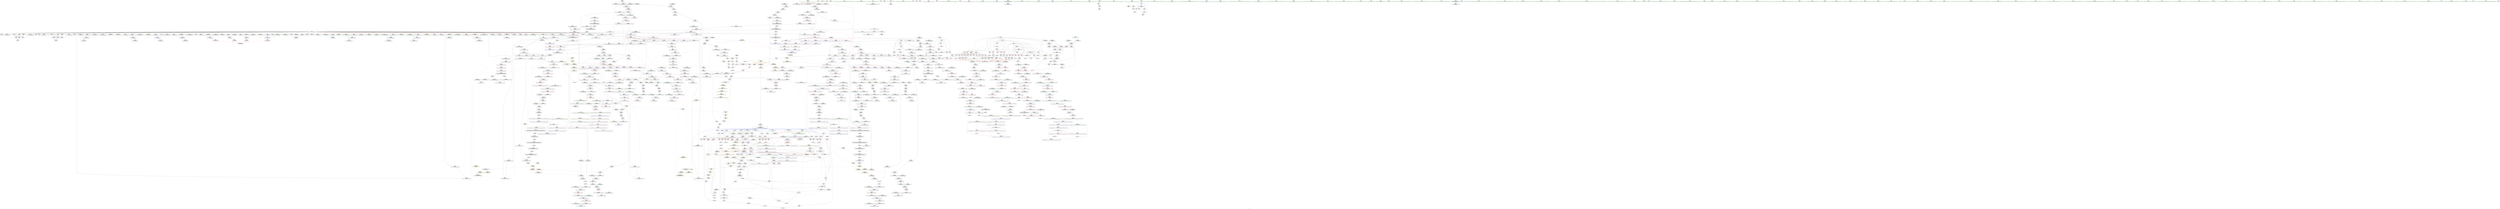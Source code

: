 digraph "SVFG" {
	label="SVFG";

	Node0x555561868b50 [shape=record,color=grey,label="{NodeID: 0\nNullPtr|{|<s55>83|<s56>113}}"];
	Node0x555561868b50 -> Node0x5555618e7020[style=solid];
	Node0x555561868b50 -> Node0x5555618e7120[style=solid];
	Node0x555561868b50 -> Node0x5555618e71f0[style=solid];
	Node0x555561868b50 -> Node0x5555618e72c0[style=solid];
	Node0x555561868b50 -> Node0x5555618e7390[style=solid];
	Node0x555561868b50 -> Node0x5555618e7460[style=solid];
	Node0x555561868b50 -> Node0x5555618e7530[style=solid];
	Node0x555561868b50 -> Node0x5555618e7600[style=solid];
	Node0x555561868b50 -> Node0x5555618e76d0[style=solid];
	Node0x555561868b50 -> Node0x5555618e77a0[style=solid];
	Node0x555561868b50 -> Node0x5555618e7870[style=solid];
	Node0x555561868b50 -> Node0x5555618e7940[style=solid];
	Node0x555561868b50 -> Node0x5555618e7a10[style=solid];
	Node0x555561868b50 -> Node0x5555618e7ae0[style=solid];
	Node0x555561868b50 -> Node0x5555618e7bb0[style=solid];
	Node0x555561868b50 -> Node0x5555618e7c80[style=solid];
	Node0x555561868b50 -> Node0x5555618e7d50[style=solid];
	Node0x555561868b50 -> Node0x5555618e7e20[style=solid];
	Node0x555561868b50 -> Node0x5555618e7ef0[style=solid];
	Node0x555561868b50 -> Node0x5555618e7fc0[style=solid];
	Node0x555561868b50 -> Node0x5555618e8090[style=solid];
	Node0x555561868b50 -> Node0x5555618e8160[style=solid];
	Node0x555561868b50 -> Node0x5555618e8230[style=solid];
	Node0x555561868b50 -> Node0x5555618e8300[style=solid];
	Node0x555561868b50 -> Node0x5555618e83d0[style=solid];
	Node0x555561868b50 -> Node0x5555618e84a0[style=solid];
	Node0x555561868b50 -> Node0x5555618e8570[style=solid];
	Node0x555561868b50 -> Node0x5555618e8640[style=solid];
	Node0x555561868b50 -> Node0x5555618e8710[style=solid];
	Node0x555561868b50 -> Node0x5555618e87e0[style=solid];
	Node0x555561868b50 -> Node0x5555618e88b0[style=solid];
	Node0x555561868b50 -> Node0x5555618e8980[style=solid];
	Node0x555561868b50 -> Node0x5555618e8a50[style=solid];
	Node0x555561868b50 -> Node0x5555618e8b20[style=solid];
	Node0x555561868b50 -> Node0x5555618e8bf0[style=solid];
	Node0x555561868b50 -> Node0x5555618e8cc0[style=solid];
	Node0x555561868b50 -> Node0x5555618e8d90[style=solid];
	Node0x555561868b50 -> Node0x5555618e8e60[style=solid];
	Node0x555561868b50 -> Node0x5555618e8f30[style=solid];
	Node0x555561868b50 -> Node0x5555618e9000[style=solid];
	Node0x555561868b50 -> Node0x5555618e90d0[style=solid];
	Node0x555561868b50 -> Node0x5555618e91a0[style=solid];
	Node0x555561868b50 -> Node0x5555618e9270[style=solid];
	Node0x555561868b50 -> Node0x5555618e9340[style=solid];
	Node0x555561868b50 -> Node0x5555618ecae0[style=solid];
	Node0x555561868b50 -> Node0x5555618f0db0[style=solid];
	Node0x555561868b50 -> Node0x5555618f0e80[style=solid];
	Node0x555561868b50 -> Node0x5555618f0f50[style=solid];
	Node0x555561868b50 -> Node0x5555619142c0[style=solid];
	Node0x555561868b50 -> Node0x555561914390[style=solid];
	Node0x555561868b50 -> Node0x555561914460[style=solid];
	Node0x555561868b50 -> Node0x555561930a10[style=solid];
	Node0x555561868b50 -> Node0x555561930fb0[style=solid];
	Node0x555561868b50 -> Node0x555561934cd0[style=solid];
	Node0x555561868b50 -> Node0x555561935d50[style=solid];
	Node0x555561868b50:s55 -> Node0x555561a245b0[style=solid,color=red];
	Node0x555561868b50:s56 -> Node0x555561a20210[style=solid,color=red];
	Node0x5555618ec1c0 [shape=record,color=red,label="{NodeID: 775\n1728\<--1719\n\<--__a.addr\n_ZNSt16allocator_traitsISaIxEE10deallocateERS0_Pxm\n}"];
	Node0x5555618ec1c0 -> Node0x5555618e2bc0[style=solid];
	Node0x555561907ee0 [shape=record,color=black,label="{NodeID: 1550\nMR_36V_2 = PHI(MR_36V_3, MR_36V_1, )\npts\{86 \}\n}"];
	Node0x555561907ee0 -> Node0x5555618edcf0[style=dashed];
	Node0x555561907ee0 -> Node0x555561907ee0[style=dashed];
	Node0x5555618e2af0 [shape=record,color=black,label="{NodeID: 443\n1707\<--1706\n\<--_M_impl\n_ZNSt12_Vector_baseIxSaIxEE13_M_deallocateEPxm\n|{<s0>122}}"];
	Node0x5555618e2af0:s0 -> Node0x555561a1ca70[style=solid,color=red];
	Node0x555561a20dc0 [shape=record,color=black,label="{NodeID: 2325\n471 = PHI(128, )\n1st arg _ZNSt6vectorIxSaIxEEC2EmRKS0_ }"];
	Node0x555561a20dc0 -> Node0x5555618eeb90[style=solid];
	Node0x5555618d6c20 [shape=record,color=green,label="{NodeID: 111\n678\<--679\nexn.slot\<--exn.slot_field_insensitive\n_ZNSt6vectorIiSaIiEED2Ev\n}"];
	Node0x5555618d6c20 -> Node0x5555618fd0e0[style=solid];
	Node0x5555618d6c20 -> Node0x5555618effe0[style=solid];
	Node0x5555618f1c50 [shape=record,color=blue,label="{NodeID: 886\n971\<--967\n__n.addr\<--__n\n_ZN9__gnu_cxx13new_allocatorIiE8allocateEmPKv\n}"];
	Node0x5555618f1c50 -> Node0x5555618fed50[style=dashed];
	Node0x5555618f1c50 -> Node0x5555618fee20[style=dashed];
	Node0x5555618f86f0 [shape=record,color=red,label="{NodeID: 554\n193\<--73\n\<--i26\nmain\n}"];
	Node0x5555618f86f0 -> Node0x555561936050[style=solid];
	Node0x5555618db230 [shape=record,color=green,label="{NodeID: 222\n1393\<--1394\nthis.addr\<--this.addr_field_insensitive\n_ZNSt12_Vector_baseIxSaIxEE12_Vector_implC2ERKS0_\n}"];
	Node0x5555618db230 -> Node0x5555619016c0[style=solid];
	Node0x5555618db230 -> Node0x555561914120[style=solid];
	Node0x555561916f70 [shape=record,color=blue,label="{NodeID: 997\n1776\<--1774\n__first.addr\<--__first\n_ZSt8_DestroyIPxEvT_S1_\n}"];
	Node0x555561916f70 -> Node0x5555618ec770[style=dashed];
	Node0x55556199ceb0 [shape=record,color=yellow,style=double,label="{NodeID: 1772\n14V_1 = ENCHI(MR_14V_0)\npts\{56 \}\nFun[main]}"];
	Node0x55556199ceb0 -> Node0x5555618f8070[style=dashed];
	Node0x5555618fe120 [shape=record,color=red,label="{NodeID: 665\n866\<--860\nthis1\<--this.addr\n_ZNSt12_Vector_baseIiSaIiEE17_M_create_storageEm\n|{|<s10>79}}"];
	Node0x5555618fe120 -> Node0x5555618f4ad0[style=solid];
	Node0x5555618fe120 -> Node0x5555618f4ba0[style=solid];
	Node0x5555618fe120 -> Node0x5555618f4c70[style=solid];
	Node0x5555618fe120 -> Node0x5555618f4d40[style=solid];
	Node0x5555618fe120 -> Node0x5555618f4e10[style=solid];
	Node0x5555618fe120 -> Node0x5555618f4ee0[style=solid];
	Node0x5555618fe120 -> Node0x5555618f4fb0[style=solid];
	Node0x5555618fe120 -> Node0x5555618f5080[style=solid];
	Node0x5555618fe120 -> Node0x5555618f5150[style=solid];
	Node0x5555618fe120 -> Node0x5555618f5220[style=solid];
	Node0x5555618fe120:s10 -> Node0x555561a1d830[style=solid,color=red];
	Node0x5555618e9270 [shape=record,color=black,label="{NodeID: 333\n1380\<--3\n\<--dummyVal\n_ZNSt12_Vector_baseIxSaIxEED2Ev\n}"];
	Node0x5555618e9270 -> Node0x555561913f80[style=solid];
	Node0x555561a17690 [shape=record,color=black,label="{NodeID: 2215\n111 = PHI()\n}"];
	Node0x555561897190 [shape=record,color=green,label="{NodeID: 1\n7\<--1\n__dso_handle\<--dummyObj\nGlob }"];
	Node0x5555618ec290 [shape=record,color=red,label="{NodeID: 776\n1730\<--1721\n\<--__p.addr\n_ZNSt16allocator_traitsISaIxEE10deallocateERS0_Pxm\n|{<s0>123}}"];
	Node0x5555618ec290:s0 -> Node0x555561a263b0[style=solid,color=red];
	Node0x5555619083e0 [shape=record,color=black,label="{NodeID: 1551\nMR_38V_2 = PHI(MR_38V_3, MR_38V_1, )\npts\{88 \}\n}"];
	Node0x5555619083e0 -> Node0x5555618eddc0[style=dashed];
	Node0x5555619083e0 -> Node0x5555619083e0[style=dashed];
	Node0x5555618e2bc0 [shape=record,color=black,label="{NodeID: 444\n1729\<--1728\n\<--\n_ZNSt16allocator_traitsISaIxEE10deallocateERS0_Pxm\n|{<s0>123}}"];
	Node0x5555618e2bc0:s0 -> Node0x555561a262a0[style=solid,color=red];
	Node0x555561a20ed0 [shape=record,color=black,label="{NodeID: 2326\n472 = PHI(69, )\n2nd arg _ZNSt6vectorIxSaIxEEC2EmRKS0_ }"];
	Node0x555561a20ed0 -> Node0x5555618eec60[style=solid];
	Node0x5555618d6cf0 [shape=record,color=green,label="{NodeID: 112\n680\<--681\nehselector.slot\<--ehselector.slot_field_insensitive\n_ZNSt6vectorIiSaIiEED2Ev\n}"];
	Node0x5555618d6cf0 -> Node0x5555618f00b0[style=solid];
	Node0x5555618f1d20 [shape=record,color=blue,label="{NodeID: 887\n973\<--968\n.addr\<--\n_ZN9__gnu_cxx13new_allocatorIiE8allocateEmPKv\n}"];
	Node0x5555618f87c0 [shape=record,color=red,label="{NodeID: 555\n197\<--73\n\<--i26\nmain\n}"];
	Node0x5555618f87c0 -> Node0x555561933c50[style=solid];
	Node0x5555618db300 [shape=record,color=green,label="{NodeID: 223\n1395\<--1396\n__a.addr\<--__a.addr_field_insensitive\n_ZNSt12_Vector_baseIxSaIxEE12_Vector_implC2ERKS0_\n}"];
	Node0x5555618db300 -> Node0x555561901790[style=solid];
	Node0x5555618db300 -> Node0x5555619141f0[style=solid];
	Node0x555561917040 [shape=record,color=blue,label="{NodeID: 998\n1778\<--1775\n__last.addr\<--__last\n_ZSt8_DestroyIPxEvT_S1_\n}"];
	Node0x555561917040 -> Node0x5555618ec840[style=dashed];
	Node0x55556199cf90 [shape=record,color=yellow,style=double,label="{NodeID: 1773\n16V_1 = ENCHI(MR_16V_0)\npts\{58 \}\nFun[main]}"];
	Node0x55556199cf90 -> Node0x5555618f8140[style=dashed];
	Node0x5555618fe1f0 [shape=record,color=red,label="{NodeID: 666\n867\<--862\n\<--__n.addr\n_ZNSt12_Vector_baseIiSaIiEE17_M_create_storageEm\n|{<s0>79}}"];
	Node0x5555618fe1f0:s0 -> Node0x555561a1d970[style=solid,color=red];
	Node0x5555618e9340 [shape=record,color=black,label="{NodeID: 334\n1382\<--3\n\<--dummyVal\n_ZNSt12_Vector_baseIxSaIxEED2Ev\n}"];
	Node0x5555618e9340 -> Node0x555561914050[style=solid];
	Node0x555561a17760 [shape=record,color=black,label="{NodeID: 2216\n112 = PHI()\n}"];
	Node0x5555618b2ac0 [shape=record,color=green,label="{NodeID: 2\n8\<--1\n_ZSt3cin\<--dummyObj\nGlob }"];
	Node0x5555618ec360 [shape=record,color=red,label="{NodeID: 777\n1731\<--1723\n\<--__n.addr\n_ZNSt16allocator_traitsISaIxEE10deallocateERS0_Pxm\n|{<s0>123}}"];
	Node0x5555618ec360:s0 -> Node0x555561a264c0[style=solid,color=red];
	Node0x5555619088e0 [shape=record,color=black,label="{NodeID: 1552\nMR_40V_2 = PHI(MR_40V_3, MR_40V_1, )\npts\{90 \}\n}"];
	Node0x5555619088e0 -> Node0x5555618fa290[style=dashed];
	Node0x5555619088e0 -> Node0x5555618edf60[style=dashed];
	Node0x5555619088e0 -> Node0x5555619735a0[style=dashed];
	Node0x5555619088e0 -> Node0x5555619088e0[style=dashed];
	Node0x5555618e2c90 [shape=record,color=black,label="{NodeID: 445\n1751\<--1750\n\<--\n_ZN9__gnu_cxx13new_allocatorIxE10deallocateEPxm\n}"];
	Node0x555561a20fe0 [shape=record,color=black,label="{NodeID: 2327\n714 = PHI(394, )\n0th arg _ZN9__gnu_cxx13new_allocatorIiEC2Ev }"];
	Node0x555561a20fe0 -> Node0x5555618f0180[style=solid];
	Node0x5555618d6dc0 [shape=record,color=green,label="{NodeID: 113\n694\<--695\n_ZNSt12_Vector_baseIiSaIiEE19_M_get_Tp_allocatorEv\<--_ZNSt12_Vector_baseIiSaIiEE19_M_get_Tp_allocatorEv_field_insensitive\n}"];
	Node0x5555618f1df0 [shape=record,color=blue,label="{NodeID: 888\n999\<--998\nthis.addr\<--this\n_ZNK9__gnu_cxx13new_allocatorIiE8max_sizeEv\n}"];
	Node0x5555618f1df0 -> Node0x5555618feef0[style=dashed];
	Node0x5555618f8890 [shape=record,color=red,label="{NodeID: 556\n202\<--73\n\<--i26\nmain\n}"];
	Node0x5555618f8890 -> Node0x555561933ad0[style=solid];
	Node0x5555618db3d0 [shape=record,color=green,label="{NodeID: 224\n1403\<--1404\n_ZNSaIxEC2ERKS_\<--_ZNSaIxEC2ERKS__field_insensitive\n}"];
	Node0x555561917110 [shape=record,color=blue,label="{NodeID: 999\n1791\<--1789\n.addr\<--\n_ZNSt12_Destroy_auxILb1EE9__destroyIPxEEvT_S3_\n}"];
	Node0x55556199d070 [shape=record,color=yellow,style=double,label="{NodeID: 1774\n18V_1 = ENCHI(MR_18V_0)\npts\{64 \}\nFun[main]}"];
	Node0x55556199d070 -> Node0x5555618ecff0[style=dashed];
	Node0x55556199d070 -> Node0x5555618ed190[style=dashed];
	Node0x55556199d070 -> Node0x5555618edb50[style=dashed];
	Node0x5555618fe2c0 [shape=record,color=red,label="{NodeID: 667\n883\<--862\n\<--__n.addr\n_ZNSt12_Vector_baseIiSaIiEE17_M_create_storageEm\n}"];
	Node0x5555618e9410 [shape=record,color=black,label="{NodeID: 335\n26\<--27\n\<--_ZNSt8ios_base4InitD1Ev\nCan only get source location for instruction, argument, global var or function.}"];
	Node0x555561a17860 [shape=record,color=black,label="{NodeID: 2217\n113 = PHI()\n}"];
	Node0x5555618b2b50 [shape=record,color=green,label="{NodeID: 3\n9\<--1\n.str\<--dummyObj\nGlob }"];
	Node0x5555618ec430 [shape=record,color=red,label="{NodeID: 778\n1749\<--1740\nthis1\<--this.addr\n_ZN9__gnu_cxx13new_allocatorIxE10deallocateEPxm\n}"];
	Node0x555561908de0 [shape=record,color=black,label="{NodeID: 1553\nMR_42V_2 = PHI(MR_42V_3, MR_42V_1, )\npts\{92 \}\n}"];
	Node0x555561908de0 -> Node0x5555618fa290[style=dashed];
	Node0x555561908de0 -> Node0x5555618ee030[style=dashed];
	Node0x555561908de0 -> Node0x555561973aa0[style=dashed];
	Node0x555561908de0 -> Node0x555561908de0[style=dashed];
	Node0x5555618e2d60 [shape=record,color=purple,label="{NodeID: 446\n24\<--4\n\<--_ZStL8__ioinit\n__cxx_global_var_init\n}"];
	Node0x555561a210f0 [shape=record,color=black,label="{NodeID: 2328\n1454 = PHI(1400, )\n0th arg _ZNSaIxEC2ERKS_ }"];
	Node0x555561a210f0 -> Node0x555561914a10[style=solid];
	Node0x5555618d6ec0 [shape=record,color=green,label="{NodeID: 114\n697\<--698\n_ZSt8_DestroyIPiiEvT_S1_RSaIT0_E\<--_ZSt8_DestroyIPiiEvT_S1_RSaIT0_E_field_insensitive\n}"];
	Node0x5555618f1ec0 [shape=record,color=blue,label="{NodeID: 889\n1012\<--1009\n__first.addr\<--__first\n_ZSt27__uninitialized_default_n_aIPimiET_S1_T0_RSaIT1_E\n}"];
	Node0x5555618f1ec0 -> Node0x5555618fefc0[style=dashed];
	Node0x5555618f8960 [shape=record,color=red,label="{NodeID: 557\n209\<--73\n\<--i26\nmain\n}"];
	Node0x5555618f8960 -> Node0x5555618e9ed0[style=solid];
	Node0x5555618db4d0 [shape=record,color=green,label="{NodeID: 225\n1415\<--1416\nthis.addr\<--this.addr_field_insensitive\n_ZNSt12_Vector_baseIxSaIxEE17_M_create_storageEm\n}"];
	Node0x5555618db4d0 -> Node0x555561901860[style=solid];
	Node0x5555618db4d0 -> Node0x555561914530[style=solid];
	Node0x5555619171e0 [shape=record,color=blue,label="{NodeID: 1000\n1793\<--1790\n.addr1\<--\n_ZNSt12_Destroy_auxILb1EE9__destroyIPxEEvT_S3_\n}"];
	Node0x55556199d150 [shape=record,color=yellow,style=double,label="{NodeID: 1775\n20V_1 = ENCHI(MR_20V_0)\npts\{66 \}\nFun[main]}"];
	Node0x55556199d150 -> Node0x5555618ed0c0[style=dashed];
	Node0x55556199d150 -> Node0x5555618ed260[style=dashed];
	Node0x55556199d150 -> Node0x5555618edc20[style=dashed];
	Node0x5555618fe390 [shape=record,color=red,label="{NodeID: 668\n876\<--875\n\<--_M_start3\n_ZNSt12_Vector_baseIiSaIiEE17_M_create_storageEm\n}"];
	Node0x5555618fe390 -> Node0x5555618f1290[style=solid];
	Node0x5555618e9510 [shape=record,color=black,label="{NodeID: 336\n116\<--115\nconv\<--\nmain\n|{<s0>11}}"];
	Node0x5555618e9510:s0 -> Node0x555561a1d5b0[style=solid,color=red];
	Node0x555561a17960 [shape=record,color=black,label="{NodeID: 2218\n114 = PHI()\n}"];
	Node0x5555618b2e00 [shape=record,color=green,label="{NodeID: 4\n11\<--1\n.str.1\<--dummyObj\nGlob }"];
	Node0x5555618ec500 [shape=record,color=red,label="{NodeID: 779\n1750\<--1742\n\<--__p.addr\n_ZN9__gnu_cxx13new_allocatorIxE10deallocateEPxm\n}"];
	Node0x5555618ec500 -> Node0x5555618e2c90[style=solid];
	Node0x5555619092e0 [shape=record,color=black,label="{NodeID: 1554\nMR_44V_2 = PHI(MR_44V_4, MR_44V_1, )\npts\{992 \}\n|{<s0>11}}"];
	Node0x5555619092e0:s0 -> Node0x555561991800[style=dashed,color=red];
	Node0x5555618e2e30 [shape=record,color=purple,label="{NodeID: 447\n106\<--9\n\<--.str\nmain\n}"];
	Node0x555561a21200 [shape=record,color=black,label="{NodeID: 2329\n1455 = PHI(1401, )\n1st arg _ZNSaIxEC2ERKS_ }"];
	Node0x555561a21200 -> Node0x555561914ae0[style=solid];
	Node0x5555618db880 [shape=record,color=green,label="{NodeID: 115\n715\<--716\nthis.addr\<--this.addr_field_insensitive\n_ZN9__gnu_cxx13new_allocatorIiEC2Ev\n}"];
	Node0x5555618db880 -> Node0x5555618fd350[style=solid];
	Node0x5555618db880 -> Node0x5555618f0180[style=solid];
	Node0x5555618f1f90 [shape=record,color=blue,label="{NodeID: 890\n1014\<--1010\n__n.addr\<--__n\n_ZSt27__uninitialized_default_n_aIPimiET_S1_T0_RSaIT1_E\n}"];
	Node0x5555618f1f90 -> Node0x5555618ff090[style=dashed];
	Node0x5555619940f0 [shape=record,color=yellow,style=double,label="{NodeID: 1665\n32V_1 = ENCHI(MR_32V_0)\npts\{82 \}\nFun[_ZSt3maxIiERKT_S2_S2_]}"];
	Node0x5555619940f0 -> Node0x5555618fc0a0[style=dashed];
	Node0x5555618f8a30 [shape=record,color=red,label="{NodeID: 558\n214\<--73\n\<--i26\nmain\n}"];
	Node0x5555618f8a30 -> Node0x555561933f50[style=solid];
	Node0x5555618db5a0 [shape=record,color=green,label="{NodeID: 226\n1417\<--1418\n__n.addr\<--__n.addr_field_insensitive\n_ZNSt12_Vector_baseIxSaIxEE17_M_create_storageEm\n}"];
	Node0x5555618db5a0 -> Node0x555561901930[style=solid];
	Node0x5555618db5a0 -> Node0x555561901a00[style=solid];
	Node0x5555618db5a0 -> Node0x555561914600[style=solid];
	Node0x5555618fe460 [shape=record,color=red,label="{NodeID: 669\n882\<--881\n\<--_M_start6\n_ZNSt12_Vector_baseIiSaIiEE17_M_create_storageEm\n}"];
	Node0x5555618fe460 -> Node0x5555618f7030[style=solid];
	Node0x5555618e95e0 [shape=record,color=black,label="{NodeID: 337\n128\<--127\nconv7\<--add\nmain\n|{<s0>14}}"];
	Node0x5555618e95e0:s0 -> Node0x555561a20dc0[style=solid,color=red];
	Node0x555561a17a30 [shape=record,color=black,label="{NodeID: 2219\n211 = PHI(541, )\n}"];
	Node0x555561a17a30 -> Node0x5555618ed4d0[style=solid];
	Node0x5555618b2e90 [shape=record,color=green,label="{NodeID: 5\n14\<--1\n\<--dummyObj\nCan only get source location for instruction, argument, global var or function.}"];
	Node0x5555618ec5d0 [shape=record,color=red,label="{NodeID: 780\n1767\<--1758\n\<--__first.addr\n_ZSt8_DestroyIPxxEvT_S1_RSaIT0_E\n|{<s0>125}}"];
	Node0x5555618ec5d0:s0 -> Node0x555561a20980[style=solid,color=red];
	Node0x5555619097e0 [shape=record,color=black,label="{NodeID: 1555\nMR_46V_2 = PHI(MR_46V_5, MR_46V_1, )\npts\{1545 \}\n|{<s0>14}}"];
	Node0x5555619097e0:s0 -> Node0x55556199c130[style=dashed,color=red];
	Node0x5555618e2f00 [shape=record,color=purple,label="{NodeID: 448\n362\<--11\n\<--.str.1\nmain\n}"];
	Node0x555561a21310 [shape=record,color=black,label="{NodeID: 2330\n1074 = PHI(1066, )\n0th arg _ZSt6fill_nIPimiET_S1_T0_RKT1_ }"];
	Node0x555561a21310 -> Node0x5555618f26e0[style=solid];
	Node0x5555618db950 [shape=record,color=green,label="{NodeID: 116\n722\<--723\nthis.addr\<--this.addr_field_insensitive\n_ZN9__gnu_cxx13new_allocatorIiED2Ev\n}"];
	Node0x5555618db950 -> Node0x5555618fd420[style=solid];
	Node0x5555618db950 -> Node0x5555618f0250[style=solid];
	Node0x5555618f2060 [shape=record,color=blue,label="{NodeID: 891\n1016\<--1011\n.addr\<--\n_ZSt27__uninitialized_default_n_aIPimiET_S1_T0_RSaIT1_E\n}"];
	Node0x5555618f8b00 [shape=record,color=red,label="{NodeID: 559\n351\<--75\n\<--ans\nmain\n}"];
	Node0x5555618f8b00 -> Node0x555561931cd0[style=solid];
	Node0x5555618db670 [shape=record,color=green,label="{NodeID: 227\n1424\<--1425\n_ZNSt12_Vector_baseIxSaIxEE11_M_allocateEm\<--_ZNSt12_Vector_baseIxSaIxEE11_M_allocateEm_field_insensitive\n}"];
	Node0x5555618fe530 [shape=record,color=red,label="{NodeID: 670\n894\<--891\nthis1\<--this.addr\n_ZNSt12_Vector_baseIiSaIiEE12_Vector_implD2Ev\n}"];
	Node0x5555618fe530 -> Node0x5555618e0660[style=solid];
	Node0x555561930880 [shape=record,color=black,label="{NodeID: 1445\n260 = PHI(261, 258, )\n}"];
	Node0x5555618e96b0 [shape=record,color=black,label="{NodeID: 338\n145\<--144\nconv14\<--\nmain\n}"];
	Node0x5555618e96b0 -> Node0x555561931850[style=solid];
	Node0x555561a17bf0 [shape=record,color=black,label="{NodeID: 2220\n25 = PHI()\n}"];
	Node0x5555618b2f20 [shape=record,color=green,label="{NodeID: 6\n94\<--1\n\<--dummyObj\nCan only get source location for instruction, argument, global var or function.}"];
	Node0x5555618ec6a0 [shape=record,color=red,label="{NodeID: 781\n1768\<--1760\n\<--__last.addr\n_ZSt8_DestroyIPxxEvT_S1_RSaIT0_E\n|{<s0>125}}"];
	Node0x5555618ec6a0:s0 -> Node0x555561a20a90[style=solid,color=red];
	Node0x555561909ce0 [shape=record,color=black,label="{NodeID: 1556\nMR_48V_2 = PHI(MR_48V_3, MR_48V_1, )\npts\{600000 \}\n|{<s0>11}}"];
	Node0x555561909ce0:s0 -> Node0x5555619918e0[style=dashed,color=red];
	Node0x5555618e2fd0 [shape=record,color=purple,label="{NodeID: 449\n1802\<--13\nllvm.global_ctors_0\<--llvm.global_ctors\nGlob }"];
	Node0x5555618e2fd0 -> Node0x5555618ec910[style=solid];
	Node0x555561a21420 [shape=record,color=black,label="{NodeID: 2331\n1075 = PHI(1067, )\n1st arg _ZSt6fill_nIPimiET_S1_T0_RKT1_ }"];
	Node0x555561a21420 -> Node0x5555618f27b0[style=solid];
	Node0x5555618dba20 [shape=record,color=green,label="{NodeID: 117\n731\<--732\nthis.addr\<--this.addr_field_insensitive\n_ZNSt12_Vector_baseIiSaIiEEC2EmRKS0_\n}"];
	Node0x5555618dba20 -> Node0x5555618fd4f0[style=solid];
	Node0x5555618dba20 -> Node0x5555618f0320[style=solid];
	Node0x5555618f2130 [shape=record,color=blue,label="{NodeID: 892\n1029\<--1028\nthis.addr\<--this\n_ZNSt12_Vector_baseIiSaIiEE19_M_get_Tp_allocatorEv\n}"];
	Node0x5555618f2130 -> Node0x5555618ff160[style=dashed];
	Node0x5555618f8bd0 [shape=record,color=red,label="{NodeID: 560\n236\<--77\n\<--b\nmain\n}"];
	Node0x5555618f8bd0 -> Node0x555561935150[style=solid];
	Node0x5555618db770 [shape=record,color=green,label="{NodeID: 228\n1446\<--1447\nthis.addr\<--this.addr_field_insensitive\n_ZNSt12_Vector_baseIxSaIxEE12_Vector_implD2Ev\n}"];
	Node0x5555618db770 -> Node0x555561901c70[style=solid];
	Node0x5555618db770 -> Node0x555561914940[style=solid];
	Node0x5555618fe600 [shape=record,color=red,label="{NodeID: 671\n907\<--901\nthis1\<--this.addr\n_ZNSaIiEC2ERKS_\n}"];
	Node0x5555618fe600 -> Node0x5555618e0730[style=solid];
	Node0x555561930a10 [shape=record,color=black,label="{NodeID: 1446\n1502 = PHI(1497, 3, )\n}"];
	Node0x555561930a10 -> Node0x5555618e1f90[style=solid];
	Node0x5555618e9780 [shape=record,color=black,label="{NodeID: 339\n149\<--148\nconv15\<--\nmain\n}"];
	Node0x5555618e9780 -> Node0x555561931550[style=solid];
	Node0x555561a17cc0 [shape=record,color=black,label="{NodeID: 2221\n309 = PHI(541, )\n}"];
	Node0x555561a17cc0 -> Node0x5555618fa360[style=solid];
	Node0x5555618a1240 [shape=record,color=green,label="{NodeID: 7\n99\<--1\n\<--dummyObj\nCan only get source location for instruction, argument, global var or function.}"];
	Node0x5555618ec770 [shape=record,color=red,label="{NodeID: 782\n1782\<--1776\n\<--__first.addr\n_ZSt8_DestroyIPxEvT_S1_\n|{<s0>126}}"];
	Node0x5555618ec770:s0 -> Node0x555561a23040[style=solid,color=red];
	Node0x55556190a1e0 [shape=record,color=black,label="{NodeID: 1557\nMR_50V_2 = PHI(MR_50V_3, MR_50V_1, )\npts\{680000 \}\n|{<s0>14}}"];
	Node0x55556190a1e0:s0 -> Node0x55556199c210[style=dashed,color=red];
	Node0x5555618e30d0 [shape=record,color=purple,label="{NodeID: 450\n1803\<--13\nllvm.global_ctors_1\<--llvm.global_ctors\nGlob }"];
	Node0x5555618e30d0 -> Node0x5555618ec9e0[style=solid];
	Node0x555561a21530 [shape=record,color=black,label="{NodeID: 2332\n1076 = PHI(1062, )\n2nd arg _ZSt6fill_nIPimiET_S1_T0_RKT1_ }"];
	Node0x555561a21530 -> Node0x5555618f2880[style=solid];
	Node0x5555618dbaf0 [shape=record,color=green,label="{NodeID: 118\n733\<--734\n__n.addr\<--__n.addr_field_insensitive\n_ZNSt12_Vector_baseIiSaIiEEC2EmRKS0_\n}"];
	Node0x5555618dbaf0 -> Node0x5555618fd5c0[style=solid];
	Node0x5555618dbaf0 -> Node0x5555618f03f0[style=solid];
	Node0x5555618f2200 [shape=record,color=blue,label="{NodeID: 893\n1039\<--1037\n__first.addr\<--__first\n_ZSt25__uninitialized_default_nIPimET_S1_T0_\n}"];
	Node0x5555618f2200 -> Node0x5555618ff230[style=dashed];
	Node0x5555618f8ca0 [shape=record,color=red,label="{NodeID: 561\n240\<--77\n\<--b\nmain\n}"];
	Node0x5555618f8ca0 -> Node0x5555618e9fa0[style=solid];
	Node0x5555618e3b20 [shape=record,color=green,label="{NodeID: 229\n1456\<--1457\nthis.addr\<--this.addr_field_insensitive\n_ZNSaIxEC2ERKS_\n}"];
	Node0x5555618e3b20 -> Node0x555561901d40[style=solid];
	Node0x5555618e3b20 -> Node0x555561914a10[style=solid];
	Node0x5555618fe6d0 [shape=record,color=red,label="{NodeID: 672\n909\<--903\n\<--__a.addr\n_ZNSaIiEC2ERKS_\n}"];
	Node0x5555618fe6d0 -> Node0x5555618e0800[style=solid];
	Node0x555561930fb0 [shape=record,color=black,label="{NodeID: 1447\n947 = PHI(942, 3, )\n}"];
	Node0x555561930fb0 -> Node0x5555618e09a0[style=solid];
	Node0x5555618e9850 [shape=record,color=black,label="{NodeID: 340\n152\<--151\nconv17\<--\nmain\n}"];
	Node0x5555618e9850 -> Node0x5555619343d0[style=solid];
	Node0x555561a17e30 [shape=record,color=black,label="{NodeID: 2222\n313 = PHI(541, )\n}"];
	Node0x555561a17e30 -> Node0x5555618fa430[style=solid];
	Node0x5555618a1300 [shape=record,color=green,label="{NodeID: 8\n147\<--1\n\<--dummyObj\nCan only get source location for instruction, argument, global var or function.}"];
	Node0x5555618ec840 [shape=record,color=red,label="{NodeID: 783\n1783\<--1778\n\<--__last.addr\n_ZSt8_DestroyIPxEvT_S1_\n|{<s0>126}}"];
	Node0x5555618ec840:s0 -> Node0x555561a23150[style=solid,color=red];
	Node0x55556190a6e0 [shape=record,color=black,label="{NodeID: 1558\nMR_52V_2 = PHI(MR_52V_3, MR_52V_1, )\npts\{600001 600002 \}\n|{<s0>11|<s1>11}}"];
	Node0x55556190a6e0:s0 -> Node0x5555619919c0[style=dashed,color=red];
	Node0x55556190a6e0:s1 -> Node0x555561991aa0[style=dashed,color=red];
	Node0x5555618e31d0 [shape=record,color=purple,label="{NodeID: 451\n1804\<--13\nllvm.global_ctors_2\<--llvm.global_ctors\nGlob }"];
	Node0x5555618e31d0 -> Node0x5555618ecae0[style=solid];
	Node0x555561a21640 [shape=record,color=black,label="{NodeID: 2333\n1037 = PHI(1021, )\n0th arg _ZSt25__uninitialized_default_nIPimET_S1_T0_ }"];
	Node0x555561a21640 -> Node0x5555618f2200[style=solid];
	Node0x5555618dbbc0 [shape=record,color=green,label="{NodeID: 119\n735\<--736\n__a.addr\<--__a.addr_field_insensitive\n_ZNSt12_Vector_baseIiSaIiEEC2EmRKS0_\n}"];
	Node0x5555618dbbc0 -> Node0x5555618fd690[style=solid];
	Node0x5555618dbbc0 -> Node0x5555618f04c0[style=solid];
	Node0x5555618f22d0 [shape=record,color=blue,label="{NodeID: 894\n1041\<--1038\n__n.addr\<--__n\n_ZSt25__uninitialized_default_nIPimET_S1_T0_\n}"];
	Node0x5555618f22d0 -> Node0x5555618ff300[style=dashed];
	Node0x5555619944a0 [shape=record,color=yellow,style=double,label="{NodeID: 1669\n28V_1 = ENCHI(MR_28V_0)\npts\{78 \}\nFun[_ZSt3maxIiERKT_S2_S2_]}"];
	Node0x5555619944a0 -> Node0x5555618fbfd0[style=dashed];
	Node0x5555618f8d70 [shape=record,color=red,label="{NodeID: 562\n253\<--77\n\<--b\nmain\n}"];
	Node0x5555618f8d70 -> Node0x5555618ea210[style=solid];
	Node0x5555618e3bf0 [shape=record,color=green,label="{NodeID: 230\n1458\<--1459\n__a.addr\<--__a.addr_field_insensitive\n_ZNSaIxEC2ERKS_\n}"];
	Node0x5555618e3bf0 -> Node0x555561901e10[style=solid];
	Node0x5555618e3bf0 -> Node0x555561914ae0[style=solid];
	Node0x5555618fe7a0 [shape=record,color=red,label="{NodeID: 673\n924\<--918\nthis1\<--this.addr\n_ZN9__gnu_cxx13new_allocatorIiEC2ERKS1_\n}"];
	Node0x555561931550 [shape=record,color=grey,label="{NodeID: 1448\n150 = Binary(146, 149, )\n}"];
	Node0x555561931550 -> Node0x5555619343d0[style=solid];
	Node0x5555618e9920 [shape=record,color=black,label="{NodeID: 341\n155\<--154\nconv19\<--\nmain\n}"];
	Node0x5555618e9920 -> Node0x555561934550[style=solid];
	Node0x555561a17f70 [shape=record,color=black,label="{NodeID: 2223\n319 = PHI(541, )\n}"];
	Node0x555561a17f70 -> Node0x5555618fa500[style=solid];
	Node0x5555618a13c0 [shape=record,color=green,label="{NodeID: 9\n187\<--1\n\<--dummyObj\nCan only get source location for instruction, argument, global var or function.|{<s0>19}}"];
	Node0x5555618a13c0:s0 -> Node0x555561a1edc0[style=solid,color=red];
	Node0x5555618ec910 [shape=record,color=blue,label="{NodeID: 784\n1802\<--14\nllvm.global_ctors_0\<--\nGlob }"];
	Node0x55556190abe0 [shape=record,color=black,label="{NodeID: 1559\nMR_54V_2 = PHI(MR_54V_3, MR_54V_1, )\npts\{680001 680002 \}\n|{<s0>14|<s1>14}}"];
	Node0x55556190abe0:s0 -> Node0x55556199c2f0[style=dashed,color=red];
	Node0x55556190abe0:s1 -> Node0x55556199c3d0[style=dashed,color=red];
	Node0x5555618e32d0 [shape=record,color=purple,label="{NodeID: 452\n535\<--534\n_M_impl\<--\n_ZNSt6vectorIiSaIiEEixEm\n}"];
	Node0x555561a21750 [shape=record,color=black,label="{NodeID: 2334\n1038 = PHI(1022, )\n1st arg _ZSt25__uninitialized_default_nIPimET_S1_T0_ }"];
	Node0x555561a21750 -> Node0x5555618f22d0[style=solid];
	Node0x5555618dbc90 [shape=record,color=green,label="{NodeID: 120\n737\<--738\nexn.slot\<--exn.slot_field_insensitive\n_ZNSt12_Vector_baseIiSaIiEEC2EmRKS0_\n}"];
	Node0x5555618dbc90 -> Node0x5555618fd760[style=solid];
	Node0x5555618dbc90 -> Node0x5555618f0590[style=solid];
	Node0x5555618f23a0 [shape=record,color=blue,label="{NodeID: 895\n1043\<--1048\n__assignable\<--\n_ZSt25__uninitialized_default_nIPimET_S1_T0_\n}"];
	Node0x5555618f8e40 [shape=record,color=red,label="{NodeID: 563\n263\<--77\n\<--b\nmain\n}"];
	Node0x5555618f8e40 -> Node0x5555619334d0[style=solid];
	Node0x5555618e3cc0 [shape=record,color=green,label="{NodeID: 231\n1467\<--1468\n_ZN9__gnu_cxx13new_allocatorIxEC2ERKS1_\<--_ZN9__gnu_cxx13new_allocatorIxEC2ERKS1__field_insensitive\n}"];
	Node0x5555618fe870 [shape=record,color=red,label="{NodeID: 674\n935\<--929\nthis1\<--this.addr\n_ZNSt12_Vector_baseIiSaIiEE11_M_allocateEm\n}"];
	Node0x5555618fe870 -> Node0x5555618f52f0[style=solid];
	Node0x5555619316d0 [shape=record,color=grey,label="{NodeID: 1449\n990 = Binary(989, 817, )\n}"];
	Node0x5555618e99f0 [shape=record,color=black,label="{NodeID: 342\n158\<--157\nconv20\<--\nmain\n}"];
	Node0x5555618e99f0 -> Node0x5555619346d0[style=solid];
	Node0x555561a180b0 [shape=record,color=black,label="{NodeID: 2224\n324 = PHI(541, )\n}"];
	Node0x555561a180b0 -> Node0x5555618fa5d0[style=solid];
	Node0x5555618a1480 [shape=record,color=green,label="{NodeID: 10\n219\<--1\n\<--dummyObj\nCan only get source location for instruction, argument, global var or function.}"];
	Node0x5555618ec9e0 [shape=record,color=blue,label="{NodeID: 785\n1803\<--15\nllvm.global_ctors_1\<--_GLOBAL__sub_I_WJMZBMR_0_0.cpp\nGlob }"];
	Node0x5555618e33a0 [shape=record,color=purple,label="{NodeID: 453\n536\<--534\n_M_start\<--\n_ZNSt6vectorIiSaIiEEixEm\n}"];
	Node0x5555618e33a0 -> Node0x5555618fb880[style=solid];
	Node0x555561a21860 [shape=record,color=black,label="{NodeID: 2335\n1283 = PHI(487, )\n0th arg _ZNSt12_Vector_baseIxSaIxEEC2EmRKS0_ }"];
	Node0x555561a21860 -> Node0x555561913830[style=solid];
	Node0x5555618dbd60 [shape=record,color=green,label="{NodeID: 121\n739\<--740\nehselector.slot\<--ehselector.slot_field_insensitive\n_ZNSt12_Vector_baseIiSaIiEEC2EmRKS0_\n}"];
	Node0x5555618dbd60 -> Node0x5555618fd830[style=solid];
	Node0x5555618dbd60 -> Node0x5555618f0660[style=solid];
	Node0x5555618f2470 [shape=record,color=blue,label="{NodeID: 896\n1058\<--1056\n__first.addr\<--__first\n_ZNSt27__uninitialized_default_n_1ILb1EE18__uninit_default_nIPimEET_S3_T0_\n}"];
	Node0x5555618f2470 -> Node0x5555618ff3d0[style=dashed];
	Node0x5555618f8f10 [shape=record,color=red,label="{NodeID: 564\n276\<--77\n\<--b\nmain\n}"];
	Node0x5555618f8f10 -> Node0x5555618ea2e0[style=solid];
	Node0x5555618e3dc0 [shape=record,color=green,label="{NodeID: 232\n1473\<--1474\nthis.addr\<--this.addr_field_insensitive\n_ZN9__gnu_cxx13new_allocatorIxEC2ERKS1_\n}"];
	Node0x5555618e3dc0 -> Node0x555561901ee0[style=solid];
	Node0x5555618e3dc0 -> Node0x555561914bb0[style=solid];
	Node0x5555618fe940 [shape=record,color=red,label="{NodeID: 675\n936\<--931\n\<--__n.addr\n_ZNSt12_Vector_baseIiSaIiEE11_M_allocateEm\n}"];
	Node0x5555618fe940 -> Node0x555561936350[style=solid];
	Node0x555561931850 [shape=record,color=grey,label="{NodeID: 1450\n146 = Binary(147, 145, )\n}"];
	Node0x555561931850 -> Node0x555561931550[style=solid];
	Node0x5555618e9ac0 [shape=record,color=black,label="{NodeID: 343\n160\<--159\nconv22\<--add21\nmain\n}"];
	Node0x5555618e9ac0 -> Node0x5555618ece50[style=solid];
	Node0x555561a181f0 [shape=record,color=black,label="{NodeID: 2225\n328 = PHI(583, )\n|{<s0>39}}"];
	Node0x555561a181f0:s0 -> Node0x555561a22ec0[style=solid,color=red];
	Node0x5555618a1580 [shape=record,color=green,label="{NodeID: 11\n261\<--1\n\<--dummyObj\nCan only get source location for instruction, argument, global var or function.}"];
	Node0x5555618ecae0 [shape=record,color=blue, style = dotted,label="{NodeID: 786\n1804\<--3\nllvm.global_ctors_2\<--dummyVal\nGlob }"];
	Node0x5555618e3470 [shape=record,color=purple,label="{NodeID: 454\n552\<--551\n_M_impl\<--\n_ZNSt6vectorIxSaIxEEixEm\n}"];
	Node0x555561a21970 [shape=record,color=black,label="{NodeID: 2336\n1284 = PHI(488, )\n1st arg _ZNSt12_Vector_baseIxSaIxEEC2EmRKS0_ }"];
	Node0x555561a21970 -> Node0x555561913900[style=solid];
	Node0x5555618dbe30 [shape=record,color=green,label="{NodeID: 122\n748\<--749\n_ZNSt12_Vector_baseIiSaIiEE12_Vector_implC2ERKS0_\<--_ZNSt12_Vector_baseIiSaIiEE12_Vector_implC2ERKS0__field_insensitive\n}"];
	Node0x5555618f2540 [shape=record,color=blue,label="{NodeID: 897\n1060\<--1057\n__n.addr\<--__n\n_ZNSt27__uninitialized_default_n_1ILb1EE18__uninit_default_nIPimEET_S3_T0_\n}"];
	Node0x5555618f2540 -> Node0x5555618ff4a0[style=dashed];
	Node0x5555618f8fe0 [shape=record,color=red,label="{NodeID: 565\n290\<--77\n\<--b\nmain\n}"];
	Node0x5555618f8fe0 -> Node0x5555618ea550[style=solid];
	Node0x5555618e3e90 [shape=record,color=green,label="{NodeID: 233\n1475\<--1476\n.addr\<--.addr_field_insensitive\n_ZN9__gnu_cxx13new_allocatorIxEC2ERKS1_\n}"];
	Node0x5555618e3e90 -> Node0x555561914c80[style=solid];
	Node0x5555618fea10 [shape=record,color=red,label="{NodeID: 676\n941\<--931\n\<--__n.addr\n_ZNSt12_Vector_baseIiSaIiEE11_M_allocateEm\n|{<s0>82}}"];
	Node0x5555618fea10:s0 -> Node0x555561a22b70[style=solid,color=red];
	Node0x5555619319d0 [shape=record,color=grey,label="{NodeID: 1451\n1674 = Binary(1673, 1128, )\n}"];
	Node0x5555619319d0 -> Node0x555561916340[style=solid];
	Node0x5555618e9b90 [shape=record,color=black,label="{NodeID: 344\n162\<--161\nconv23\<--\nmain\n|{<s0>16}}"];
	Node0x5555618e9b90:s0 -> Node0x555561a27200[style=solid,color=red];
	Node0x555561a18330 [shape=record,color=black,label="{NodeID: 2226\n329 = PHI(608, )\n}"];
	Node0x555561a18330 -> Node0x5555618fa6a0[style=solid];
	Node0x5555618a1680 [shape=record,color=green,label="{NodeID: 12\n355\<--1\n\<--dummyObj\nCan only get source location for instruction, argument, global var or function.}"];
	Node0x5555618ecbe0 [shape=record,color=blue,label="{NodeID: 787\n43\<--94\nretval\<--\nmain\n}"];
	Node0x5555618ecbe0 -> Node0x5555618f71d0[style=dashed];
	Node0x5555618e3540 [shape=record,color=purple,label="{NodeID: 455\n553\<--551\n_M_start\<--\n_ZNSt6vectorIxSaIxEEixEm\n}"];
	Node0x5555618e3540 -> Node0x5555618fbaf0[style=solid];
	Node0x555561a21a80 [shape=record,color=black,label="{NodeID: 2337\n1285 = PHI(489, )\n2nd arg _ZNSt12_Vector_baseIxSaIxEEC2EmRKS0_ }"];
	Node0x555561a21a80 -> Node0x5555619139d0[style=solid];
	Node0x5555618dbf30 [shape=record,color=green,label="{NodeID: 123\n752\<--753\n_ZNSt12_Vector_baseIiSaIiEE17_M_create_storageEm\<--_ZNSt12_Vector_baseIiSaIiEE17_M_create_storageEm_field_insensitive\n}"];
	Node0x5555618f2610 [shape=record,color=blue,label="{NodeID: 898\n1062\<--94\nref.tmp\<--\n_ZNSt27__uninitialized_default_n_1ILb1EE18__uninit_default_nIPimEET_S3_T0_\n|{<s0>89}}"];
	Node0x5555618f2610:s0 -> Node0x55556196cd00[style=dashed,color=red];
	Node0x5555618f90b0 [shape=record,color=red,label="{NodeID: 566\n301\<--77\n\<--b\nmain\n}"];
	Node0x5555618f90b0 -> Node0x5555619328d0[style=solid];
	Node0x5555618e3f60 [shape=record,color=green,label="{NodeID: 234\n1484\<--1485\nthis.addr\<--this.addr_field_insensitive\n_ZNSt12_Vector_baseIxSaIxEE11_M_allocateEm\n}"];
	Node0x5555618e3f60 -> Node0x555561901fb0[style=solid];
	Node0x5555618e3f60 -> Node0x555561914d50[style=solid];
	Node0x5555618feae0 [shape=record,color=red,label="{NodeID: 677\n958\<--952\n\<--__a.addr\n_ZNSt16allocator_traitsISaIiEE8allocateERS0_m\n}"];
	Node0x5555618feae0 -> Node0x5555618e0a70[style=solid];
	Node0x555561931b50 [shape=record,color=grey,label="{NodeID: 1452\n361 = Binary(354, 360, )\n}"];
	Node0x5555618e9c60 [shape=record,color=black,label="{NodeID: 345\n199\<--198\nconv30\<--sub\nmain\n|{<s0>20}}"];
	Node0x5555618e9c60:s0 -> Node0x555561a1edc0[style=solid,color=red];
	Node0x555561a18470 [shape=record,color=black,label="{NodeID: 2227\n337 = PHI(541, )\n|{<s0>41}}"];
	Node0x555561a18470:s0 -> Node0x555561a221f0[style=solid,color=red];
	Node0x5555618a1780 [shape=record,color=green,label="{NodeID: 13\n817\<--1\n\<--dummyObj\nCan only get source location for instruction, argument, global var or function.}"];
	Node0x5555618eccb0 [shape=record,color=blue,label="{NodeID: 788\n47\<--99\nnc\<--\nmain\n}"];
	Node0x5555618eccb0 -> Node0x5555619056e0[style=dashed];
	Node0x5555618e3610 [shape=record,color=purple,label="{NodeID: 456\n644\<--643\n_M_impl\<--\n_ZNSt6vectorIxSaIxEED2Ev\n}"];
	Node0x555561a21b90 [shape=record,color=black,label="{NodeID: 2338\n1644 = PHI(1634, )\n0th arg _ZSt10__fill_n_aIPxmxEN9__gnu_cxx11__enable_ifIXsr11__is_scalarIT1_EE7__valueET_E6__typeES4_T0_RKS3_ }"];
	Node0x555561a21b90 -> Node0x555561915e60[style=solid];
	Node0x5555618dc030 [shape=record,color=green,label="{NodeID: 124\n761\<--762\n_ZNSt12_Vector_baseIiSaIiEE12_Vector_implD2Ev\<--_ZNSt12_Vector_baseIiSaIiEE12_Vector_implD2Ev_field_insensitive\n}"];
	Node0x5555618f26e0 [shape=record,color=blue,label="{NodeID: 899\n1077\<--1074\n__first.addr\<--__first\n_ZSt6fill_nIPimiET_S1_T0_RKT1_\n}"];
	Node0x5555618f26e0 -> Node0x5555618ff570[style=dashed];
	Node0x55556196cbf0 [shape=record,color=yellow,style=double,label="{NodeID: 1674\n44V_1 = ENCHI(MR_44V_0)\npts\{992 \}\nFun[_ZSt6fill_nIPimiET_S1_T0_RKT1_]|{<s0>91}}"];
	Node0x55556196cbf0:s0 -> Node0x555561973fa0[style=dashed,color=red];
	Node0x5555618f9180 [shape=record,color=red,label="{NodeID: 567\n306\<--77\n\<--b\nmain\n}"];
	Node0x5555618f9180 -> Node0x555561932450[style=solid];
	Node0x5555618e4030 [shape=record,color=green,label="{NodeID: 235\n1486\<--1487\n__n.addr\<--__n.addr_field_insensitive\n_ZNSt12_Vector_baseIxSaIxEE11_M_allocateEm\n}"];
	Node0x5555618e4030 -> Node0x555561902080[style=solid];
	Node0x5555618e4030 -> Node0x555561902150[style=solid];
	Node0x5555618e4030 -> Node0x555561914e20[style=solid];
	Node0x5555618febb0 [shape=record,color=red,label="{NodeID: 678\n960\<--954\n\<--__n.addr\n_ZNSt16allocator_traitsISaIiEE8allocateERS0_m\n|{<s0>83}}"];
	Node0x5555618febb0:s0 -> Node0x555561a24470[style=solid,color=red];
	Node0x555561931cd0 [shape=record,color=grey,label="{NodeID: 1453\n352 = Binary(350, 351, )\n}"];
	Node0x555561931cd0 -> Node0x5555618eab00[style=solid];
	Node0x5555618e9d30 [shape=record,color=black,label="{NodeID: 346\n204\<--203\nconv33\<--sub32\nmain\n|{<s0>21}}"];
	Node0x5555618e9d30:s0 -> Node0x555561a27200[style=solid,color=red];
	Node0x555561a185b0 [shape=record,color=black,label="{NodeID: 2228\n338 = PHI(583, )\n|{<s0>42}}"];
	Node0x555561a185b0:s0 -> Node0x555561a22ec0[style=solid,color=red];
	Node0x5555618a1880 [shape=record,color=green,label="{NodeID: 14\n1004\<--1\n\<--dummyObj\nCan only get source location for instruction, argument, global var or function.}"];
	Node0x5555618ecd80 [shape=record,color=blue,label="{NodeID: 789\n71\<--94\ni\<--\nmain\n}"];
	Node0x5555618ecd80 -> Node0x5555618f83b0[style=dashed];
	Node0x5555618ecd80 -> Node0x5555618f8480[style=dashed];
	Node0x5555618ecd80 -> Node0x5555618f8550[style=dashed];
	Node0x5555618ecd80 -> Node0x5555618f8620[style=dashed];
	Node0x5555618ecd80 -> Node0x5555618ecf20[style=dashed];
	Node0x5555618ecd80 -> Node0x555561905be0[style=dashed];
	Node0x5555618e36e0 [shape=record,color=purple,label="{NodeID: 457\n645\<--643\n_M_start\<--\n_ZNSt6vectorIxSaIxEED2Ev\n}"];
	Node0x5555618e36e0 -> Node0x5555618fce70[style=solid];
	Node0x555561a21ca0 [shape=record,color=black,label="{NodeID: 2339\n1645 = PHI(1637, )\n1st arg _ZSt10__fill_n_aIPxmxEN9__gnu_cxx11__enable_ifIXsr11__is_scalarIT1_EE7__valueET_E6__typeES4_T0_RKS3_ }"];
	Node0x555561a21ca0 -> Node0x555561915f30[style=solid];
	Node0x5555618dc130 [shape=record,color=green,label="{NodeID: 125\n772\<--773\nthis.addr\<--this.addr_field_insensitive\n_ZNSt6vectorIiSaIiEE21_M_default_initializeEm\n}"];
	Node0x5555618dc130 -> Node0x5555618fd900[style=solid];
	Node0x5555618dc130 -> Node0x5555618f0730[style=solid];
	Node0x5555618f27b0 [shape=record,color=blue,label="{NodeID: 900\n1079\<--1075\n__n.addr\<--__n\n_ZSt6fill_nIPimiET_S1_T0_RKT1_\n}"];
	Node0x5555618f27b0 -> Node0x5555618ff640[style=dashed];
	Node0x55556196cd00 [shape=record,color=yellow,style=double,label="{NodeID: 1675\n272V_1 = ENCHI(MR_272V_0)\npts\{1063 \}\nFun[_ZSt6fill_nIPimiET_S1_T0_RKT1_]|{<s0>91}}"];
	Node0x55556196cd00:s0 -> Node0x555561999e30[style=dashed,color=red];
	Node0x5555618f9250 [shape=record,color=red,label="{NodeID: 568\n321\<--77\n\<--b\nmain\n}"];
	Node0x5555618f9250 -> Node0x5555619325d0[style=solid];
	Node0x5555618e4100 [shape=record,color=green,label="{NodeID: 236\n1498\<--1499\n_ZNSt16allocator_traitsISaIxEE8allocateERS0_m\<--_ZNSt16allocator_traitsISaIxEE8allocateERS0_m_field_insensitive\n}"];
	Node0x5555618fec80 [shape=record,color=red,label="{NodeID: 679\n978\<--969\nthis1\<--this.addr\n_ZN9__gnu_cxx13new_allocatorIiE8allocateEmPKv\n|{<s0>84}}"];
	Node0x5555618fec80:s0 -> Node0x555561a23260[style=solid,color=red];
	Node0x555561931e50 [shape=record,color=grey,label="{NodeID: 1454\n344 = Binary(343, 99, )\n}"];
	Node0x555561931e50 -> Node0x5555618ee2a0[style=solid];
	Node0x5555618e9e00 [shape=record,color=black,label="{NodeID: 347\n207\<--206\nconv35\<--\nmain\n}"];
	Node0x5555618e9e00 -> Node0x555561934850[style=solid];
	Node0x555561a186f0 [shape=record,color=black,label="{NodeID: 2229\n339 = PHI(608, )\n}"];
	Node0x555561a186f0 -> Node0x5555618fa770[style=solid];
	Node0x5555618a1980 [shape=record,color=green,label="{NodeID: 15\n1048\<--1\n\<--dummyObj\nCan only get source location for instruction, argument, global var or function.}"];
	Node0x5555618ece50 [shape=record,color=blue,label="{NodeID: 790\n163\<--160\ncall24\<--conv22\nmain\n}"];
	Node0x5555618ece50 -> Node0x5555618f9a70[style=dashed];
	Node0x5555618ece50 -> Node0x5555618ece50[style=dashed];
	Node0x5555618ece50 -> Node0x5555619092e0[style=dashed];
	Node0x5555618e37b0 [shape=record,color=purple,label="{NodeID: 458\n648\<--647\n_M_impl2\<--\n_ZNSt6vectorIxSaIxEED2Ev\n}"];
	Node0x555561a21db0 [shape=record,color=black,label="{NodeID: 2340\n1646 = PHI(1638, )\n2nd arg _ZSt10__fill_n_aIPxmxEN9__gnu_cxx11__enable_ifIXsr11__is_scalarIT1_EE7__valueET_E6__typeES4_T0_RKS3_ }"];
	Node0x555561a21db0 -> Node0x555561916000[style=solid];
	Node0x5555618dc200 [shape=record,color=green,label="{NodeID: 126\n774\<--775\n__n.addr\<--__n.addr_field_insensitive\n_ZNSt6vectorIiSaIiEE21_M_default_initializeEm\n}"];
	Node0x5555618dc200 -> Node0x5555618fd9d0[style=solid];
	Node0x5555618dc200 -> Node0x5555618f0800[style=solid];
	Node0x5555618f2880 [shape=record,color=blue,label="{NodeID: 901\n1081\<--1076\n__value.addr\<--__value\n_ZSt6fill_nIPimiET_S1_T0_RKT1_\n}"];
	Node0x5555618f2880 -> Node0x5555618ff710[style=dashed];
	Node0x5555618f9320 [shape=record,color=red,label="{NodeID: 569\n223\<--79\n\<--a42\nmain\n}"];
	Node0x5555618f9320 -> Node0x5555619352d0[style=solid];
	Node0x5555618e4200 [shape=record,color=green,label="{NodeID: 237\n1507\<--1508\n__a.addr\<--__a.addr_field_insensitive\n_ZNSt16allocator_traitsISaIxEE8allocateERS0_m\n}"];
	Node0x5555618e4200 -> Node0x555561902220[style=solid];
	Node0x5555618e4200 -> Node0x555561914ef0[style=solid];
	Node0x5555618fed50 [shape=record,color=red,label="{NodeID: 680\n979\<--971\n\<--__n.addr\n_ZN9__gnu_cxx13new_allocatorIiE8allocateEmPKv\n}"];
	Node0x5555618fed50 -> Node0x555561934b50[style=solid];
	Node0x555561931fd0 [shape=record,color=grey,label="{NodeID: 1455\n354 = Binary(355, 353, )\n}"];
	Node0x555561931fd0 -> Node0x555561931b50[style=solid];
	Node0x5555618e9ed0 [shape=record,color=black,label="{NodeID: 348\n210\<--209\nconv37\<--\nmain\n|{<s0>22}}"];
	Node0x5555618e9ed0:s0 -> Node0x555561a1edc0[style=solid,color=red];
	Node0x555561a18830 [shape=record,color=black,label="{NodeID: 2230\n349 = PHI(541, )\n}"];
	Node0x555561a18830 -> Node0x5555618fa840[style=solid];
	Node0x5555618a1a80 [shape=record,color=green,label="{NodeID: 16\n1128\<--1\n\<--dummyObj\nCan only get source location for instruction, argument, global var or function.}"];
	Node0x5555618ecf20 [shape=record,color=blue,label="{NodeID: 791\n71\<--169\ni\<--inc\nmain\n}"];
	Node0x5555618ecf20 -> Node0x5555618f83b0[style=dashed];
	Node0x5555618ecf20 -> Node0x5555618f8480[style=dashed];
	Node0x5555618ecf20 -> Node0x5555618f8550[style=dashed];
	Node0x5555618ecf20 -> Node0x5555618f8620[style=dashed];
	Node0x5555618ecf20 -> Node0x5555618ecf20[style=dashed];
	Node0x5555618ecf20 -> Node0x555561905be0[style=dashed];
	Node0x5555618e3880 [shape=record,color=purple,label="{NodeID: 459\n649\<--647\n_M_finish\<--\n_ZNSt6vectorIxSaIxEED2Ev\n}"];
	Node0x5555618e3880 -> Node0x5555618fcf40[style=solid];
	Node0x555561a21ec0 [shape=record,color=black,label="{NodeID: 2341\n1182 = PHI(1161, )\n0th arg _ZNSt16allocator_traitsISaIiEE10deallocateERS0_Pim }"];
	Node0x555561a21ec0 -> Node0x5555618f3310[style=solid];
	Node0x5555618dc2d0 [shape=record,color=green,label="{NodeID: 127\n787\<--788\n_ZSt27__uninitialized_default_n_aIPimiET_S1_T0_RSaIT1_E\<--_ZSt27__uninitialized_default_n_aIPimiET_S1_T0_RSaIT1_E_field_insensitive\n}"];
	Node0x5555618f2950 [shape=record,color=blue,label="{NodeID: 902\n1100\<--1097\n__first.addr\<--__first\n_ZSt10__fill_n_aIPimiEN9__gnu_cxx11__enable_ifIXsr11__is_scalarIT1_EE7__valueET_E6__typeES4_T0_RKS3_\n}"];
	Node0x5555618f2950 -> Node0x5555619744a0[style=dashed];
	Node0x5555618f93f0 [shape=record,color=red,label="{NodeID: 570\n227\<--79\n\<--a42\nmain\n}"];
	Node0x5555618f93f0 -> Node0x5555619337d0[style=solid];
	Node0x5555618e42d0 [shape=record,color=green,label="{NodeID: 238\n1509\<--1510\n__n.addr\<--__n.addr_field_insensitive\n_ZNSt16allocator_traitsISaIxEE8allocateERS0_m\n}"];
	Node0x5555618e42d0 -> Node0x5555619022f0[style=solid];
	Node0x5555618e42d0 -> Node0x555561914fc0[style=solid];
	Node0x5555618fee20 [shape=record,color=red,label="{NodeID: 681\n989\<--971\n\<--__n.addr\n_ZN9__gnu_cxx13new_allocatorIiE8allocateEmPKv\n}"];
	Node0x5555618fee20 -> Node0x5555619316d0[style=solid];
	Node0x555561932150 [shape=record,color=grey,label="{NodeID: 1456\n326 = Binary(320, 325, )\n}"];
	Node0x555561932150 -> Node0x5555618ee030[style=solid];
	Node0x5555618e9fa0 [shape=record,color=black,label="{NodeID: 349\n241\<--240\nconv52\<--\nmain\n|{<s0>24}}"];
	Node0x5555618e9fa0:s0 -> Node0x555561a1edc0[style=solid,color=red];
	Node0x555561a18970 [shape=record,color=black,label="{NodeID: 2231\n163 = PHI(524, )\n}"];
	Node0x555561a18970 -> Node0x5555618ece50[style=solid];
	Node0x5555618a1b80 [shape=record,color=green,label="{NodeID: 17\n1372\<--1\n\<--dummyObj\nCan only get source location for instruction, argument, global var or function.}"];
	Node0x5555618ecff0 [shape=record,color=blue,label="{NodeID: 792\n63\<--173\nexn.slot\<--\nmain\n}"];
	Node0x5555618ecff0 -> Node0x5555618f8210[style=dashed];
	Node0x5555618e3950 [shape=record,color=purple,label="{NodeID: 460\n685\<--684\n_M_impl\<--\n_ZNSt6vectorIiSaIiEED2Ev\n}"];
	Node0x555561a21fd0 [shape=record,color=black,label="{NodeID: 2342\n1183 = PHI(1162, )\n1st arg _ZNSt16allocator_traitsISaIiEE10deallocateERS0_Pim }"];
	Node0x555561a21fd0 -> Node0x5555618f33e0[style=solid];
	Node0x5555618dc3d0 [shape=record,color=green,label="{NodeID: 128\n796\<--797\nthis.addr\<--this.addr_field_insensitive\n_ZNSt12_Vector_baseIiSaIiEED2Ev\n}"];
	Node0x5555618dc3d0 -> Node0x5555618fdb70[style=solid];
	Node0x5555618dc3d0 -> Node0x5555618f09a0[style=solid];
	Node0x5555618f2a20 [shape=record,color=blue,label="{NodeID: 903\n1102\<--1098\n__n.addr\<--__n\n_ZSt10__fill_n_aIPimiEN9__gnu_cxx11__enable_ifIXsr11__is_scalarIT1_EE7__valueET_E6__typeES4_T0_RKS3_\n}"];
	Node0x5555618f2a20 -> Node0x5555618ffa50[style=dashed];
	Node0x5555618f94c0 [shape=record,color=red,label="{NodeID: 571\n244\<--79\n\<--a42\nmain\n}"];
	Node0x5555618f94c0 -> Node0x5555618ea070[style=solid];
	Node0x5555618e43a0 [shape=record,color=green,label="{NodeID: 239\n1517\<--1518\n_ZN9__gnu_cxx13new_allocatorIxE8allocateEmPKv\<--_ZN9__gnu_cxx13new_allocatorIxE8allocateEmPKv_field_insensitive\n}"];
	Node0x5555618feef0 [shape=record,color=red,label="{NodeID: 682\n1002\<--999\nthis1\<--this.addr\n_ZNK9__gnu_cxx13new_allocatorIiE8max_sizeEv\n}"];
	Node0x5555619322d0 [shape=record,color=grey,label="{NodeID: 1457\n315 = Binary(310, 314, )\n}"];
	Node0x5555619322d0 -> Node0x5555618edf60[style=solid];
	Node0x5555618ea070 [shape=record,color=black,label="{NodeID: 350\n245\<--244\nconv54\<--\nmain\n|{<s0>25}}"];
	Node0x5555618ea070:s0 -> Node0x555561a1edc0[style=solid,color=red];
	Node0x555561a18ab0 [shape=record,color=black,label="{NodeID: 2232\n186 = PHI(541, )\n}"];
	Node0x555561a18ab0 -> Node0x5555618ed330[style=solid];
	Node0x5555618a1c80 [shape=record,color=green,label="{NodeID: 18\n1555\<--1\n\<--dummyObj\nCan only get source location for instruction, argument, global var or function.}"];
	Node0x5555618ed0c0 [shape=record,color=blue,label="{NodeID: 793\n65\<--175\nehselector.slot\<--\nmain\n}"];
	Node0x5555618ed0c0 -> Node0x5555618f82e0[style=dashed];
	Node0x5555618e3a20 [shape=record,color=purple,label="{NodeID: 461\n686\<--684\n_M_start\<--\n_ZNSt6vectorIiSaIiEED2Ev\n}"];
	Node0x5555618e3a20 -> Node0x5555618fd1b0[style=solid];
	Node0x555561a220e0 [shape=record,color=black,label="{NodeID: 2343\n1184 = PHI(1163, )\n2nd arg _ZNSt16allocator_traitsISaIiEE10deallocateERS0_Pim }"];
	Node0x555561a220e0 -> Node0x5555618f34b0[style=solid];
	Node0x5555618dc4a0 [shape=record,color=green,label="{NodeID: 129\n798\<--799\nexn.slot\<--exn.slot_field_insensitive\n_ZNSt12_Vector_baseIiSaIiEED2Ev\n}"];
	Node0x5555618dc4a0 -> Node0x5555618fdc40[style=solid];
	Node0x5555618dc4a0 -> Node0x5555618f0a70[style=solid];
	Node0x5555618f2af0 [shape=record,color=blue,label="{NodeID: 904\n1104\<--1099\n__value.addr\<--__value\n_ZSt10__fill_n_aIPimiEN9__gnu_cxx11__enable_ifIXsr11__is_scalarIT1_EE7__valueET_E6__typeES4_T0_RKS3_\n}"];
	Node0x5555618f2af0 -> Node0x5555618ffb20[style=dashed];
	Node0x5555618f9590 [shape=record,color=red,label="{NodeID: 572\n280\<--79\n\<--a42\nmain\n}"];
	Node0x5555618f9590 -> Node0x5555618ea3b0[style=solid];
	Node0x5555618e44a0 [shape=record,color=green,label="{NodeID: 240\n1524\<--1525\nthis.addr\<--this.addr_field_insensitive\n_ZN9__gnu_cxx13new_allocatorIxE8allocateEmPKv\n}"];
	Node0x5555618e44a0 -> Node0x5555619023c0[style=solid];
	Node0x5555618e44a0 -> Node0x555561915090[style=solid];
	Node0x5555618fefc0 [shape=record,color=red,label="{NodeID: 683\n1021\<--1012\n\<--__first.addr\n_ZSt27__uninitialized_default_n_aIPimiET_S1_T0_RSaIT1_E\n|{<s0>87}}"];
	Node0x5555618fefc0:s0 -> Node0x555561a21640[style=solid,color=red];
	Node0x555561932450 [shape=record,color=grey,label="{NodeID: 1458\n307 = Binary(306, 99, )\n}"];
	Node0x555561932450 -> Node0x5555618ea620[style=solid];
	Node0x5555618ea140 [shape=record,color=black,label="{NodeID: 351\n250\<--249\nconv57\<--\nmain\n|{<s0>26}}"];
	Node0x5555618ea140:s0 -> Node0x555561a1edc0[style=solid,color=red];
	Node0x555561a18bf0 [shape=record,color=black,label="{NodeID: 2233\n200 = PHI(541, )\n}"];
	Node0x555561a18bf0 -> Node0x5555618f99a0[style=solid];
	Node0x5555618a1d80 [shape=record,color=green,label="{NodeID: 19\n4\<--6\n_ZStL8__ioinit\<--_ZStL8__ioinit_field_insensitive\nGlob }"];
	Node0x5555618a1d80 -> Node0x5555618e2d60[style=solid];
	Node0x5555618ed190 [shape=record,color=blue,label="{NodeID: 794\n63\<--180\nexn.slot\<--\nmain\n}"];
	Node0x5555618ed190 -> Node0x5555618f8210[style=dashed];
	Node0x5555618f3c30 [shape=record,color=purple,label="{NodeID: 462\n689\<--688\n_M_impl2\<--\n_ZNSt6vectorIiSaIiEED2Ev\n}"];
	Node0x555561a221f0 [shape=record,color=black,label="{NodeID: 2344\n584 = PHI(85, 89, 337, )\n0th arg _ZSt3maxIxERKT_S2_S2_ }"];
	Node0x555561a221f0 -> Node0x5555618ef620[style=solid];
	Node0x5555618dc570 [shape=record,color=green,label="{NodeID: 130\n800\<--801\nehselector.slot\<--ehselector.slot_field_insensitive\n_ZNSt12_Vector_baseIiSaIiEED2Ev\n}"];
	Node0x5555618dc570 -> Node0x5555618f0b40[style=solid];
	Node0x5555618f2bc0 [shape=record,color=blue,label="{NodeID: 905\n1106\<--1114\n__tmp\<--\n_ZSt10__fill_n_aIPimiEN9__gnu_cxx11__enable_ifIXsr11__is_scalarIT1_EE7__valueET_E6__typeES4_T0_RKS3_\n}"];
	Node0x5555618f2bc0 -> Node0x5555618ffbf0[style=dashed];
	Node0x5555618f9660 [shape=record,color=red,label="{NodeID: 573\n303\<--79\n\<--a42\nmain\n}"];
	Node0x5555618f9660 -> Node0x555561935450[style=solid];
	Node0x5555618e4570 [shape=record,color=green,label="{NodeID: 241\n1526\<--1527\n__n.addr\<--__n.addr_field_insensitive\n_ZN9__gnu_cxx13new_allocatorIxE8allocateEmPKv\n}"];
	Node0x5555618e4570 -> Node0x555561902490[style=solid];
	Node0x5555618e4570 -> Node0x555561902560[style=solid];
	Node0x5555618e4570 -> Node0x555561915160[style=solid];
	Node0x5555618ff090 [shape=record,color=red,label="{NodeID: 684\n1022\<--1014\n\<--__n.addr\n_ZSt27__uninitialized_default_n_aIPimiET_S1_T0_RSaIT1_E\n|{<s0>87}}"];
	Node0x5555618ff090:s0 -> Node0x555561a21750[style=solid,color=red];
	Node0x5555619325d0 [shape=record,color=grey,label="{NodeID: 1459\n322 = Binary(321, 99, )\n}"];
	Node0x5555619325d0 -> Node0x5555618ea890[style=solid];
	Node0x5555618ea210 [shape=record,color=black,label="{NodeID: 352\n254\<--253\nconv59\<--\nmain\n|{<s0>27}}"];
	Node0x5555618ea210:s0 -> Node0x555561a1edc0[style=solid,color=red];
	Node0x555561a18d30 [shape=record,color=black,label="{NodeID: 2234\n205 = PHI(524, )\n}"];
	Node0x555561a18d30 -> Node0x5555618f9a70[style=solid];
	Node0x5555618b33e0 [shape=record,color=green,label="{NodeID: 20\n13\<--17\nllvm.global_ctors\<--llvm.global_ctors_field_insensitive\nGlob }"];
	Node0x5555618b33e0 -> Node0x5555618e2fd0[style=solid];
	Node0x5555618b33e0 -> Node0x5555618e30d0[style=solid];
	Node0x5555618b33e0 -> Node0x5555618e31d0[style=solid];
	Node0x5555618ed260 [shape=record,color=blue,label="{NodeID: 795\n65\<--182\nehselector.slot\<--\nmain\n}"];
	Node0x5555618ed260 -> Node0x5555618f82e0[style=dashed];
	Node0x5555618f3d00 [shape=record,color=purple,label="{NodeID: 463\n690\<--688\n_M_finish\<--\n_ZNSt6vectorIiSaIiEED2Ev\n}"];
	Node0x5555618f3d00 -> Node0x5555618fd280[style=solid];
	Node0x555561a22380 [shape=record,color=black,label="{NodeID: 2345\n585 = PHI(87, 91, 83, )\n1st arg _ZSt3maxIxERKT_S2_S2_ }"];
	Node0x555561a22380 -> Node0x5555618ef6f0[style=solid];
	Node0x5555618dc640 [shape=record,color=green,label="{NodeID: 131\n819\<--820\n_ZNSt12_Vector_baseIiSaIiEE13_M_deallocateEPim\<--_ZNSt12_Vector_baseIiSaIiEE13_M_deallocateEPim_field_insensitive\n}"];
	Node0x5555618f2c90 [shape=record,color=blue,label="{NodeID: 906\n1108\<--1116\n__niter\<--\n_ZSt10__fill_n_aIPimiEN9__gnu_cxx11__enable_ifIXsr11__is_scalarIT1_EE7__valueET_E6__typeES4_T0_RKS3_\n}"];
	Node0x5555618f2c90 -> Node0x5555619749a0[style=dashed];
	Node0x55556196d270 [shape=record,color=yellow,style=double,label="{NodeID: 1681\n44V_1 = ENCHI(MR_44V_0)\npts\{992 \}\nFun[_ZSt25__uninitialized_default_nIPimET_S1_T0_]|{<s0>88}}"];
	Node0x55556196d270:s0 -> Node0x5555619934d0[style=dashed,color=red];
	Node0x5555618f9730 [shape=record,color=red,label="{NodeID: 574\n311\<--79\n\<--a42\nmain\n}"];
	Node0x5555618f9730 -> Node0x5555618ea6f0[style=solid];
	Node0x5555618e4640 [shape=record,color=green,label="{NodeID: 242\n1528\<--1529\n.addr\<--.addr_field_insensitive\n_ZN9__gnu_cxx13new_allocatorIxE8allocateEmPKv\n}"];
	Node0x5555618e4640 -> Node0x555561915230[style=solid];
	Node0x5555618ff160 [shape=record,color=red,label="{NodeID: 685\n1032\<--1029\nthis1\<--this.addr\n_ZNSt12_Vector_baseIiSaIiEE19_M_get_Tp_allocatorEv\n}"];
	Node0x5555618ff160 -> Node0x5555618f53c0[style=solid];
	Node0x555561932750 [shape=record,color=grey,label="{NodeID: 1460\n248 = Binary(243, 247, )\n}"];
	Node0x555561932750 -> Node0x5555619358d0[style=solid];
	Node0x5555618ea2e0 [shape=record,color=black,label="{NodeID: 353\n277\<--276\nconv65\<--\nmain\n|{<s0>29}}"];
	Node0x5555618ea2e0:s0 -> Node0x555561a1edc0[style=solid,color=red];
	Node0x555561a18e70 [shape=record,color=black,label="{NodeID: 2235\n1423 = PHI(1481, )\n}"];
	Node0x555561a18e70 -> Node0x5555619146d0[style=solid];
	Node0x5555618b34e0 [shape=record,color=green,label="{NodeID: 21\n18\<--19\n__cxx_global_var_init\<--__cxx_global_var_init_field_insensitive\n}"];
	Node0x5555618ed330 [shape=record,color=blue,label="{NodeID: 796\n186\<--187\ncall25\<--\nmain\n}"];
	Node0x5555618ed330 -> Node0x55556198e6b0[style=dashed];
	Node0x5555618f3dd0 [shape=record,color=purple,label="{NodeID: 464\n745\<--744\n_M_impl\<--this1\n_ZNSt12_Vector_baseIiSaIiEEC2EmRKS0_\n|{<s0>69|<s1>71}}"];
	Node0x5555618f3dd0:s0 -> Node0x555561a26da0[style=solid,color=red];
	Node0x5555618f3dd0:s1 -> Node0x555561a24e70[style=solid,color=red];
	Node0x555561a22510 [shape=record,color=black,label="{NodeID: 2346\n1505 = PHI(1495, )\n0th arg _ZNSt16allocator_traitsISaIxEE8allocateERS0_m }"];
	Node0x555561a22510 -> Node0x555561914ef0[style=solid];
	Node0x5555618dc740 [shape=record,color=green,label="{NodeID: 132\n838\<--839\nthis.addr\<--this.addr_field_insensitive\n_ZNSt12_Vector_baseIiSaIiEE12_Vector_implC2ERKS0_\n}"];
	Node0x5555618dc740 -> Node0x5555618fdf80[style=solid];
	Node0x5555618dc740 -> Node0x5555618f0c10[style=solid];
	Node0x5555618f2d60 [shape=record,color=blue,label="{NodeID: 907\n1123\<--1122\n\<--\n_ZSt10__fill_n_aIPimiEN9__gnu_cxx11__enable_ifIXsr11__is_scalarIT1_EE7__valueET_E6__typeES4_T0_RKS3_\n}"];
	Node0x5555618f2d60 -> Node0x555561973fa0[style=dashed];
	Node0x5555618f9800 [shape=record,color=red,label="{NodeID: 575\n335\<--79\n\<--a42\nmain\n}"];
	Node0x5555618f9800 -> Node0x5555618ea960[style=solid];
	Node0x5555618e4710 [shape=record,color=green,label="{NodeID: 243\n1536\<--1537\n_ZNK9__gnu_cxx13new_allocatorIxE8max_sizeEv\<--_ZNK9__gnu_cxx13new_allocatorIxE8max_sizeEv_field_insensitive\n}"];
	Node0x55556199e140 [shape=record,color=yellow,style=double,label="{NodeID: 1793\n46V_1 = ENCHI(MR_46V_0)\npts\{1545 \}\nFun[_ZSt25__uninitialized_default_nIPxmET_S1_T0_]|{<s0>118}}"];
	Node0x55556199e140:s0 -> Node0x55556199abe0[style=dashed,color=red];
	Node0x5555618ff230 [shape=record,color=red,label="{NodeID: 686\n1049\<--1039\n\<--__first.addr\n_ZSt25__uninitialized_default_nIPimET_S1_T0_\n|{<s0>88}}"];
	Node0x5555618ff230:s0 -> Node0x555561a1fbb0[style=solid,color=red];
	Node0x5555619328d0 [shape=record,color=grey,label="{NodeID: 1461\n302 = Binary(301, 99, )\n}"];
	Node0x5555619328d0 -> Node0x555561935450[style=solid];
	Node0x5555618ea3b0 [shape=record,color=black,label="{NodeID: 354\n281\<--280\nconv67\<--\nmain\n|{<s0>30}}"];
	Node0x5555618ea3b0:s0 -> Node0x555561a1edc0[style=solid,color=red];
	Node0x555561a18fb0 [shape=record,color=black,label="{NodeID: 2236\n242 = PHI(541, )\n}"];
	Node0x555561a18fb0 -> Node0x5555618f9c10[style=solid];
	Node0x5555618b35e0 [shape=record,color=green,label="{NodeID: 22\n22\<--23\n_ZNSt8ios_base4InitC1Ev\<--_ZNSt8ios_base4InitC1Ev_field_insensitive\n}"];
	Node0x5555618ed400 [shape=record,color=blue,label="{NodeID: 797\n73\<--99\ni26\<--\nmain\n}"];
	Node0x5555618ed400 -> Node0x5555618f86f0[style=dashed];
	Node0x5555618ed400 -> Node0x5555618f87c0[style=dashed];
	Node0x5555618ed400 -> Node0x5555618f8890[style=dashed];
	Node0x5555618ed400 -> Node0x5555618f8960[style=dashed];
	Node0x5555618ed400 -> Node0x5555618f8a30[style=dashed];
	Node0x5555618ed400 -> Node0x5555618ed5a0[style=dashed];
	Node0x5555618ed400 -> Node0x5555619060e0[style=dashed];
	Node0x5555618f3ea0 [shape=record,color=purple,label="{NodeID: 465\n780\<--779\n_M_impl\<--\n_ZNSt6vectorIiSaIiEE21_M_default_initializeEm\n}"];
	Node0x555561a22620 [shape=record,color=black,label="{NodeID: 2347\n1506 = PHI(1496, )\n1st arg _ZNSt16allocator_traitsISaIxEE8allocateERS0_m }"];
	Node0x555561a22620 -> Node0x555561914fc0[style=solid];
	Node0x5555618dc810 [shape=record,color=green,label="{NodeID: 133\n840\<--841\n__a.addr\<--__a.addr_field_insensitive\n_ZNSt12_Vector_baseIiSaIiEE12_Vector_implC2ERKS0_\n}"];
	Node0x5555618dc810 -> Node0x5555618fe050[style=solid];
	Node0x5555618dc810 -> Node0x5555618f0ce0[style=solid];
	Node0x5555618f2e30 [shape=record,color=blue,label="{NodeID: 908\n1108\<--1127\n__niter\<--dec\n_ZSt10__fill_n_aIPimiEN9__gnu_cxx11__enable_ifIXsr11__is_scalarIT1_EE7__valueET_E6__typeES4_T0_RKS3_\n}"];
	Node0x5555618f2e30 -> Node0x5555619749a0[style=dashed];
	Node0x5555618f98d0 [shape=record,color=red,label="{NodeID: 576\n343\<--79\n\<--a42\nmain\n}"];
	Node0x5555618f98d0 -> Node0x555561931e50[style=solid];
	Node0x5555618e4810 [shape=record,color=green,label="{NodeID: 244\n1544\<--1545\ncall2\<--call2_field_insensitive\n_ZN9__gnu_cxx13new_allocatorIxE8allocateEmPKv\n}"];
	Node0x5555618e4810 -> Node0x5555618e2200[style=solid];
	Node0x5555618ff300 [shape=record,color=red,label="{NodeID: 687\n1050\<--1041\n\<--__n.addr\n_ZSt25__uninitialized_default_nIPimET_S1_T0_\n|{<s0>88}}"];
	Node0x5555618ff300:s0 -> Node0x555561a1fcc0[style=solid,color=red];
	Node0x555561932a50 [shape=record,color=grey,label="{NodeID: 1462\n127 = Binary(126, 99, )\n}"];
	Node0x555561932a50 -> Node0x5555618e95e0[style=solid];
	Node0x5555618ea480 [shape=record,color=black,label="{NodeID: 355\n287\<--286\nconv71\<--\nmain\n|{<s0>31}}"];
	Node0x5555618ea480:s0 -> Node0x555561a1edc0[style=solid,color=red];
	Node0x555561a190f0 [shape=record,color=black,label="{NodeID: 2237\n246 = PHI(541, )\n}"];
	Node0x555561a190f0 -> Node0x5555618f9ce0[style=solid];
	Node0x5555618b36e0 [shape=record,color=green,label="{NodeID: 23\n28\<--29\n__cxa_atexit\<--__cxa_atexit_field_insensitive\n}"];
	Node0x5555618ed4d0 [shape=record,color=blue,label="{NodeID: 798\n211\<--208\ncall38\<--add36\nmain\n}"];
	Node0x5555618ed4d0 -> Node0x55556198e6b0[style=dashed];
	Node0x5555618f3f70 [shape=record,color=purple,label="{NodeID: 466\n781\<--779\n_M_start\<--\n_ZNSt6vectorIiSaIiEE21_M_default_initializeEm\n}"];
	Node0x5555618f3f70 -> Node0x5555618fdaa0[style=solid];
	Node0x555561a22730 [shape=record,color=black,label="{NodeID: 2348\n721 = PHI(453, )\n0th arg _ZN9__gnu_cxx13new_allocatorIiED2Ev }"];
	Node0x555561a22730 -> Node0x5555618f0250[style=solid];
	Node0x5555618dc8e0 [shape=record,color=green,label="{NodeID: 134\n848\<--849\n_ZNSaIiEC2ERKS_\<--_ZNSaIiEC2ERKS__field_insensitive\n}"];
	Node0x5555618f2f00 [shape=record,color=blue,label="{NodeID: 909\n1100\<--1131\n__first.addr\<--incdec.ptr\n_ZSt10__fill_n_aIPimiEN9__gnu_cxx11__enable_ifIXsr11__is_scalarIT1_EE7__valueET_E6__typeES4_T0_RKS3_\n}"];
	Node0x5555618f2f00 -> Node0x5555619744a0[style=dashed];
	Node0x5555618f99a0 [shape=record,color=red,label="{NodeID: 577\n201\<--200\n\<--call31\nmain\n}"];
	Node0x5555618f99a0 -> Node0x555561934850[style=solid];
	Node0x5555618e48e0 [shape=record,color=green,label="{NodeID: 245\n1550\<--1551\nthis.addr\<--this.addr_field_insensitive\n_ZNK9__gnu_cxx13new_allocatorIxE8max_sizeEv\n}"];
	Node0x5555618e48e0 -> Node0x555561902630[style=solid];
	Node0x5555618e48e0 -> Node0x555561915300[style=solid];
	Node0x5555618ff3d0 [shape=record,color=red,label="{NodeID: 688\n1066\<--1058\n\<--__first.addr\n_ZNSt27__uninitialized_default_n_1ILb1EE18__uninit_default_nIPimEET_S3_T0_\n|{<s0>89}}"];
	Node0x5555618ff3d0:s0 -> Node0x555561a21310[style=solid,color=red];
	Node0x555561932bd0 [shape=record,color=grey,label="{NodeID: 1463\n294 = Binary(289, 293, )\n}"];
	Node0x555561932bd0 -> Node0x5555618eddc0[style=solid];
	Node0x5555618ea550 [shape=record,color=black,label="{NodeID: 356\n291\<--290\nconv73\<--\nmain\n|{<s0>32}}"];
	Node0x5555618ea550:s0 -> Node0x555561a1edc0[style=solid,color=red];
	Node0x555561a19230 [shape=record,color=black,label="{NodeID: 2238\n251 = PHI(541, )\n}"];
	Node0x555561a19230 -> Node0x5555618f9db0[style=solid];
	Node0x5555618b37e0 [shape=record,color=green,label="{NodeID: 24\n27\<--33\n_ZNSt8ios_base4InitD1Ev\<--_ZNSt8ios_base4InitD1Ev_field_insensitive\n}"];
	Node0x5555618b37e0 -> Node0x5555618e9410[style=solid];
	Node0x5555618ed5a0 [shape=record,color=blue,label="{NodeID: 799\n73\<--215\ni26\<--inc40\nmain\n}"];
	Node0x5555618ed5a0 -> Node0x5555618f86f0[style=dashed];
	Node0x5555618ed5a0 -> Node0x5555618f87c0[style=dashed];
	Node0x5555618ed5a0 -> Node0x5555618f8890[style=dashed];
	Node0x5555618ed5a0 -> Node0x5555618f8960[style=dashed];
	Node0x5555618ed5a0 -> Node0x5555618f8a30[style=dashed];
	Node0x5555618ed5a0 -> Node0x5555618ed5a0[style=dashed];
	Node0x5555618ed5a0 -> Node0x5555619060e0[style=dashed];
	Node0x5555618f4040 [shape=record,color=purple,label="{NodeID: 467\n790\<--789\n_M_impl3\<--\n_ZNSt6vectorIiSaIiEE21_M_default_initializeEm\n}"];
	Node0x555561a22840 [shape=record,color=black,label="{NodeID: 2349\n1471 = PHI(1463, )\n0th arg _ZN9__gnu_cxx13new_allocatorIxEC2ERKS1_ }"];
	Node0x555561a22840 -> Node0x555561914bb0[style=solid];
	Node0x5555618dc9e0 [shape=record,color=green,label="{NodeID: 135\n860\<--861\nthis.addr\<--this.addr_field_insensitive\n_ZNSt12_Vector_baseIiSaIiEE17_M_create_storageEm\n}"];
	Node0x5555618dc9e0 -> Node0x5555618fe120[style=solid];
	Node0x5555618dc9e0 -> Node0x5555618f1020[style=solid];
	Node0x5555618f2fd0 [shape=record,color=blue,label="{NodeID: 910\n1138\<--1137\n__it.addr\<--__it\n_ZSt12__niter_baseIPiET_S1_\n}"];
	Node0x5555618f2fd0 -> Node0x5555618fff30[style=dashed];
	Node0x5555618f9a70 [shape=record,color=red,label="{NodeID: 578\n206\<--205\n\<--call34\nmain\n}"];
	Node0x5555618f9a70 -> Node0x5555618e9e00[style=solid];
	Node0x5555618e49b0 [shape=record,color=green,label="{NodeID: 246\n1560\<--1561\n__first.addr\<--__first.addr_field_insensitive\n_ZSt27__uninitialized_default_n_aIPxmxET_S1_T0_RSaIT1_E\n}"];
	Node0x5555618e49b0 -> Node0x555561902700[style=solid];
	Node0x5555618e49b0 -> Node0x5555619153d0[style=solid];
	Node0x5555618ff4a0 [shape=record,color=red,label="{NodeID: 689\n1067\<--1060\n\<--__n.addr\n_ZNSt27__uninitialized_default_n_1ILb1EE18__uninit_default_nIPimEET_S3_T0_\n|{<s0>89}}"];
	Node0x5555618ff4a0:s0 -> Node0x555561a21420[style=solid,color=red];
	Node0x555561932d50 [shape=record,color=grey,label="{NodeID: 1464\n816 = Binary(815, 817, )\n|{<s0>74}}"];
	Node0x555561932d50:s0 -> Node0x555561a26c90[style=solid,color=red];
	Node0x5555618ea620 [shape=record,color=black,label="{NodeID: 357\n308\<--307\nconv82\<--sub81\nmain\n|{<s0>34}}"];
	Node0x5555618ea620:s0 -> Node0x555561a1edc0[style=solid,color=red];
	Node0x555561a19370 [shape=record,color=black,label="{NodeID: 2239\n255 = PHI(541, )\n}"];
	Node0x555561a19370 -> Node0x5555618f9e80[style=solid];
	Node0x5555618b38e0 [shape=record,color=green,label="{NodeID: 25\n40\<--41\nmain\<--main_field_insensitive\n}"];
	Node0x5555618ed670 [shape=record,color=blue,label="{NodeID: 800\n75\<--219\nans\<--\nmain\n}"];
	Node0x5555618ed670 -> Node0x555561976ca0[style=dashed];
	Node0x5555618f4110 [shape=record,color=purple,label="{NodeID: 468\n791\<--789\n_M_finish\<--\n_ZNSt6vectorIiSaIiEE21_M_default_initializeEm\n}"];
	Node0x5555618f4110 -> Node0x5555618f08d0[style=solid];
	Node0x555561a22950 [shape=record,color=black,label="{NodeID: 2350\n1472 = PHI(1465, )\n1st arg _ZN9__gnu_cxx13new_allocatorIxEC2ERKS1_ }"];
	Node0x555561a22950 -> Node0x555561914c80[style=solid];
	Node0x5555618dcab0 [shape=record,color=green,label="{NodeID: 136\n862\<--863\n__n.addr\<--__n.addr_field_insensitive\n_ZNSt12_Vector_baseIiSaIiEE17_M_create_storageEm\n}"];
	Node0x5555618dcab0 -> Node0x5555618fe1f0[style=solid];
	Node0x5555618dcab0 -> Node0x5555618fe2c0[style=solid];
	Node0x5555618dcab0 -> Node0x5555618f10f0[style=solid];
	Node0x5555618f30a0 [shape=record,color=blue,label="{NodeID: 911\n1147\<--1144\nthis.addr\<--this\n_ZNSt12_Vector_baseIiSaIiEE13_M_deallocateEPim\n}"];
	Node0x5555618f30a0 -> Node0x555561900000[style=dashed];
	Node0x55556196d700 [shape=record,color=yellow,style=double,label="{NodeID: 1686\n338V_1 = ENCHI(MR_338V_0)\npts\{1293 \}\nFun[_ZNSt12_Vector_baseIxSaIxEEC2EmRKS0_]}"];
	Node0x55556196d700 -> Node0x555561913aa0[style=dashed];
	Node0x5555618f9b40 [shape=record,color=red,label="{NodeID: 579\n233\<--230\n\<--call50\nmain\n}"];
	Node0x5555618f9b40 -> Node0x5555618ed9b0[style=solid];
	Node0x5555618e4a80 [shape=record,color=green,label="{NodeID: 247\n1562\<--1563\n__n.addr\<--__n.addr_field_insensitive\n_ZSt27__uninitialized_default_n_aIPxmxET_S1_T0_RSaIT1_E\n}"];
	Node0x5555618e4a80 -> Node0x5555619027d0[style=solid];
	Node0x5555618e4a80 -> Node0x5555619154a0[style=solid];
	Node0x5555618ff570 [shape=record,color=red,label="{NodeID: 690\n1086\<--1077\n\<--__first.addr\n_ZSt6fill_nIPimiET_S1_T0_RKT1_\n|{<s0>90}}"];
	Node0x5555618ff570:s0 -> Node0x555561a25480[style=solid,color=red];
	Node0x555561932ed0 [shape=record,color=grey,label="{NodeID: 1465\n815 = Binary(813, 814, )\n}"];
	Node0x555561932ed0 -> Node0x555561932d50[style=solid];
	Node0x5555618ea6f0 [shape=record,color=black,label="{NodeID: 358\n312\<--311\nconv84\<--\nmain\n|{<s0>35}}"];
	Node0x5555618ea6f0:s0 -> Node0x555561a1edc0[style=solid,color=red];
	Node0x555561a194b0 [shape=record,color=black,label="{NodeID: 2240\n278 = PHI(541, )\n}"];
	Node0x555561a194b0 -> Node0x5555618f9f50[style=solid];
	Node0x5555618b39e0 [shape=record,color=green,label="{NodeID: 26\n43\<--44\nretval\<--retval_field_insensitive\nmain\n}"];
	Node0x5555618b39e0 -> Node0x5555618f71d0[style=solid];
	Node0x5555618b39e0 -> Node0x5555618ecbe0[style=solid];
	Node0x5555618ed740 [shape=record,color=blue,label="{NodeID: 801\n77\<--94\nb\<--\nmain\n}"];
	Node0x5555618ed740 -> Node0x5555619771a0[style=dashed];
	Node0x5555618f41e0 [shape=record,color=purple,label="{NodeID: 469\n804\<--803\n_M_impl\<--this1\n_ZNSt12_Vector_baseIiSaIiEED2Ev\n}"];
	Node0x555561a22a60 [shape=record,color=black,label="{NodeID: 2351\n950 = PHI(940, )\n0th arg _ZNSt16allocator_traitsISaIiEE8allocateERS0_m }"];
	Node0x555561a22a60 -> Node0x5555618f19e0[style=solid];
	Node0x5555618dcb80 [shape=record,color=green,label="{NodeID: 137\n869\<--870\n_ZNSt12_Vector_baseIiSaIiEE11_M_allocateEm\<--_ZNSt12_Vector_baseIiSaIiEE11_M_allocateEm_field_insensitive\n}"];
	Node0x5555618f3170 [shape=record,color=blue,label="{NodeID: 912\n1149\<--1145\n__p.addr\<--__p\n_ZNSt12_Vector_baseIiSaIiEE13_M_deallocateEPim\n}"];
	Node0x5555618f3170 -> Node0x5555619000d0[style=dashed];
	Node0x5555618f3170 -> Node0x5555619001a0[style=dashed];
	Node0x55556196d7e0 [shape=record,color=yellow,style=double,label="{NodeID: 1687\n340V_1 = ENCHI(MR_340V_0)\npts\{1295 \}\nFun[_ZNSt12_Vector_baseIxSaIxEEC2EmRKS0_]}"];
	Node0x55556196d7e0 -> Node0x555561913b70[style=dashed];
	Node0x5555618f9c10 [shape=record,color=red,label="{NodeID: 580\n243\<--242\n\<--call53\nmain\n}"];
	Node0x5555618f9c10 -> Node0x555561932750[style=solid];
	Node0x5555618e4b50 [shape=record,color=green,label="{NodeID: 248\n1564\<--1565\n.addr\<--.addr_field_insensitive\n_ZSt27__uninitialized_default_n_aIPxmxET_S1_T0_RSaIT1_E\n}"];
	Node0x5555618e4b50 -> Node0x555561915570[style=solid];
	Node0x5555618ff640 [shape=record,color=red,label="{NodeID: 691\n1090\<--1079\n\<--__n.addr\n_ZSt6fill_nIPimiET_S1_T0_RKT1_\n|{<s0>91}}"];
	Node0x5555618ff640:s0 -> Node0x555561a24000[style=solid,color=red];
	Node0x555561933050 [shape=record,color=grey,label="{NodeID: 1466\n284 = Binary(279, 283, )\n}"];
	Node0x555561933050 -> Node0x5555618edcf0[style=solid];
	Node0x5555618ea7c0 [shape=record,color=black,label="{NodeID: 359\n318\<--317\nconv88\<--\nmain\n|{<s0>36}}"];
	Node0x5555618ea7c0:s0 -> Node0x555561a1edc0[style=solid,color=red];
	Node0x555561a195f0 [shape=record,color=black,label="{NodeID: 2241\n282 = PHI(541, )\n}"];
	Node0x555561a195f0 -> Node0x5555618fa020[style=solid];
	Node0x5555618b3ab0 [shape=record,color=green,label="{NodeID: 27\n45\<--46\nT\<--T_field_insensitive\nmain\n}"];
	Node0x5555618b3ab0 -> Node0x5555618f72a0[style=solid];
	Node0x5555618ed810 [shape=record,color=blue,label="{NodeID: 802\n79\<--94\na42\<--\nmain\n}"];
	Node0x5555618ed810 -> Node0x5555618f9320[style=dashed];
	Node0x5555618ed810 -> Node0x5555618f93f0[style=dashed];
	Node0x5555618ed810 -> Node0x5555618f94c0[style=dashed];
	Node0x5555618ed810 -> Node0x5555618f9590[style=dashed];
	Node0x5555618ed810 -> Node0x5555618f9660[style=dashed];
	Node0x5555618ed810 -> Node0x5555618f9730[style=dashed];
	Node0x5555618ed810 -> Node0x5555618f9800[style=dashed];
	Node0x5555618ed810 -> Node0x5555618f98d0[style=dashed];
	Node0x5555618ed810 -> Node0x5555618ee2a0[style=dashed];
	Node0x5555618ed810 -> Node0x555561906fe0[style=dashed];
	Node0x5555618f42b0 [shape=record,color=purple,label="{NodeID: 470\n805\<--803\n_M_start\<--this1\n_ZNSt12_Vector_baseIiSaIiEED2Ev\n}"];
	Node0x5555618f42b0 -> Node0x5555618fdd10[style=solid];
	Node0x555561a22b70 [shape=record,color=black,label="{NodeID: 2352\n951 = PHI(941, )\n1st arg _ZNSt16allocator_traitsISaIiEE8allocateERS0_m }"];
	Node0x555561a22b70 -> Node0x5555618f1ab0[style=solid];
	Node0x5555618dcc80 [shape=record,color=green,label="{NodeID: 138\n891\<--892\nthis.addr\<--this.addr_field_insensitive\n_ZNSt12_Vector_baseIiSaIiEE12_Vector_implD2Ev\n}"];
	Node0x5555618dcc80 -> Node0x5555618fe530[style=solid];
	Node0x5555618dcc80 -> Node0x5555618f1430[style=solid];
	Node0x5555618f3240 [shape=record,color=blue,label="{NodeID: 913\n1151\<--1146\n__n.addr\<--__n\n_ZNSt12_Vector_baseIiSaIiEE13_M_deallocateEPim\n}"];
	Node0x5555618f3240 -> Node0x555561900270[style=dashed];
	Node0x55556196d8c0 [shape=record,color=yellow,style=double,label="{NodeID: 1688\n342V_1 = ENCHI(MR_342V_0)\npts\{680000 680001 680002 \}\nFun[_ZNSt12_Vector_baseIxSaIxEEC2EmRKS0_]|{<s0>99|<s1>99|<s2>99}}"];
	Node0x55556196d8c0:s0 -> Node0x5555619142c0[style=dashed,color=red];
	Node0x55556196d8c0:s1 -> Node0x555561914390[style=dashed,color=red];
	Node0x55556196d8c0:s2 -> Node0x555561914460[style=dashed,color=red];
	Node0x5555618f9ce0 [shape=record,color=red,label="{NodeID: 581\n247\<--246\n\<--call55\nmain\n}"];
	Node0x5555618f9ce0 -> Node0x555561932750[style=solid];
	Node0x5555618e4c20 [shape=record,color=green,label="{NodeID: 249\n1572\<--1573\n_ZSt25__uninitialized_default_nIPxmET_S1_T0_\<--_ZSt25__uninitialized_default_nIPxmET_S1_T0__field_insensitive\n}"];
	Node0x5555618ff710 [shape=record,color=red,label="{NodeID: 692\n1091\<--1081\n\<--__value.addr\n_ZSt6fill_nIPimiET_S1_T0_RKT1_\n|{<s0>91}}"];
	Node0x5555618ff710:s0 -> Node0x555561a24110[style=solid,color=red];
	Node0x5555619331d0 [shape=record,color=grey,label="{NodeID: 1467\n1371 = Binary(1370, 1372, )\n|{<s0>104}}"];
	Node0x5555619331d0:s0 -> Node0x555561a1f800[style=solid,color=red];
	Node0x5555618ea890 [shape=record,color=black,label="{NodeID: 360\n323\<--322\nconv91\<--sub90\nmain\n|{<s0>37}}"];
	Node0x5555618ea890:s0 -> Node0x555561a1edc0[style=solid,color=red];
	Node0x555561a19730 [shape=record,color=black,label="{NodeID: 2242\n288 = PHI(541, )\n}"];
	Node0x555561a19730 -> Node0x5555618fa0f0[style=solid];
	Node0x5555618b3b80 [shape=record,color=green,label="{NodeID: 28\n47\<--48\nnc\<--nc_field_insensitive\nmain\n}"];
	Node0x5555618b3b80 -> Node0x5555618f7370[style=solid];
	Node0x5555618b3b80 -> Node0x5555618f7440[style=solid];
	Node0x5555618b3b80 -> Node0x5555618f7510[style=solid];
	Node0x5555618b3b80 -> Node0x5555618eccb0[style=solid];
	Node0x5555618b3b80 -> Node0x5555618ee370[style=solid];
	Node0x5555618ed8e0 [shape=record,color=blue,label="{NodeID: 803\n81\<--228\nref.tmp46\<--add47\nmain\n|{|<s3>23}}"];
	Node0x5555618ed8e0 -> Node0x5555618f9b40[style=dashed];
	Node0x5555618ed8e0 -> Node0x5555618ed8e0[style=dashed];
	Node0x5555618ed8e0 -> Node0x5555619074e0[style=dashed];
	Node0x5555618ed8e0:s3 -> Node0x5555619940f0[style=dashed,color=red];
	Node0x5555618f4380 [shape=record,color=purple,label="{NodeID: 471\n807\<--803\n_M_impl2\<--this1\n_ZNSt12_Vector_baseIiSaIiEED2Ev\n}"];
	Node0x555561a22cb0 [shape=record,color=black,label="{NodeID: 2353\n609 = PHI(83, 75, )\n0th arg _ZSt3minIxERKT_S2_S2_ }"];
	Node0x555561a22cb0 -> Node0x5555618ef960[style=solid];
	Node0x5555618dcd50 [shape=record,color=green,label="{NodeID: 139\n901\<--902\nthis.addr\<--this.addr_field_insensitive\n_ZNSaIiEC2ERKS_\n}"];
	Node0x5555618dcd50 -> Node0x5555618fe600[style=solid];
	Node0x5555618dcd50 -> Node0x5555618f1500[style=solid];
	Node0x5555618f3310 [shape=record,color=blue,label="{NodeID: 914\n1185\<--1182\n__a.addr\<--__a\n_ZNSt16allocator_traitsISaIiEE10deallocateERS0_Pim\n}"];
	Node0x5555618f3310 -> Node0x555561900340[style=dashed];
	Node0x5555618f9db0 [shape=record,color=red,label="{NodeID: 582\n252\<--251\n\<--call58\nmain\n}"];
	Node0x5555618f9db0 -> Node0x555561933650[style=solid];
	Node0x5555618e4d20 [shape=record,color=green,label="{NodeID: 250\n1577\<--1578\nthis.addr\<--this.addr_field_insensitive\n_ZNSt12_Vector_baseIxSaIxEE19_M_get_Tp_allocatorEv\n}"];
	Node0x5555618e4d20 -> Node0x5555619028a0[style=solid];
	Node0x5555618e4d20 -> Node0x555561915640[style=solid];
	Node0x5555618ff7e0 [shape=record,color=red,label="{NodeID: 693\n1123\<--1100\n\<--__first.addr\n_ZSt10__fill_n_aIPimiEN9__gnu_cxx11__enable_ifIXsr11__is_scalarIT1_EE7__valueET_E6__typeES4_T0_RKS3_\n}"];
	Node0x5555618ff7e0 -> Node0x5555618f2d60[style=solid];
	Node0x555561933350 [shape=record,color=grey,label="{NodeID: 1468\n1370 = Binary(1368, 1369, )\n}"];
	Node0x555561933350 -> Node0x5555619331d0[style=solid];
	Node0x5555618ea960 [shape=record,color=black,label="{NodeID: 361\n336\<--335\nconv98\<--\nmain\n|{<s0>40}}"];
	Node0x5555618ea960:s0 -> Node0x555561a1edc0[style=solid,color=red];
	Node0x555561a19870 [shape=record,color=black,label="{NodeID: 2243\n292 = PHI(541, )\n}"];
	Node0x555561a19870 -> Node0x5555618fa1c0[style=solid];
	Node0x5555618b3c50 [shape=record,color=green,label="{NodeID: 29\n49\<--50\nN\<--N_field_insensitive\nmain\n}"];
	Node0x5555618b3c50 -> Node0x5555618f75e0[style=solid];
	Node0x5555618b3c50 -> Node0x5555618f76b0[style=solid];
	Node0x5555618b3c50 -> Node0x5555618f7780[style=solid];
	Node0x5555618b3c50 -> Node0x5555618f7850[style=solid];
	Node0x5555618b3c50 -> Node0x5555618f7920[style=solid];
	Node0x5555618b3c50 -> Node0x5555618f79f0[style=solid];
	Node0x5555618b3c50 -> Node0x5555618f7ac0[style=solid];
	Node0x5555618b3c50 -> Node0x5555618f7b90[style=solid];
	Node0x5555618b3c50 -> Node0x5555618f7c60[style=solid];
	Node0x5555618b3c50 -> Node0x5555618f7d30[style=solid];
	Node0x5555618b3c50 -> Node0x5555618f7e00[style=solid];
	Node0x5555618ed9b0 [shape=record,color=blue,label="{NodeID: 804\n77\<--233\nb\<--\nmain\n}"];
	Node0x5555618ed9b0 -> Node0x5555618f8bd0[style=dashed];
	Node0x5555618ed9b0 -> Node0x5555618f8ca0[style=dashed];
	Node0x5555618ed9b0 -> Node0x5555618f8d70[style=dashed];
	Node0x5555618ed9b0 -> Node0x5555618f8e40[style=dashed];
	Node0x5555618ed9b0 -> Node0x5555618f8f10[style=dashed];
	Node0x5555618ed9b0 -> Node0x5555618f8fe0[style=dashed];
	Node0x5555618ed9b0 -> Node0x5555618f90b0[style=dashed];
	Node0x5555618ed9b0 -> Node0x5555618f9180[style=dashed];
	Node0x5555618ed9b0 -> Node0x5555618f9250[style=dashed];
	Node0x5555618ed9b0 -> Node0x5555618eda80[style=dashed];
	Node0x5555618ed9b0 -> Node0x5555619771a0[style=dashed];
	Node0x5555618f4450 [shape=record,color=purple,label="{NodeID: 472\n808\<--803\n_M_end_of_storage\<--this1\n_ZNSt12_Vector_baseIiSaIiEED2Ev\n}"];
	Node0x5555618f4450 -> Node0x5555618fdde0[style=solid];
	Node0x555561a22ec0 [shape=record,color=black,label="{NodeID: 2354\n610 = PHI(328, 338, )\n1st arg _ZSt3minIxERKT_S2_S2_ }"];
	Node0x555561a22ec0 -> Node0x5555618efa30[style=solid];
	Node0x5555618dce20 [shape=record,color=green,label="{NodeID: 140\n903\<--904\n__a.addr\<--__a.addr_field_insensitive\n_ZNSaIiEC2ERKS_\n}"];
	Node0x5555618dce20 -> Node0x5555618fe6d0[style=solid];
	Node0x5555618dce20 -> Node0x5555618f15d0[style=solid];
	Node0x5555618f33e0 [shape=record,color=blue,label="{NodeID: 915\n1187\<--1183\n__p.addr\<--__p\n_ZNSt16allocator_traitsISaIiEE10deallocateERS0_Pim\n}"];
	Node0x5555618f33e0 -> Node0x555561900410[style=dashed];
	Node0x55556196dab0 [shape=record,color=yellow,style=double,label="{NodeID: 1690\n392V_1 = ENCHI(MR_392V_0)\npts\{1610 \}\nFun[_ZSt10__fill_n_aIPxmxEN9__gnu_cxx11__enable_ifIXsr11__is_scalarIT1_EE7__valueET_E6__typeES4_T0_RKS3_]}"];
	Node0x55556196dab0 -> Node0x5555618ebce0[style=dashed];
	Node0x5555618f9e80 [shape=record,color=red,label="{NodeID: 583\n256\<--255\n\<--call60\nmain\n}"];
	Node0x5555618f9e80 -> Node0x555561933650[style=solid];
	Node0x5555618e4df0 [shape=record,color=green,label="{NodeID: 251\n1587\<--1588\n__first.addr\<--__first.addr_field_insensitive\n_ZSt25__uninitialized_default_nIPxmET_S1_T0_\n}"];
	Node0x5555618e4df0 -> Node0x555561902970[style=solid];
	Node0x5555618e4df0 -> Node0x555561915710[style=solid];
	Node0x5555618ff8b0 [shape=record,color=red,label="{NodeID: 694\n1130\<--1100\n\<--__first.addr\n_ZSt10__fill_n_aIPimiEN9__gnu_cxx11__enable_ifIXsr11__is_scalarIT1_EE7__valueET_E6__typeES4_T0_RKS3_\n}"];
	Node0x5555618ff8b0 -> Node0x5555618f5490[style=solid];
	Node0x5555619334d0 [shape=record,color=grey,label="{NodeID: 1469\n264 = Binary(263, 99, )\n}"];
	Node0x5555619334d0 -> Node0x5555618eda80[style=solid];
	Node0x5555618eaa30 [shape=record,color=black,label="{NodeID: 362\n348\<--347\nconv107\<--\nmain\n|{<s0>43}}"];
	Node0x5555618eaa30:s0 -> Node0x555561a1edc0[style=solid,color=red];
	Node0x555561a199b0 [shape=record,color=black,label="{NodeID: 2244\n296 = PHI(583, )\n}"];
	Node0x555561a199b0 -> Node0x5555618fa290[style=solid];
	Node0x5555618b3d20 [shape=record,color=green,label="{NodeID: 30\n51\<--52\np\<--p_field_insensitive\nmain\n}"];
	Node0x5555618b3d20 -> Node0x5555618f7ed0[style=solid];
	Node0x5555618eda80 [shape=record,color=blue,label="{NodeID: 805\n77\<--264\nb\<--inc63\nmain\n}"];
	Node0x5555618eda80 -> Node0x5555618f8bd0[style=dashed];
	Node0x5555618eda80 -> Node0x5555618f8ca0[style=dashed];
	Node0x5555618eda80 -> Node0x5555618f8d70[style=dashed];
	Node0x5555618eda80 -> Node0x5555618f8e40[style=dashed];
	Node0x5555618eda80 -> Node0x5555618f8f10[style=dashed];
	Node0x5555618eda80 -> Node0x5555618f8fe0[style=dashed];
	Node0x5555618eda80 -> Node0x5555618f90b0[style=dashed];
	Node0x5555618eda80 -> Node0x5555618f9180[style=dashed];
	Node0x5555618eda80 -> Node0x5555618f9250[style=dashed];
	Node0x5555618eda80 -> Node0x5555618eda80[style=dashed];
	Node0x5555618eda80 -> Node0x5555619771a0[style=dashed];
	Node0x5555618f4520 [shape=record,color=purple,label="{NodeID: 473\n810\<--803\n_M_impl3\<--this1\n_ZNSt12_Vector_baseIiSaIiEED2Ev\n}"];
	Node0x555561a23040 [shape=record,color=black,label="{NodeID: 2355\n1789 = PHI(1782, )\n0th arg _ZNSt12_Destroy_auxILb1EE9__destroyIPxEEvT_S3_ }"];
	Node0x555561a23040 -> Node0x555561917110[style=solid];
	Node0x5555618dcef0 [shape=record,color=green,label="{NodeID: 141\n912\<--913\n_ZN9__gnu_cxx13new_allocatorIiEC2ERKS1_\<--_ZN9__gnu_cxx13new_allocatorIiEC2ERKS1__field_insensitive\n}"];
	Node0x5555618f34b0 [shape=record,color=blue,label="{NodeID: 916\n1189\<--1184\n__n.addr\<--__n\n_ZNSt16allocator_traitsISaIiEE10deallocateERS0_Pim\n}"];
	Node0x5555618f34b0 -> Node0x5555619004e0[style=dashed];
	Node0x5555618f9f50 [shape=record,color=red,label="{NodeID: 584\n279\<--278\n\<--call66\nmain\n}"];
	Node0x5555618f9f50 -> Node0x555561933050[style=solid];
	Node0x5555618e4ec0 [shape=record,color=green,label="{NodeID: 252\n1589\<--1590\n__n.addr\<--__n.addr_field_insensitive\n_ZSt25__uninitialized_default_nIPxmET_S1_T0_\n}"];
	Node0x5555618e4ec0 -> Node0x555561902a40[style=solid];
	Node0x5555618e4ec0 -> Node0x5555619157e0[style=solid];
	Node0x5555618ff980 [shape=record,color=red,label="{NodeID: 695\n1134\<--1100\n\<--__first.addr\n_ZSt10__fill_n_aIPimiEN9__gnu_cxx11__enable_ifIXsr11__is_scalarIT1_EE7__valueET_E6__typeES4_T0_RKS3_\n}"];
	Node0x5555618ff980 -> Node0x5555618e1360[style=solid];
	Node0x555561933650 [shape=record,color=grey,label="{NodeID: 1470\n257 = Binary(252, 256, )\n}"];
	Node0x555561933650 -> Node0x5555619358d0[style=solid];
	Node0x5555618eab00 [shape=record,color=black,label="{NodeID: 363\n353\<--352\nconv110\<--sub109\nmain\n}"];
	Node0x5555618eab00 -> Node0x555561931fd0[style=solid];
	Node0x555561a19af0 [shape=record,color=black,label="{NodeID: 2245\n358 = PHI(541, )\n}"];
	Node0x555561a19af0 -> Node0x5555618fa910[style=solid];
	Node0x5555618b3df0 [shape=record,color=green,label="{NodeID: 31\n53\<--54\nq\<--q_field_insensitive\nmain\n}"];
	Node0x5555618b3df0 -> Node0x5555618f7fa0[style=solid];
	Node0x5555618edb50 [shape=record,color=blue,label="{NodeID: 806\n63\<--268\nexn.slot\<--\nmain\n}"];
	Node0x5555618edb50 -> Node0x5555618f8210[style=dashed];
	Node0x5555618f45f0 [shape=record,color=purple,label="{NodeID: 474\n811\<--803\n_M_start4\<--this1\n_ZNSt12_Vector_baseIiSaIiEED2Ev\n}"];
	Node0x5555618f45f0 -> Node0x5555618fdeb0[style=solid];
	Node0x555561a23150 [shape=record,color=black,label="{NodeID: 2356\n1790 = PHI(1783, )\n1st arg _ZNSt12_Destroy_auxILb1EE9__destroyIPxEEvT_S3_ }"];
	Node0x555561a23150 -> Node0x5555619171e0[style=solid];
	Node0x5555618dcff0 [shape=record,color=green,label="{NodeID: 142\n918\<--919\nthis.addr\<--this.addr_field_insensitive\n_ZN9__gnu_cxx13new_allocatorIiEC2ERKS1_\n}"];
	Node0x5555618dcff0 -> Node0x5555618fe7a0[style=solid];
	Node0x5555618dcff0 -> Node0x5555618f16a0[style=solid];
	Node0x5555618f3580 [shape=record,color=blue,label="{NodeID: 917\n1206\<--1203\nthis.addr\<--this\n_ZN9__gnu_cxx13new_allocatorIiE10deallocateEPim\n}"];
	Node0x5555618f3580 -> Node0x5555619005b0[style=dashed];
	Node0x5555618fa020 [shape=record,color=red,label="{NodeID: 585\n283\<--282\n\<--call68\nmain\n}"];
	Node0x5555618fa020 -> Node0x555561933050[style=solid];
	Node0x5555618e4f90 [shape=record,color=green,label="{NodeID: 253\n1591\<--1592\n__assignable\<--__assignable_field_insensitive\n_ZSt25__uninitialized_default_nIPxmET_S1_T0_\n}"];
	Node0x5555618e4f90 -> Node0x5555619158b0[style=solid];
	Node0x5555618ffa50 [shape=record,color=red,label="{NodeID: 696\n1116\<--1102\n\<--__n.addr\n_ZSt10__fill_n_aIPimiEN9__gnu_cxx11__enable_ifIXsr11__is_scalarIT1_EE7__valueET_E6__typeES4_T0_RKS3_\n}"];
	Node0x5555618ffa50 -> Node0x5555618f2c90[style=solid];
	Node0x5555619337d0 [shape=record,color=grey,label="{NodeID: 1471\n228 = Binary(227, 99, )\n}"];
	Node0x5555619337d0 -> Node0x5555618ed8e0[style=solid];
	Node0x5555618eabd0 [shape=record,color=black,label="{NodeID: 364\n357\<--356\nconv112\<--\nmain\n|{<s0>44}}"];
	Node0x5555618eabd0:s0 -> Node0x555561a1edc0[style=solid,color=red];
	Node0x555561a19c30 [shape=record,color=black,label="{NodeID: 2246\n363 = PHI()\n}"];
	Node0x5555618b3ec0 [shape=record,color=green,label="{NodeID: 32\n55\<--56\nr\<--r_field_insensitive\nmain\n}"];
	Node0x5555618b3ec0 -> Node0x5555618f8070[style=solid];
	Node0x5555618edc20 [shape=record,color=blue,label="{NodeID: 807\n65\<--270\nehselector.slot\<--\nmain\n}"];
	Node0x5555618edc20 -> Node0x5555618f82e0[style=dashed];
	Node0x5555618f46c0 [shape=record,color=purple,label="{NodeID: 475\n821\<--803\n_M_impl5\<--this1\n_ZNSt12_Vector_baseIiSaIiEED2Ev\n|{<s0>75}}"];
	Node0x5555618f46c0:s0 -> Node0x555561a24e70[style=solid,color=red];
	Node0x555561a23260 [shape=record,color=black,label="{NodeID: 2357\n998 = PHI(978, )\n0th arg _ZNK9__gnu_cxx13new_allocatorIiE8max_sizeEv }"];
	Node0x555561a23260 -> Node0x5555618f1df0[style=solid];
	Node0x5555618dd0c0 [shape=record,color=green,label="{NodeID: 143\n920\<--921\n.addr\<--.addr_field_insensitive\n_ZN9__gnu_cxx13new_allocatorIiEC2ERKS1_\n}"];
	Node0x5555618dd0c0 -> Node0x5555618f1770[style=solid];
	Node0x5555618f3650 [shape=record,color=blue,label="{NodeID: 918\n1208\<--1204\n__p.addr\<--__p\n_ZN9__gnu_cxx13new_allocatorIiE10deallocateEPim\n}"];
	Node0x5555618f3650 -> Node0x555561900680[style=dashed];
	Node0x5555618fa0f0 [shape=record,color=red,label="{NodeID: 586\n289\<--288\n\<--call72\nmain\n}"];
	Node0x5555618fa0f0 -> Node0x555561932bd0[style=solid];
	Node0x5555618e5060 [shape=record,color=green,label="{NodeID: 254\n1599\<--1600\n_ZNSt27__uninitialized_default_n_1ILb1EE18__uninit_default_nIPxmEET_S3_T0_\<--_ZNSt27__uninitialized_default_n_1ILb1EE18__uninit_default_nIPxmEET_S3_T0__field_insensitive\n}"];
	Node0x5555618ffb20 [shape=record,color=red,label="{NodeID: 697\n1113\<--1104\n\<--__value.addr\n_ZSt10__fill_n_aIPimiEN9__gnu_cxx11__enable_ifIXsr11__is_scalarIT1_EE7__valueET_E6__typeES4_T0_RKS3_\n}"];
	Node0x5555618ffb20 -> Node0x5555618ffe60[style=solid];
	Node0x555561933950 [shape=record,color=grey,label="{NodeID: 1472\n1127 = Binary(1126, 1128, )\n}"];
	Node0x555561933950 -> Node0x5555618f2e30[style=solid];
	Node0x5555618eaca0 [shape=record,color=black,label="{NodeID: 365\n360\<--359\nconv114\<--\nmain\n}"];
	Node0x5555618eaca0 -> Node0x555561931b50[style=solid];
	Node0x555561a19d00 [shape=record,color=black,label="{NodeID: 2247\n785 = PHI(1027, )\n|{<s0>73}}"];
	Node0x555561a19d00:s0 -> Node0x555561a25df0[style=solid,color=red];
	Node0x5555618b3f90 [shape=record,color=green,label="{NodeID: 33\n57\<--58\ns\<--s_field_insensitive\nmain\n}"];
	Node0x5555618b3f90 -> Node0x5555618f8140[style=solid];
	Node0x5555618edcf0 [shape=record,color=blue,label="{NodeID: 808\n85\<--284\nref.tmp64\<--sub69\nmain\n|{|<s5>33|<s6>39|<s7>42}}"];
	Node0x5555618edcf0 -> Node0x5555618fa290[style=dashed];
	Node0x5555618edcf0 -> Node0x5555618fa6a0[style=dashed];
	Node0x5555618edcf0 -> Node0x5555618fa770[style=dashed];
	Node0x5555618edcf0 -> Node0x5555618edcf0[style=dashed];
	Node0x5555618edcf0 -> Node0x555561907ee0[style=dashed];
	Node0x5555618edcf0:s5 -> Node0x55556196e3d0[style=dashed,color=red];
	Node0x5555618edcf0:s6 -> Node0x5555619990a0[style=dashed,color=red];
	Node0x5555618edcf0:s7 -> Node0x5555619990a0[style=dashed,color=red];
	Node0x55556198e6b0 [shape=record,color=black,label="{NodeID: 1583\nMR_46V_5 = PHI(MR_46V_6, MR_46V_4, )\npts\{1545 \}\n|{|<s20>33|<s21>38|<s22>39|<s23>41|<s24>42}}"];
	Node0x55556198e6b0 -> Node0x5555618f99a0[style=dashed];
	Node0x55556198e6b0 -> Node0x5555618f9c10[style=dashed];
	Node0x55556198e6b0 -> Node0x5555618f9ce0[style=dashed];
	Node0x55556198e6b0 -> Node0x5555618f9db0[style=dashed];
	Node0x55556198e6b0 -> Node0x5555618f9e80[style=dashed];
	Node0x55556198e6b0 -> Node0x5555618f9f50[style=dashed];
	Node0x55556198e6b0 -> Node0x5555618fa020[style=dashed];
	Node0x55556198e6b0 -> Node0x5555618fa0f0[style=dashed];
	Node0x55556198e6b0 -> Node0x5555618fa1c0[style=dashed];
	Node0x55556198e6b0 -> Node0x5555618fa290[style=dashed];
	Node0x55556198e6b0 -> Node0x5555618fa360[style=dashed];
	Node0x55556198e6b0 -> Node0x5555618fa430[style=dashed];
	Node0x55556198e6b0 -> Node0x5555618fa500[style=dashed];
	Node0x55556198e6b0 -> Node0x5555618fa5d0[style=dashed];
	Node0x55556198e6b0 -> Node0x5555618fa6a0[style=dashed];
	Node0x55556198e6b0 -> Node0x5555618fa770[style=dashed];
	Node0x55556198e6b0 -> Node0x5555618fa840[style=dashed];
	Node0x55556198e6b0 -> Node0x5555618fa910[style=dashed];
	Node0x55556198e6b0 -> Node0x5555618ed4d0[style=dashed];
	Node0x55556198e6b0 -> Node0x5555619097e0[style=dashed];
	Node0x55556198e6b0:s20 -> Node0x55556196e3d0[style=dashed,color=red];
	Node0x55556198e6b0:s21 -> Node0x55556196e3d0[style=dashed,color=red];
	Node0x55556198e6b0:s22 -> Node0x5555619990a0[style=dashed,color=red];
	Node0x55556198e6b0:s23 -> Node0x55556196e3d0[style=dashed,color=red];
	Node0x55556198e6b0:s24 -> Node0x5555619990a0[style=dashed,color=red];
	Node0x5555618f4790 [shape=record,color=purple,label="{NodeID: 476\n829\<--803\n_M_impl6\<--this1\n_ZNSt12_Vector_baseIiSaIiEED2Ev\n|{<s0>76}}"];
	Node0x5555618f4790:s0 -> Node0x555561a24e70[style=solid,color=red];
	Node0x555561a23370 [shape=record,color=black,label="{NodeID: 2358\n1259 = PHI(1252, )\n0th arg _ZNSt12_Destroy_auxILb1EE9__destroyIPiEEvT_S3_ }"];
	Node0x555561a23370 -> Node0x5555619134f0[style=solid];
	Node0x5555618dd190 [shape=record,color=green,label="{NodeID: 144\n929\<--930\nthis.addr\<--this.addr_field_insensitive\n_ZNSt12_Vector_baseIiSaIiEE11_M_allocateEm\n}"];
	Node0x5555618dd190 -> Node0x5555618fe870[style=solid];
	Node0x5555618dd190 -> Node0x5555618f1840[style=solid];
	Node0x5555618f3720 [shape=record,color=blue,label="{NodeID: 919\n1210\<--1205\n.addr\<--\n_ZN9__gnu_cxx13new_allocatorIiE10deallocateEPim\n}"];
	Node0x5555618fa1c0 [shape=record,color=red,label="{NodeID: 587\n293\<--292\n\<--call74\nmain\n}"];
	Node0x5555618fa1c0 -> Node0x555561932bd0[style=solid];
	Node0x5555618e5160 [shape=record,color=green,label="{NodeID: 255\n1605\<--1606\n__first.addr\<--__first.addr_field_insensitive\n_ZNSt27__uninitialized_default_n_1ILb1EE18__uninit_default_nIPxmEET_S3_T0_\n}"];
	Node0x5555618e5160 -> Node0x555561902b10[style=solid];
	Node0x5555618e5160 -> Node0x555561915980[style=solid];
	Node0x5555618ffbf0 [shape=record,color=red,label="{NodeID: 698\n1122\<--1106\n\<--__tmp\n_ZSt10__fill_n_aIPimiEN9__gnu_cxx11__enable_ifIXsr11__is_scalarIT1_EE7__valueET_E6__typeES4_T0_RKS3_\n}"];
	Node0x5555618ffbf0 -> Node0x5555618f2d60[style=solid];
	Node0x555561933ad0 [shape=record,color=grey,label="{NodeID: 1473\n203 = Binary(202, 99, )\n}"];
	Node0x555561933ad0 -> Node0x5555618e9d30[style=solid];
	Node0x5555618ead70 [shape=record,color=black,label="{NodeID: 366\n42\<--375\nmain_ret\<--\nmain\n}"];
	Node0x555561a19e70 [shape=record,color=black,label="{NodeID: 2248\n786 = PHI(1008, )\n}"];
	Node0x555561a19e70 -> Node0x5555618f08d0[style=solid];
	Node0x5555618b4060 [shape=record,color=green,label="{NodeID: 34\n59\<--60\na\<--a_field_insensitive\nmain\n|{<s0>11|<s1>16|<s2>21|<s3>47|<s4>48}}"];
	Node0x5555618b4060:s0 -> Node0x555561a1d470[style=solid,color=red];
	Node0x5555618b4060:s1 -> Node0x555561a26ff0[style=solid,color=red];
	Node0x5555618b4060:s2 -> Node0x555561a26ff0[style=solid,color=red];
	Node0x5555618b4060:s3 -> Node0x555561a1dd30[style=solid,color=red];
	Node0x5555618b4060:s4 -> Node0x555561a1dd30[style=solid,color=red];
	Node0x5555618eddc0 [shape=record,color=blue,label="{NodeID: 809\n87\<--294\nref.tmp70\<--sub75\nmain\n|{|<s5>33|<s6>39|<s7>42}}"];
	Node0x5555618eddc0 -> Node0x5555618fa290[style=dashed];
	Node0x5555618eddc0 -> Node0x5555618fa6a0[style=dashed];
	Node0x5555618eddc0 -> Node0x5555618fa770[style=dashed];
	Node0x5555618eddc0 -> Node0x5555618eddc0[style=dashed];
	Node0x5555618eddc0 -> Node0x5555619083e0[style=dashed];
	Node0x5555618eddc0:s5 -> Node0x55556196e2c0[style=dashed,color=red];
	Node0x5555618eddc0:s6 -> Node0x5555619990a0[style=dashed,color=red];
	Node0x5555618eddc0:s7 -> Node0x5555619990a0[style=dashed,color=red];
	Node0x55556198ebb0 [shape=record,color=yellow,style=double,label="{NodeID: 1584\n46V_1 = ENCHI(MR_46V_0)\npts\{1545 \}\nFun[_ZSt27__uninitialized_default_n_aIPxmxET_S1_T0_RSaIT1_E]|{<s0>117}}"];
	Node0x55556198ebb0:s0 -> Node0x55556199e140[style=dashed,color=red];
	Node0x5555618f4860 [shape=record,color=purple,label="{NodeID: 477\n850\<--844\n_M_start\<--this1\n_ZNSt12_Vector_baseIiSaIiEE12_Vector_implC2ERKS0_\n}"];
	Node0x5555618f4860 -> Node0x5555618f0db0[style=solid];
	Node0x555561a234b0 [shape=record,color=black,label="{NodeID: 2359\n1260 = PHI(1253, )\n1st arg _ZNSt12_Destroy_auxILb1EE9__destroyIPiEEvT_S3_ }"];
	Node0x555561a234b0 -> Node0x5555619135c0[style=solid];
	Node0x5555618dd260 [shape=record,color=green,label="{NodeID: 145\n931\<--932\n__n.addr\<--__n.addr_field_insensitive\n_ZNSt12_Vector_baseIiSaIiEE11_M_allocateEm\n}"];
	Node0x5555618dd260 -> Node0x5555618fe940[style=solid];
	Node0x5555618dd260 -> Node0x5555618fea10[style=solid];
	Node0x5555618dd260 -> Node0x5555618f1910[style=solid];
	Node0x5555618f37f0 [shape=record,color=blue,label="{NodeID: 920\n1228\<--1225\n__first.addr\<--__first\n_ZSt8_DestroyIPiiEvT_S1_RSaIT0_E\n}"];
	Node0x5555618f37f0 -> Node0x555561900750[style=dashed];
	Node0x5555618fa290 [shape=record,color=red,label="{NodeID: 588\n299\<--296\n\<--call77\nmain\n}"];
	Node0x5555618fa290 -> Node0x5555618ede90[style=solid];
	Node0x5555618e5230 [shape=record,color=green,label="{NodeID: 256\n1607\<--1608\n__n.addr\<--__n.addr_field_insensitive\n_ZNSt27__uninitialized_default_n_1ILb1EE18__uninit_default_nIPxmEET_S3_T0_\n}"];
	Node0x5555618e5230 -> Node0x555561902be0[style=solid];
	Node0x5555618e5230 -> Node0x555561915a50[style=solid];
	Node0x55556199edc0 [shape=record,color=yellow,style=double,label="{NodeID: 1806\n184V_1 = ENCHI(MR_184V_0)\npts\{799 \}\nFun[_ZNSt12_Vector_baseIiSaIiEED2Ev]}"];
	Node0x55556199edc0 -> Node0x5555618f0a70[style=dashed];
	Node0x5555618ffcc0 [shape=record,color=red,label="{NodeID: 699\n1119\<--1108\n\<--__niter\n_ZSt10__fill_n_aIPimiEN9__gnu_cxx11__enable_ifIXsr11__is_scalarIT1_EE7__valueET_E6__typeES4_T0_RKS3_\n}"];
	Node0x5555618ffcc0 -> Node0x555561935a50[style=solid];
	Node0x555561933c50 [shape=record,color=grey,label="{NodeID: 1474\n198 = Binary(197, 99, )\n}"];
	Node0x555561933c50 -> Node0x5555618e9c60[style=solid];
	Node0x5555618eae40 [shape=record,color=black,label="{NodeID: 367\n394\<--393\n\<--this1\n_ZNSaIiEC2Ev\n|{<s0>49}}"];
	Node0x5555618eae40:s0 -> Node0x555561a20fe0[style=solid,color=red];
	Node0x555561a19fb0 [shape=record,color=black,label="{NodeID: 2249\n652 = PHI(1575, )\n|{<s0>60}}"];
	Node0x555561a19fb0:s0 -> Node0x555561a25370[style=solid,color=red];
	Node0x5555618b4130 [shape=record,color=green,label="{NodeID: 35\n61\<--62\nref.tmp\<--ref.tmp_field_insensitive\nmain\n|{<s0>10|<s1>11|<s2>12|<s3>17}}"];
	Node0x5555618b4130:s0 -> Node0x555561a20650[style=solid,color=red];
	Node0x5555618b4130:s1 -> Node0x555561a1d6f0[style=solid,color=red];
	Node0x5555618b4130:s2 -> Node0x555561a265d0[style=solid,color=red];
	Node0x5555618b4130:s3 -> Node0x555561a265d0[style=solid,color=red];
	Node0x5555618ede90 [shape=record,color=blue,label="{NodeID: 810\n83\<--299\nt\<--\nmain\n|{|<s3>39}}"];
	Node0x5555618ede90 -> Node0x5555618fa6a0[style=dashed];
	Node0x5555618ede90 -> Node0x5555618ee100[style=dashed];
	Node0x5555618ede90 -> Node0x5555619730a0[style=dashed];
	Node0x5555618ede90:s3 -> Node0x555561998d20[style=dashed,color=red];
	Node0x5555618f4930 [shape=record,color=purple,label="{NodeID: 478\n852\<--844\n_M_finish\<--this1\n_ZNSt12_Vector_baseIiSaIiEE12_Vector_implC2ERKS0_\n}"];
	Node0x5555618f4930 -> Node0x5555618f0e80[style=solid];
	Node0x555561a235f0 [shape=record,color=black,label="{NodeID: 2360\n1170 = PHI(669, 710, 832, 1387, )\n0th arg __clang_call_terminate }"];
	Node0x5555618dd330 [shape=record,color=green,label="{NodeID: 146\n943\<--944\n_ZNSt16allocator_traitsISaIiEE8allocateERS0_m\<--_ZNSt16allocator_traitsISaIiEE8allocateERS0_m_field_insensitive\n}"];
	Node0x5555618f38c0 [shape=record,color=blue,label="{NodeID: 921\n1230\<--1226\n__last.addr\<--__last\n_ZSt8_DestroyIPiiEvT_S1_RSaIT0_E\n}"];
	Node0x5555618f38c0 -> Node0x555561900820[style=dashed];
	Node0x5555618fa360 [shape=record,color=red,label="{NodeID: 589\n310\<--309\n\<--call83\nmain\n}"];
	Node0x5555618fa360 -> Node0x5555619322d0[style=solid];
	Node0x5555618e5300 [shape=record,color=green,label="{NodeID: 257\n1609\<--1610\nref.tmp\<--ref.tmp_field_insensitive\n_ZNSt27__uninitialized_default_n_1ILb1EE18__uninit_default_nIPxmEET_S3_T0_\n|{|<s1>119}}"];
	Node0x5555618e5300 -> Node0x555561915b20[style=solid];
	Node0x5555618e5300:s1 -> Node0x555561a23bc0[style=solid,color=red];
	Node0x55556199eea0 [shape=record,color=yellow,style=double,label="{NodeID: 1807\n186V_1 = ENCHI(MR_186V_0)\npts\{801 \}\nFun[_ZNSt12_Vector_baseIiSaIiEED2Ev]}"];
	Node0x55556199eea0 -> Node0x5555618f0b40[style=dashed];
	Node0x5555618ffd90 [shape=record,color=red,label="{NodeID: 700\n1126\<--1108\n\<--__niter\n_ZSt10__fill_n_aIPimiEN9__gnu_cxx11__enable_ifIXsr11__is_scalarIT1_EE7__valueET_E6__typeES4_T0_RKS3_\n}"];
	Node0x5555618ffd90 -> Node0x555561933950[style=solid];
	Node0x555561933dd0 [shape=record,color=grey,label="{NodeID: 1475\n1543 = Binary(1542, 1372, )\n}"];
	Node0x5555618eaf10 [shape=record,color=black,label="{NodeID: 368\n417\<--416\n\<--this1\n_ZNSt6vectorIiSaIiEEC2EmRKS0_\n|{<s0>50}}"];
	Node0x5555618eaf10:s0 -> Node0x555561a1d0b0[style=solid,color=red];
	Node0x555561a1a0f0 [shape=record,color=black,label="{NodeID: 2250\n693 = PHI(1027, )\n|{<s0>65}}"];
	Node0x555561a1a0f0:s0 -> Node0x555561a257b0[style=solid,color=red];
	Node0x5555618b4200 [shape=record,color=green,label="{NodeID: 36\n63\<--64\nexn.slot\<--exn.slot_field_insensitive\nmain\n}"];
	Node0x5555618b4200 -> Node0x5555618f8210[style=solid];
	Node0x5555618b4200 -> Node0x5555618ecff0[style=solid];
	Node0x5555618b4200 -> Node0x5555618ed190[style=solid];
	Node0x5555618b4200 -> Node0x5555618edb50[style=solid];
	Node0x5555618edf60 [shape=record,color=blue,label="{NodeID: 811\n89\<--315\nref.tmp80\<--sub86\nmain\n|{|<s2>38|<s3>39}}"];
	Node0x5555618edf60 -> Node0x5555618fa6a0[style=dashed];
	Node0x5555618edf60 -> Node0x5555619735a0[style=dashed];
	Node0x5555618edf60:s2 -> Node0x55556196e3d0[style=dashed,color=red];
	Node0x5555618edf60:s3 -> Node0x5555619990a0[style=dashed,color=red];
	Node0x5555618f4a00 [shape=record,color=purple,label="{NodeID: 479\n854\<--844\n_M_end_of_storage\<--this1\n_ZNSt12_Vector_baseIiSaIiEE12_Vector_implC2ERKS0_\n}"];
	Node0x5555618f4a00 -> Node0x5555618f0f50[style=solid];
	Node0x555561a239a0 [shape=record,color=black,label="{NodeID: 2361\n1621 = PHI(1613, )\n0th arg _ZSt6fill_nIPxmxET_S1_T0_RKT1_ }"];
	Node0x555561a239a0 -> Node0x555561915bf0[style=solid];
	Node0x5555618dd430 [shape=record,color=green,label="{NodeID: 147\n952\<--953\n__a.addr\<--__a.addr_field_insensitive\n_ZNSt16allocator_traitsISaIiEE8allocateERS0_m\n}"];
	Node0x5555618dd430 -> Node0x5555618feae0[style=solid];
	Node0x5555618dd430 -> Node0x5555618f19e0[style=solid];
	Node0x5555618f3990 [shape=record,color=blue,label="{NodeID: 922\n1232\<--1227\n.addr\<--\n_ZSt8_DestroyIPiiEvT_S1_RSaIT0_E\n}"];
	Node0x5555618fa430 [shape=record,color=red,label="{NodeID: 590\n314\<--313\n\<--call85\nmain\n}"];
	Node0x5555618fa430 -> Node0x5555619322d0[style=solid];
	Node0x5555618e53d0 [shape=record,color=green,label="{NodeID: 258\n1617\<--1618\n_ZSt6fill_nIPxmxET_S1_T0_RKT1_\<--_ZSt6fill_nIPxmxET_S1_T0_RKT1__field_insensitive\n}"];
	Node0x55556199ef80 [shape=record,color=yellow,style=double,label="{NodeID: 1808\n48V_1 = ENCHI(MR_48V_0)\npts\{600000 \}\nFun[_ZNSt12_Vector_baseIiSaIiEED2Ev]}"];
	Node0x55556199ef80 -> Node0x5555618fdd10[style=dashed];
	Node0x55556199ef80 -> Node0x5555618fdeb0[style=dashed];
	Node0x5555618ffe60 [shape=record,color=red,label="{NodeID: 701\n1114\<--1113\n\<--\n_ZSt10__fill_n_aIPimiEN9__gnu_cxx11__enable_ifIXsr11__is_scalarIT1_EE7__valueET_E6__typeES4_T0_RKS3_\n}"];
	Node0x5555618ffe60 -> Node0x5555618f2bc0[style=solid];
	Node0x555561933f50 [shape=record,color=grey,label="{NodeID: 1476\n215 = Binary(214, 99, )\n}"];
	Node0x555561933f50 -> Node0x5555618ed5a0[style=solid];
	Node0x5555618eafe0 [shape=record,color=black,label="{NodeID: 369\n433\<--416\n\<--this1\n_ZNSt6vectorIiSaIiEEC2EmRKS0_\n|{<s0>52}}"];
	Node0x5555618eafe0:s0 -> Node0x555561a258f0[style=solid,color=red];
	Node0x555561a1a230 [shape=record,color=black,label="{NodeID: 2251\n1616 = PHI(1620, )\n}"];
	Node0x555561a1a230 -> Node0x5555618e27b0[style=solid];
	Node0x5555618b42d0 [shape=record,color=green,label="{NodeID: 37\n65\<--66\nehselector.slot\<--ehselector.slot_field_insensitive\nmain\n}"];
	Node0x5555618b42d0 -> Node0x5555618f82e0[style=solid];
	Node0x5555618b42d0 -> Node0x5555618ed0c0[style=solid];
	Node0x5555618b42d0 -> Node0x5555618ed260[style=solid];
	Node0x5555618b42d0 -> Node0x5555618edc20[style=solid];
	Node0x5555618ee030 [shape=record,color=blue,label="{NodeID: 812\n91\<--326\nref.tmp87\<--sub93\nmain\n|{|<s2>38|<s3>39}}"];
	Node0x5555618ee030 -> Node0x5555618fa6a0[style=dashed];
	Node0x5555618ee030 -> Node0x555561973aa0[style=dashed];
	Node0x5555618ee030:s2 -> Node0x55556196e2c0[style=dashed,color=red];
	Node0x5555618ee030:s3 -> Node0x5555619990a0[style=dashed,color=red];
	Node0x5555618f4ad0 [shape=record,color=purple,label="{NodeID: 480\n871\<--866\n_M_impl\<--this1\n_ZNSt12_Vector_baseIiSaIiEE17_M_create_storageEm\n}"];
	Node0x555561a23ab0 [shape=record,color=black,label="{NodeID: 2362\n1622 = PHI(1614, )\n1st arg _ZSt6fill_nIPxmxET_S1_T0_RKT1_ }"];
	Node0x555561a23ab0 -> Node0x555561915cc0[style=solid];
	Node0x5555618dd500 [shape=record,color=green,label="{NodeID: 148\n954\<--955\n__n.addr\<--__n.addr_field_insensitive\n_ZNSt16allocator_traitsISaIiEE8allocateERS0_m\n}"];
	Node0x5555618dd500 -> Node0x5555618febb0[style=solid];
	Node0x5555618dd500 -> Node0x5555618f1ab0[style=solid];
	Node0x5555618f3a60 [shape=record,color=blue,label="{NodeID: 923\n1246\<--1244\n__first.addr\<--__first\n_ZSt8_DestroyIPiEvT_S1_\n}"];
	Node0x5555618f3a60 -> Node0x5555619008f0[style=dashed];
	Node0x5555618fa500 [shape=record,color=red,label="{NodeID: 591\n320\<--319\n\<--call89\nmain\n}"];
	Node0x5555618fa500 -> Node0x555561932150[style=solid];
	Node0x5555618e54d0 [shape=record,color=green,label="{NodeID: 259\n1624\<--1625\n__first.addr\<--__first.addr_field_insensitive\n_ZSt6fill_nIPxmxET_S1_T0_RKT1_\n}"];
	Node0x5555618e54d0 -> Node0x555561902cb0[style=solid];
	Node0x5555618e54d0 -> Node0x555561915bf0[style=solid];
	Node0x55556199f060 [shape=record,color=yellow,style=double,label="{NodeID: 1809\n72V_1 = ENCHI(MR_72V_0)\npts\{600002 \}\nFun[_ZNSt12_Vector_baseIiSaIiEED2Ev]}"];
	Node0x55556199f060 -> Node0x5555618fdde0[style=dashed];
	Node0x5555618fff30 [shape=record,color=red,label="{NodeID: 702\n1141\<--1138\n\<--__it.addr\n_ZSt12__niter_baseIPiET_S1_\n}"];
	Node0x5555618fff30 -> Node0x5555618e1430[style=solid];
	Node0x5555619340d0 [shape=record,color=grey,label="{NodeID: 1477\n370 = Binary(369, 99, )\n}"];
	Node0x5555619340d0 -> Node0x5555618ee370[style=solid];
	Node0x5555618eb0b0 [shape=record,color=black,label="{NodeID: 370\n453\<--452\n\<--this1\n_ZNSaIiED2Ev\n|{<s0>53}}"];
	Node0x5555618eb0b0:s0 -> Node0x555561a22730[style=solid,color=red];
	Node0x555561a1a370 [shape=record,color=black,label="{NodeID: 2252\n1634 = PHI(1682, )\n|{<s0>121}}"];
	Node0x555561a1a370:s0 -> Node0x555561a21b90[style=solid,color=red];
	Node0x5555618b43a0 [shape=record,color=green,label="{NodeID: 38\n67\<--68\nS\<--S_field_insensitive\nmain\n|{<s0>14|<s1>19|<s2>20|<s3>22|<s4>24|<s5>25|<s6>26|<s7>27|<s8>28|<s9>29|<s10>30|<s11>31|<s12>32|<s13>34|<s14>35|<s15>36|<s16>37|<s17>40|<s18>43|<s19>44|<s20>46}}"];
	Node0x5555618b43a0:s0 -> Node0x555561a20cb0[style=solid,color=red];
	Node0x5555618b43a0:s1 -> Node0x555561a1df40[style=solid,color=red];
	Node0x5555618b43a0:s2 -> Node0x555561a1df40[style=solid,color=red];
	Node0x5555618b43a0:s3 -> Node0x555561a1df40[style=solid,color=red];
	Node0x5555618b43a0:s4 -> Node0x555561a1df40[style=solid,color=red];
	Node0x5555618b43a0:s5 -> Node0x555561a1df40[style=solid,color=red];
	Node0x5555618b43a0:s6 -> Node0x555561a1df40[style=solid,color=red];
	Node0x5555618b43a0:s7 -> Node0x555561a1df40[style=solid,color=red];
	Node0x5555618b43a0:s8 -> Node0x555561a1c340[style=solid,color=red];
	Node0x5555618b43a0:s9 -> Node0x555561a1df40[style=solid,color=red];
	Node0x5555618b43a0:s10 -> Node0x555561a1df40[style=solid,color=red];
	Node0x5555618b43a0:s11 -> Node0x555561a1df40[style=solid,color=red];
	Node0x5555618b43a0:s12 -> Node0x555561a1df40[style=solid,color=red];
	Node0x5555618b43a0:s13 -> Node0x555561a1df40[style=solid,color=red];
	Node0x5555618b43a0:s14 -> Node0x555561a1df40[style=solid,color=red];
	Node0x5555618b43a0:s15 -> Node0x555561a1df40[style=solid,color=red];
	Node0x5555618b43a0:s16 -> Node0x555561a1df40[style=solid,color=red];
	Node0x5555618b43a0:s17 -> Node0x555561a1df40[style=solid,color=red];
	Node0x5555618b43a0:s18 -> Node0x555561a1df40[style=solid,color=red];
	Node0x5555618b43a0:s19 -> Node0x555561a1df40[style=solid,color=red];
	Node0x5555618b43a0:s20 -> Node0x555561a1c340[style=solid,color=red];
	Node0x5555618ee100 [shape=record,color=blue,label="{NodeID: 813\n83\<--332\nt\<--\nmain\n}"];
	Node0x5555618ee100 -> Node0x5555619730a0[style=dashed];
	Node0x5555618f4ba0 [shape=record,color=purple,label="{NodeID: 481\n872\<--866\n_M_start\<--this1\n_ZNSt12_Vector_baseIiSaIiEE17_M_create_storageEm\n}"];
	Node0x5555618f4ba0 -> Node0x5555618f11c0[style=solid];
	Node0x555561a23bc0 [shape=record,color=black,label="{NodeID: 2363\n1623 = PHI(1609, )\n2nd arg _ZSt6fill_nIPxmxET_S1_T0_RKT1_ }"];
	Node0x555561a23bc0 -> Node0x555561915d90[style=solid];
	Node0x5555618dd5d0 [shape=record,color=green,label="{NodeID: 149\n962\<--963\n_ZN9__gnu_cxx13new_allocatorIiE8allocateEmPKv\<--_ZN9__gnu_cxx13new_allocatorIiE8allocateEmPKv_field_insensitive\n}"];
	Node0x5555618f3b30 [shape=record,color=blue,label="{NodeID: 924\n1248\<--1245\n__last.addr\<--__last\n_ZSt8_DestroyIPiEvT_S1_\n}"];
	Node0x5555618f3b30 -> Node0x5555619009c0[style=dashed];
	Node0x55556196e2c0 [shape=record,color=yellow,style=double,label="{NodeID: 1699\n132V_1 = ENCHI(MR_132V_0)\npts\{84 88 92 \}\nFun[_ZSt3maxIxERKT_S2_S2_]}"];
	Node0x55556196e2c0 -> Node0x5555618fc650[style=dashed];
	Node0x5555618fa5d0 [shape=record,color=red,label="{NodeID: 592\n325\<--324\n\<--call92\nmain\n}"];
	Node0x5555618fa5d0 -> Node0x555561932150[style=solid];
	Node0x5555618e55a0 [shape=record,color=green,label="{NodeID: 260\n1626\<--1627\n__n.addr\<--__n.addr_field_insensitive\n_ZSt6fill_nIPxmxET_S1_T0_RKT1_\n}"];
	Node0x5555618e55a0 -> Node0x555561902d80[style=solid];
	Node0x5555618e55a0 -> Node0x555561915cc0[style=solid];
	Node0x55556199f140 [shape=record,color=yellow,style=double,label="{NodeID: 1810\n44V_1 = ENCHI(MR_44V_0)\npts\{992 \}\nFun[_ZSt27__uninitialized_default_n_aIPimiET_S1_T0_RSaIT1_E]|{<s0>87}}"];
	Node0x55556199f140:s0 -> Node0x55556196d270[style=dashed,color=red];
	Node0x555561900000 [shape=record,color=red,label="{NodeID: 703\n1156\<--1147\nthis1\<--this.addr\n_ZNSt12_Vector_baseIiSaIiEE13_M_deallocateEPim\n}"];
	Node0x555561900000 -> Node0x5555618f5560[style=solid];
	Node0x555561934250 [shape=record,color=grey,label="{NodeID: 1478\n169 = Binary(168, 99, )\n}"];
	Node0x555561934250 -> Node0x5555618ecf20[style=solid];
	Node0x5555618eb180 [shape=record,color=black,label="{NodeID: 371\n464\<--463\n\<--this1\n_ZNSaIxEC2Ev\n|{<s0>54}}"];
	Node0x5555618eb180:s0 -> Node0x555561a20ba0[style=solid,color=red];
	Node0x555561a1a4b0 [shape=record,color=black,label="{NodeID: 2253\n1639 = PHI(1643, )\n}"];
	Node0x555561a1a4b0 -> Node0x5555618e2880[style=solid];
	Node0x5555618b4470 [shape=record,color=green,label="{NodeID: 39\n69\<--70\nref.tmp8\<--ref.tmp8_field_insensitive\nmain\n|{<s0>13|<s1>14|<s2>15|<s3>18}}"];
	Node0x5555618b4470:s0 -> Node0x555561a24220[style=solid,color=red];
	Node0x5555618b4470:s1 -> Node0x555561a20ed0[style=solid,color=red];
	Node0x5555618b4470:s2 -> Node0x555561a25f00[style=solid,color=red];
	Node0x5555618b4470:s3 -> Node0x555561a25f00[style=solid,color=red];
	Node0x5555618ee1d0 [shape=record,color=blue,label="{NodeID: 814\n75\<--340\nans\<--\nmain\n}"];
	Node0x5555618ee1d0 -> Node0x555561976ca0[style=dashed];
	Node0x5555618f4c70 [shape=record,color=purple,label="{NodeID: 482\n874\<--866\n_M_impl2\<--this1\n_ZNSt12_Vector_baseIiSaIiEE17_M_create_storageEm\n}"];
	Node0x555561a23cd0 [shape=record,color=black,label="{NodeID: 2364\n1482 = PHI(1421, )\n0th arg _ZNSt12_Vector_baseIxSaIxEE11_M_allocateEm }"];
	Node0x555561a23cd0 -> Node0x555561914d50[style=solid];
	Node0x5555618dd6d0 [shape=record,color=green,label="{NodeID: 150\n969\<--970\nthis.addr\<--this.addr_field_insensitive\n_ZN9__gnu_cxx13new_allocatorIiE8allocateEmPKv\n}"];
	Node0x5555618dd6d0 -> Node0x5555618fec80[style=solid];
	Node0x5555618dd6d0 -> Node0x5555618f1b80[style=solid];
	Node0x5555619134f0 [shape=record,color=blue,label="{NodeID: 925\n1261\<--1259\n.addr\<--\n_ZNSt12_Destroy_auxILb1EE9__destroyIPiEEvT_S3_\n}"];
	Node0x55556196e3d0 [shape=record,color=yellow,style=double,label="{NodeID: 1700\n134V_1 = ENCHI(MR_134V_0)\npts\{86 90 1545 \}\nFun[_ZSt3maxIxERKT_S2_S2_]}"];
	Node0x55556196e3d0 -> Node0x5555618fc580[style=dashed];
	Node0x5555618fa6a0 [shape=record,color=red,label="{NodeID: 593\n332\<--329\n\<--call97\nmain\n}"];
	Node0x5555618fa6a0 -> Node0x5555618ee100[style=solid];
	Node0x5555618e5670 [shape=record,color=green,label="{NodeID: 261\n1628\<--1629\n__value.addr\<--__value.addr_field_insensitive\n_ZSt6fill_nIPxmxET_S1_T0_RKT1_\n}"];
	Node0x5555618e5670 -> Node0x555561902e50[style=solid];
	Node0x5555618e5670 -> Node0x555561915d90[style=solid];
	Node0x5555619000d0 [shape=record,color=red,label="{NodeID: 704\n1157\<--1149\n\<--__p.addr\n_ZNSt12_Vector_baseIiSaIiEE13_M_deallocateEPim\n}"];
	Node0x5555619000d0 -> Node0x555561935d50[style=solid];
	Node0x5555619343d0 [shape=record,color=grey,label="{NodeID: 1479\n153 = Binary(150, 152, )\n}"];
	Node0x5555619343d0 -> Node0x555561934550[style=solid];
	Node0x5555618eb250 [shape=record,color=black,label="{NodeID: 372\n487\<--486\n\<--this1\n_ZNSt6vectorIxSaIxEEC2EmRKS0_\n|{<s0>55}}"];
	Node0x5555618eb250:s0 -> Node0x555561a21860[style=solid,color=red];
	Node0x555561a1a5f0 [shape=record,color=black,label="{NodeID: 2254\n868 = PHI(926, )\n}"];
	Node0x555561a1a5f0 -> Node0x5555618f11c0[style=solid];
	Node0x5555618b4540 [shape=record,color=green,label="{NodeID: 40\n71\<--72\ni\<--i_field_insensitive\nmain\n}"];
	Node0x5555618b4540 -> Node0x5555618f83b0[style=solid];
	Node0x5555618b4540 -> Node0x5555618f8480[style=solid];
	Node0x5555618b4540 -> Node0x5555618f8550[style=solid];
	Node0x5555618b4540 -> Node0x5555618f8620[style=solid];
	Node0x5555618b4540 -> Node0x5555618ecd80[style=solid];
	Node0x5555618b4540 -> Node0x5555618ecf20[style=solid];
	Node0x5555618ee2a0 [shape=record,color=blue,label="{NodeID: 815\n79\<--344\na42\<--inc105\nmain\n}"];
	Node0x5555618ee2a0 -> Node0x5555618f9320[style=dashed];
	Node0x5555618ee2a0 -> Node0x5555618f93f0[style=dashed];
	Node0x5555618ee2a0 -> Node0x5555618f94c0[style=dashed];
	Node0x5555618ee2a0 -> Node0x5555618f9590[style=dashed];
	Node0x5555618ee2a0 -> Node0x5555618f9660[style=dashed];
	Node0x5555618ee2a0 -> Node0x5555618f9730[style=dashed];
	Node0x5555618ee2a0 -> Node0x5555618f9800[style=dashed];
	Node0x5555618ee2a0 -> Node0x5555618f98d0[style=dashed];
	Node0x5555618ee2a0 -> Node0x5555618ee2a0[style=dashed];
	Node0x5555618ee2a0 -> Node0x555561906fe0[style=dashed];
	Node0x5555618f4d40 [shape=record,color=purple,label="{NodeID: 483\n875\<--866\n_M_start3\<--this1\n_ZNSt12_Vector_baseIiSaIiEE17_M_create_storageEm\n}"];
	Node0x5555618f4d40 -> Node0x5555618fe390[style=solid];
	Node0x555561a23de0 [shape=record,color=black,label="{NodeID: 2365\n1483 = PHI(1422, )\n1st arg _ZNSt12_Vector_baseIxSaIxEE11_M_allocateEm }"];
	Node0x555561a23de0 -> Node0x555561914e20[style=solid];
	Node0x5555618dd7a0 [shape=record,color=green,label="{NodeID: 151\n971\<--972\n__n.addr\<--__n.addr_field_insensitive\n_ZN9__gnu_cxx13new_allocatorIiE8allocateEmPKv\n}"];
	Node0x5555618dd7a0 -> Node0x5555618fed50[style=solid];
	Node0x5555618dd7a0 -> Node0x5555618fee20[style=solid];
	Node0x5555618dd7a0 -> Node0x5555618f1c50[style=solid];
	Node0x5555619135c0 [shape=record,color=blue,label="{NodeID: 926\n1263\<--1260\n.addr1\<--\n_ZNSt12_Destroy_auxILb1EE9__destroyIPiEEvT_S3_\n}"];
	Node0x5555618fa770 [shape=record,color=red,label="{NodeID: 594\n340\<--339\n\<--call103\nmain\n}"];
	Node0x5555618fa770 -> Node0x5555618ee1d0[style=solid];
	Node0x5555618e5740 [shape=record,color=green,label="{NodeID: 262\n1635\<--1636\n_ZSt12__niter_baseIPxET_S1_\<--_ZSt12__niter_baseIPxET_S1__field_insensitive\n}"];
	Node0x5555619001a0 [shape=record,color=red,label="{NodeID: 705\n1162\<--1149\n\<--__p.addr\n_ZNSt12_Vector_baseIiSaIiEE13_M_deallocateEPim\n|{<s0>92}}"];
	Node0x5555619001a0:s0 -> Node0x555561a21fd0[style=solid,color=red];
	Node0x555561934550 [shape=record,color=grey,label="{NodeID: 1480\n156 = Binary(153, 155, )\n}"];
	Node0x555561934550 -> Node0x5555619346d0[style=solid];
	Node0x5555618eb320 [shape=record,color=black,label="{NodeID: 373\n503\<--486\n\<--this1\n_ZNSt6vectorIxSaIxEEC2EmRKS0_\n|{<s0>57}}"];
	Node0x5555618eb320:s0 -> Node0x555561a1f340[style=solid,color=red];
	Node0x555561a1a730 [shape=record,color=black,label="{NodeID: 2255\n942 = PHI(949, )\n}"];
	Node0x555561a1a730 -> Node0x555561930fb0[style=solid];
	Node0x5555618b4610 [shape=record,color=green,label="{NodeID: 41\n73\<--74\ni26\<--i26_field_insensitive\nmain\n}"];
	Node0x5555618b4610 -> Node0x5555618f86f0[style=solid];
	Node0x5555618b4610 -> Node0x5555618f87c0[style=solid];
	Node0x5555618b4610 -> Node0x5555618f8890[style=solid];
	Node0x5555618b4610 -> Node0x5555618f8960[style=solid];
	Node0x5555618b4610 -> Node0x5555618f8a30[style=solid];
	Node0x5555618b4610 -> Node0x5555618ed400[style=solid];
	Node0x5555618b4610 -> Node0x5555618ed5a0[style=solid];
	Node0x5555618ee370 [shape=record,color=blue,label="{NodeID: 816\n47\<--370\nnc\<--inc118\nmain\n}"];
	Node0x5555618ee370 -> Node0x5555619056e0[style=dashed];
	Node0x5555618f4e10 [shape=record,color=purple,label="{NodeID: 484\n877\<--866\n_M_impl4\<--this1\n_ZNSt12_Vector_baseIiSaIiEE17_M_create_storageEm\n}"];
	Node0x555561a23ef0 [shape=record,color=black,label="{NodeID: 2366\n1097 = PHI(1087, )\n0th arg _ZSt10__fill_n_aIPimiEN9__gnu_cxx11__enable_ifIXsr11__is_scalarIT1_EE7__valueET_E6__typeES4_T0_RKS3_ }"];
	Node0x555561a23ef0 -> Node0x5555618f2950[style=solid];
	Node0x5555618dd870 [shape=record,color=green,label="{NodeID: 152\n973\<--974\n.addr\<--.addr_field_insensitive\n_ZN9__gnu_cxx13new_allocatorIiE8allocateEmPKv\n}"];
	Node0x5555618dd870 -> Node0x5555618f1d20[style=solid];
	Node0x555561913690 [shape=record,color=blue,label="{NodeID: 927\n1270\<--1269\nthis.addr\<--this\n_ZN9__gnu_cxx13new_allocatorIxEC2Ev\n}"];
	Node0x555561913690 -> Node0x555561900a90[style=dashed];
	Node0x5555618fa840 [shape=record,color=red,label="{NodeID: 595\n350\<--349\n\<--call108\nmain\n}"];
	Node0x5555618fa840 -> Node0x555561931cd0[style=solid];
	Node0x5555618e5840 [shape=record,color=green,label="{NodeID: 263\n1640\<--1641\n_ZSt10__fill_n_aIPxmxEN9__gnu_cxx11__enable_ifIXsr11__is_scalarIT1_EE7__valueET_E6__typeES4_T0_RKS3_\<--_ZSt10__fill_n_aIPxmxEN9__gnu_cxx11__enable_ifIXsr11__is_scalarIT1_EE7__valueET_E6__typeES4_T0_RKS3__field_insensitive\n}"];
	Node0x555561900270 [shape=record,color=red,label="{NodeID: 706\n1163\<--1151\n\<--__n.addr\n_ZNSt12_Vector_baseIiSaIiEE13_M_deallocateEPim\n|{<s0>92}}"];
	Node0x555561900270:s0 -> Node0x555561a220e0[style=solid,color=red];
	Node0x5555619346d0 [shape=record,color=grey,label="{NodeID: 1481\n159 = Binary(156, 158, )\n}"];
	Node0x5555619346d0 -> Node0x5555618e9ac0[style=solid];
	Node0x5555618eb3f0 [shape=record,color=black,label="{NodeID: 374\n519\<--518\n\<--this1\n_ZNSaIxED2Ev\n|{<s0>58}}"];
	Node0x5555618eb3f0:s0 -> Node0x555561a20320[style=solid,color=red];
	Node0x555561a1a870 [shape=record,color=black,label="{NodeID: 2256\n961 = PHI(965, )\n}"];
	Node0x555561a1a870 -> Node0x5555618e0b40[style=solid];
	Node0x5555618b46e0 [shape=record,color=green,label="{NodeID: 42\n75\<--76\nans\<--ans_field_insensitive\nmain\n|{|<s3>42}}"];
	Node0x5555618b46e0 -> Node0x5555618f8b00[style=solid];
	Node0x5555618b46e0 -> Node0x5555618ed670[style=solid];
	Node0x5555618b46e0 -> Node0x5555618ee1d0[style=solid];
	Node0x5555618b46e0:s3 -> Node0x555561a22cb0[style=solid,color=red];
	Node0x5555618ee440 [shape=record,color=blue,label="{NodeID: 817\n390\<--389\nthis.addr\<--this\n_ZNSaIiEC2Ev\n}"];
	Node0x5555618ee440 -> Node0x5555618fa9e0[style=dashed];
	Node0x55556198fd80 [shape=record,color=yellow,style=double,label="{NodeID: 1592\n148V_1 = ENCHI(MR_148V_0)\npts\{638 \}\nFun[_ZNSt6vectorIxSaIxEED2Ev]}"];
	Node0x55556198fd80 -> Node0x5555618efd70[style=dashed];
	Node0x5555618f4ee0 [shape=record,color=purple,label="{NodeID: 485\n878\<--866\n_M_finish\<--this1\n_ZNSt12_Vector_baseIiSaIiEE17_M_create_storageEm\n}"];
	Node0x5555618f4ee0 -> Node0x5555618f1290[style=solid];
	Node0x555561a24000 [shape=record,color=black,label="{NodeID: 2367\n1098 = PHI(1090, )\n1st arg _ZSt10__fill_n_aIPimiEN9__gnu_cxx11__enable_ifIXsr11__is_scalarIT1_EE7__valueET_E6__typeES4_T0_RKS3_ }"];
	Node0x555561a24000 -> Node0x5555618f2a20[style=solid];
	Node0x5555618dd940 [shape=record,color=green,label="{NodeID: 153\n981\<--982\n_ZNK9__gnu_cxx13new_allocatorIiE8max_sizeEv\<--_ZNK9__gnu_cxx13new_allocatorIiE8max_sizeEv_field_insensitive\n}"];
	Node0x555561913760 [shape=record,color=blue,label="{NodeID: 928\n1277\<--1276\nthis.addr\<--this\n_ZN9__gnu_cxx13new_allocatorIxED2Ev\n}"];
	Node0x555561913760 -> Node0x555561900b60[style=dashed];
	Node0x5555618fa910 [shape=record,color=red,label="{NodeID: 596\n359\<--358\n\<--call113\nmain\n}"];
	Node0x5555618fa910 -> Node0x5555618eaca0[style=solid];
	Node0x5555618e5940 [shape=record,color=green,label="{NodeID: 264\n1647\<--1648\n__first.addr\<--__first.addr_field_insensitive\n_ZSt10__fill_n_aIPxmxEN9__gnu_cxx11__enable_ifIXsr11__is_scalarIT1_EE7__valueET_E6__typeES4_T0_RKS3_\n}"];
	Node0x5555618e5940 -> Node0x555561902f20[style=solid];
	Node0x5555618e5940 -> Node0x555561902ff0[style=solid];
	Node0x5555618e5940 -> Node0x5555619030c0[style=solid];
	Node0x5555618e5940 -> Node0x555561915e60[style=solid];
	Node0x5555618e5940 -> Node0x555561916410[style=solid];
	Node0x555561900340 [shape=record,color=red,label="{NodeID: 707\n1194\<--1185\n\<--__a.addr\n_ZNSt16allocator_traitsISaIiEE10deallocateERS0_Pim\n}"];
	Node0x555561900340 -> Node0x5555618e15d0[style=solid];
	Node0x555561934850 [shape=record,color=grey,label="{NodeID: 1482\n208 = Binary(201, 207, )\n}"];
	Node0x555561934850 -> Node0x5555618ed4d0[style=solid];
	Node0x5555618eb4c0 [shape=record,color=black,label="{NodeID: 375\n534\<--533\n\<--this1\n_ZNSt6vectorIiSaIiEEixEm\n}"];
	Node0x5555618eb4c0 -> Node0x5555618e32d0[style=solid];
	Node0x5555618eb4c0 -> Node0x5555618e33a0[style=solid];
	Node0x555561a1a9b0 [shape=record,color=black,label="{NodeID: 2257\n980 = PHI(997, )\n}"];
	Node0x555561a1a9b0 -> Node0x555561934b50[style=solid];
	Node0x5555618b47b0 [shape=record,color=green,label="{NodeID: 43\n77\<--78\nb\<--b_field_insensitive\nmain\n|{|<s12>23}}"];
	Node0x5555618b47b0 -> Node0x5555618f8bd0[style=solid];
	Node0x5555618b47b0 -> Node0x5555618f8ca0[style=solid];
	Node0x5555618b47b0 -> Node0x5555618f8d70[style=solid];
	Node0x5555618b47b0 -> Node0x5555618f8e40[style=solid];
	Node0x5555618b47b0 -> Node0x5555618f8f10[style=solid];
	Node0x5555618b47b0 -> Node0x5555618f8fe0[style=solid];
	Node0x5555618b47b0 -> Node0x5555618f90b0[style=solid];
	Node0x5555618b47b0 -> Node0x5555618f9180[style=solid];
	Node0x5555618b47b0 -> Node0x5555618f9250[style=solid];
	Node0x5555618b47b0 -> Node0x5555618ed740[style=solid];
	Node0x5555618b47b0 -> Node0x5555618ed9b0[style=solid];
	Node0x5555618b47b0 -> Node0x5555618eda80[style=solid];
	Node0x5555618b47b0:s12 -> Node0x555561a20430[style=solid,color=red];
	Node0x5555618ee510 [shape=record,color=blue,label="{NodeID: 818\n403\<--400\nthis.addr\<--this\n_ZNSt6vectorIiSaIiEEC2EmRKS0_\n}"];
	Node0x5555618ee510 -> Node0x5555618faab0[style=dashed];
	Node0x55556198fe60 [shape=record,color=yellow,style=double,label="{NodeID: 1593\n150V_1 = ENCHI(MR_150V_0)\npts\{640 \}\nFun[_ZNSt6vectorIxSaIxEED2Ev]}"];
	Node0x55556198fe60 -> Node0x5555618efe40[style=dashed];
	Node0x5555618f4fb0 [shape=record,color=purple,label="{NodeID: 486\n880\<--866\n_M_impl5\<--this1\n_ZNSt12_Vector_baseIiSaIiEE17_M_create_storageEm\n}"];
	Node0x555561a24110 [shape=record,color=black,label="{NodeID: 2368\n1099 = PHI(1091, )\n2nd arg _ZSt10__fill_n_aIPimiEN9__gnu_cxx11__enable_ifIXsr11__is_scalarIT1_EE7__valueET_E6__typeES4_T0_RKS3_ }"];
	Node0x555561a24110 -> Node0x5555618f2af0[style=solid];
	Node0x5555618dda40 [shape=record,color=green,label="{NodeID: 154\n986\<--987\n_ZSt17__throw_bad_allocv\<--_ZSt17__throw_bad_allocv_field_insensitive\n}"];
	Node0x555561913830 [shape=record,color=blue,label="{NodeID: 929\n1286\<--1283\nthis.addr\<--this\n_ZNSt12_Vector_baseIxSaIxEEC2EmRKS0_\n}"];
	Node0x555561913830 -> Node0x555561900c30[style=dashed];
	Node0x5555618fa9e0 [shape=record,color=red,label="{NodeID: 597\n393\<--390\nthis1\<--this.addr\n_ZNSaIiEC2Ev\n}"];
	Node0x5555618fa9e0 -> Node0x5555618eae40[style=solid];
	Node0x5555618e5a10 [shape=record,color=green,label="{NodeID: 265\n1649\<--1650\n__n.addr\<--__n.addr_field_insensitive\n_ZSt10__fill_n_aIPxmxEN9__gnu_cxx11__enable_ifIXsr11__is_scalarIT1_EE7__valueET_E6__typeES4_T0_RKS3_\n}"];
	Node0x5555618e5a10 -> Node0x555561903190[style=solid];
	Node0x5555618e5a10 -> Node0x555561915f30[style=solid];
	Node0x555561900410 [shape=record,color=red,label="{NodeID: 708\n1196\<--1187\n\<--__p.addr\n_ZNSt16allocator_traitsISaIiEE10deallocateERS0_Pim\n|{<s0>95}}"];
	Node0x555561900410:s0 -> Node0x555561a1c7f0[style=solid,color=red];
	Node0x5555619349d0 [shape=record,color=grey,label="{NodeID: 1483\n142 = cmp(140, 141, )\n}"];
	Node0x5555618eb590 [shape=record,color=black,label="{NodeID: 376\n524\<--539\n_ZNSt6vectorIiSaIiEEixEm_ret\<--add.ptr\n_ZNSt6vectorIiSaIiEEixEm\n|{<s0>16|<s1>21}}"];
	Node0x5555618eb590:s0 -> Node0x555561a18970[style=solid,color=blue];
	Node0x5555618eb590:s1 -> Node0x555561a18d30[style=solid,color=blue];
	Node0x555561a1aaf0 [shape=record,color=black,label="{NodeID: 2258\n1023 = PHI(1036, )\n}"];
	Node0x555561a1aaf0 -> Node0x5555618e0e80[style=solid];
	Node0x5555618b4880 [shape=record,color=green,label="{NodeID: 44\n79\<--80\na42\<--a42_field_insensitive\nmain\n}"];
	Node0x5555618b4880 -> Node0x5555618f9320[style=solid];
	Node0x5555618b4880 -> Node0x5555618f93f0[style=solid];
	Node0x5555618b4880 -> Node0x5555618f94c0[style=solid];
	Node0x5555618b4880 -> Node0x5555618f9590[style=solid];
	Node0x5555618b4880 -> Node0x5555618f9660[style=solid];
	Node0x5555618b4880 -> Node0x5555618f9730[style=solid];
	Node0x5555618b4880 -> Node0x5555618f9800[style=solid];
	Node0x5555618b4880 -> Node0x5555618f98d0[style=solid];
	Node0x5555618b4880 -> Node0x5555618ed810[style=solid];
	Node0x5555618b4880 -> Node0x5555618ee2a0[style=solid];
	Node0x5555618ee5e0 [shape=record,color=blue,label="{NodeID: 819\n405\<--401\n__n.addr\<--__n\n_ZNSt6vectorIiSaIiEEC2EmRKS0_\n}"];
	Node0x5555618ee5e0 -> Node0x5555618fab80[style=dashed];
	Node0x5555618ee5e0 -> Node0x5555618fac50[style=dashed];
	Node0x55556198ff40 [shape=record,color=yellow,style=double,label="{NodeID: 1594\n50V_1 = ENCHI(MR_50V_0)\npts\{680000 \}\nFun[_ZNSt6vectorIxSaIxEED2Ev]|{|<s1>61|<s2>62}}"];
	Node0x55556198ff40 -> Node0x5555618fce70[style=dashed];
	Node0x55556198ff40:s1 -> Node0x555561992d10[style=dashed,color=red];
	Node0x55556198ff40:s2 -> Node0x555561992d10[style=dashed,color=red];
	Node0x5555618f5080 [shape=record,color=purple,label="{NodeID: 487\n881\<--866\n_M_start6\<--this1\n_ZNSt12_Vector_baseIiSaIiEE17_M_create_storageEm\n}"];
	Node0x5555618f5080 -> Node0x5555618fe460[style=solid];
	Node0x555561a24220 [shape=record,color=black,label="{NodeID: 2369\n459 = PHI(69, )\n0th arg _ZNSaIxEC2Ev }"];
	Node0x555561a24220 -> Node0x5555618ee9f0[style=solid];
	Node0x5555618ddb40 [shape=record,color=green,label="{NodeID: 155\n991\<--992\ncall2\<--call2_field_insensitive\n_ZN9__gnu_cxx13new_allocatorIiE8allocateEmPKv\n}"];
	Node0x5555618ddb40 -> Node0x5555618e0c10[style=solid];
	Node0x555561913900 [shape=record,color=blue,label="{NodeID: 930\n1288\<--1284\n__n.addr\<--__n\n_ZNSt12_Vector_baseIxSaIxEEC2EmRKS0_\n}"];
	Node0x555561913900 -> Node0x555561900d00[style=dashed];
	Node0x5555618faab0 [shape=record,color=red,label="{NodeID: 598\n416\<--403\nthis1\<--this.addr\n_ZNSt6vectorIiSaIiEEC2EmRKS0_\n|{|<s2>51}}"];
	Node0x5555618faab0 -> Node0x5555618eaf10[style=solid];
	Node0x5555618faab0 -> Node0x5555618eafe0[style=solid];
	Node0x5555618faab0:s2 -> Node0x555561a24970[style=solid,color=red];
	Node0x5555618e5ae0 [shape=record,color=green,label="{NodeID: 266\n1651\<--1652\n__value.addr\<--__value.addr_field_insensitive\n_ZSt10__fill_n_aIPxmxEN9__gnu_cxx11__enable_ifIXsr11__is_scalarIT1_EE7__valueET_E6__typeES4_T0_RKS3_\n}"];
	Node0x5555618e5ae0 -> Node0x555561903260[style=solid];
	Node0x5555618e5ae0 -> Node0x555561916000[style=solid];
	Node0x5555619004e0 [shape=record,color=red,label="{NodeID: 709\n1197\<--1189\n\<--__n.addr\n_ZNSt16allocator_traitsISaIiEE10deallocateERS0_Pim\n|{<s0>95}}"];
	Node0x5555619004e0:s0 -> Node0x555561a1c930[style=solid,color=red];
	Node0x555561934b50 [shape=record,color=grey,label="{NodeID: 1484\n983 = cmp(979, 980, )\n}"];
	Node0x5555618eb660 [shape=record,color=black,label="{NodeID: 377\n551\<--550\n\<--this1\n_ZNSt6vectorIxSaIxEEixEm\n}"];
	Node0x5555618eb660 -> Node0x5555618e3470[style=solid];
	Node0x5555618eb660 -> Node0x5555618e3540[style=solid];
	Node0x555561a1ac30 [shape=record,color=black,label="{NodeID: 2259\n1051 = PHI(1055, )\n}"];
	Node0x555561a1ac30 -> Node0x5555618e10f0[style=solid];
	Node0x5555618b4950 [shape=record,color=green,label="{NodeID: 45\n81\<--82\nref.tmp46\<--ref.tmp46_field_insensitive\nmain\n|{|<s1>23}}"];
	Node0x5555618b4950 -> Node0x5555618ed8e0[style=solid];
	Node0x5555618b4950:s1 -> Node0x555561a20540[style=solid,color=red];
	Node0x5555618ee6b0 [shape=record,color=blue,label="{NodeID: 820\n407\<--402\n__a.addr\<--__a\n_ZNSt6vectorIiSaIiEEC2EmRKS0_\n}"];
	Node0x5555618ee6b0 -> Node0x5555618fad20[style=dashed];
	Node0x555561990020 [shape=record,color=yellow,style=double,label="{NodeID: 1595\n90V_1 = ENCHI(MR_90V_0)\npts\{680001 \}\nFun[_ZNSt6vectorIxSaIxEED2Ev]}"];
	Node0x555561990020 -> Node0x5555618fcf40[style=dashed];
	Node0x5555618f5150 [shape=record,color=purple,label="{NodeID: 488\n885\<--866\n_M_impl7\<--this1\n_ZNSt12_Vector_baseIiSaIiEE17_M_create_storageEm\n}"];
	Node0x555561a24330 [shape=record,color=black,label="{NodeID: 2370\n966 = PHI(959, )\n0th arg _ZN9__gnu_cxx13new_allocatorIiE8allocateEmPKv }"];
	Node0x555561a24330 -> Node0x5555618f1b80[style=solid];
	Node0x5555618ddc10 [shape=record,color=green,label="{NodeID: 156\n993\<--994\n_Znwm\<--_Znwm_field_insensitive\n}"];
	Node0x5555619139d0 [shape=record,color=blue,label="{NodeID: 931\n1290\<--1285\n__a.addr\<--__a\n_ZNSt12_Vector_baseIxSaIxEEC2EmRKS0_\n}"];
	Node0x5555619139d0 -> Node0x555561900dd0[style=dashed];
	Node0x5555618fab80 [shape=record,color=red,label="{NodeID: 599\n418\<--405\n\<--__n.addr\n_ZNSt6vectorIiSaIiEEC2EmRKS0_\n|{<s0>50}}"];
	Node0x5555618fab80:s0 -> Node0x555561a1d1f0[style=solid,color=red];
	Node0x5555618e5bb0 [shape=record,color=green,label="{NodeID: 267\n1653\<--1654\n__tmp\<--__tmp_field_insensitive\n_ZSt10__fill_n_aIPxmxEN9__gnu_cxx11__enable_ifIXsr11__is_scalarIT1_EE7__valueET_E6__typeES4_T0_RKS3_\n}"];
	Node0x5555618e5bb0 -> Node0x555561903330[style=solid];
	Node0x5555618e5bb0 -> Node0x5555619160d0[style=solid];
	Node0x5555619005b0 [shape=record,color=red,label="{NodeID: 710\n1215\<--1206\nthis1\<--this.addr\n_ZN9__gnu_cxx13new_allocatorIiE10deallocateEPim\n}"];
	Node0x555561934cd0 [shape=record,color=grey,label="{NodeID: 1485\n1704 = cmp(1703, 3, )\n}"];
	Node0x5555618eb730 [shape=record,color=black,label="{NodeID: 378\n541\<--556\n_ZNSt6vectorIxSaIxEEixEm_ret\<--add.ptr\n_ZNSt6vectorIxSaIxEEixEm\n|{<s0>19|<s1>20|<s2>22|<s3>24|<s4>25|<s5>26|<s6>27|<s7>29|<s8>30|<s9>31|<s10>32|<s11>34|<s12>35|<s13>36|<s14>37|<s15>40|<s16>43|<s17>44}}"];
	Node0x5555618eb730:s0 -> Node0x555561a18ab0[style=solid,color=blue];
	Node0x5555618eb730:s1 -> Node0x555561a18bf0[style=solid,color=blue];
	Node0x5555618eb730:s2 -> Node0x555561a17a30[style=solid,color=blue];
	Node0x5555618eb730:s3 -> Node0x555561a18fb0[style=solid,color=blue];
	Node0x5555618eb730:s4 -> Node0x555561a190f0[style=solid,color=blue];
	Node0x5555618eb730:s5 -> Node0x555561a19230[style=solid,color=blue];
	Node0x5555618eb730:s6 -> Node0x555561a19370[style=solid,color=blue];
	Node0x5555618eb730:s7 -> Node0x555561a194b0[style=solid,color=blue];
	Node0x5555618eb730:s8 -> Node0x555561a195f0[style=solid,color=blue];
	Node0x5555618eb730:s9 -> Node0x555561a19730[style=solid,color=blue];
	Node0x5555618eb730:s10 -> Node0x555561a19870[style=solid,color=blue];
	Node0x5555618eb730:s11 -> Node0x555561a17cc0[style=solid,color=blue];
	Node0x5555618eb730:s12 -> Node0x555561a17e30[style=solid,color=blue];
	Node0x5555618eb730:s13 -> Node0x555561a17f70[style=solid,color=blue];
	Node0x5555618eb730:s14 -> Node0x555561a180b0[style=solid,color=blue];
	Node0x5555618eb730:s15 -> Node0x555561a18470[style=solid,color=blue];
	Node0x5555618eb730:s16 -> Node0x555561a18830[style=solid,color=blue];
	Node0x5555618eb730:s17 -> Node0x555561a19af0[style=solid,color=blue];
	Node0x555561a1ad70 [shape=record,color=black,label="{NodeID: 2260\n1069 = PHI(1073, )\n}"];
	Node0x555561a1ad70 -> Node0x5555618e11c0[style=solid];
	Node0x5555618b4a20 [shape=record,color=green,label="{NodeID: 46\n83\<--84\nt\<--t_field_insensitive\nmain\n|{|<s2>39|<s3>41}}"];
	Node0x5555618b4a20 -> Node0x5555618ede90[style=solid];
	Node0x5555618b4a20 -> Node0x5555618ee100[style=solid];
	Node0x5555618b4a20:s2 -> Node0x555561a22cb0[style=solid,color=red];
	Node0x5555618b4a20:s3 -> Node0x555561a22380[style=solid,color=red];
	Node0x5555618ee780 [shape=record,color=blue,label="{NodeID: 821\n409\<--429\nexn.slot\<--\n_ZNSt6vectorIiSaIiEEC2EmRKS0_\n}"];
	Node0x5555618ee780 -> Node0x5555618fadf0[style=dashed];
	Node0x555561990100 [shape=record,color=yellow,style=double,label="{NodeID: 1596\n92V_1 = ENCHI(MR_92V_0)\npts\{680002 \}\nFun[_ZNSt6vectorIxSaIxEED2Ev]|{<s0>61|<s1>62}}"];
	Node0x555561990100:s0 -> Node0x555561992df0[style=dashed,color=red];
	Node0x555561990100:s1 -> Node0x555561992df0[style=dashed,color=red];
	Node0x5555618f5220 [shape=record,color=purple,label="{NodeID: 489\n886\<--866\n_M_end_of_storage\<--this1\n_ZNSt12_Vector_baseIiSaIiEE17_M_create_storageEm\n}"];
	Node0x5555618f5220 -> Node0x5555618f1360[style=solid];
	Node0x555561a24470 [shape=record,color=black,label="{NodeID: 2371\n967 = PHI(960, )\n1st arg _ZN9__gnu_cxx13new_allocatorIiE8allocateEmPKv }"];
	Node0x555561a24470 -> Node0x5555618f1c50[style=solid];
	Node0x5555618ddd10 [shape=record,color=green,label="{NodeID: 157\n999\<--1000\nthis.addr\<--this.addr_field_insensitive\n_ZNK9__gnu_cxx13new_allocatorIiE8max_sizeEv\n}"];
	Node0x5555618ddd10 -> Node0x5555618feef0[style=solid];
	Node0x5555618ddd10 -> Node0x5555618f1df0[style=solid];
	Node0x555561913aa0 [shape=record,color=blue,label="{NodeID: 932\n1292\<--1311\nexn.slot\<--\n_ZNSt12_Vector_baseIxSaIxEEC2EmRKS0_\n}"];
	Node0x555561913aa0 -> Node0x555561900ea0[style=dashed];
	Node0x5555618fac50 [shape=record,color=red,label="{NodeID: 600\n423\<--405\n\<--__n.addr\n_ZNSt6vectorIiSaIiEEC2EmRKS0_\n|{<s0>51}}"];
	Node0x5555618fac50:s0 -> Node0x555561a24ab0[style=solid,color=red];
	Node0x5555618e5c80 [shape=record,color=green,label="{NodeID: 268\n1655\<--1656\n__niter\<--__niter_field_insensitive\n_ZSt10__fill_n_aIPxmxEN9__gnu_cxx11__enable_ifIXsr11__is_scalarIT1_EE7__valueET_E6__typeES4_T0_RKS3_\n}"];
	Node0x5555618e5c80 -> Node0x555561903400[style=solid];
	Node0x5555618e5c80 -> Node0x5555618ebc10[style=solid];
	Node0x5555618e5c80 -> Node0x5555619161a0[style=solid];
	Node0x5555618e5c80 -> Node0x555561916340[style=solid];
	Node0x555561900680 [shape=record,color=red,label="{NodeID: 711\n1216\<--1208\n\<--__p.addr\n_ZN9__gnu_cxx13new_allocatorIiE10deallocateEPim\n}"];
	Node0x555561900680 -> Node0x5555618e16a0[style=solid];
	Node0x555561934e50 [shape=record,color=grey,label="{NodeID: 1486\n1667 = cmp(1666, 187, )\n}"];
	Node0x5555618eb800 [shape=record,color=black,label="{NodeID: 379\n558\<--581\n_ZSt3maxIiERKT_S2_S2__ret\<--\n_ZSt3maxIiERKT_S2_S2_\n|{<s0>23}}"];
	Node0x5555618eb800:s0 -> Node0x555561a08660[style=solid,color=blue];
	Node0x555561a1aeb0 [shape=record,color=black,label="{NodeID: 2261\n1087 = PHI(1136, )\n|{<s0>91}}"];
	Node0x555561a1aeb0:s0 -> Node0x555561a23ef0[style=solid,color=red];
	Node0x5555618b4af0 [shape=record,color=green,label="{NodeID: 47\n85\<--86\nref.tmp64\<--ref.tmp64_field_insensitive\nmain\n|{|<s1>33}}"];
	Node0x5555618b4af0 -> Node0x5555618edcf0[style=solid];
	Node0x5555618b4af0:s1 -> Node0x555561a221f0[style=solid,color=red];
	Node0x5555618ee850 [shape=record,color=blue,label="{NodeID: 822\n411\<--431\nehselector.slot\<--\n_ZNSt6vectorIiSaIiEEC2EmRKS0_\n}"];
	Node0x5555618ee850 -> Node0x5555618faec0[style=dashed];
	Node0x5555618f52f0 [shape=record,color=purple,label="{NodeID: 490\n939\<--935\n_M_impl\<--this1\n_ZNSt12_Vector_baseIiSaIiEE11_M_allocateEm\n}"];
	Node0x5555618f52f0 -> Node0x5555618e08d0[style=solid];
	Node0x555561a245b0 [shape=record,color=black,label="{NodeID: 2372\n968 = PHI(3, )\n2nd arg _ZN9__gnu_cxx13new_allocatorIiE8allocateEmPKv }"];
	Node0x555561a245b0 -> Node0x5555618f1d20[style=solid];
	Node0x5555618ddde0 [shape=record,color=green,label="{NodeID: 158\n1012\<--1013\n__first.addr\<--__first.addr_field_insensitive\n_ZSt27__uninitialized_default_n_aIPimiET_S1_T0_RSaIT1_E\n}"];
	Node0x5555618ddde0 -> Node0x5555618fefc0[style=solid];
	Node0x5555618ddde0 -> Node0x5555618f1ec0[style=solid];
	Node0x555561913b70 [shape=record,color=blue,label="{NodeID: 933\n1294\<--1313\nehselector.slot\<--\n_ZNSt12_Vector_baseIxSaIxEEC2EmRKS0_\n}"];
	Node0x555561913b70 -> Node0x555561900f70[style=dashed];
	Node0x5555618fad20 [shape=record,color=red,label="{NodeID: 601\n419\<--407\n\<--__a.addr\n_ZNSt6vectorIiSaIiEEC2EmRKS0_\n|{<s0>50}}"];
	Node0x5555618fad20:s0 -> Node0x555561a1d330[style=solid,color=red];
	Node0x5555618e5d50 [shape=record,color=green,label="{NodeID: 269\n1684\<--1685\n__it.addr\<--__it.addr_field_insensitive\n_ZSt12__niter_baseIPxET_S1_\n}"];
	Node0x5555618e5d50 -> Node0x5555618ebdb0[style=solid];
	Node0x5555618e5d50 -> Node0x5555619164e0[style=solid];
	Node0x555561900750 [shape=record,color=red,label="{NodeID: 712\n1237\<--1228\n\<--__first.addr\n_ZSt8_DestroyIPiiEvT_S1_RSaIT0_E\n|{<s0>97}}"];
	Node0x555561900750:s0 -> Node0x555561a26850[style=solid,color=red];
	Node0x555561934fd0 [shape=record,color=grey,label="{NodeID: 1487\n573 = cmp(570, 572, )\n}"];
	Node0x5555618eb8d0 [shape=record,color=black,label="{NodeID: 380\n583\<--606\n_ZSt3maxIxERKT_S2_S2__ret\<--\n_ZSt3maxIxERKT_S2_S2_\n|{<s0>33|<s1>38|<s2>41}}"];
	Node0x5555618eb8d0:s0 -> Node0x555561a199b0[style=solid,color=blue];
	Node0x5555618eb8d0:s1 -> Node0x555561a181f0[style=solid,color=blue];
	Node0x5555618eb8d0:s2 -> Node0x555561a185b0[style=solid,color=blue];
	Node0x555561a1aff0 [shape=record,color=black,label="{NodeID: 2262\n1092 = PHI(1096, )\n}"];
	Node0x555561a1aff0 -> Node0x5555618e1290[style=solid];
	Node0x5555618b4bc0 [shape=record,color=green,label="{NodeID: 48\n87\<--88\nref.tmp70\<--ref.tmp70_field_insensitive\nmain\n|{|<s1>33}}"];
	Node0x5555618b4bc0 -> Node0x5555618eddc0[style=solid];
	Node0x5555618b4bc0:s1 -> Node0x555561a22380[style=solid,color=red];
	Node0x5555618ee920 [shape=record,color=blue,label="{NodeID: 823\n449\<--448\nthis.addr\<--this\n_ZNSaIiED2Ev\n}"];
	Node0x5555618ee920 -> Node0x5555618faf90[style=dashed];
	Node0x5555618f53c0 [shape=record,color=purple,label="{NodeID: 491\n1033\<--1032\n_M_impl\<--this1\n_ZNSt12_Vector_baseIiSaIiEE19_M_get_Tp_allocatorEv\n}"];
	Node0x5555618f53c0 -> Node0x5555618e0f50[style=solid];
	Node0x555561a246f0 [shape=record,color=black,label="{NodeID: 2373\n858 = PHI(744, )\n0th arg _ZNSt12_Vector_baseIiSaIiEE17_M_create_storageEm }"];
	Node0x555561a246f0 -> Node0x5555618f1020[style=solid];
	Node0x5555618ddeb0 [shape=record,color=green,label="{NodeID: 159\n1014\<--1015\n__n.addr\<--__n.addr_field_insensitive\n_ZSt27__uninitialized_default_n_aIPimiET_S1_T0_RSaIT1_E\n}"];
	Node0x5555618ddeb0 -> Node0x5555618ff090[style=solid];
	Node0x5555618ddeb0 -> Node0x5555618f1f90[style=solid];
	Node0x555561913c40 [shape=record,color=blue,label="{NodeID: 934\n1327\<--1325\nthis.addr\<--this\n_ZNSt6vectorIxSaIxEE21_M_default_initializeEm\n}"];
	Node0x555561913c40 -> Node0x555561901040[style=dashed];
	Node0x5555618fadf0 [shape=record,color=red,label="{NodeID: 602\n438\<--409\nexn\<--exn.slot\n_ZNSt6vectorIiSaIiEEC2EmRKS0_\n}"];
	Node0x5555618e5e20 [shape=record,color=green,label="{NodeID: 270\n1693\<--1694\nthis.addr\<--this.addr_field_insensitive\n_ZNSt12_Vector_baseIxSaIxEE13_M_deallocateEPxm\n}"];
	Node0x5555618e5e20 -> Node0x5555618ebe80[style=solid];
	Node0x5555618e5e20 -> Node0x5555619165b0[style=solid];
	Node0x555561900820 [shape=record,color=red,label="{NodeID: 713\n1238\<--1230\n\<--__last.addr\n_ZSt8_DestroyIPiiEvT_S1_RSaIT0_E\n|{<s0>97}}"];
	Node0x555561900820:s0 -> Node0x555561a26960[style=solid,color=red];
	Node0x555561935150 [shape=record,color=grey,label="{NodeID: 1488\n238 = cmp(236, 237, )\n}"];
	Node0x5555618eb9a0 [shape=record,color=black,label="{NodeID: 381\n608\<--631\n_ZSt3minIxERKT_S2_S2__ret\<--\n_ZSt3minIxERKT_S2_S2_\n|{<s0>39|<s1>42}}"];
	Node0x5555618eb9a0:s0 -> Node0x555561a18330[style=solid,color=blue];
	Node0x5555618eb9a0:s1 -> Node0x555561a186f0[style=solid,color=blue];
	Node0x555561a1b130 [shape=record,color=black,label="{NodeID: 2263\n1171 = PHI()\n}"];
	Node0x5555618b4c90 [shape=record,color=green,label="{NodeID: 49\n89\<--90\nref.tmp80\<--ref.tmp80_field_insensitive\nmain\n|{|<s1>38}}"];
	Node0x5555618b4c90 -> Node0x5555618edf60[style=solid];
	Node0x5555618b4c90:s1 -> Node0x555561a221f0[style=solid,color=red];
	Node0x5555618ee9f0 [shape=record,color=blue,label="{NodeID: 824\n460\<--459\nthis.addr\<--this\n_ZNSaIxEC2Ev\n}"];
	Node0x5555618ee9f0 -> Node0x5555618fb060[style=dashed];
	Node0x5555619903d0 [shape=record,color=yellow,style=double,label="{NodeID: 1599\n46V_1 = ENCHI(MR_46V_0)\npts\{1545 \}\nFun[_ZNSt6vectorIxSaIxEE21_M_default_initializeEm]|{<s0>103}}"];
	Node0x5555619903d0:s0 -> Node0x55556198ebb0[style=dashed,color=red];
	Node0x5555618f5490 [shape=record,color=purple,label="{NodeID: 492\n1131\<--1130\nincdec.ptr\<--\n_ZSt10__fill_n_aIPimiEN9__gnu_cxx11__enable_ifIXsr11__is_scalarIT1_EE7__valueET_E6__typeES4_T0_RKS3_\n}"];
	Node0x5555618f5490 -> Node0x5555618f2f00[style=solid];
	Node0x555561a24830 [shape=record,color=black,label="{NodeID: 2374\n859 = PHI(750, )\n1st arg _ZNSt12_Vector_baseIiSaIiEE17_M_create_storageEm }"];
	Node0x555561a24830 -> Node0x5555618f10f0[style=solid];
	Node0x5555618ddf80 [shape=record,color=green,label="{NodeID: 160\n1016\<--1017\n.addr\<--.addr_field_insensitive\n_ZSt27__uninitialized_default_n_aIPimiET_S1_T0_RSaIT1_E\n}"];
	Node0x5555618ddf80 -> Node0x5555618f2060[style=solid];
	Node0x555561913d10 [shape=record,color=blue,label="{NodeID: 935\n1329\<--1326\n__n.addr\<--__n\n_ZNSt6vectorIxSaIxEE21_M_default_initializeEm\n}"];
	Node0x555561913d10 -> Node0x555561901110[style=dashed];
	Node0x5555618faec0 [shape=record,color=red,label="{NodeID: 603\n439\<--411\nsel\<--ehselector.slot\n_ZNSt6vectorIiSaIiEEC2EmRKS0_\n}"];
	Node0x5555618e5ef0 [shape=record,color=green,label="{NodeID: 271\n1695\<--1696\n__p.addr\<--__p.addr_field_insensitive\n_ZNSt12_Vector_baseIxSaIxEE13_M_deallocateEPxm\n}"];
	Node0x5555618e5ef0 -> Node0x5555618ebf50[style=solid];
	Node0x5555618e5ef0 -> Node0x5555618ec020[style=solid];
	Node0x5555618e5ef0 -> Node0x555561916680[style=solid];
	Node0x5555619008f0 [shape=record,color=red,label="{NodeID: 714\n1252\<--1246\n\<--__first.addr\n_ZSt8_DestroyIPiEvT_S1_\n|{<s0>98}}"];
	Node0x5555619008f0:s0 -> Node0x555561a23370[style=solid,color=red];
	Node0x5555619352d0 [shape=record,color=grey,label="{NodeID: 1489\n225 = cmp(223, 224, )\n}"];
	Node0x5555618eba70 [shape=record,color=black,label="{NodeID: 382\n643\<--642\n\<--this1\n_ZNSt6vectorIxSaIxEED2Ev\n}"];
	Node0x5555618eba70 -> Node0x5555618e3610[style=solid];
	Node0x5555618eba70 -> Node0x5555618e36e0[style=solid];
	Node0x555561a1b200 [shape=record,color=black,label="{NodeID: 2264\n1340 = PHI(1575, )\n|{<s0>103}}"];
	Node0x555561a1b200:s0 -> Node0x555561a1bd70[style=solid,color=red];
	Node0x5555618b4d60 [shape=record,color=green,label="{NodeID: 50\n91\<--92\nref.tmp87\<--ref.tmp87_field_insensitive\nmain\n|{|<s1>38}}"];
	Node0x5555618b4d60 -> Node0x5555618ee030[style=solid];
	Node0x5555618b4d60:s1 -> Node0x555561a22380[style=solid,color=red];
	Node0x5555618eeac0 [shape=record,color=blue,label="{NodeID: 825\n473\<--470\nthis.addr\<--this\n_ZNSt6vectorIxSaIxEEC2EmRKS0_\n}"];
	Node0x5555618eeac0 -> Node0x5555618fb130[style=dashed];
	Node0x5555619904b0 [shape=record,color=yellow,style=double,label="{NodeID: 1600\n50V_1 = ENCHI(MR_50V_0)\npts\{680000 \}\nFun[_ZNSt6vectorIxSaIxEE21_M_default_initializeEm]}"];
	Node0x5555619904b0 -> Node0x5555619011e0[style=dashed];
	Node0x5555618f5560 [shape=record,color=purple,label="{NodeID: 493\n1160\<--1156\n_M_impl\<--this1\n_ZNSt12_Vector_baseIiSaIiEE13_M_deallocateEPim\n}"];
	Node0x5555618f5560 -> Node0x5555618e1500[style=solid];
	Node0x555561a24970 [shape=record,color=black,label="{NodeID: 2375\n770 = PHI(416, )\n0th arg _ZNSt6vectorIiSaIiEE21_M_default_initializeEm }"];
	Node0x555561a24970 -> Node0x5555618f0730[style=solid];
	Node0x5555618de050 [shape=record,color=green,label="{NodeID: 161\n1024\<--1025\n_ZSt25__uninitialized_default_nIPimET_S1_T0_\<--_ZSt25__uninitialized_default_nIPimET_S1_T0__field_insensitive\n}"];
	Node0x555561913de0 [shape=record,color=blue,label="{NodeID: 936\n1346\<--1341\n_M_finish\<--call2\n_ZNSt6vectorIxSaIxEE21_M_default_initializeEm\n|{<s0>56}}"];
	Node0x555561913de0:s0 -> Node0x5555619b8940[style=dashed,color=blue];
	Node0x555561998c10 [shape=record,color=yellow,style=double,label="{NodeID: 1711\n26V_1 = ENCHI(MR_26V_0)\npts\{76 \}\nFun[_ZSt3minIxERKT_S2_S2_]}"];
	Node0x555561998c10 -> Node0x5555618fcc00[style=dashed];
	Node0x5555618faf90 [shape=record,color=red,label="{NodeID: 604\n452\<--449\nthis1\<--this.addr\n_ZNSaIiED2Ev\n}"];
	Node0x5555618faf90 -> Node0x5555618eb0b0[style=solid];
	Node0x5555618e5fc0 [shape=record,color=green,label="{NodeID: 272\n1697\<--1698\n__n.addr\<--__n.addr_field_insensitive\n_ZNSt12_Vector_baseIxSaIxEE13_M_deallocateEPxm\n}"];
	Node0x5555618e5fc0 -> Node0x5555618ec0f0[style=solid];
	Node0x5555618e5fc0 -> Node0x555561916750[style=solid];
	Node0x5555619009c0 [shape=record,color=red,label="{NodeID: 715\n1253\<--1248\n\<--__last.addr\n_ZSt8_DestroyIPiEvT_S1_\n|{<s0>98}}"];
	Node0x5555619009c0:s0 -> Node0x555561a234b0[style=solid,color=red];
	Node0x555561935450 [shape=record,color=grey,label="{NodeID: 1490\n304 = cmp(302, 303, )\n}"];
	Node0x5555618ebb40 [shape=record,color=black,label="{NodeID: 383\n647\<--642\n\<--this1\n_ZNSt6vectorIxSaIxEED2Ev\n}"];
	Node0x5555618ebb40 -> Node0x5555618e37b0[style=solid];
	Node0x5555618ebb40 -> Node0x5555618e3880[style=solid];
	Node0x555561a1b370 [shape=record,color=black,label="{NodeID: 2265\n1341 = PHI(1556, )\n}"];
	Node0x555561a1b370 -> Node0x555561913de0[style=solid];
	Node0x5555618b4e30 [shape=record,color=green,label="{NodeID: 51\n96\<--97\n_ZNSirsERi\<--_ZNSirsERi_field_insensitive\n}"];
	Node0x5555618eeb90 [shape=record,color=blue,label="{NodeID: 826\n475\<--471\n__n.addr\<--__n\n_ZNSt6vectorIxSaIxEEC2EmRKS0_\n}"];
	Node0x5555618eeb90 -> Node0x5555618fb200[style=dashed];
	Node0x5555618eeb90 -> Node0x5555618fb2d0[style=dashed];
	Node0x5555618f5630 [shape=record,color=purple,label="{NodeID: 494\n1300\<--1299\n_M_impl\<--this1\n_ZNSt12_Vector_baseIxSaIxEEC2EmRKS0_\n|{<s0>99|<s1>101}}"];
	Node0x5555618f5630:s0 -> Node0x555561a1fdd0[style=solid,color=red];
	Node0x5555618f5630:s1 -> Node0x555561a1f910[style=solid,color=red];
	Node0x555561a24ab0 [shape=record,color=black,label="{NodeID: 2376\n771 = PHI(423, )\n1st arg _ZNSt6vectorIiSaIiEE21_M_default_initializeEm }"];
	Node0x555561a24ab0 -> Node0x5555618f0800[style=solid];
	Node0x5555618de150 [shape=record,color=green,label="{NodeID: 162\n1029\<--1030\nthis.addr\<--this.addr_field_insensitive\n_ZNSt12_Vector_baseIiSaIiEE19_M_get_Tp_allocatorEv\n}"];
	Node0x5555618de150 -> Node0x5555618ff160[style=solid];
	Node0x5555618de150 -> Node0x5555618f2130[style=solid];
	Node0x555561913eb0 [shape=record,color=blue,label="{NodeID: 937\n1351\<--1350\nthis.addr\<--this\n_ZNSt12_Vector_baseIxSaIxEED2Ev\n}"];
	Node0x555561913eb0 -> Node0x5555619012b0[style=dashed];
	Node0x555561998d20 [shape=record,color=yellow,style=double,label="{NodeID: 1712\n34V_1 = ENCHI(MR_34V_0)\npts\{84 \}\nFun[_ZSt3minIxERKT_S2_S2_]}"];
	Node0x555561998d20 -> Node0x5555618fcb30[style=dashed];
	Node0x555561998d20 -> Node0x5555618fcc00[style=dashed];
	Node0x5555618fb060 [shape=record,color=red,label="{NodeID: 605\n463\<--460\nthis1\<--this.addr\n_ZNSaIxEC2Ev\n}"];
	Node0x5555618fb060 -> Node0x5555618eb180[style=solid];
	Node0x5555618e6090 [shape=record,color=green,label="{NodeID: 273\n1711\<--1712\n_ZNSt16allocator_traitsISaIxEE10deallocateERS0_Pxm\<--_ZNSt16allocator_traitsISaIxEE10deallocateERS0_Pxm_field_insensitive\n}"];
	Node0x555561900a90 [shape=record,color=red,label="{NodeID: 716\n1273\<--1270\nthis1\<--this.addr\n_ZN9__gnu_cxx13new_allocatorIxEC2Ev\n}"];
	Node0x5555619355d0 [shape=record,color=grey,label="{NodeID: 1491\n598 = cmp(595, 597, )\n}"];
	Node0x5555618dfb00 [shape=record,color=black,label="{NodeID: 384\n651\<--642\n\<--this1\n_ZNSt6vectorIxSaIxEED2Ev\n|{<s0>59}}"];
	Node0x5555618dfb00:s0 -> Node0x555561a26150[style=solid,color=red];
	Node0x555561a1b4b0 [shape=record,color=black,label="{NodeID: 2266\n1497 = PHI(1504, )\n}"];
	Node0x555561a1b4b0 -> Node0x555561930a10[style=solid];
	Node0x5555618d6fb0 [shape=record,color=green,label="{NodeID: 52\n108\<--109\nprintf\<--printf_field_insensitive\n}"];
	Node0x5555618eec60 [shape=record,color=blue,label="{NodeID: 827\n477\<--472\n__a.addr\<--__a\n_ZNSt6vectorIxSaIxEEC2EmRKS0_\n}"];
	Node0x5555618eec60 -> Node0x5555618fb3a0[style=dashed];
	Node0x5555618f5700 [shape=record,color=purple,label="{NodeID: 495\n1335\<--1334\n_M_impl\<--\n_ZNSt6vectorIxSaIxEE21_M_default_initializeEm\n}"];
	Node0x555561a24bf0 [shape=record,color=black,label="{NodeID: 2377\n1585 = PHI(1569, )\n0th arg _ZSt25__uninitialized_default_nIPxmET_S1_T0_ }"];
	Node0x555561a24bf0 -> Node0x555561915710[style=solid];
	Node0x5555618de220 [shape=record,color=green,label="{NodeID: 163\n1039\<--1040\n__first.addr\<--__first.addr_field_insensitive\n_ZSt25__uninitialized_default_nIPimET_S1_T0_\n}"];
	Node0x5555618de220 -> Node0x5555618ff230[style=solid];
	Node0x5555618de220 -> Node0x5555618f2200[style=solid];
	Node0x555561913f80 [shape=record,color=blue,label="{NodeID: 938\n1353\<--1380\nexn.slot\<--\n_ZNSt12_Vector_baseIxSaIxEED2Ev\n}"];
	Node0x555561913f80 -> Node0x555561901380[style=dashed];
	Node0x5555618fb130 [shape=record,color=red,label="{NodeID: 606\n486\<--473\nthis1\<--this.addr\n_ZNSt6vectorIxSaIxEEC2EmRKS0_\n|{|<s2>56}}"];
	Node0x5555618fb130 -> Node0x5555618eb250[style=solid];
	Node0x5555618fb130 -> Node0x5555618eb320[style=solid];
	Node0x5555618fb130:s2 -> Node0x555561a1c4c0[style=solid,color=red];
	Node0x5555618e6190 [shape=record,color=green,label="{NodeID: 274\n1719\<--1720\n__a.addr\<--__a.addr_field_insensitive\n_ZNSt16allocator_traitsISaIxEE10deallocateERS0_Pxm\n}"];
	Node0x5555618e6190 -> Node0x5555618ec1c0[style=solid];
	Node0x5555618e6190 -> Node0x555561916820[style=solid];
	Node0x555561900b60 [shape=record,color=red,label="{NodeID: 717\n1280\<--1277\nthis1\<--this.addr\n_ZN9__gnu_cxx13new_allocatorIxED2Ev\n}"];
	Node0x555561935750 [shape=record,color=grey,label="{NodeID: 1492\n623 = cmp(620, 622, )\n}"];
	Node0x5555618dfbd0 [shape=record,color=black,label="{NodeID: 385\n658\<--642\n\<--this1\n_ZNSt6vectorIxSaIxEED2Ev\n|{<s0>61}}"];
	Node0x5555618dfbd0:s0 -> Node0x555561a1f340[style=solid,color=red];
	Node0x555561a1b5f0 [shape=record,color=black,label="{NodeID: 2267\n1516 = PHI(1520, )\n}"];
	Node0x555561a1b5f0 -> Node0x5555618e2130[style=solid];
	Node0x5555618d70b0 [shape=record,color=green,label="{NodeID: 53\n118\<--119\n_ZNSaIiEC2Ev\<--_ZNSaIiEC2Ev_field_insensitive\n}"];
	Node0x5555618eed30 [shape=record,color=blue,label="{NodeID: 828\n479\<--499\nexn.slot\<--\n_ZNSt6vectorIxSaIxEEC2EmRKS0_\n}"];
	Node0x5555618eed30 -> Node0x5555618fb470[style=dashed];
	Node0x5555618f57d0 [shape=record,color=purple,label="{NodeID: 496\n1336\<--1334\n_M_start\<--\n_ZNSt6vectorIxSaIxEE21_M_default_initializeEm\n}"];
	Node0x5555618f57d0 -> Node0x5555619011e0[style=solid];
	Node0x555561a24d30 [shape=record,color=black,label="{NodeID: 2378\n1586 = PHI(1570, )\n1st arg _ZSt25__uninitialized_default_nIPxmET_S1_T0_ }"];
	Node0x555561a24d30 -> Node0x5555619157e0[style=solid];
	Node0x5555618de2f0 [shape=record,color=green,label="{NodeID: 164\n1041\<--1042\n__n.addr\<--__n.addr_field_insensitive\n_ZSt25__uninitialized_default_nIPimET_S1_T0_\n}"];
	Node0x5555618de2f0 -> Node0x5555618ff300[style=solid];
	Node0x5555618de2f0 -> Node0x5555618f22d0[style=solid];
	Node0x555561914050 [shape=record,color=blue,label="{NodeID: 939\n1355\<--1382\nehselector.slot\<--\n_ZNSt12_Vector_baseIxSaIxEED2Ev\n}"];
	Node0x5555618fb200 [shape=record,color=red,label="{NodeID: 607\n488\<--475\n\<--__n.addr\n_ZNSt6vectorIxSaIxEEC2EmRKS0_\n|{<s0>55}}"];
	Node0x5555618fb200:s0 -> Node0x555561a21970[style=solid,color=red];
	Node0x5555618e6260 [shape=record,color=green,label="{NodeID: 275\n1721\<--1722\n__p.addr\<--__p.addr_field_insensitive\n_ZNSt16allocator_traitsISaIxEE10deallocateERS0_Pxm\n}"];
	Node0x5555618e6260 -> Node0x5555618ec290[style=solid];
	Node0x5555618e6260 -> Node0x5555619168f0[style=solid];
	Node0x555561900c30 [shape=record,color=red,label="{NodeID: 718\n1299\<--1286\nthis1\<--this.addr\n_ZNSt12_Vector_baseIxSaIxEEC2EmRKS0_\n|{|<s1>100}}"];
	Node0x555561900c30 -> Node0x5555618f5630[style=solid];
	Node0x555561900c30:s1 -> Node0x555561a1dab0[style=solid,color=red];
	Node0x5555619358d0 [shape=record,color=grey,label="{NodeID: 1493\n258 = cmp(248, 257, )\n}"];
	Node0x5555619358d0 -> Node0x555561930880[style=solid];
	Node0x5555618dfca0 [shape=record,color=black,label="{NodeID: 386\n666\<--642\n\<--this1\n_ZNSt6vectorIxSaIxEED2Ev\n|{<s0>62}}"];
	Node0x5555618dfca0:s0 -> Node0x555561a1f340[style=solid,color=red];
	Node0x555561a1b730 [shape=record,color=black,label="{NodeID: 2268\n1535 = PHI(1548, )\n}"];
	Node0x555561a1b730 -> Node0x555561935ed0[style=solid];
	Node0x5555618d71b0 [shape=record,color=green,label="{NodeID: 54\n121\<--122\n_ZNSt6vectorIiSaIiEEC2EmRKS0_\<--_ZNSt6vectorIiSaIiEEC2EmRKS0__field_insensitive\n}"];
	Node0x5555618eee00 [shape=record,color=blue,label="{NodeID: 829\n481\<--501\nehselector.slot\<--\n_ZNSt6vectorIxSaIxEEC2EmRKS0_\n}"];
	Node0x5555618eee00 -> Node0x5555618fb540[style=dashed];
	Node0x5555618f58a0 [shape=record,color=purple,label="{NodeID: 497\n1345\<--1344\n_M_impl3\<--\n_ZNSt6vectorIxSaIxEE21_M_default_initializeEm\n}"];
	Node0x555561a24e70 [shape=record,color=black,label="{NodeID: 2379\n890 = PHI(745, 821, 829, )\n0th arg _ZNSt12_Vector_baseIiSaIiEE12_Vector_implD2Ev }"];
	Node0x555561a24e70 -> Node0x5555618f1430[style=solid];
	Node0x5555618de3c0 [shape=record,color=green,label="{NodeID: 165\n1043\<--1044\n__assignable\<--__assignable_field_insensitive\n_ZSt25__uninitialized_default_nIPimET_S1_T0_\n}"];
	Node0x5555618de3c0 -> Node0x5555618f23a0[style=solid];
	Node0x555561914120 [shape=record,color=blue,label="{NodeID: 940\n1393\<--1391\nthis.addr\<--this\n_ZNSt12_Vector_baseIxSaIxEE12_Vector_implC2ERKS0_\n}"];
	Node0x555561914120 -> Node0x5555619016c0[style=dashed];
	Node0x5555618fb2d0 [shape=record,color=red,label="{NodeID: 608\n493\<--475\n\<--__n.addr\n_ZNSt6vectorIxSaIxEEC2EmRKS0_\n|{<s0>56}}"];
	Node0x5555618fb2d0:s0 -> Node0x555561a1c5d0[style=solid,color=red];
	Node0x5555618e6330 [shape=record,color=green,label="{NodeID: 276\n1723\<--1724\n__n.addr\<--__n.addr_field_insensitive\n_ZNSt16allocator_traitsISaIxEE10deallocateERS0_Pxm\n}"];
	Node0x5555618e6330 -> Node0x5555618ec360[style=solid];
	Node0x5555618e6330 -> Node0x5555619169c0[style=solid];
	Node0x555561900d00 [shape=record,color=red,label="{NodeID: 719\n1305\<--1288\n\<--__n.addr\n_ZNSt12_Vector_baseIxSaIxEEC2EmRKS0_\n|{<s0>100}}"];
	Node0x555561900d00:s0 -> Node0x555561a1dbf0[style=solid,color=red];
	Node0x555561935a50 [shape=record,color=grey,label="{NodeID: 1494\n1120 = cmp(1119, 187, )\n}"];
	Node0x5555618dfd70 [shape=record,color=black,label="{NodeID: 387\n684\<--683\n\<--this1\n_ZNSt6vectorIiSaIiEED2Ev\n}"];
	Node0x5555618dfd70 -> Node0x5555618e3950[style=solid];
	Node0x5555618dfd70 -> Node0x5555618e3a20[style=solid];
	Node0x555561a1b870 [shape=record,color=black,label="{NodeID: 2269\n1571 = PHI(1584, )\n}"];
	Node0x555561a1b870 -> Node0x5555618e2470[style=solid];
	Node0x5555618d72b0 [shape=record,color=green,label="{NodeID: 55\n124\<--125\n_ZNSaIiED2Ev\<--_ZNSaIiED2Ev_field_insensitive\n}"];
	Node0x5555618eeed0 [shape=record,color=blue,label="{NodeID: 830\n515\<--514\nthis.addr\<--this\n_ZNSaIxED2Ev\n}"];
	Node0x5555618eeed0 -> Node0x5555618fb610[style=dashed];
	Node0x5555618f5970 [shape=record,color=purple,label="{NodeID: 498\n1346\<--1344\n_M_finish\<--\n_ZNSt6vectorIxSaIxEE21_M_default_initializeEm\n}"];
	Node0x5555618f5970 -> Node0x555561913de0[style=solid];
	Node0x555561a25150 [shape=record,color=black,label="{NodeID: 2380\n1755 = PHI(646, )\n0th arg _ZSt8_DestroyIPxxEvT_S1_RSaIT0_E }"];
	Node0x555561a25150 -> Node0x555561916d00[style=solid];
	Node0x5555618de490 [shape=record,color=green,label="{NodeID: 166\n1052\<--1053\n_ZNSt27__uninitialized_default_n_1ILb1EE18__uninit_default_nIPimEET_S3_T0_\<--_ZNSt27__uninitialized_default_n_1ILb1EE18__uninit_default_nIPimEET_S3_T0__field_insensitive\n}"];
	Node0x5555619141f0 [shape=record,color=blue,label="{NodeID: 941\n1395\<--1392\n__a.addr\<--__a\n_ZNSt12_Vector_baseIxSaIxEE12_Vector_implC2ERKS0_\n}"];
	Node0x5555619141f0 -> Node0x555561901790[style=dashed];
	Node0x5555619990a0 [shape=record,color=yellow,style=double,label="{NodeID: 1716\n144V_1 = ENCHI(MR_144V_0)\npts\{86 88 90 92 1545 \}\nFun[_ZSt3minIxERKT_S2_S2_]}"];
	Node0x5555619990a0 -> Node0x5555618fcb30[style=dashed];
	Node0x5555618fb3a0 [shape=record,color=red,label="{NodeID: 609\n489\<--477\n\<--__a.addr\n_ZNSt6vectorIxSaIxEEC2EmRKS0_\n|{<s0>55}}"];
	Node0x5555618fb3a0:s0 -> Node0x555561a21a80[style=solid,color=red];
	Node0x5555618e6400 [shape=record,color=green,label="{NodeID: 277\n1733\<--1734\n_ZN9__gnu_cxx13new_allocatorIxE10deallocateEPxm\<--_ZN9__gnu_cxx13new_allocatorIxE10deallocateEPxm_field_insensitive\n}"];
	Node0x555561900dd0 [shape=record,color=red,label="{NodeID: 720\n1301\<--1290\n\<--__a.addr\n_ZNSt12_Vector_baseIxSaIxEEC2EmRKS0_\n|{<s0>99}}"];
	Node0x555561900dd0:s0 -> Node0x555561a1fee0[style=solid,color=red];
	Node0x555561935bd0 [shape=record,color=grey,label="{NodeID: 1495\n103 = cmp(101, 102, )\n}"];
	Node0x5555618dfe40 [shape=record,color=black,label="{NodeID: 388\n688\<--683\n\<--this1\n_ZNSt6vectorIiSaIiEED2Ev\n}"];
	Node0x5555618dfe40 -> Node0x5555618f3c30[style=solid];
	Node0x5555618dfe40 -> Node0x5555618f3d00[style=solid];
	Node0x555561a1b9b0 [shape=record,color=black,label="{NodeID: 2270\n1598 = PHI(1602, )\n}"];
	Node0x555561a1b9b0 -> Node0x5555618e26e0[style=solid];
	Node0x5555618d73b0 [shape=record,color=green,label="{NodeID: 56\n130\<--131\n_ZNSaIxEC2Ev\<--_ZNSaIxEC2Ev_field_insensitive\n}"];
	Node0x5555618eefa0 [shape=record,color=blue,label="{NodeID: 831\n527\<--525\nthis.addr\<--this\n_ZNSt6vectorIiSaIiEEixEm\n}"];
	Node0x5555618eefa0 -> Node0x5555618fb6e0[style=dashed];
	Node0x5555618f5a40 [shape=record,color=purple,label="{NodeID: 499\n1359\<--1358\n_M_impl\<--this1\n_ZNSt12_Vector_baseIxSaIxEED2Ev\n}"];
	Node0x555561a25260 [shape=record,color=black,label="{NodeID: 2381\n1756 = PHI(650, )\n1st arg _ZSt8_DestroyIPxxEvT_S1_RSaIT0_E }"];
	Node0x555561a25260 -> Node0x555561916dd0[style=solid];
	Node0x5555618de590 [shape=record,color=green,label="{NodeID: 167\n1058\<--1059\n__first.addr\<--__first.addr_field_insensitive\n_ZNSt27__uninitialized_default_n_1ILb1EE18__uninit_default_nIPimEET_S3_T0_\n}"];
	Node0x5555618de590 -> Node0x5555618ff3d0[style=solid];
	Node0x5555618de590 -> Node0x5555618f2470[style=solid];
	Node0x5555619142c0 [shape=record,color=blue, style = dotted,label="{NodeID: 942\n1405\<--3\n_M_start\<--dummyVal\n_ZNSt12_Vector_baseIxSaIxEE12_Vector_implC2ERKS0_\n|{<s0>99}}"];
	Node0x5555619142c0:s0 -> Node0x5555619b9260[style=dashed,color=blue];
	Node0x5555618fb470 [shape=record,color=red,label="{NodeID: 610\n508\<--479\nexn\<--exn.slot\n_ZNSt6vectorIxSaIxEEC2EmRKS0_\n}"];
	Node0x5555618e6500 [shape=record,color=green,label="{NodeID: 278\n1740\<--1741\nthis.addr\<--this.addr_field_insensitive\n_ZN9__gnu_cxx13new_allocatorIxE10deallocateEPxm\n}"];
	Node0x5555618e6500 -> Node0x5555618ec430[style=solid];
	Node0x5555618e6500 -> Node0x555561916a90[style=solid];
	Node0x555561900ea0 [shape=record,color=red,label="{NodeID: 721\n1319\<--1292\nexn\<--exn.slot\n_ZNSt12_Vector_baseIxSaIxEEC2EmRKS0_\n}"];
	Node0x555561935d50 [shape=record,color=grey,label="{NodeID: 1496\n1158 = cmp(1157, 3, )\n}"];
	Node0x5555618dff10 [shape=record,color=black,label="{NodeID: 389\n692\<--683\n\<--this1\n_ZNSt6vectorIiSaIiEED2Ev\n|{<s0>64}}"];
	Node0x5555618dff10:s0 -> Node0x555561a1c130[style=solid,color=red];
	Node0x555561a1baf0 [shape=record,color=black,label="{NodeID: 2271\n1557 = PHI(1337, )\n0th arg _ZSt27__uninitialized_default_n_aIPxmxET_S1_T0_RSaIT1_E }"];
	Node0x555561a1baf0 -> Node0x5555619153d0[style=solid];
	Node0x5555618d74b0 [shape=record,color=green,label="{NodeID: 57\n133\<--134\n_ZNSt6vectorIxSaIxEEC2EmRKS0_\<--_ZNSt6vectorIxSaIxEEC2EmRKS0__field_insensitive\n}"];
	Node0x5555618ef070 [shape=record,color=blue,label="{NodeID: 832\n529\<--526\n__n.addr\<--__n\n_ZNSt6vectorIiSaIiEEixEm\n}"];
	Node0x5555618ef070 -> Node0x5555618fb7b0[style=dashed];
	Node0x5555618f5b10 [shape=record,color=purple,label="{NodeID: 500\n1360\<--1358\n_M_start\<--this1\n_ZNSt12_Vector_baseIxSaIxEED2Ev\n}"];
	Node0x5555618f5b10 -> Node0x555561901450[style=solid];
	Node0x555561a25370 [shape=record,color=black,label="{NodeID: 2382\n1757 = PHI(652, )\n2nd arg _ZSt8_DestroyIPxxEvT_S1_RSaIT0_E }"];
	Node0x555561a25370 -> Node0x555561916ea0[style=solid];
	Node0x5555618de660 [shape=record,color=green,label="{NodeID: 168\n1060\<--1061\n__n.addr\<--__n.addr_field_insensitive\n_ZNSt27__uninitialized_default_n_1ILb1EE18__uninit_default_nIPimEET_S3_T0_\n}"];
	Node0x5555618de660 -> Node0x5555618ff4a0[style=solid];
	Node0x5555618de660 -> Node0x5555618f2540[style=solid];
	Node0x555561914390 [shape=record,color=blue, style = dotted,label="{NodeID: 943\n1407\<--3\n_M_finish\<--dummyVal\n_ZNSt12_Vector_baseIxSaIxEE12_Vector_implC2ERKS0_\n|{<s0>99}}"];
	Node0x555561914390:s0 -> Node0x5555619b9260[style=dashed,color=blue];
	Node0x5555618fb540 [shape=record,color=red,label="{NodeID: 611\n509\<--481\nsel\<--ehselector.slot\n_ZNSt6vectorIxSaIxEEC2EmRKS0_\n}"];
	Node0x5555618e65d0 [shape=record,color=green,label="{NodeID: 279\n1742\<--1743\n__p.addr\<--__p.addr_field_insensitive\n_ZN9__gnu_cxx13new_allocatorIxE10deallocateEPxm\n}"];
	Node0x5555618e65d0 -> Node0x5555618ec500[style=solid];
	Node0x5555618e65d0 -> Node0x555561916b60[style=solid];
	Node0x555561900f70 [shape=record,color=red,label="{NodeID: 722\n1320\<--1294\nsel\<--ehselector.slot\n_ZNSt12_Vector_baseIxSaIxEEC2EmRKS0_\n}"];
	Node0x555561935ed0 [shape=record,color=grey,label="{NodeID: 1497\n1538 = cmp(1534, 1535, )\n}"];
	Node0x5555618dffe0 [shape=record,color=black,label="{NodeID: 390\n699\<--683\n\<--this1\n_ZNSt6vectorIiSaIiEED2Ev\n|{<s0>66}}"];
	Node0x5555618dffe0:s0 -> Node0x555561a258f0[style=solid,color=red];
	Node0x555561a1bc30 [shape=record,color=black,label="{NodeID: 2272\n1558 = PHI(1338, )\n1st arg _ZSt27__uninitialized_default_n_aIPxmxET_S1_T0_RSaIT1_E }"];
	Node0x555561a1bc30 -> Node0x5555619154a0[style=solid];
	Node0x5555618d75b0 [shape=record,color=green,label="{NodeID: 58\n136\<--137\n_ZNSaIxED2Ev\<--_ZNSaIxED2Ev_field_insensitive\n}"];
	Node0x5555618ef140 [shape=record,color=blue,label="{NodeID: 833\n544\<--542\nthis.addr\<--this\n_ZNSt6vectorIxSaIxEEixEm\n}"];
	Node0x5555618ef140 -> Node0x5555618fb950[style=dashed];
	Node0x5555618f5be0 [shape=record,color=purple,label="{NodeID: 501\n1362\<--1358\n_M_impl2\<--this1\n_ZNSt12_Vector_baseIxSaIxEED2Ev\n}"];
	Node0x555561a25480 [shape=record,color=black,label="{NodeID: 2383\n1137 = PHI(1086, )\n0th arg _ZSt12__niter_baseIPiET_S1_ }"];
	Node0x555561a25480 -> Node0x5555618f2fd0[style=solid];
	Node0x5555618de730 [shape=record,color=green,label="{NodeID: 169\n1062\<--1063\nref.tmp\<--ref.tmp_field_insensitive\n_ZNSt27__uninitialized_default_n_1ILb1EE18__uninit_default_nIPimEET_S3_T0_\n|{|<s1>89}}"];
	Node0x5555618de730 -> Node0x5555618f2610[style=solid];
	Node0x5555618de730:s1 -> Node0x555561a21530[style=solid,color=red];
	Node0x555561914460 [shape=record,color=blue, style = dotted,label="{NodeID: 944\n1409\<--3\n_M_end_of_storage\<--dummyVal\n_ZNSt12_Vector_baseIxSaIxEE12_Vector_implC2ERKS0_\n|{<s0>99}}"];
	Node0x555561914460:s0 -> Node0x5555619b9260[style=dashed,color=blue];
	Node0x5555618fb610 [shape=record,color=red,label="{NodeID: 612\n518\<--515\nthis1\<--this.addr\n_ZNSaIxED2Ev\n}"];
	Node0x5555618fb610 -> Node0x5555618eb3f0[style=solid];
	Node0x5555618e66a0 [shape=record,color=green,label="{NodeID: 280\n1744\<--1745\n.addr\<--.addr_field_insensitive\n_ZN9__gnu_cxx13new_allocatorIxE10deallocateEPxm\n}"];
	Node0x5555618e66a0 -> Node0x555561916c30[style=solid];
	Node0x555561901040 [shape=record,color=red,label="{NodeID: 723\n1333\<--1327\nthis1\<--this.addr\n_ZNSt6vectorIxSaIxEE21_M_default_initializeEm\n}"];
	Node0x555561901040 -> Node0x5555618e1770[style=solid];
	Node0x555561901040 -> Node0x5555618e1840[style=solid];
	Node0x555561901040 -> Node0x5555618e1910[style=solid];
	Node0x555561936050 [shape=record,color=grey,label="{NodeID: 1498\n195 = cmp(193, 194, )\n}"];
	Node0x5555618e00b0 [shape=record,color=black,label="{NodeID: 391\n707\<--683\n\<--this1\n_ZNSt6vectorIiSaIiEED2Ev\n|{<s0>67}}"];
	Node0x5555618e00b0:s0 -> Node0x555561a258f0[style=solid,color=red];
	Node0x555561a1bd70 [shape=record,color=black,label="{NodeID: 2273\n1559 = PHI(1340, )\n2nd arg _ZSt27__uninitialized_default_n_aIPxmxET_S1_T0_RSaIT1_E }"];
	Node0x555561a1bd70 -> Node0x555561915570[style=solid];
	Node0x5555618d76b0 [shape=record,color=green,label="{NodeID: 59\n164\<--165\n_ZNSt6vectorIiSaIiEEixEm\<--_ZNSt6vectorIiSaIiEEixEm_field_insensitive\n}"];
	Node0x5555618ef210 [shape=record,color=blue,label="{NodeID: 834\n546\<--543\n__n.addr\<--__n\n_ZNSt6vectorIxSaIxEEixEm\n}"];
	Node0x5555618ef210 -> Node0x5555618fba20[style=dashed];
	Node0x5555618f5cb0 [shape=record,color=purple,label="{NodeID: 502\n1363\<--1358\n_M_end_of_storage\<--this1\n_ZNSt12_Vector_baseIxSaIxEED2Ev\n}"];
	Node0x5555618f5cb0 -> Node0x555561901520[style=solid];
	Node0x555561a25590 [shape=record,color=black,label="{NodeID: 2384\n1225 = PHI(687, )\n0th arg _ZSt8_DestroyIPiiEvT_S1_RSaIT0_E }"];
	Node0x555561a25590 -> Node0x5555618f37f0[style=solid];
	Node0x5555618de800 [shape=record,color=green,label="{NodeID: 170\n1070\<--1071\n_ZSt6fill_nIPimiET_S1_T0_RKT1_\<--_ZSt6fill_nIPimiET_S1_T0_RKT1__field_insensitive\n}"];
	Node0x555561914530 [shape=record,color=blue,label="{NodeID: 945\n1415\<--1413\nthis.addr\<--this\n_ZNSt12_Vector_baseIxSaIxEE17_M_create_storageEm\n}"];
	Node0x555561914530 -> Node0x555561901860[style=dashed];
	Node0x5555618fb6e0 [shape=record,color=red,label="{NodeID: 613\n533\<--527\nthis1\<--this.addr\n_ZNSt6vectorIiSaIiEEixEm\n}"];
	Node0x5555618fb6e0 -> Node0x5555618eb4c0[style=solid];
	Node0x5555618e6770 [shape=record,color=green,label="{NodeID: 281\n1758\<--1759\n__first.addr\<--__first.addr_field_insensitive\n_ZSt8_DestroyIPxxEvT_S1_RSaIT0_E\n}"];
	Node0x5555618e6770 -> Node0x5555618ec5d0[style=solid];
	Node0x5555618e6770 -> Node0x555561916d00[style=solid];
	Node0x555561901110 [shape=record,color=red,label="{NodeID: 724\n1338\<--1329\n\<--__n.addr\n_ZNSt6vectorIxSaIxEE21_M_default_initializeEm\n|{<s0>103}}"];
	Node0x555561901110:s0 -> Node0x555561a1bc30[style=solid,color=red];
	Node0x5555619361d0 [shape=record,color=grey,label="{NodeID: 1499\n1492 = cmp(1491, 187, )\n}"];
	Node0x5555618e0180 [shape=record,color=black,label="{NodeID: 392\n779\<--778\n\<--this1\n_ZNSt6vectorIiSaIiEE21_M_default_initializeEm\n}"];
	Node0x5555618e0180 -> Node0x5555618f3ea0[style=solid];
	Node0x5555618e0180 -> Node0x5555618f3f70[style=solid];
	Node0x555561a1beb0 [shape=record,color=black,label="{NodeID: 2274\n916 = PHI(908, )\n0th arg _ZN9__gnu_cxx13new_allocatorIiEC2ERKS1_ }"];
	Node0x555561a1beb0 -> Node0x5555618f16a0[style=solid];
	Node0x5555618d77b0 [shape=record,color=green,label="{NodeID: 60\n188\<--189\n_ZNSt6vectorIxSaIxEEixEm\<--_ZNSt6vectorIxSaIxEEixEm_field_insensitive\n}"];
	Node0x5555618ef2e0 [shape=record,color=blue,label="{NodeID: 835\n563\<--559\n__a.addr\<--__a\n_ZSt3maxIiERKT_S2_S2_\n}"];
	Node0x5555618ef2e0 -> Node0x5555618fbc90[style=dashed];
	Node0x5555618ef2e0 -> Node0x5555618fbd60[style=dashed];
	Node0x5555618f5d80 [shape=record,color=purple,label="{NodeID: 503\n1365\<--1358\n_M_impl3\<--this1\n_ZNSt12_Vector_baseIxSaIxEED2Ev\n}"];
	Node0x555561a256a0 [shape=record,color=black,label="{NodeID: 2385\n1226 = PHI(691, )\n1st arg _ZSt8_DestroyIPiiEvT_S1_RSaIT0_E }"];
	Node0x555561a256a0 -> Node0x5555618f38c0[style=solid];
	Node0x5555618de900 [shape=record,color=green,label="{NodeID: 171\n1077\<--1078\n__first.addr\<--__first.addr_field_insensitive\n_ZSt6fill_nIPimiET_S1_T0_RKT1_\n}"];
	Node0x5555618de900 -> Node0x5555618ff570[style=solid];
	Node0x5555618de900 -> Node0x5555618f26e0[style=solid];
	Node0x555561914600 [shape=record,color=blue,label="{NodeID: 946\n1417\<--1414\n__n.addr\<--__n\n_ZNSt12_Vector_baseIxSaIxEE17_M_create_storageEm\n}"];
	Node0x555561914600 -> Node0x555561901930[style=dashed];
	Node0x555561914600 -> Node0x555561901a00[style=dashed];
	Node0x5555618fb7b0 [shape=record,color=red,label="{NodeID: 614\n538\<--529\n\<--__n.addr\n_ZNSt6vectorIiSaIiEEixEm\n}"];
	Node0x5555618e6840 [shape=record,color=green,label="{NodeID: 282\n1760\<--1761\n__last.addr\<--__last.addr_field_insensitive\n_ZSt8_DestroyIPxxEvT_S1_RSaIT0_E\n}"];
	Node0x5555618e6840 -> Node0x5555618ec6a0[style=solid];
	Node0x5555618e6840 -> Node0x555561916dd0[style=solid];
	Node0x5555619a0630 [shape=record,color=yellow,style=double,label="{NodeID: 1832\n48V_1 = ENCHI(MR_48V_0)\npts\{600000 \}\nFun[_ZNSt6vectorIiSaIiEEixEm]}"];
	Node0x5555619a0630 -> Node0x5555618fb880[style=dashed];
	Node0x5555619011e0 [shape=record,color=red,label="{NodeID: 725\n1337\<--1336\n\<--_M_start\n_ZNSt6vectorIxSaIxEE21_M_default_initializeEm\n|{<s0>103}}"];
	Node0x5555619011e0:s0 -> Node0x555561a1baf0[style=solid,color=red];
	Node0x555561936350 [shape=record,color=grey,label="{NodeID: 1500\n937 = cmp(936, 187, )\n}"];
	Node0x5555618e0250 [shape=record,color=black,label="{NodeID: 393\n784\<--778\n\<--this1\n_ZNSt6vectorIiSaIiEE21_M_default_initializeEm\n|{<s0>72}}"];
	Node0x5555618e0250:s0 -> Node0x555561a1c130[style=solid,color=red];
	Node0x555561a1bff0 [shape=record,color=black,label="{NodeID: 2275\n917 = PHI(910, )\n1st arg _ZN9__gnu_cxx13new_allocatorIiEC2ERKS1_ }"];
	Node0x555561a1bff0 -> Node0x5555618f1770[style=solid];
	Node0x5555618d78b0 [shape=record,color=green,label="{NodeID: 61\n231\<--232\n_ZSt3maxIiERKT_S2_S2_\<--_ZSt3maxIiERKT_S2_S2__field_insensitive\n}"];
	Node0x5555618ef3b0 [shape=record,color=blue,label="{NodeID: 836\n565\<--560\n__b.addr\<--__b\n_ZSt3maxIiERKT_S2_S2_\n}"];
	Node0x5555618ef3b0 -> Node0x5555618fbe30[style=dashed];
	Node0x5555618ef3b0 -> Node0x5555618fbf00[style=dashed];
	Node0x5555618f5e50 [shape=record,color=purple,label="{NodeID: 504\n1366\<--1358\n_M_start4\<--this1\n_ZNSt12_Vector_baseIxSaIxEED2Ev\n}"];
	Node0x5555618f5e50 -> Node0x5555619015f0[style=solid];
	Node0x555561a257b0 [shape=record,color=black,label="{NodeID: 2386\n1227 = PHI(693, )\n2nd arg _ZSt8_DestroyIPiiEvT_S1_RSaIT0_E }"];
	Node0x555561a257b0 -> Node0x5555618f3990[style=solid];
	Node0x5555618de9d0 [shape=record,color=green,label="{NodeID: 172\n1079\<--1080\n__n.addr\<--__n.addr_field_insensitive\n_ZSt6fill_nIPimiET_S1_T0_RKT1_\n}"];
	Node0x5555618de9d0 -> Node0x5555618ff640[style=solid];
	Node0x5555618de9d0 -> Node0x5555618f27b0[style=solid];
	Node0x5555619146d0 [shape=record,color=blue,label="{NodeID: 947\n1427\<--1423\n_M_start\<--call\n_ZNSt12_Vector_baseIxSaIxEE17_M_create_storageEm\n|{|<s2>100}}"];
	Node0x5555619146d0 -> Node0x555561901ad0[style=dashed];
	Node0x5555619146d0 -> Node0x555561901ba0[style=dashed];
	Node0x5555619146d0:s2 -> Node0x5555619b93c0[style=dashed,color=blue];
	Node0x5555619996a0 [shape=record,color=yellow,style=double,label="{NodeID: 1722\n46V_1 = ENCHI(MR_46V_0)\npts\{1545 \}\nFun[_ZSt6fill_nIPxmxET_S1_T0_RKT1_]|{<s0>121}}"];
	Node0x5555619996a0:s0 -> Node0x5555619762a0[style=dashed,color=red];
	Node0x5555618fb880 [shape=record,color=red,label="{NodeID: 615\n537\<--536\n\<--_M_start\n_ZNSt6vectorIiSaIiEEixEm\n}"];
	Node0x5555618fb880 -> Node0x5555618f6e90[style=solid];
	Node0x5555618e6910 [shape=record,color=green,label="{NodeID: 283\n1762\<--1763\n.addr\<--.addr_field_insensitive\n_ZSt8_DestroyIPxxEvT_S1_RSaIT0_E\n}"];
	Node0x5555618e6910 -> Node0x555561916ea0[style=solid];
	Node0x5555619012b0 [shape=record,color=red,label="{NodeID: 726\n1358\<--1351\nthis1\<--this.addr\n_ZNSt12_Vector_baseIxSaIxEED2Ev\n|{|<s8>104}}"];
	Node0x5555619012b0 -> Node0x5555618f5a40[style=solid];
	Node0x5555619012b0 -> Node0x5555618f5b10[style=solid];
	Node0x5555619012b0 -> Node0x5555618f5be0[style=solid];
	Node0x5555619012b0 -> Node0x5555618f5cb0[style=solid];
	Node0x5555619012b0 -> Node0x5555618f5d80[style=solid];
	Node0x5555619012b0 -> Node0x5555618f5e50[style=solid];
	Node0x5555619012b0 -> Node0x5555618f5f20[style=solid];
	Node0x5555619012b0 -> Node0x5555618f5ff0[style=solid];
	Node0x5555619012b0:s8 -> Node0x555561a1f5e0[style=solid,color=red];
	Node0x5555618e0320 [shape=record,color=black,label="{NodeID: 394\n789\<--778\n\<--this1\n_ZNSt6vectorIiSaIiEE21_M_default_initializeEm\n}"];
	Node0x5555618e0320 -> Node0x5555618f4040[style=solid];
	Node0x5555618e0320 -> Node0x5555618f4110[style=solid];
	Node0x555561a1c130 [shape=record,color=black,label="{NodeID: 2276\n1028 = PHI(692, 784, )\n0th arg _ZNSt12_Vector_baseIiSaIiEE19_M_get_Tp_allocatorEv }"];
	Node0x555561a1c130 -> Node0x5555618f2130[style=solid];
	Node0x5555618d79b0 [shape=record,color=green,label="{NodeID: 62\n273\<--274\n_ZNSt6vectorIxSaIxEED2Ev\<--_ZNSt6vectorIxSaIxEED2Ev_field_insensitive\n}"];
	Node0x5555618ef480 [shape=record,color=blue,label="{NodeID: 837\n561\<--575\nretval\<--\n_ZSt3maxIiERKT_S2_S2_\n}"];
	Node0x5555618ef480 -> Node0x5555619726a0[style=dashed];
	Node0x5555618f5f20 [shape=record,color=purple,label="{NodeID: 505\n1376\<--1358\n_M_impl5\<--this1\n_ZNSt12_Vector_baseIxSaIxEED2Ev\n|{<s0>105}}"];
	Node0x5555618f5f20:s0 -> Node0x555561a1f910[style=solid,color=red];
	Node0x555561a258f0 [shape=record,color=black,label="{NodeID: 2387\n795 = PHI(433, 699, 707, )\n0th arg _ZNSt12_Vector_baseIiSaIiEED2Ev }"];
	Node0x555561a258f0 -> Node0x5555618f09a0[style=solid];
	Node0x5555618deaa0 [shape=record,color=green,label="{NodeID: 173\n1081\<--1082\n__value.addr\<--__value.addr_field_insensitive\n_ZSt6fill_nIPimiET_S1_T0_RKT1_\n}"];
	Node0x5555618deaa0 -> Node0x5555618ff710[style=solid];
	Node0x5555618deaa0 -> Node0x5555618f2880[style=solid];
	Node0x5555619147a0 [shape=record,color=blue,label="{NodeID: 948\n1433\<--1431\n_M_finish\<--\n_ZNSt12_Vector_baseIxSaIxEE17_M_create_storageEm\n|{<s0>100}}"];
	Node0x5555619147a0:s0 -> Node0x5555619b93c0[style=dashed,color=blue];
	Node0x5555619997b0 [shape=record,color=yellow,style=double,label="{NodeID: 1723\n392V_1 = ENCHI(MR_392V_0)\npts\{1610 \}\nFun[_ZSt6fill_nIPxmxET_S1_T0_RKT1_]|{<s0>121}}"];
	Node0x5555619997b0:s0 -> Node0x55556196dab0[style=dashed,color=red];
	Node0x5555618fb950 [shape=record,color=red,label="{NodeID: 616\n550\<--544\nthis1\<--this.addr\n_ZNSt6vectorIxSaIxEEixEm\n}"];
	Node0x5555618fb950 -> Node0x5555618eb660[style=solid];
	Node0x5555618e69e0 [shape=record,color=green,label="{NodeID: 284\n1770\<--1771\n_ZSt8_DestroyIPxEvT_S1_\<--_ZSt8_DestroyIPxEvT_S1__field_insensitive\n}"];
	Node0x555561901380 [shape=record,color=red,label="{NodeID: 727\n1387\<--1353\nexn\<--exn.slot\n_ZNSt12_Vector_baseIxSaIxEED2Ev\n|{<s0>107}}"];
	Node0x555561901380:s0 -> Node0x555561a235f0[style=solid,color=red];
	Node0x5555618e03f0 [shape=record,color=black,label="{NodeID: 395\n813\<--809\nsub.ptr.lhs.cast\<--\n_ZNSt12_Vector_baseIiSaIiEED2Ev\n}"];
	Node0x5555618e03f0 -> Node0x555561932ed0[style=solid];
	Node0x555561a1c340 [shape=record,color=black,label="{NodeID: 2277\n634 = PHI(67, 67, )\n0th arg _ZNSt6vectorIxSaIxEED2Ev }"];
	Node0x555561a1c340 -> Node0x5555618efca0[style=solid];
	Node0x5555618d7ab0 [shape=record,color=green,label="{NodeID: 63\n297\<--298\n_ZSt3maxIxERKT_S2_S2_\<--_ZSt3maxIxERKT_S2_S2__field_insensitive\n}"];
	Node0x5555618ef550 [shape=record,color=blue,label="{NodeID: 838\n561\<--578\nretval\<--\n_ZSt3maxIiERKT_S2_S2_\n}"];
	Node0x5555618ef550 -> Node0x5555619726a0[style=dashed];
	Node0x5555619910d0 [shape=record,color=yellow,style=double,label="{NodeID: 1613\n107V_1 = ENCHI(MR_107V_0)\npts\{738 \}\nFun[_ZNSt12_Vector_baseIiSaIiEEC2EmRKS0_]}"];
	Node0x5555619910d0 -> Node0x5555618f0590[style=dashed];
	Node0x5555618f5ff0 [shape=record,color=purple,label="{NodeID: 506\n1384\<--1358\n_M_impl6\<--this1\n_ZNSt12_Vector_baseIxSaIxEED2Ev\n|{<s0>106}}"];
	Node0x5555618f5ff0:s0 -> Node0x555561a1f910[style=solid,color=red];
	Node0x555561a25bd0 [shape=record,color=black,label="{NodeID: 2388\n1009 = PHI(782, )\n0th arg _ZSt27__uninitialized_default_n_aIPimiET_S1_T0_RSaIT1_E }"];
	Node0x555561a25bd0 -> Node0x5555618f1ec0[style=solid];
	Node0x5555618deb70 [shape=record,color=green,label="{NodeID: 174\n1088\<--1089\n_ZSt12__niter_baseIPiET_S1_\<--_ZSt12__niter_baseIPiET_S1__field_insensitive\n}"];
	Node0x555561914870 [shape=record,color=blue,label="{NodeID: 949\n1441\<--1439\n_M_end_of_storage\<--add.ptr\n_ZNSt12_Vector_baseIxSaIxEE17_M_create_storageEm\n|{<s0>100}}"];
	Node0x555561914870:s0 -> Node0x5555619b93c0[style=dashed,color=blue];
	Node0x5555618fba20 [shape=record,color=red,label="{NodeID: 617\n555\<--546\n\<--__n.addr\n_ZNSt6vectorIxSaIxEEixEm\n}"];
	Node0x5555618e6ae0 [shape=record,color=green,label="{NodeID: 285\n1776\<--1777\n__first.addr\<--__first.addr_field_insensitive\n_ZSt8_DestroyIPxEvT_S1_\n}"];
	Node0x5555618e6ae0 -> Node0x5555618ec770[style=solid];
	Node0x5555618e6ae0 -> Node0x555561916f70[style=solid];
	Node0x555561901450 [shape=record,color=red,label="{NodeID: 728\n1361\<--1360\n\<--_M_start\n_ZNSt12_Vector_baseIxSaIxEED2Ev\n|{<s0>104}}"];
	Node0x555561901450:s0 -> Node0x555561a1f6f0[style=solid,color=red];
	Node0x5555618e04c0 [shape=record,color=black,label="{NodeID: 396\n814\<--812\nsub.ptr.rhs.cast\<--\n_ZNSt12_Vector_baseIiSaIiEED2Ev\n}"];
	Node0x5555618e04c0 -> Node0x555561932ed0[style=solid];
	Node0x555561a1c4c0 [shape=record,color=black,label="{NodeID: 2278\n1325 = PHI(486, )\n0th arg _ZNSt6vectorIxSaIxEE21_M_default_initializeEm }"];
	Node0x555561a1c4c0 -> Node0x555561913c40[style=solid];
	Node0x5555618d7bb0 [shape=record,color=green,label="{NodeID: 64\n330\<--331\n_ZSt3minIxERKT_S2_S2_\<--_ZSt3minIxERKT_S2_S2__field_insensitive\n}"];
	Node0x5555618ef620 [shape=record,color=blue,label="{NodeID: 839\n588\<--584\n__a.addr\<--__a\n_ZSt3maxIxERKT_S2_S2_\n}"];
	Node0x5555618ef620 -> Node0x5555618fc240[style=dashed];
	Node0x5555618ef620 -> Node0x5555618fc310[style=dashed];
	Node0x5555619911b0 [shape=record,color=yellow,style=double,label="{NodeID: 1614\n109V_1 = ENCHI(MR_109V_0)\npts\{740 \}\nFun[_ZNSt12_Vector_baseIiSaIiEEC2EmRKS0_]}"];
	Node0x5555619911b0 -> Node0x5555618f0660[style=dashed];
	Node0x5555618f60c0 [shape=record,color=purple,label="{NodeID: 507\n1405\<--1399\n_M_start\<--this1\n_ZNSt12_Vector_baseIxSaIxEE12_Vector_implC2ERKS0_\n}"];
	Node0x5555618f60c0 -> Node0x5555619142c0[style=solid];
	Node0x555561a25ce0 [shape=record,color=black,label="{NodeID: 2389\n1010 = PHI(783, )\n1st arg _ZSt27__uninitialized_default_n_aIPimiET_S1_T0_RSaIT1_E }"];
	Node0x555561a25ce0 -> Node0x5555618f1f90[style=solid];
	Node0x5555618dec70 [shape=record,color=green,label="{NodeID: 175\n1093\<--1094\n_ZSt10__fill_n_aIPimiEN9__gnu_cxx11__enable_ifIXsr11__is_scalarIT1_EE7__valueET_E6__typeES4_T0_RKS3_\<--_ZSt10__fill_n_aIPimiEN9__gnu_cxx11__enable_ifIXsr11__is_scalarIT1_EE7__valueET_E6__typeES4_T0_RKS3__field_insensitive\n}"];
	Node0x555561914940 [shape=record,color=blue,label="{NodeID: 950\n1446\<--1445\nthis.addr\<--this\n_ZNSt12_Vector_baseIxSaIxEE12_Vector_implD2Ev\n}"];
	Node0x555561914940 -> Node0x555561901c70[style=dashed];
	Node0x5555618fbaf0 [shape=record,color=red,label="{NodeID: 618\n554\<--553\n\<--_M_start\n_ZNSt6vectorIxSaIxEEixEm\n}"];
	Node0x5555618fbaf0 -> Node0x5555618f6f60[style=solid];
	Node0x5555618e6bb0 [shape=record,color=green,label="{NodeID: 286\n1778\<--1779\n__last.addr\<--__last.addr_field_insensitive\n_ZSt8_DestroyIPxEvT_S1_\n}"];
	Node0x5555618e6bb0 -> Node0x5555618ec840[style=solid];
	Node0x5555618e6bb0 -> Node0x555561917040[style=solid];
	Node0x555561901520 [shape=record,color=red,label="{NodeID: 729\n1364\<--1363\n\<--_M_end_of_storage\n_ZNSt12_Vector_baseIxSaIxEED2Ev\n}"];
	Node0x555561901520 -> Node0x5555618e19e0[style=solid];
	Node0x5555618e0590 [shape=record,color=black,label="{NodeID: 397\n845\<--844\n\<--this1\n_ZNSt12_Vector_baseIiSaIiEE12_Vector_implC2ERKS0_\n|{<s0>78}}"];
	Node0x5555618e0590:s0 -> Node0x555561a1ce30[style=solid,color=red];
	Node0x555561a1c5d0 [shape=record,color=black,label="{NodeID: 2279\n1326 = PHI(493, )\n1st arg _ZNSt6vectorIxSaIxEE21_M_default_initializeEm }"];
	Node0x555561a1c5d0 -> Node0x555561913d10[style=solid];
	Node0x5555618d7cb0 [shape=record,color=green,label="{NodeID: 65\n366\<--367\n_ZNSt6vectorIiSaIiEED2Ev\<--_ZNSt6vectorIiSaIiEED2Ev_field_insensitive\n}"];
	Node0x5555618ef6f0 [shape=record,color=blue,label="{NodeID: 840\n590\<--585\n__b.addr\<--__b\n_ZSt3maxIxERKT_S2_S2_\n}"];
	Node0x5555618ef6f0 -> Node0x5555618fc3e0[style=dashed];
	Node0x5555618ef6f0 -> Node0x5555618fc4b0[style=dashed];
	Node0x555561991290 [shape=record,color=yellow,style=double,label="{NodeID: 1615\n111V_1 = ENCHI(MR_111V_0)\npts\{600000 600001 600002 \}\nFun[_ZNSt12_Vector_baseIiSaIiEEC2EmRKS0_]|{<s0>69|<s1>69|<s2>69}}"];
	Node0x555561991290:s0 -> Node0x5555618f0db0[style=dashed,color=red];
	Node0x555561991290:s1 -> Node0x5555618f0e80[style=dashed,color=red];
	Node0x555561991290:s2 -> Node0x5555618f0f50[style=dashed,color=red];
	Node0x5555618f6190 [shape=record,color=purple,label="{NodeID: 508\n1407\<--1399\n_M_finish\<--this1\n_ZNSt12_Vector_baseIxSaIxEE12_Vector_implC2ERKS0_\n}"];
	Node0x5555618f6190 -> Node0x555561914390[style=solid];
	Node0x555561a25df0 [shape=record,color=black,label="{NodeID: 2390\n1011 = PHI(785, )\n2nd arg _ZSt27__uninitialized_default_n_aIPimiET_S1_T0_RSaIT1_E }"];
	Node0x555561a25df0 -> Node0x5555618f2060[style=solid];
	Node0x5555618ded70 [shape=record,color=green,label="{NodeID: 176\n1100\<--1101\n__first.addr\<--__first.addr_field_insensitive\n_ZSt10__fill_n_aIPimiEN9__gnu_cxx11__enable_ifIXsr11__is_scalarIT1_EE7__valueET_E6__typeES4_T0_RKS3_\n}"];
	Node0x5555618ded70 -> Node0x5555618ff7e0[style=solid];
	Node0x5555618ded70 -> Node0x5555618ff8b0[style=solid];
	Node0x5555618ded70 -> Node0x5555618ff980[style=solid];
	Node0x5555618ded70 -> Node0x5555618f2950[style=solid];
	Node0x5555618ded70 -> Node0x5555618f2f00[style=solid];
	Node0x555561914a10 [shape=record,color=blue,label="{NodeID: 951\n1456\<--1454\nthis.addr\<--this\n_ZNSaIxEC2ERKS_\n}"];
	Node0x555561914a10 -> Node0x555561901d40[style=dashed];
	Node0x5555618fbbc0 [shape=record,color=red,label="{NodeID: 619\n581\<--561\n\<--retval\n_ZSt3maxIiERKT_S2_S2_\n}"];
	Node0x5555618fbbc0 -> Node0x5555618eb800[style=solid];
	Node0x5555618e6c80 [shape=record,color=green,label="{NodeID: 287\n1785\<--1786\n_ZNSt12_Destroy_auxILb1EE9__destroyIPxEEvT_S3_\<--_ZNSt12_Destroy_auxILb1EE9__destroyIPxEEvT_S3__field_insensitive\n}"];
	Node0x5555619015f0 [shape=record,color=red,label="{NodeID: 730\n1367\<--1366\n\<--_M_start4\n_ZNSt12_Vector_baseIxSaIxEED2Ev\n}"];
	Node0x5555619015f0 -> Node0x5555618e1ab0[style=solid];
	Node0x5555618e0660 [shape=record,color=black,label="{NodeID: 398\n895\<--894\n\<--this1\n_ZNSt12_Vector_baseIiSaIiEE12_Vector_implD2Ev\n|{<s0>80}}"];
	Node0x5555618e0660:s0 -> Node0x555561a265d0[style=solid,color=red];
	Node0x555561a1c6e0 [shape=record,color=black,label="{NodeID: 2280\n1203 = PHI(1195, )\n0th arg _ZN9__gnu_cxx13new_allocatorIiE10deallocateEPim }"];
	Node0x555561a1c6e0 -> Node0x5555618f3580[style=solid];
	Node0x5555618d7db0 [shape=record,color=green,label="{NodeID: 66\n390\<--391\nthis.addr\<--this.addr_field_insensitive\n_ZNSaIiEC2Ev\n}"];
	Node0x5555618d7db0 -> Node0x5555618fa9e0[style=solid];
	Node0x5555618d7db0 -> Node0x5555618ee440[style=solid];
	Node0x5555618ef7c0 [shape=record,color=blue,label="{NodeID: 841\n586\<--600\nretval\<--\n_ZSt3maxIxERKT_S2_S2_\n}"];
	Node0x5555618ef7c0 -> Node0x555561972ba0[style=dashed];
	Node0x5555618f6260 [shape=record,color=purple,label="{NodeID: 509\n1409\<--1399\n_M_end_of_storage\<--this1\n_ZNSt12_Vector_baseIxSaIxEE12_Vector_implC2ERKS0_\n}"];
	Node0x5555618f6260 -> Node0x555561914460[style=solid];
	Node0x555561a25f00 [shape=record,color=black,label="{NodeID: 2391\n514 = PHI(69, 69, 1450, )\n0th arg _ZNSaIxED2Ev }"];
	Node0x555561a25f00 -> Node0x5555618eeed0[style=solid];
	Node0x5555618dee40 [shape=record,color=green,label="{NodeID: 177\n1102\<--1103\n__n.addr\<--__n.addr_field_insensitive\n_ZSt10__fill_n_aIPimiEN9__gnu_cxx11__enable_ifIXsr11__is_scalarIT1_EE7__valueET_E6__typeES4_T0_RKS3_\n}"];
	Node0x5555618dee40 -> Node0x5555618ffa50[style=solid];
	Node0x5555618dee40 -> Node0x5555618f2a20[style=solid];
	Node0x555561914ae0 [shape=record,color=blue,label="{NodeID: 952\n1458\<--1455\n__a.addr\<--__a\n_ZNSaIxEC2ERKS_\n}"];
	Node0x555561914ae0 -> Node0x555561901e10[style=dashed];
	Node0x5555618fbc90 [shape=record,color=red,label="{NodeID: 620\n569\<--563\n\<--__a.addr\n_ZSt3maxIiERKT_S2_S2_\n}"];
	Node0x5555618fbc90 -> Node0x5555618fbfd0[style=solid];
	Node0x5555618e6d80 [shape=record,color=green,label="{NodeID: 288\n1791\<--1792\n.addr\<--.addr_field_insensitive\n_ZNSt12_Destroy_auxILb1EE9__destroyIPxEEvT_S3_\n}"];
	Node0x5555618e6d80 -> Node0x555561917110[style=solid];
	Node0x5555619016c0 [shape=record,color=red,label="{NodeID: 731\n1399\<--1393\nthis1\<--this.addr\n_ZNSt12_Vector_baseIxSaIxEE12_Vector_implC2ERKS0_\n}"];
	Node0x5555619016c0 -> Node0x5555618e1b80[style=solid];
	Node0x5555619016c0 -> Node0x5555618f60c0[style=solid];
	Node0x5555619016c0 -> Node0x5555618f6190[style=solid];
	Node0x5555619016c0 -> Node0x5555618f6260[style=solid];
	Node0x5555618e0730 [shape=record,color=black,label="{NodeID: 399\n908\<--907\n\<--this1\n_ZNSaIiEC2ERKS_\n|{<s0>81}}"];
	Node0x5555618e0730:s0 -> Node0x555561a1beb0[style=solid,color=red];
	Node0x555561a1c7f0 [shape=record,color=black,label="{NodeID: 2281\n1204 = PHI(1196, )\n1st arg _ZN9__gnu_cxx13new_allocatorIiE10deallocateEPim }"];
	Node0x555561a1c7f0 -> Node0x5555618f3650[style=solid];
	Node0x5555618d7e80 [shape=record,color=green,label="{NodeID: 67\n396\<--397\n_ZN9__gnu_cxx13new_allocatorIiEC2Ev\<--_ZN9__gnu_cxx13new_allocatorIiEC2Ev_field_insensitive\n}"];
	Node0x5555618ef890 [shape=record,color=blue,label="{NodeID: 842\n586\<--603\nretval\<--\n_ZSt3maxIxERKT_S2_S2_\n}"];
	Node0x5555618ef890 -> Node0x555561972ba0[style=dashed];
	Node0x5555618f6330 [shape=record,color=purple,label="{NodeID: 510\n1426\<--1421\n_M_impl\<--this1\n_ZNSt12_Vector_baseIxSaIxEE17_M_create_storageEm\n}"];
	Node0x555561a26150 [shape=record,color=black,label="{NodeID: 2392\n1576 = PHI(651, 1339, )\n0th arg _ZNSt12_Vector_baseIxSaIxEE19_M_get_Tp_allocatorEv }"];
	Node0x555561a26150 -> Node0x555561915640[style=solid];
	Node0x5555618def10 [shape=record,color=green,label="{NodeID: 178\n1104\<--1105\n__value.addr\<--__value.addr_field_insensitive\n_ZSt10__fill_n_aIPimiEN9__gnu_cxx11__enable_ifIXsr11__is_scalarIT1_EE7__valueET_E6__typeES4_T0_RKS3_\n}"];
	Node0x5555618def10 -> Node0x5555618ffb20[style=solid];
	Node0x5555618def10 -> Node0x5555618f2af0[style=solid];
	Node0x555561914bb0 [shape=record,color=blue,label="{NodeID: 953\n1473\<--1471\nthis.addr\<--this\n_ZN9__gnu_cxx13new_allocatorIxEC2ERKS1_\n}"];
	Node0x555561914bb0 -> Node0x555561901ee0[style=dashed];
	Node0x5555618fbd60 [shape=record,color=red,label="{NodeID: 621\n578\<--563\n\<--__a.addr\n_ZSt3maxIiERKT_S2_S2_\n}"];
	Node0x5555618fbd60 -> Node0x5555618ef550[style=solid];
	Node0x5555618e6e50 [shape=record,color=green,label="{NodeID: 289\n1793\<--1794\n.addr1\<--.addr1_field_insensitive\n_ZNSt12_Destroy_auxILb1EE9__destroyIPxEEvT_S3_\n}"];
	Node0x5555618e6e50 -> Node0x5555619171e0[style=solid];
	Node0x555561901790 [shape=record,color=red,label="{NodeID: 732\n1401\<--1395\n\<--__a.addr\n_ZNSt12_Vector_baseIxSaIxEE12_Vector_implC2ERKS0_\n|{<s0>108}}"];
	Node0x555561901790:s0 -> Node0x555561a21200[style=solid,color=red];
	Node0x5555618e0800 [shape=record,color=black,label="{NodeID: 400\n910\<--909\n\<--\n_ZNSaIiEC2ERKS_\n|{<s0>81}}"];
	Node0x5555618e0800:s0 -> Node0x555561a1bff0[style=solid,color=red];
	Node0x555561a1c930 [shape=record,color=black,label="{NodeID: 2282\n1205 = PHI(1197, )\n2nd arg _ZN9__gnu_cxx13new_allocatorIiE10deallocateEPim }"];
	Node0x555561a1c930 -> Node0x5555618f3720[style=solid];
	Node0x5555618d7f80 [shape=record,color=green,label="{NodeID: 68\n403\<--404\nthis.addr\<--this.addr_field_insensitive\n_ZNSt6vectorIiSaIiEEC2EmRKS0_\n}"];
	Node0x5555618d7f80 -> Node0x5555618faab0[style=solid];
	Node0x5555618d7f80 -> Node0x5555618ee510[style=solid];
	Node0x5555618ef960 [shape=record,color=blue,label="{NodeID: 843\n613\<--609\n__a.addr\<--__a\n_ZSt3minIxERKT_S2_S2_\n}"];
	Node0x5555618ef960 -> Node0x5555618fc7f0[style=dashed];
	Node0x5555618ef960 -> Node0x5555618fc8c0[style=dashed];
	Node0x5555618f6400 [shape=record,color=purple,label="{NodeID: 511\n1427\<--1421\n_M_start\<--this1\n_ZNSt12_Vector_baseIxSaIxEE17_M_create_storageEm\n}"];
	Node0x5555618f6400 -> Node0x5555619146d0[style=solid];
	Node0x555561a262a0 [shape=record,color=black,label="{NodeID: 2393\n1737 = PHI(1729, )\n0th arg _ZN9__gnu_cxx13new_allocatorIxE10deallocateEPxm }"];
	Node0x555561a262a0 -> Node0x555561916a90[style=solid];
	Node0x5555618defe0 [shape=record,color=green,label="{NodeID: 179\n1106\<--1107\n__tmp\<--__tmp_field_insensitive\n_ZSt10__fill_n_aIPimiEN9__gnu_cxx11__enable_ifIXsr11__is_scalarIT1_EE7__valueET_E6__typeES4_T0_RKS3_\n}"];
	Node0x5555618defe0 -> Node0x5555618ffbf0[style=solid];
	Node0x5555618defe0 -> Node0x5555618f2bc0[style=solid];
	Node0x555561914c80 [shape=record,color=blue,label="{NodeID: 954\n1475\<--1472\n.addr\<--\n_ZN9__gnu_cxx13new_allocatorIxEC2ERKS1_\n}"];
	Node0x5555618fbe30 [shape=record,color=red,label="{NodeID: 622\n571\<--565\n\<--__b.addr\n_ZSt3maxIiERKT_S2_S2_\n}"];
	Node0x5555618fbe30 -> Node0x5555618fc0a0[style=solid];
	Node0x5555618e6f20 [shape=record,color=green,label="{NodeID: 290\n15\<--1798\n_GLOBAL__sub_I_WJMZBMR_0_0.cpp\<--_GLOBAL__sub_I_WJMZBMR_0_0.cpp_field_insensitive\n}"];
	Node0x5555618e6f20 -> Node0x5555618ec9e0[style=solid];
	Node0x555561901860 [shape=record,color=red,label="{NodeID: 733\n1421\<--1415\nthis1\<--this.addr\n_ZNSt12_Vector_baseIxSaIxEE17_M_create_storageEm\n|{|<s10>109}}"];
	Node0x555561901860 -> Node0x5555618f6330[style=solid];
	Node0x555561901860 -> Node0x5555618f6400[style=solid];
	Node0x555561901860 -> Node0x5555618f64d0[style=solid];
	Node0x555561901860 -> Node0x5555618f65a0[style=solid];
	Node0x555561901860 -> Node0x5555618f6670[style=solid];
	Node0x555561901860 -> Node0x5555618f6740[style=solid];
	Node0x555561901860 -> Node0x5555618f6810[style=solid];
	Node0x555561901860 -> Node0x5555618f68e0[style=solid];
	Node0x555561901860 -> Node0x5555618f69b0[style=solid];
	Node0x555561901860 -> Node0x5555618f6a80[style=solid];
	Node0x555561901860:s10 -> Node0x555561a23cd0[style=solid,color=red];
	Node0x5555618e08d0 [shape=record,color=black,label="{NodeID: 401\n940\<--939\n\<--_M_impl\n_ZNSt12_Vector_baseIiSaIiEE11_M_allocateEm\n|{<s0>82}}"];
	Node0x5555618e08d0:s0 -> Node0x555561a22a60[style=solid,color=red];
	Node0x555561a1ca70 [shape=record,color=black,label="{NodeID: 2283\n1716 = PHI(1707, )\n0th arg _ZNSt16allocator_traitsISaIxEE10deallocateERS0_Pxm }"];
	Node0x555561a1ca70 -> Node0x555561916820[style=solid];
	Node0x5555618d8050 [shape=record,color=green,label="{NodeID: 69\n405\<--406\n__n.addr\<--__n.addr_field_insensitive\n_ZNSt6vectorIiSaIiEEC2EmRKS0_\n}"];
	Node0x5555618d8050 -> Node0x5555618fab80[style=solid];
	Node0x5555618d8050 -> Node0x5555618fac50[style=solid];
	Node0x5555618d8050 -> Node0x5555618ee5e0[style=solid];
	Node0x5555618efa30 [shape=record,color=blue,label="{NodeID: 844\n615\<--610\n__b.addr\<--__b\n_ZSt3minIxERKT_S2_S2_\n}"];
	Node0x5555618efa30 -> Node0x5555618fc990[style=dashed];
	Node0x5555618efa30 -> Node0x5555618fca60[style=dashed];
	Node0x555561991640 [shape=record,color=yellow,style=double,label="{NodeID: 1619\n64V_1 = ENCHI(MR_64V_0)\npts\{410 \}\nFun[_ZNSt6vectorIiSaIiEEC2EmRKS0_]}"];
	Node0x555561991640 -> Node0x5555618ee780[style=dashed];
	Node0x5555618f64d0 [shape=record,color=purple,label="{NodeID: 512\n1429\<--1421\n_M_impl2\<--this1\n_ZNSt12_Vector_baseIxSaIxEE17_M_create_storageEm\n}"];
	Node0x555561a263b0 [shape=record,color=black,label="{NodeID: 2394\n1738 = PHI(1730, )\n1st arg _ZN9__gnu_cxx13new_allocatorIxE10deallocateEPxm }"];
	Node0x555561a263b0 -> Node0x555561916b60[style=solid];
	Node0x5555618df0b0 [shape=record,color=green,label="{NodeID: 180\n1108\<--1109\n__niter\<--__niter_field_insensitive\n_ZSt10__fill_n_aIPimiEN9__gnu_cxx11__enable_ifIXsr11__is_scalarIT1_EE7__valueET_E6__typeES4_T0_RKS3_\n}"];
	Node0x5555618df0b0 -> Node0x5555618ffcc0[style=solid];
	Node0x5555618df0b0 -> Node0x5555618ffd90[style=solid];
	Node0x5555618df0b0 -> Node0x5555618f2c90[style=solid];
	Node0x5555618df0b0 -> Node0x5555618f2e30[style=solid];
	Node0x555561914d50 [shape=record,color=blue,label="{NodeID: 955\n1484\<--1482\nthis.addr\<--this\n_ZNSt12_Vector_baseIxSaIxEE11_M_allocateEm\n}"];
	Node0x555561914d50 -> Node0x555561901fb0[style=dashed];
	Node0x555561999e30 [shape=record,color=yellow,style=double,label="{NodeID: 1730\n272V_1 = ENCHI(MR_272V_0)\npts\{1063 \}\nFun[_ZSt10__fill_n_aIPimiEN9__gnu_cxx11__enable_ifIXsr11__is_scalarIT1_EE7__valueET_E6__typeES4_T0_RKS3_]}"];
	Node0x555561999e30 -> Node0x5555618ffe60[style=dashed];
	Node0x5555618fbf00 [shape=record,color=red,label="{NodeID: 623\n575\<--565\n\<--__b.addr\n_ZSt3maxIiERKT_S2_S2_\n}"];
	Node0x5555618fbf00 -> Node0x5555618ef480[style=solid];
	Node0x5555618e7020 [shape=record,color=black,label="{NodeID: 291\n2\<--3\ndummyVal\<--dummyVal\n}"];
	Node0x555561901930 [shape=record,color=red,label="{NodeID: 734\n1422\<--1417\n\<--__n.addr\n_ZNSt12_Vector_baseIxSaIxEE17_M_create_storageEm\n|{<s0>109}}"];
	Node0x555561901930:s0 -> Node0x555561a23de0[style=solid,color=red];
	Node0x5555618e09a0 [shape=record,color=black,label="{NodeID: 402\n926\<--947\n_ZNSt12_Vector_baseIiSaIiEE11_M_allocateEm_ret\<--cond\n_ZNSt12_Vector_baseIiSaIiEE11_M_allocateEm\n|{<s0>79}}"];
	Node0x5555618e09a0:s0 -> Node0x555561a1a5f0[style=solid,color=blue];
	Node0x555561a1cbb0 [shape=record,color=black,label="{NodeID: 2284\n1717 = PHI(1708, )\n1st arg _ZNSt16allocator_traitsISaIxEE10deallocateERS0_Pxm }"];
	Node0x555561a1cbb0 -> Node0x5555619168f0[style=solid];
	Node0x5555618d8120 [shape=record,color=green,label="{NodeID: 70\n407\<--408\n__a.addr\<--__a.addr_field_insensitive\n_ZNSt6vectorIiSaIiEEC2EmRKS0_\n}"];
	Node0x5555618d8120 -> Node0x5555618fad20[style=solid];
	Node0x5555618d8120 -> Node0x5555618ee6b0[style=solid];
	Node0x5555618efb00 [shape=record,color=blue,label="{NodeID: 845\n611\<--625\nretval\<--\n_ZSt3minIxERKT_S2_S2_\n}"];
	Node0x5555618efb00 -> Node0x5555619721a0[style=dashed];
	Node0x555561991720 [shape=record,color=yellow,style=double,label="{NodeID: 1620\n66V_1 = ENCHI(MR_66V_0)\npts\{412 \}\nFun[_ZNSt6vectorIiSaIiEEC2EmRKS0_]}"];
	Node0x555561991720 -> Node0x5555618ee850[style=dashed];
	Node0x5555618f65a0 [shape=record,color=purple,label="{NodeID: 513\n1430\<--1421\n_M_start3\<--this1\n_ZNSt12_Vector_baseIxSaIxEE17_M_create_storageEm\n}"];
	Node0x5555618f65a0 -> Node0x555561901ad0[style=solid];
	Node0x555561a264c0 [shape=record,color=black,label="{NodeID: 2395\n1739 = PHI(1731, )\n2nd arg _ZN9__gnu_cxx13new_allocatorIxE10deallocateEPxm }"];
	Node0x555561a264c0 -> Node0x555561916c30[style=solid];
	Node0x5555618df180 [shape=record,color=green,label="{NodeID: 181\n1138\<--1139\n__it.addr\<--__it.addr_field_insensitive\n_ZSt12__niter_baseIPiET_S1_\n}"];
	Node0x5555618df180 -> Node0x5555618fff30[style=solid];
	Node0x5555618df180 -> Node0x5555618f2fd0[style=solid];
	Node0x555561914e20 [shape=record,color=blue,label="{NodeID: 956\n1486\<--1483\n__n.addr\<--__n\n_ZNSt12_Vector_baseIxSaIxEE11_M_allocateEm\n}"];
	Node0x555561914e20 -> Node0x555561902080[style=dashed];
	Node0x555561914e20 -> Node0x555561902150[style=dashed];
	Node0x5555618fbfd0 [shape=record,color=red,label="{NodeID: 624\n570\<--569\n\<--\n_ZSt3maxIiERKT_S2_S2_\n}"];
	Node0x5555618fbfd0 -> Node0x555561934fd0[style=solid];
	Node0x5555618e7120 [shape=record,color=black,label="{NodeID: 292\n172\<--3\n\<--dummyVal\nmain\n}"];
	Node0x555561901a00 [shape=record,color=red,label="{NodeID: 735\n1438\<--1417\n\<--__n.addr\n_ZNSt12_Vector_baseIxSaIxEE17_M_create_storageEm\n}"];
	Node0x5555618e0a70 [shape=record,color=black,label="{NodeID: 403\n959\<--958\n\<--\n_ZNSt16allocator_traitsISaIiEE8allocateERS0_m\n|{<s0>83}}"];
	Node0x5555618e0a70:s0 -> Node0x555561a24330[style=solid,color=red];
	Node0x555561a1ccf0 [shape=record,color=black,label="{NodeID: 2285\n1718 = PHI(1709, )\n2nd arg _ZNSt16allocator_traitsISaIxEE10deallocateERS0_Pxm }"];
	Node0x555561a1ccf0 -> Node0x5555619169c0[style=solid];
	Node0x5555618d81f0 [shape=record,color=green,label="{NodeID: 71\n409\<--410\nexn.slot\<--exn.slot_field_insensitive\n_ZNSt6vectorIiSaIiEEC2EmRKS0_\n}"];
	Node0x5555618d81f0 -> Node0x5555618fadf0[style=solid];
	Node0x5555618d81f0 -> Node0x5555618ee780[style=solid];
	Node0x5555618efbd0 [shape=record,color=blue,label="{NodeID: 846\n611\<--628\nretval\<--\n_ZSt3minIxERKT_S2_S2_\n}"];
	Node0x5555618efbd0 -> Node0x5555619721a0[style=dashed];
	Node0x555561991800 [shape=record,color=yellow,style=double,label="{NodeID: 1621\n44V_1 = ENCHI(MR_44V_0)\npts\{992 \}\nFun[_ZNSt6vectorIiSaIiEEC2EmRKS0_]|{<s0>51}}"];
	Node0x555561991800:s0 -> Node0x55556199c6a0[style=dashed,color=red];
	Node0x5555618f6670 [shape=record,color=purple,label="{NodeID: 514\n1432\<--1421\n_M_impl4\<--this1\n_ZNSt12_Vector_baseIxSaIxEE17_M_create_storageEm\n}"];
	Node0x555561a265d0 [shape=record,color=black,label="{NodeID: 2396\n448 = PHI(61, 61, 895, )\n0th arg _ZNSaIiED2Ev }"];
	Node0x555561a265d0 -> Node0x5555618ee920[style=solid];
	Node0x5555618df250 [shape=record,color=green,label="{NodeID: 182\n1147\<--1148\nthis.addr\<--this.addr_field_insensitive\n_ZNSt12_Vector_baseIiSaIiEE13_M_deallocateEPim\n}"];
	Node0x5555618df250 -> Node0x555561900000[style=solid];
	Node0x5555618df250 -> Node0x5555618f30a0[style=solid];
	Node0x555561914ef0 [shape=record,color=blue,label="{NodeID: 957\n1507\<--1505\n__a.addr\<--__a\n_ZNSt16allocator_traitsISaIxEE8allocateERS0_m\n}"];
	Node0x555561914ef0 -> Node0x555561902220[style=dashed];
	Node0x5555618fc0a0 [shape=record,color=red,label="{NodeID: 625\n572\<--571\n\<--\n_ZSt3maxIiERKT_S2_S2_\n}"];
	Node0x5555618fc0a0 -> Node0x555561934fd0[style=solid];
	Node0x5555618e71f0 [shape=record,color=black,label="{NodeID: 293\n173\<--3\n\<--dummyVal\nmain\n}"];
	Node0x5555618e71f0 -> Node0x5555618ecff0[style=solid];
	Node0x555561901ad0 [shape=record,color=red,label="{NodeID: 736\n1431\<--1430\n\<--_M_start3\n_ZNSt12_Vector_baseIxSaIxEE17_M_create_storageEm\n}"];
	Node0x555561901ad0 -> Node0x5555619147a0[style=solid];
	Node0x5555618e0b40 [shape=record,color=black,label="{NodeID: 404\n949\<--961\n_ZNSt16allocator_traitsISaIiEE8allocateERS0_m_ret\<--call\n_ZNSt16allocator_traitsISaIiEE8allocateERS0_m\n|{<s0>82}}"];
	Node0x5555618e0b40:s0 -> Node0x555561a1a730[style=solid,color=blue];
	Node0x555561a1ce30 [shape=record,color=black,label="{NodeID: 2286\n899 = PHI(845, )\n0th arg _ZNSaIiEC2ERKS_ }"];
	Node0x555561a1ce30 -> Node0x5555618f1500[style=solid];
	Node0x5555618d82c0 [shape=record,color=green,label="{NodeID: 72\n411\<--412\nehselector.slot\<--ehselector.slot_field_insensitive\n_ZNSt6vectorIiSaIiEEC2EmRKS0_\n}"];
	Node0x5555618d82c0 -> Node0x5555618faec0[style=solid];
	Node0x5555618d82c0 -> Node0x5555618ee850[style=solid];
	Node0x5555618efca0 [shape=record,color=blue,label="{NodeID: 847\n635\<--634\nthis.addr\<--this\n_ZNSt6vectorIxSaIxEED2Ev\n}"];
	Node0x5555618efca0 -> Node0x5555618fccd0[style=dashed];
	Node0x5555619918e0 [shape=record,color=yellow,style=double,label="{NodeID: 1622\n48V_1 = ENCHI(MR_48V_0)\npts\{600000 \}\nFun[_ZNSt6vectorIiSaIiEEC2EmRKS0_]|{<s0>50}}"];
	Node0x5555619918e0:s0 -> Node0x555561991290[style=dashed,color=red];
	Node0x5555618f6740 [shape=record,color=purple,label="{NodeID: 515\n1433\<--1421\n_M_finish\<--this1\n_ZNSt12_Vector_baseIxSaIxEE17_M_create_storageEm\n}"];
	Node0x5555618f6740 -> Node0x5555619147a0[style=solid];
	Node0x555561a26850 [shape=record,color=black,label="{NodeID: 2397\n1244 = PHI(1237, )\n0th arg _ZSt8_DestroyIPiEvT_S1_ }"];
	Node0x555561a26850 -> Node0x5555618f3a60[style=solid];
	Node0x5555618df320 [shape=record,color=green,label="{NodeID: 183\n1149\<--1150\n__p.addr\<--__p.addr_field_insensitive\n_ZNSt12_Vector_baseIiSaIiEE13_M_deallocateEPim\n}"];
	Node0x5555618df320 -> Node0x5555619000d0[style=solid];
	Node0x5555618df320 -> Node0x5555619001a0[style=solid];
	Node0x5555618df320 -> Node0x5555618f3170[style=solid];
	Node0x555561914fc0 [shape=record,color=blue,label="{NodeID: 958\n1509\<--1506\n__n.addr\<--__n\n_ZNSt16allocator_traitsISaIxEE8allocateERS0_m\n}"];
	Node0x555561914fc0 -> Node0x5555619022f0[style=dashed];
	Node0x5555618fc170 [shape=record,color=red,label="{NodeID: 626\n606\<--586\n\<--retval\n_ZSt3maxIxERKT_S2_S2_\n}"];
	Node0x5555618fc170 -> Node0x5555618eb8d0[style=solid];
	Node0x5555618e72c0 [shape=record,color=black,label="{NodeID: 294\n175\<--3\n\<--dummyVal\nmain\n}"];
	Node0x5555618e72c0 -> Node0x5555618ed0c0[style=solid];
	Node0x555561901ba0 [shape=record,color=red,label="{NodeID: 737\n1437\<--1436\n\<--_M_start6\n_ZNSt12_Vector_baseIxSaIxEE17_M_create_storageEm\n}"];
	Node0x555561901ba0 -> Node0x5555618f7100[style=solid];
	Node0x5555618e0c10 [shape=record,color=black,label="{NodeID: 405\n995\<--991\n\<--call2\n_ZN9__gnu_cxx13new_allocatorIiE8allocateEmPKv\n}"];
	Node0x5555618e0c10 -> Node0x5555618e0ce0[style=solid];
	Node0x555561a1cf70 [shape=record,color=black,label="{NodeID: 2287\n900 = PHI(846, )\n1st arg _ZNSaIiEC2ERKS_ }"];
	Node0x555561a1cf70 -> Node0x5555618f15d0[style=solid];
	Node0x5555618d8390 [shape=record,color=green,label="{NodeID: 73\n421\<--422\n_ZNSt12_Vector_baseIiSaIiEEC2EmRKS0_\<--_ZNSt12_Vector_baseIiSaIiEEC2EmRKS0__field_insensitive\n}"];
	Node0x5555618efd70 [shape=record,color=blue,label="{NodeID: 848\n637\<--662\nexn.slot\<--\n_ZNSt6vectorIxSaIxEED2Ev\n}"];
	Node0x5555618efd70 -> Node0x5555618fcda0[style=dashed];
	Node0x5555619919c0 [shape=record,color=yellow,style=double,label="{NodeID: 1623\n70V_1 = ENCHI(MR_70V_0)\npts\{600001 \}\nFun[_ZNSt6vectorIiSaIiEEC2EmRKS0_]|{<s0>50}}"];
	Node0x5555619919c0:s0 -> Node0x555561991290[style=dashed,color=red];
	Node0x5555618f6810 [shape=record,color=purple,label="{NodeID: 516\n1435\<--1421\n_M_impl5\<--this1\n_ZNSt12_Vector_baseIxSaIxEE17_M_create_storageEm\n}"];
	Node0x555561a26960 [shape=record,color=black,label="{NodeID: 2398\n1245 = PHI(1238, )\n1st arg _ZSt8_DestroyIPiEvT_S1_ }"];
	Node0x555561a26960 -> Node0x5555618f3b30[style=solid];
	Node0x5555618df3f0 [shape=record,color=green,label="{NodeID: 184\n1151\<--1152\n__n.addr\<--__n.addr_field_insensitive\n_ZNSt12_Vector_baseIiSaIiEE13_M_deallocateEPim\n}"];
	Node0x5555618df3f0 -> Node0x555561900270[style=solid];
	Node0x5555618df3f0 -> Node0x5555618f3240[style=solid];
	Node0x555561915090 [shape=record,color=blue,label="{NodeID: 959\n1524\<--1521\nthis.addr\<--this\n_ZN9__gnu_cxx13new_allocatorIxE8allocateEmPKv\n}"];
	Node0x555561915090 -> Node0x5555619023c0[style=dashed];
	Node0x5555618fc240 [shape=record,color=red,label="{NodeID: 627\n594\<--588\n\<--__a.addr\n_ZSt3maxIxERKT_S2_S2_\n}"];
	Node0x5555618fc240 -> Node0x5555618fc580[style=solid];
	Node0x5555618e7390 [shape=record,color=black,label="{NodeID: 295\n179\<--3\n\<--dummyVal\nmain\n}"];
	Node0x555561901c70 [shape=record,color=red,label="{NodeID: 738\n1449\<--1446\nthis1\<--this.addr\n_ZNSt12_Vector_baseIxSaIxEE12_Vector_implD2Ev\n}"];
	Node0x555561901c70 -> Node0x5555618e1c50[style=solid];
	Node0x5555618e0ce0 [shape=record,color=black,label="{NodeID: 406\n965\<--995\n_ZN9__gnu_cxx13new_allocatorIiE8allocateEmPKv_ret\<--\n_ZN9__gnu_cxx13new_allocatorIiE8allocateEmPKv\n|{<s0>83}}"];
	Node0x5555618e0ce0:s0 -> Node0x555561a1a870[style=solid,color=blue];
	Node0x555561a1d0b0 [shape=record,color=black,label="{NodeID: 2288\n728 = PHI(417, )\n0th arg _ZNSt12_Vector_baseIiSaIiEEC2EmRKS0_ }"];
	Node0x555561a1d0b0 -> Node0x5555618f0320[style=solid];
	Node0x5555618d8490 [shape=record,color=green,label="{NodeID: 74\n425\<--426\n_ZNSt6vectorIiSaIiEE21_M_default_initializeEm\<--_ZNSt6vectorIiSaIiEE21_M_default_initializeEm_field_insensitive\n}"];
	Node0x5555618efe40 [shape=record,color=blue,label="{NodeID: 849\n639\<--664\nehselector.slot\<--\n_ZNSt6vectorIxSaIxEED2Ev\n}"];
	Node0x555561991aa0 [shape=record,color=yellow,style=double,label="{NodeID: 1624\n72V_1 = ENCHI(MR_72V_0)\npts\{600002 \}\nFun[_ZNSt6vectorIiSaIiEEC2EmRKS0_]|{<s0>50}}"];
	Node0x555561991aa0:s0 -> Node0x555561991290[style=dashed,color=red];
	Node0x5555618f68e0 [shape=record,color=purple,label="{NodeID: 517\n1436\<--1421\n_M_start6\<--this1\n_ZNSt12_Vector_baseIxSaIxEE17_M_create_storageEm\n}"];
	Node0x5555618f68e0 -> Node0x555561901ba0[style=solid];
	Node0x555561a26a70 [shape=record,color=black,label="{NodeID: 2399\n1144 = PHI(803, )\n0th arg _ZNSt12_Vector_baseIiSaIiEE13_M_deallocateEPim }"];
	Node0x555561a26a70 -> Node0x5555618f30a0[style=solid];
	Node0x5555618df4c0 [shape=record,color=green,label="{NodeID: 185\n1165\<--1166\n_ZNSt16allocator_traitsISaIiEE10deallocateERS0_Pim\<--_ZNSt16allocator_traitsISaIiEE10deallocateERS0_Pim_field_insensitive\n}"];
	Node0x555561915160 [shape=record,color=blue,label="{NodeID: 960\n1526\<--1522\n__n.addr\<--__n\n_ZN9__gnu_cxx13new_allocatorIxE8allocateEmPKv\n}"];
	Node0x555561915160 -> Node0x555561902490[style=dashed];
	Node0x555561915160 -> Node0x555561902560[style=dashed];
	Node0x5555618fc310 [shape=record,color=red,label="{NodeID: 628\n603\<--588\n\<--__a.addr\n_ZSt3maxIxERKT_S2_S2_\n}"];
	Node0x5555618fc310 -> Node0x5555618ef890[style=solid];
	Node0x5555618e7460 [shape=record,color=black,label="{NodeID: 296\n180\<--3\n\<--dummyVal\nmain\n}"];
	Node0x5555618e7460 -> Node0x5555618ed190[style=solid];
	Node0x555561901d40 [shape=record,color=red,label="{NodeID: 739\n1462\<--1456\nthis1\<--this.addr\n_ZNSaIxEC2ERKS_\n}"];
	Node0x555561901d40 -> Node0x5555618e1d20[style=solid];
	Node0x5555618e0db0 [shape=record,color=black,label="{NodeID: 407\n997\<--1004\n_ZNK9__gnu_cxx13new_allocatorIiE8max_sizeEv_ret\<--\n_ZNK9__gnu_cxx13new_allocatorIiE8max_sizeEv\n|{<s0>84}}"];
	Node0x5555618e0db0:s0 -> Node0x555561a1a9b0[style=solid,color=blue];
	Node0x555561a1d1f0 [shape=record,color=black,label="{NodeID: 2289\n729 = PHI(418, )\n1st arg _ZNSt12_Vector_baseIiSaIiEEC2EmRKS0_ }"];
	Node0x555561a1d1f0 -> Node0x5555618f03f0[style=solid];
	Node0x5555618d8590 [shape=record,color=green,label="{NodeID: 75\n435\<--436\n_ZNSt12_Vector_baseIiSaIiEED2Ev\<--_ZNSt12_Vector_baseIiSaIiEED2Ev_field_insensitive\n}"];
	Node0x5555618eff10 [shape=record,color=blue,label="{NodeID: 850\n676\<--675\nthis.addr\<--this\n_ZNSt6vectorIiSaIiEED2Ev\n}"];
	Node0x5555618eff10 -> Node0x5555618fd010[style=dashed];
	Node0x5555618f69b0 [shape=record,color=purple,label="{NodeID: 518\n1440\<--1421\n_M_impl7\<--this1\n_ZNSt12_Vector_baseIxSaIxEE17_M_create_storageEm\n}"];
	Node0x555561a26b80 [shape=record,color=black,label="{NodeID: 2400\n1145 = PHI(806, )\n1st arg _ZNSt12_Vector_baseIiSaIiEE13_M_deallocateEPim }"];
	Node0x555561a26b80 -> Node0x5555618f3170[style=solid];
	Node0x5555618df5c0 [shape=record,color=green,label="{NodeID: 186\n1172\<--1173\n__cxa_begin_catch\<--__cxa_begin_catch_field_insensitive\n}"];
	Node0x555561915230 [shape=record,color=blue,label="{NodeID: 961\n1528\<--1523\n.addr\<--\n_ZN9__gnu_cxx13new_allocatorIxE8allocateEmPKv\n}"];
	Node0x5555618fc3e0 [shape=record,color=red,label="{NodeID: 629\n596\<--590\n\<--__b.addr\n_ZSt3maxIxERKT_S2_S2_\n}"];
	Node0x5555618fc3e0 -> Node0x5555618fc650[style=solid];
	Node0x5555618e7530 [shape=record,color=black,label="{NodeID: 297\n182\<--3\n\<--dummyVal\nmain\n}"];
	Node0x5555618e7530 -> Node0x5555618ed260[style=solid];
	Node0x555561901e10 [shape=record,color=red,label="{NodeID: 740\n1464\<--1458\n\<--__a.addr\n_ZNSaIxEC2ERKS_\n}"];
	Node0x555561901e10 -> Node0x5555618e1df0[style=solid];
	Node0x5555618e0e80 [shape=record,color=black,label="{NodeID: 408\n1008\<--1023\n_ZSt27__uninitialized_default_n_aIPimiET_S1_T0_RSaIT1_E_ret\<--call\n_ZSt27__uninitialized_default_n_aIPimiET_S1_T0_RSaIT1_E\n|{<s0>73}}"];
	Node0x5555618e0e80:s0 -> Node0x555561a19e70[style=solid,color=blue];
	Node0x555561a1d330 [shape=record,color=black,label="{NodeID: 2290\n730 = PHI(419, )\n2nd arg _ZNSt12_Vector_baseIiSaIiEEC2EmRKS0_ }"];
	Node0x555561a1d330 -> Node0x5555618f04c0[style=solid];
	Node0x5555618d8690 [shape=record,color=green,label="{NodeID: 76\n443\<--444\n__gxx_personality_v0\<--__gxx_personality_v0_field_insensitive\n}"];
	Node0x5555618effe0 [shape=record,color=blue,label="{NodeID: 851\n678\<--703\nexn.slot\<--\n_ZNSt6vectorIiSaIiEED2Ev\n}"];
	Node0x5555618effe0 -> Node0x5555618fd0e0[style=dashed];
	Node0x5555618f6a80 [shape=record,color=purple,label="{NodeID: 519\n1441\<--1421\n_M_end_of_storage\<--this1\n_ZNSt12_Vector_baseIxSaIxEE17_M_create_storageEm\n}"];
	Node0x5555618f6a80 -> Node0x555561914870[style=solid];
	Node0x555561a26c90 [shape=record,color=black,label="{NodeID: 2401\n1146 = PHI(816, )\n2nd arg _ZNSt12_Vector_baseIiSaIiEE13_M_deallocateEPim }"];
	Node0x555561a26c90 -> Node0x5555618f3240[style=solid];
	Node0x5555618df6c0 [shape=record,color=green,label="{NodeID: 187\n1175\<--1176\n_ZSt9terminatev\<--_ZSt9terminatev_field_insensitive\n}"];
	Node0x555561915300 [shape=record,color=blue,label="{NodeID: 962\n1550\<--1549\nthis.addr\<--this\n_ZNK9__gnu_cxx13new_allocatorIxE8max_sizeEv\n}"];
	Node0x555561915300 -> Node0x555561902630[style=dashed];
	Node0x5555618fc4b0 [shape=record,color=red,label="{NodeID: 630\n600\<--590\n\<--__b.addr\n_ZSt3maxIxERKT_S2_S2_\n}"];
	Node0x5555618fc4b0 -> Node0x5555618ef7c0[style=solid];
	Node0x5555618e7600 [shape=record,color=black,label="{NodeID: 298\n267\<--3\n\<--dummyVal\nmain\n}"];
	Node0x555561901ee0 [shape=record,color=red,label="{NodeID: 741\n1479\<--1473\nthis1\<--this.addr\n_ZN9__gnu_cxx13new_allocatorIxEC2ERKS1_\n}"];
	Node0x5555618e0f50 [shape=record,color=black,label="{NodeID: 409\n1034\<--1033\n\<--_M_impl\n_ZNSt12_Vector_baseIiSaIiEE19_M_get_Tp_allocatorEv\n}"];
	Node0x5555618e0f50 -> Node0x5555618e1020[style=solid];
	Node0x555561a1d470 [shape=record,color=black,label="{NodeID: 2291\n400 = PHI(59, )\n0th arg _ZNSt6vectorIiSaIiEEC2EmRKS0_ }"];
	Node0x555561a1d470 -> Node0x5555618ee510[style=solid];
	Node0x5555618d8790 [shape=record,color=green,label="{NodeID: 77\n449\<--450\nthis.addr\<--this.addr_field_insensitive\n_ZNSaIiED2Ev\n}"];
	Node0x5555618d8790 -> Node0x5555618faf90[style=solid];
	Node0x5555618d8790 -> Node0x5555618ee920[style=solid];
	Node0x5555618f00b0 [shape=record,color=blue,label="{NodeID: 852\n680\<--705\nehselector.slot\<--\n_ZNSt6vectorIiSaIiEED2Ev\n}"];
	Node0x5555618f6b50 [shape=record,color=purple,label="{NodeID: 520\n1494\<--1490\n_M_impl\<--this1\n_ZNSt12_Vector_baseIxSaIxEE11_M_allocateEm\n}"];
	Node0x5555618f6b50 -> Node0x5555618e1ec0[style=solid];
	Node0x555561a26da0 [shape=record,color=black,label="{NodeID: 2402\n836 = PHI(745, )\n0th arg _ZNSt12_Vector_baseIiSaIiEE12_Vector_implC2ERKS0_ }"];
	Node0x555561a26da0 -> Node0x5555618f0c10[style=solid];
	Node0x5555618df7c0 [shape=record,color=green,label="{NodeID: 188\n1185\<--1186\n__a.addr\<--__a.addr_field_insensitive\n_ZNSt16allocator_traitsISaIiEE10deallocateERS0_Pim\n}"];
	Node0x5555618df7c0 -> Node0x555561900340[style=solid];
	Node0x5555618df7c0 -> Node0x5555618f3310[style=solid];
	Node0x5555619153d0 [shape=record,color=blue,label="{NodeID: 963\n1560\<--1557\n__first.addr\<--__first\n_ZSt27__uninitialized_default_n_aIPxmxET_S1_T0_RSaIT1_E\n}"];
	Node0x5555619153d0 -> Node0x555561902700[style=dashed];
	Node0x5555618fc580 [shape=record,color=red,label="{NodeID: 631\n595\<--594\n\<--\n_ZSt3maxIxERKT_S2_S2_\n}"];
	Node0x5555618fc580 -> Node0x5555619355d0[style=solid];
	Node0x5555618e76d0 [shape=record,color=black,label="{NodeID: 299\n268\<--3\n\<--dummyVal\nmain\n}"];
	Node0x5555618e76d0 -> Node0x5555618edb50[style=solid];
	Node0x555561901fb0 [shape=record,color=red,label="{NodeID: 742\n1490\<--1484\nthis1\<--this.addr\n_ZNSt12_Vector_baseIxSaIxEE11_M_allocateEm\n}"];
	Node0x555561901fb0 -> Node0x5555618f6b50[style=solid];
	Node0x5555618e1020 [shape=record,color=black,label="{NodeID: 410\n1027\<--1034\n_ZNSt12_Vector_baseIiSaIiEE19_M_get_Tp_allocatorEv_ret\<--\n_ZNSt12_Vector_baseIiSaIiEE19_M_get_Tp_allocatorEv\n|{<s0>64|<s1>72}}"];
	Node0x5555618e1020:s0 -> Node0x555561a1a0f0[style=solid,color=blue];
	Node0x5555618e1020:s1 -> Node0x555561a19d00[style=solid,color=blue];
	Node0x555561a1d5b0 [shape=record,color=black,label="{NodeID: 2292\n401 = PHI(116, )\n1st arg _ZNSt6vectorIiSaIiEEC2EmRKS0_ }"];
	Node0x555561a1d5b0 -> Node0x5555618ee5e0[style=solid];
	Node0x5555618d8860 [shape=record,color=green,label="{NodeID: 78\n455\<--456\n_ZN9__gnu_cxx13new_allocatorIiED2Ev\<--_ZN9__gnu_cxx13new_allocatorIiED2Ev_field_insensitive\n}"];
	Node0x5555618f0180 [shape=record,color=blue,label="{NodeID: 853\n715\<--714\nthis.addr\<--this\n_ZN9__gnu_cxx13new_allocatorIiEC2Ev\n}"];
	Node0x5555618f0180 -> Node0x5555618fd350[style=dashed];
	Node0x5555618f6c20 [shape=record,color=purple,label="{NodeID: 521\n1581\<--1580\n_M_impl\<--this1\n_ZNSt12_Vector_baseIxSaIxEE19_M_get_Tp_allocatorEv\n}"];
	Node0x5555618f6c20 -> Node0x5555618e2540[style=solid];
	Node0x555561a26eb0 [shape=record,color=black,label="{NodeID: 2403\n837 = PHI(746, )\n1st arg _ZNSt12_Vector_baseIiSaIiEE12_Vector_implC2ERKS0_ }"];
	Node0x555561a26eb0 -> Node0x5555618f0ce0[style=solid];
	Node0x5555618df890 [shape=record,color=green,label="{NodeID: 189\n1187\<--1188\n__p.addr\<--__p.addr_field_insensitive\n_ZNSt16allocator_traitsISaIiEE10deallocateERS0_Pim\n}"];
	Node0x5555618df890 -> Node0x555561900410[style=solid];
	Node0x5555618df890 -> Node0x5555618f33e0[style=solid];
	Node0x5555619154a0 [shape=record,color=blue,label="{NodeID: 964\n1562\<--1558\n__n.addr\<--__n\n_ZSt27__uninitialized_default_n_aIPxmxET_S1_T0_RSaIT1_E\n}"];
	Node0x5555619154a0 -> Node0x5555619027d0[style=dashed];
	Node0x5555618fc650 [shape=record,color=red,label="{NodeID: 632\n597\<--596\n\<--\n_ZSt3maxIxERKT_S2_S2_\n}"];
	Node0x5555618fc650 -> Node0x5555619355d0[style=solid];
	Node0x5555618e77a0 [shape=record,color=black,label="{NodeID: 300\n270\<--3\n\<--dummyVal\nmain\n}"];
	Node0x5555618e77a0 -> Node0x5555618edc20[style=solid];
	Node0x5555619b7660 [shape=record,color=yellow,style=double,label="{NodeID: 2182\n50V_3 = CSCHI(MR_50V_2)\npts\{680000 \}\nCS[]|{|<s1>19|<s2>20|<s3>22|<s4>24|<s5>25|<s6>26|<s7>27|<s8>28|<s9>29|<s10>30|<s11>31|<s12>32|<s13>34|<s14>35|<s15>36|<s16>37|<s17>40|<s18>43|<s19>44|<s20>46}}"];
	Node0x5555619b7660 -> Node0x55556190a1e0[style=dashed];
	Node0x5555619b7660:s1 -> Node0x555561992960[style=dashed,color=red];
	Node0x5555619b7660:s2 -> Node0x555561992960[style=dashed,color=red];
	Node0x5555619b7660:s3 -> Node0x555561992960[style=dashed,color=red];
	Node0x5555619b7660:s4 -> Node0x555561992960[style=dashed,color=red];
	Node0x5555619b7660:s5 -> Node0x555561992960[style=dashed,color=red];
	Node0x5555619b7660:s6 -> Node0x555561992960[style=dashed,color=red];
	Node0x5555619b7660:s7 -> Node0x555561992960[style=dashed,color=red];
	Node0x5555619b7660:s8 -> Node0x55556198ff40[style=dashed,color=red];
	Node0x5555619b7660:s9 -> Node0x555561992960[style=dashed,color=red];
	Node0x5555619b7660:s10 -> Node0x555561992960[style=dashed,color=red];
	Node0x5555619b7660:s11 -> Node0x555561992960[style=dashed,color=red];
	Node0x5555619b7660:s12 -> Node0x555561992960[style=dashed,color=red];
	Node0x5555619b7660:s13 -> Node0x555561992960[style=dashed,color=red];
	Node0x5555619b7660:s14 -> Node0x555561992960[style=dashed,color=red];
	Node0x5555619b7660:s15 -> Node0x555561992960[style=dashed,color=red];
	Node0x5555619b7660:s16 -> Node0x555561992960[style=dashed,color=red];
	Node0x5555619b7660:s17 -> Node0x555561992960[style=dashed,color=red];
	Node0x5555619b7660:s18 -> Node0x555561992960[style=dashed,color=red];
	Node0x5555619b7660:s19 -> Node0x555561992960[style=dashed,color=red];
	Node0x5555619b7660:s20 -> Node0x55556198ff40[style=dashed,color=red];
	Node0x555561902080 [shape=record,color=red,label="{NodeID: 743\n1491\<--1486\n\<--__n.addr\n_ZNSt12_Vector_baseIxSaIxEE11_M_allocateEm\n}"];
	Node0x555561902080 -> Node0x5555619361d0[style=solid];
	Node0x5555619721a0 [shape=record,color=black,label="{NodeID: 1518\nMR_138V_3 = PHI(MR_138V_4, MR_138V_2, )\npts\{612 \}\n}"];
	Node0x5555619721a0 -> Node0x5555618fc720[style=dashed];
	Node0x5555618e10f0 [shape=record,color=black,label="{NodeID: 411\n1036\<--1051\n_ZSt25__uninitialized_default_nIPimET_S1_T0__ret\<--call\n_ZSt25__uninitialized_default_nIPimET_S1_T0_\n|{<s0>87}}"];
	Node0x5555618e10f0:s0 -> Node0x555561a1aaf0[style=solid,color=blue];
	Node0x555561a1d6f0 [shape=record,color=black,label="{NodeID: 2293\n402 = PHI(61, )\n2nd arg _ZNSt6vectorIiSaIiEEC2EmRKS0_ }"];
	Node0x555561a1d6f0 -> Node0x5555618ee6b0[style=solid];
	Node0x5555618d8960 [shape=record,color=green,label="{NodeID: 79\n460\<--461\nthis.addr\<--this.addr_field_insensitive\n_ZNSaIxEC2Ev\n}"];
	Node0x5555618d8960 -> Node0x5555618fb060[style=solid];
	Node0x5555618d8960 -> Node0x5555618ee9f0[style=solid];
	Node0x5555618f0250 [shape=record,color=blue,label="{NodeID: 854\n722\<--721\nthis.addr\<--this\n_ZN9__gnu_cxx13new_allocatorIiED2Ev\n}"];
	Node0x5555618f0250 -> Node0x5555618fd420[style=dashed];
	Node0x5555618f6cf0 [shape=record,color=purple,label="{NodeID: 522\n1677\<--1676\nincdec.ptr\<--\n_ZSt10__fill_n_aIPxmxEN9__gnu_cxx11__enable_ifIXsr11__is_scalarIT1_EE7__valueET_E6__typeES4_T0_RKS3_\n}"];
	Node0x5555618f6cf0 -> Node0x555561916410[style=solid];
	Node0x555561a26ff0 [shape=record,color=black,label="{NodeID: 2404\n525 = PHI(59, 59, )\n0th arg _ZNSt6vectorIiSaIiEEixEm }"];
	Node0x555561a26ff0 -> Node0x5555618eefa0[style=solid];
	Node0x5555618df960 [shape=record,color=green,label="{NodeID: 190\n1189\<--1190\n__n.addr\<--__n.addr_field_insensitive\n_ZNSt16allocator_traitsISaIiEE10deallocateERS0_Pim\n}"];
	Node0x5555618df960 -> Node0x5555619004e0[style=solid];
	Node0x5555618df960 -> Node0x5555618f34b0[style=solid];
	Node0x555561915570 [shape=record,color=blue,label="{NodeID: 965\n1564\<--1559\n.addr\<--\n_ZSt27__uninitialized_default_n_aIPxmxET_S1_T0_RSaIT1_E\n}"];
	Node0x5555618fc720 [shape=record,color=red,label="{NodeID: 633\n631\<--611\n\<--retval\n_ZSt3minIxERKT_S2_S2_\n}"];
	Node0x5555618fc720 -> Node0x5555618eb9a0[style=solid];
	Node0x5555618e7870 [shape=record,color=black,label="{NodeID: 301\n379\<--3\nlpad.val\<--dummyVal\nmain\n}"];
	Node0x5555619b7740 [shape=record,color=yellow,style=double,label="{NodeID: 2183\n54V_3 = CSCHI(MR_54V_2)\npts\{680001 680002 \}\nCS[]|{|<s1>28|<s2>28|<s3>46|<s4>46}}"];
	Node0x5555619b7740 -> Node0x55556190abe0[style=dashed];
	Node0x5555619b7740:s1 -> Node0x555561990020[style=dashed,color=red];
	Node0x5555619b7740:s2 -> Node0x555561990100[style=dashed,color=red];
	Node0x5555619b7740:s3 -> Node0x555561990020[style=dashed,color=red];
	Node0x5555619b7740:s4 -> Node0x555561990100[style=dashed,color=red];
	Node0x555561902150 [shape=record,color=red,label="{NodeID: 744\n1496\<--1486\n\<--__n.addr\n_ZNSt12_Vector_baseIxSaIxEE11_M_allocateEm\n|{<s0>112}}"];
	Node0x555561902150:s0 -> Node0x555561a22620[style=solid,color=red];
	Node0x5555619726a0 [shape=record,color=black,label="{NodeID: 1519\nMR_120V_3 = PHI(MR_120V_4, MR_120V_2, )\npts\{562 \}\n}"];
	Node0x5555619726a0 -> Node0x5555618fbbc0[style=dashed];
	Node0x5555618e11c0 [shape=record,color=black,label="{NodeID: 412\n1055\<--1069\n_ZNSt27__uninitialized_default_n_1ILb1EE18__uninit_default_nIPimEET_S3_T0__ret\<--call\n_ZNSt27__uninitialized_default_n_1ILb1EE18__uninit_default_nIPimEET_S3_T0_\n|{<s0>88}}"];
	Node0x5555618e11c0:s0 -> Node0x555561a1ac30[style=solid,color=blue];
	Node0x555561a1d830 [shape=record,color=black,label="{NodeID: 2294\n927 = PHI(866, )\n0th arg _ZNSt12_Vector_baseIiSaIiEE11_M_allocateEm }"];
	Node0x555561a1d830 -> Node0x5555618f1840[style=solid];
	Node0x5555618d8a30 [shape=record,color=green,label="{NodeID: 80\n466\<--467\n_ZN9__gnu_cxx13new_allocatorIxEC2Ev\<--_ZN9__gnu_cxx13new_allocatorIxEC2Ev_field_insensitive\n}"];
	Node0x5555618f0320 [shape=record,color=blue,label="{NodeID: 855\n731\<--728\nthis.addr\<--this\n_ZNSt12_Vector_baseIiSaIiEEC2EmRKS0_\n}"];
	Node0x5555618f0320 -> Node0x5555618fd4f0[style=dashed];
	Node0x5555618f6dc0 [shape=record,color=purple,label="{NodeID: 523\n1706\<--1702\n_M_impl\<--this1\n_ZNSt12_Vector_baseIxSaIxEE13_M_deallocateEPxm\n}"];
	Node0x5555618f6dc0 -> Node0x5555618e2af0[style=solid];
	Node0x555561a27200 [shape=record,color=black,label="{NodeID: 2405\n526 = PHI(162, 204, )\n1st arg _ZNSt6vectorIiSaIiEEixEm }"];
	Node0x555561a27200 -> Node0x5555618ef070[style=solid];
	Node0x5555618dfa30 [shape=record,color=green,label="{NodeID: 191\n1199\<--1200\n_ZN9__gnu_cxx13new_allocatorIiE10deallocateEPim\<--_ZN9__gnu_cxx13new_allocatorIiE10deallocateEPim_field_insensitive\n}"];
	Node0x555561915640 [shape=record,color=blue,label="{NodeID: 966\n1577\<--1576\nthis.addr\<--this\n_ZNSt12_Vector_baseIxSaIxEE19_M_get_Tp_allocatorEv\n}"];
	Node0x555561915640 -> Node0x5555619028a0[style=dashed];
	Node0x5555618fc7f0 [shape=record,color=red,label="{NodeID: 634\n621\<--613\n\<--__a.addr\n_ZSt3minIxERKT_S2_S2_\n}"];
	Node0x5555618fc7f0 -> Node0x5555618fcc00[style=solid];
	Node0x5555618e7940 [shape=record,color=black,label="{NodeID: 302\n380\<--3\nlpad.val120\<--dummyVal\nmain\n}"];
	Node0x555561902220 [shape=record,color=red,label="{NodeID: 745\n1513\<--1507\n\<--__a.addr\n_ZNSt16allocator_traitsISaIxEE8allocateERS0_m\n}"];
	Node0x555561902220 -> Node0x5555618e2060[style=solid];
	Node0x555561972ba0 [shape=record,color=black,label="{NodeID: 1520\nMR_126V_3 = PHI(MR_126V_4, MR_126V_2, )\npts\{587 \}\n}"];
	Node0x555561972ba0 -> Node0x5555618fc170[style=dashed];
	Node0x5555618e1290 [shape=record,color=black,label="{NodeID: 413\n1073\<--1092\n_ZSt6fill_nIPimiET_S1_T0_RKT1__ret\<--call1\n_ZSt6fill_nIPimiET_S1_T0_RKT1_\n|{<s0>89}}"];
	Node0x5555618e1290:s0 -> Node0x555561a1ad70[style=solid,color=blue];
	Node0x555561a1d970 [shape=record,color=black,label="{NodeID: 2295\n928 = PHI(867, )\n1st arg _ZNSt12_Vector_baseIiSaIiEE11_M_allocateEm }"];
	Node0x555561a1d970 -> Node0x5555618f1910[style=solid];
	Node0x5555618d8b30 [shape=record,color=green,label="{NodeID: 81\n473\<--474\nthis.addr\<--this.addr_field_insensitive\n_ZNSt6vectorIxSaIxEEC2EmRKS0_\n}"];
	Node0x5555618d8b30 -> Node0x5555618fb130[style=solid];
	Node0x5555618d8b30 -> Node0x5555618eeac0[style=solid];
	Node0x5555618f03f0 [shape=record,color=blue,label="{NodeID: 856\n733\<--729\n__n.addr\<--__n\n_ZNSt12_Vector_baseIiSaIiEEC2EmRKS0_\n}"];
	Node0x5555618f03f0 -> Node0x5555618fd5c0[style=dashed];
	Node0x5555618f6e90 [shape=record,color=purple,label="{NodeID: 524\n539\<--537\nadd.ptr\<--\n_ZNSt6vectorIiSaIiEEixEm\n}"];
	Node0x5555618f6e90 -> Node0x5555618eb590[style=solid];
	Node0x5555618d9850 [shape=record,color=green,label="{NodeID: 192\n1206\<--1207\nthis.addr\<--this.addr_field_insensitive\n_ZN9__gnu_cxx13new_allocatorIiE10deallocateEPim\n}"];
	Node0x5555618d9850 -> Node0x5555619005b0[style=solid];
	Node0x5555618d9850 -> Node0x5555618f3580[style=solid];
	Node0x555561915710 [shape=record,color=blue,label="{NodeID: 967\n1587\<--1585\n__first.addr\<--__first\n_ZSt25__uninitialized_default_nIPxmET_S1_T0_\n}"];
	Node0x555561915710 -> Node0x555561902970[style=dashed];
	Node0x5555618fc8c0 [shape=record,color=red,label="{NodeID: 635\n628\<--613\n\<--__a.addr\n_ZSt3minIxERKT_S2_S2_\n}"];
	Node0x5555618fc8c0 -> Node0x5555618efbd0[style=solid];
	Node0x5555618e7a10 [shape=record,color=black,label="{NodeID: 303\n428\<--3\n\<--dummyVal\n_ZNSt6vectorIiSaIiEEC2EmRKS0_\n}"];
	Node0x5555619b7980 [shape=record,color=yellow,style=double,label="{NodeID: 2185\n48V_3 = CSCHI(MR_48V_2)\npts\{600000 \}\nCS[]|{|<s1>16|<s2>21|<s3>47|<s4>48}}"];
	Node0x5555619b7980 -> Node0x555561909ce0[style=dashed];
	Node0x5555619b7980:s1 -> Node0x5555619a0630[style=dashed,color=red];
	Node0x5555619b7980:s2 -> Node0x5555619a0630[style=dashed,color=red];
	Node0x5555619b7980:s3 -> Node0x5555619924d0[style=dashed,color=red];
	Node0x5555619b7980:s4 -> Node0x5555619924d0[style=dashed,color=red];
	Node0x5555619022f0 [shape=record,color=red,label="{NodeID: 746\n1515\<--1509\n\<--__n.addr\n_ZNSt16allocator_traitsISaIxEE8allocateERS0_m\n|{<s0>113}}"];
	Node0x5555619022f0:s0 -> Node0x555561a20100[style=solid,color=red];
	Node0x5555619730a0 [shape=record,color=black,label="{NodeID: 1521\nMR_34V_6 = PHI(MR_34V_5, MR_34V_4, )\npts\{84 \}\n|{|<s4>41|<s5>42}}"];
	Node0x5555619730a0 -> Node0x5555618fa290[style=dashed];
	Node0x5555619730a0 -> Node0x5555618fa770[style=dashed];
	Node0x5555619730a0 -> Node0x5555618ede90[style=dashed];
	Node0x5555619730a0 -> Node0x5555619079e0[style=dashed];
	Node0x5555619730a0:s4 -> Node0x55556196e2c0[style=dashed,color=red];
	Node0x5555619730a0:s5 -> Node0x555561998d20[style=dashed,color=red];
	Node0x5555618e1360 [shape=record,color=black,label="{NodeID: 414\n1096\<--1134\n_ZSt10__fill_n_aIPimiEN9__gnu_cxx11__enable_ifIXsr11__is_scalarIT1_EE7__valueET_E6__typeES4_T0_RKS3__ret\<--\n_ZSt10__fill_n_aIPimiEN9__gnu_cxx11__enable_ifIXsr11__is_scalarIT1_EE7__valueET_E6__typeES4_T0_RKS3_\n|{<s0>91}}"];
	Node0x5555618e1360:s0 -> Node0x555561a1aff0[style=solid,color=blue];
	Node0x555561a1dab0 [shape=record,color=black,label="{NodeID: 2296\n1413 = PHI(1299, )\n0th arg _ZNSt12_Vector_baseIxSaIxEE17_M_create_storageEm }"];
	Node0x555561a1dab0 -> Node0x555561914530[style=solid];
	Node0x5555618d8c00 [shape=record,color=green,label="{NodeID: 82\n475\<--476\n__n.addr\<--__n.addr_field_insensitive\n_ZNSt6vectorIxSaIxEEC2EmRKS0_\n}"];
	Node0x5555618d8c00 -> Node0x5555618fb200[style=solid];
	Node0x5555618d8c00 -> Node0x5555618fb2d0[style=solid];
	Node0x5555618d8c00 -> Node0x5555618eeb90[style=solid];
	Node0x5555618f04c0 [shape=record,color=blue,label="{NodeID: 857\n735\<--730\n__a.addr\<--__a\n_ZNSt12_Vector_baseIiSaIiEEC2EmRKS0_\n}"];
	Node0x5555618f04c0 -> Node0x5555618fd690[style=dashed];
	Node0x5555618f6f60 [shape=record,color=purple,label="{NodeID: 525\n556\<--554\nadd.ptr\<--\n_ZNSt6vectorIxSaIxEEixEm\n}"];
	Node0x5555618f6f60 -> Node0x5555618eb730[style=solid];
	Node0x5555618d9920 [shape=record,color=green,label="{NodeID: 193\n1208\<--1209\n__p.addr\<--__p.addr_field_insensitive\n_ZN9__gnu_cxx13new_allocatorIiE10deallocateEPim\n}"];
	Node0x5555618d9920 -> Node0x555561900680[style=solid];
	Node0x5555618d9920 -> Node0x5555618f3650[style=solid];
	Node0x5555619157e0 [shape=record,color=blue,label="{NodeID: 968\n1589\<--1586\n__n.addr\<--__n\n_ZSt25__uninitialized_default_nIPxmET_S1_T0_\n}"];
	Node0x5555619157e0 -> Node0x555561902a40[style=dashed];
	Node0x5555618fc990 [shape=record,color=red,label="{NodeID: 636\n619\<--615\n\<--__b.addr\n_ZSt3minIxERKT_S2_S2_\n}"];
	Node0x5555618fc990 -> Node0x5555618fcb30[style=solid];
	Node0x5555618e7ae0 [shape=record,color=black,label="{NodeID: 304\n429\<--3\n\<--dummyVal\n_ZNSt6vectorIiSaIiEEC2EmRKS0_\n}"];
	Node0x5555618e7ae0 -> Node0x5555618ee780[style=solid];
	Node0x5555619b7a60 [shape=record,color=yellow,style=double,label="{NodeID: 2186\n52V_3 = CSCHI(MR_52V_2)\npts\{600001 600002 \}\nCS[]|{|<s1>47|<s2>47|<s3>48|<s4>48}}"];
	Node0x5555619b7a60 -> Node0x55556190a6e0[style=dashed];
	Node0x5555619b7a60:s1 -> Node0x5555619925b0[style=dashed,color=red];
	Node0x5555619b7a60:s2 -> Node0x555561992690[style=dashed,color=red];
	Node0x5555619b7a60:s3 -> Node0x5555619925b0[style=dashed,color=red];
	Node0x5555619b7a60:s4 -> Node0x555561992690[style=dashed,color=red];
	Node0x5555619023c0 [shape=record,color=red,label="{NodeID: 747\n1533\<--1524\nthis1\<--this.addr\n_ZN9__gnu_cxx13new_allocatorIxE8allocateEmPKv\n|{<s0>114}}"];
	Node0x5555619023c0:s0 -> Node0x555561a1f4d0[style=solid,color=red];
	Node0x5555619735a0 [shape=record,color=black,label="{NodeID: 1522\nMR_40V_5 = PHI(MR_40V_4, MR_40V_3, )\npts\{90 \}\n|{|<s5>42}}"];
	Node0x5555619735a0 -> Node0x5555618fa290[style=dashed];
	Node0x5555619735a0 -> Node0x5555618fa770[style=dashed];
	Node0x5555619735a0 -> Node0x5555618edf60[style=dashed];
	Node0x5555619735a0 -> Node0x5555619735a0[style=dashed];
	Node0x5555619735a0 -> Node0x5555619088e0[style=dashed];
	Node0x5555619735a0:s5 -> Node0x5555619990a0[style=dashed,color=red];
	Node0x5555618e1430 [shape=record,color=black,label="{NodeID: 415\n1136\<--1141\n_ZSt12__niter_baseIPiET_S1__ret\<--\n_ZSt12__niter_baseIPiET_S1_\n|{<s0>90}}"];
	Node0x5555618e1430:s0 -> Node0x555561a1aeb0[style=solid,color=blue];
	Node0x555561a1dbf0 [shape=record,color=black,label="{NodeID: 2297\n1414 = PHI(1305, )\n1st arg _ZNSt12_Vector_baseIxSaIxEE17_M_create_storageEm }"];
	Node0x555561a1dbf0 -> Node0x555561914600[style=solid];
	Node0x5555618d8cd0 [shape=record,color=green,label="{NodeID: 83\n477\<--478\n__a.addr\<--__a.addr_field_insensitive\n_ZNSt6vectorIxSaIxEEC2EmRKS0_\n}"];
	Node0x5555618d8cd0 -> Node0x5555618fb3a0[style=solid];
	Node0x5555618d8cd0 -> Node0x5555618eec60[style=solid];
	Node0x5555618f0590 [shape=record,color=blue,label="{NodeID: 858\n737\<--756\nexn.slot\<--\n_ZNSt12_Vector_baseIiSaIiEEC2EmRKS0_\n}"];
	Node0x5555618f0590 -> Node0x5555618fd760[style=dashed];
	Node0x555561992310 [shape=record,color=yellow,style=double,label="{NodeID: 1633\n157V_1 = ENCHI(MR_157V_0)\npts\{679 \}\nFun[_ZNSt6vectorIiSaIiEED2Ev]}"];
	Node0x555561992310 -> Node0x5555618effe0[style=dashed];
	Node0x5555618f7030 [shape=record,color=purple,label="{NodeID: 526\n884\<--882\nadd.ptr\<--\n_ZNSt12_Vector_baseIiSaIiEE17_M_create_storageEm\n}"];
	Node0x5555618f7030 -> Node0x5555618f1360[style=solid];
	Node0x5555618d99f0 [shape=record,color=green,label="{NodeID: 194\n1210\<--1211\n.addr\<--.addr_field_insensitive\n_ZN9__gnu_cxx13new_allocatorIiE10deallocateEPim\n}"];
	Node0x5555618d99f0 -> Node0x5555618f3720[style=solid];
	Node0x5555619158b0 [shape=record,color=blue,label="{NodeID: 969\n1591\<--1048\n__assignable\<--\n_ZSt25__uninitialized_default_nIPxmET_S1_T0_\n}"];
	Node0x5555618fca60 [shape=record,color=red,label="{NodeID: 637\n625\<--615\n\<--__b.addr\n_ZSt3minIxERKT_S2_S2_\n}"];
	Node0x5555618fca60 -> Node0x5555618efb00[style=solid];
	Node0x5555618e7bb0 [shape=record,color=black,label="{NodeID: 305\n431\<--3\n\<--dummyVal\n_ZNSt6vectorIiSaIiEEC2EmRKS0_\n}"];
	Node0x5555618e7bb0 -> Node0x5555618ee850[style=solid];
	Node0x5555619b7b40 [shape=record,color=yellow,style=double,label="{NodeID: 2187\n48V_2 = CSCHI(MR_48V_1)\npts\{600000 \}\nCS[]|{<s0>11|<s1>51|<s2>52}}"];
	Node0x5555619b7b40:s0 -> Node0x5555619b7980[style=dashed,color=blue];
	Node0x5555619b7b40:s1 -> Node0x55556199c780[style=dashed,color=red];
	Node0x5555619b7b40:s2 -> Node0x55556199ef80[style=dashed,color=red];
	Node0x555561902490 [shape=record,color=red,label="{NodeID: 748\n1534\<--1526\n\<--__n.addr\n_ZN9__gnu_cxx13new_allocatorIxE8allocateEmPKv\n}"];
	Node0x555561902490 -> Node0x555561935ed0[style=solid];
	Node0x555561973aa0 [shape=record,color=black,label="{NodeID: 1523\nMR_42V_5 = PHI(MR_42V_4, MR_42V_3, )\npts\{92 \}\n|{|<s5>42}}"];
	Node0x555561973aa0 -> Node0x5555618fa290[style=dashed];
	Node0x555561973aa0 -> Node0x5555618fa770[style=dashed];
	Node0x555561973aa0 -> Node0x5555618ee030[style=dashed];
	Node0x555561973aa0 -> Node0x555561973aa0[style=dashed];
	Node0x555561973aa0 -> Node0x555561908de0[style=dashed];
	Node0x555561973aa0:s5 -> Node0x5555619990a0[style=dashed,color=red];
	Node0x5555618e1500 [shape=record,color=black,label="{NodeID: 416\n1161\<--1160\n\<--_M_impl\n_ZNSt12_Vector_baseIiSaIiEE13_M_deallocateEPim\n|{<s0>92}}"];
	Node0x5555618e1500:s0 -> Node0x555561a21ec0[style=solid,color=red];
	Node0x555561a1dd30 [shape=record,color=black,label="{NodeID: 2298\n675 = PHI(59, 59, )\n0th arg _ZNSt6vectorIiSaIiEED2Ev }"];
	Node0x555561a1dd30 -> Node0x5555618eff10[style=solid];
	Node0x5555618d8da0 [shape=record,color=green,label="{NodeID: 84\n479\<--480\nexn.slot\<--exn.slot_field_insensitive\n_ZNSt6vectorIxSaIxEEC2EmRKS0_\n}"];
	Node0x5555618d8da0 -> Node0x5555618fb470[style=solid];
	Node0x5555618d8da0 -> Node0x5555618eed30[style=solid];
	Node0x5555618f0660 [shape=record,color=blue,label="{NodeID: 859\n739\<--758\nehselector.slot\<--\n_ZNSt12_Vector_baseIiSaIiEEC2EmRKS0_\n}"];
	Node0x5555618f0660 -> Node0x5555618fd830[style=dashed];
	Node0x5555619923f0 [shape=record,color=yellow,style=double,label="{NodeID: 1634\n159V_1 = ENCHI(MR_159V_0)\npts\{681 \}\nFun[_ZNSt6vectorIiSaIiEED2Ev]}"];
	Node0x5555619923f0 -> Node0x5555618f00b0[style=dashed];
	Node0x5555618f7100 [shape=record,color=purple,label="{NodeID: 527\n1439\<--1437\nadd.ptr\<--\n_ZNSt12_Vector_baseIxSaIxEE17_M_create_storageEm\n}"];
	Node0x5555618f7100 -> Node0x555561914870[style=solid];
	Node0x5555618d9ac0 [shape=record,color=green,label="{NodeID: 195\n1219\<--1220\n_ZdlPv\<--_ZdlPv_field_insensitive\n}"];
	Node0x555561915980 [shape=record,color=blue,label="{NodeID: 970\n1605\<--1603\n__first.addr\<--__first\n_ZNSt27__uninitialized_default_n_1ILb1EE18__uninit_default_nIPxmEET_S3_T0_\n}"];
	Node0x555561915980 -> Node0x555561902b10[style=dashed];
	Node0x55556199abe0 [shape=record,color=yellow,style=double,label="{NodeID: 1745\n46V_1 = ENCHI(MR_46V_0)\npts\{1545 \}\nFun[_ZNSt27__uninitialized_default_n_1ILb1EE18__uninit_default_nIPxmEET_S3_T0_]|{<s0>119}}"];
	Node0x55556199abe0:s0 -> Node0x5555619996a0[style=dashed,color=red];
	Node0x5555618fcb30 [shape=record,color=red,label="{NodeID: 638\n620\<--619\n\<--\n_ZSt3minIxERKT_S2_S2_\n}"];
	Node0x5555618fcb30 -> Node0x555561935750[style=solid];
	Node0x5555618e7c80 [shape=record,color=black,label="{NodeID: 306\n440\<--3\nlpad.val\<--dummyVal\n_ZNSt6vectorIiSaIiEEC2EmRKS0_\n}"];
	Node0x5555619b7ca0 [shape=record,color=yellow,style=double,label="{NodeID: 2188\n70V_2 = CSCHI(MR_70V_1)\npts\{600001 \}\nCS[]|{<s0>51}}"];
	Node0x5555619b7ca0:s0 -> Node0x5555618f08d0[style=dashed,color=red];
	Node0x555561902560 [shape=record,color=red,label="{NodeID: 749\n1542\<--1526\n\<--__n.addr\n_ZN9__gnu_cxx13new_allocatorIxE8allocateEmPKv\n}"];
	Node0x555561902560 -> Node0x555561933dd0[style=solid];
	Node0x555561973fa0 [shape=record,color=black,label="{NodeID: 1524\nMR_44V_2 = PHI(MR_44V_3, MR_44V_1, )\npts\{992 \}\n|{|<s1>91}}"];
	Node0x555561973fa0 -> Node0x5555618f2d60[style=dashed];
	Node0x555561973fa0:s1 -> Node0x5555619b9100[style=dashed,color=blue];
	Node0x5555618e15d0 [shape=record,color=black,label="{NodeID: 417\n1195\<--1194\n\<--\n_ZNSt16allocator_traitsISaIiEE10deallocateERS0_Pim\n|{<s0>95}}"];
	Node0x5555618e15d0:s0 -> Node0x555561a1c6e0[style=solid,color=red];
	Node0x555561a1df40 [shape=record,color=black,label="{NodeID: 2299\n542 = PHI(67, 67, 67, 67, 67, 67, 67, 67, 67, 67, 67, 67, 67, 67, 67, 67, 67, 67, )\n0th arg _ZNSt6vectorIxSaIxEEixEm }"];
	Node0x555561a1df40 -> Node0x5555618ef140[style=solid];
	Node0x5555618d8e70 [shape=record,color=green,label="{NodeID: 85\n481\<--482\nehselector.slot\<--ehselector.slot_field_insensitive\n_ZNSt6vectorIxSaIxEEC2EmRKS0_\n}"];
	Node0x5555618d8e70 -> Node0x5555618fb540[style=solid];
	Node0x5555618d8e70 -> Node0x5555618eee00[style=solid];
	Node0x5555618f0730 [shape=record,color=blue,label="{NodeID: 860\n772\<--770\nthis.addr\<--this\n_ZNSt6vectorIiSaIiEE21_M_default_initializeEm\n}"];
	Node0x5555618f0730 -> Node0x5555618fd900[style=dashed];
	Node0x5555619924d0 [shape=record,color=yellow,style=double,label="{NodeID: 1635\n48V_1 = ENCHI(MR_48V_0)\npts\{600000 \}\nFun[_ZNSt6vectorIiSaIiEED2Ev]|{|<s1>66|<s2>67}}"];
	Node0x5555619924d0 -> Node0x5555618fd1b0[style=dashed];
	Node0x5555619924d0:s1 -> Node0x55556199ef80[style=dashed,color=red];
	Node0x5555619924d0:s2 -> Node0x55556199ef80[style=dashed,color=red];
	Node0x5555618f71d0 [shape=record,color=red,label="{NodeID: 528\n375\<--43\n\<--retval\nmain\n}"];
	Node0x5555618f71d0 -> Node0x5555618ead70[style=solid];
	Node0x5555618d9bc0 [shape=record,color=green,label="{NodeID: 196\n1228\<--1229\n__first.addr\<--__first.addr_field_insensitive\n_ZSt8_DestroyIPiiEvT_S1_RSaIT0_E\n}"];
	Node0x5555618d9bc0 -> Node0x555561900750[style=solid];
	Node0x5555618d9bc0 -> Node0x5555618f37f0[style=solid];
	Node0x555561915a50 [shape=record,color=blue,label="{NodeID: 971\n1607\<--1604\n__n.addr\<--__n\n_ZNSt27__uninitialized_default_n_1ILb1EE18__uninit_default_nIPxmEET_S3_T0_\n}"];
	Node0x555561915a50 -> Node0x555561902be0[style=dashed];
	Node0x5555618fcc00 [shape=record,color=red,label="{NodeID: 639\n622\<--621\n\<--\n_ZSt3minIxERKT_S2_S2_\n}"];
	Node0x5555618fcc00 -> Node0x555561935750[style=solid];
	Node0x5555618e7d50 [shape=record,color=black,label="{NodeID: 307\n441\<--3\nlpad.val2\<--dummyVal\n_ZNSt6vectorIiSaIiEEC2EmRKS0_\n}"];
	Node0x5555619b7d80 [shape=record,color=yellow,style=double,label="{NodeID: 2189\n72V_2 = CSCHI(MR_72V_1)\npts\{600002 \}\nCS[]|{<s0>11|<s1>52}}"];
	Node0x5555619b7d80:s0 -> Node0x5555619b7a60[style=dashed,color=blue];
	Node0x5555619b7d80:s1 -> Node0x55556199f060[style=dashed,color=red];
	Node0x555561902630 [shape=record,color=red,label="{NodeID: 750\n1553\<--1550\nthis1\<--this.addr\n_ZNK9__gnu_cxx13new_allocatorIxE8max_sizeEv\n}"];
	Node0x5555619744a0 [shape=record,color=black,label="{NodeID: 1525\nMR_284V_3 = PHI(MR_284V_4, MR_284V_2, )\npts\{1101 \}\n}"];
	Node0x5555619744a0 -> Node0x5555618ff7e0[style=dashed];
	Node0x5555619744a0 -> Node0x5555618ff8b0[style=dashed];
	Node0x5555619744a0 -> Node0x5555618ff980[style=dashed];
	Node0x5555619744a0 -> Node0x5555618f2f00[style=dashed];
	Node0x5555618e16a0 [shape=record,color=black,label="{NodeID: 418\n1217\<--1216\n\<--\n_ZN9__gnu_cxx13new_allocatorIiE10deallocateEPim\n}"];
	Node0x555561a1edc0 [shape=record,color=black,label="{NodeID: 2300\n543 = PHI(187, 199, 210, 241, 245, 250, 254, 277, 281, 287, 291, 308, 312, 318, 323, 336, 348, 357, )\n1st arg _ZNSt6vectorIxSaIxEEixEm }"];
	Node0x555561a1edc0 -> Node0x5555618ef210[style=solid];
	Node0x5555618d8f40 [shape=record,color=green,label="{NodeID: 86\n491\<--492\n_ZNSt12_Vector_baseIxSaIxEEC2EmRKS0_\<--_ZNSt12_Vector_baseIxSaIxEEC2EmRKS0__field_insensitive\n}"];
	Node0x5555618f0800 [shape=record,color=blue,label="{NodeID: 861\n774\<--771\n__n.addr\<--__n\n_ZNSt6vectorIiSaIiEE21_M_default_initializeEm\n}"];
	Node0x5555618f0800 -> Node0x5555618fd9d0[style=dashed];
	Node0x5555619925b0 [shape=record,color=yellow,style=double,label="{NodeID: 1636\n70V_1 = ENCHI(MR_70V_0)\npts\{600001 \}\nFun[_ZNSt6vectorIiSaIiEED2Ev]}"];
	Node0x5555619925b0 -> Node0x5555618fd280[style=dashed];
	Node0x5555618f72a0 [shape=record,color=red,label="{NodeID: 529\n102\<--45\n\<--T\nmain\n}"];
	Node0x5555618f72a0 -> Node0x555561935bd0[style=solid];
	Node0x5555618d9c90 [shape=record,color=green,label="{NodeID: 197\n1230\<--1231\n__last.addr\<--__last.addr_field_insensitive\n_ZSt8_DestroyIPiiEvT_S1_RSaIT0_E\n}"];
	Node0x5555618d9c90 -> Node0x555561900820[style=solid];
	Node0x5555618d9c90 -> Node0x5555618f38c0[style=solid];
	Node0x555561915b20 [shape=record,color=blue,label="{NodeID: 972\n1609\<--187\nref.tmp\<--\n_ZNSt27__uninitialized_default_n_1ILb1EE18__uninit_default_nIPxmEET_S3_T0_\n|{<s0>119}}"];
	Node0x555561915b20:s0 -> Node0x5555619997b0[style=dashed,color=red];
	Node0x5555618fccd0 [shape=record,color=red,label="{NodeID: 640\n642\<--635\nthis1\<--this.addr\n_ZNSt6vectorIxSaIxEED2Ev\n}"];
	Node0x5555618fccd0 -> Node0x5555618eba70[style=solid];
	Node0x5555618fccd0 -> Node0x5555618ebb40[style=solid];
	Node0x5555618fccd0 -> Node0x5555618dfb00[style=solid];
	Node0x5555618fccd0 -> Node0x5555618dfbd0[style=solid];
	Node0x5555618fccd0 -> Node0x5555618dfca0[style=solid];
	Node0x5555618e7e20 [shape=record,color=black,label="{NodeID: 308\n498\<--3\n\<--dummyVal\n_ZNSt6vectorIxSaIxEEC2EmRKS0_\n}"];
	Node0x5555619b7e60 [shape=record,color=yellow,style=double,label="{NodeID: 2190\n111V_2 = CSCHI(MR_111V_1)\npts\{600000 600001 600002 \}\nCS[]|{<s0>70|<s1>70|<s2>70}}"];
	Node0x5555619b7e60:s0 -> Node0x5555618f11c0[style=dashed,color=red];
	Node0x5555619b7e60:s1 -> Node0x5555618f1290[style=dashed,color=red];
	Node0x5555619b7e60:s2 -> Node0x5555618f1360[style=dashed,color=red];
	Node0x555561902700 [shape=record,color=red,label="{NodeID: 751\n1569\<--1560\n\<--__first.addr\n_ZSt27__uninitialized_default_n_aIPxmxET_S1_T0_RSaIT1_E\n|{<s0>117}}"];
	Node0x555561902700:s0 -> Node0x555561a24bf0[style=solid,color=red];
	Node0x5555619749a0 [shape=record,color=black,label="{NodeID: 1526\nMR_292V_3 = PHI(MR_292V_4, MR_292V_2, )\npts\{1109 \}\n}"];
	Node0x5555619749a0 -> Node0x5555618ffcc0[style=dashed];
	Node0x5555619749a0 -> Node0x5555618ffd90[style=dashed];
	Node0x5555619749a0 -> Node0x5555618f2e30[style=dashed];
	Node0x5555618e1770 [shape=record,color=black,label="{NodeID: 419\n1334\<--1333\n\<--this1\n_ZNSt6vectorIxSaIxEE21_M_default_initializeEm\n}"];
	Node0x5555618e1770 -> Node0x5555618f5700[style=solid];
	Node0x5555618e1770 -> Node0x5555618f57d0[style=solid];
	Node0x555561a1f340 [shape=record,color=black,label="{NodeID: 2301\n1350 = PHI(503, 658, 666, )\n0th arg _ZNSt12_Vector_baseIxSaIxEED2Ev }"];
	Node0x555561a1f340 -> Node0x555561913eb0[style=solid];
	Node0x5555618d9040 [shape=record,color=green,label="{NodeID: 87\n495\<--496\n_ZNSt6vectorIxSaIxEE21_M_default_initializeEm\<--_ZNSt6vectorIxSaIxEE21_M_default_initializeEm_field_insensitive\n}"];
	Node0x5555618f08d0 [shape=record,color=blue,label="{NodeID: 862\n791\<--786\n_M_finish\<--call2\n_ZNSt6vectorIiSaIiEE21_M_default_initializeEm\n|{<s0>51}}"];
	Node0x5555618f08d0:s0 -> Node0x5555619b83e0[style=dashed,color=blue];
	Node0x555561992690 [shape=record,color=yellow,style=double,label="{NodeID: 1637\n72V_1 = ENCHI(MR_72V_0)\npts\{600002 \}\nFun[_ZNSt6vectorIiSaIiEED2Ev]|{<s0>66|<s1>67}}"];
	Node0x555561992690:s0 -> Node0x55556199f060[style=dashed,color=red];
	Node0x555561992690:s1 -> Node0x55556199f060[style=dashed,color=red];
	Node0x5555618f7370 [shape=record,color=red,label="{NodeID: 530\n101\<--47\n\<--nc\nmain\n}"];
	Node0x5555618f7370 -> Node0x555561935bd0[style=solid];
	Node0x5555618d9d60 [shape=record,color=green,label="{NodeID: 198\n1232\<--1233\n.addr\<--.addr_field_insensitive\n_ZSt8_DestroyIPiiEvT_S1_RSaIT0_E\n}"];
	Node0x5555618d9d60 -> Node0x5555618f3990[style=solid];
	Node0x555561915bf0 [shape=record,color=blue,label="{NodeID: 973\n1624\<--1621\n__first.addr\<--__first\n_ZSt6fill_nIPxmxET_S1_T0_RKT1_\n}"];
	Node0x555561915bf0 -> Node0x555561902cb0[style=dashed];
	Node0x5555618fcda0 [shape=record,color=red,label="{NodeID: 641\n669\<--637\nexn\<--exn.slot\n_ZNSt6vectorIxSaIxEED2Ev\n|{<s0>63}}"];
	Node0x5555618fcda0:s0 -> Node0x555561a235f0[style=solid,color=red];
	Node0x5555618e7ef0 [shape=record,color=black,label="{NodeID: 309\n499\<--3\n\<--dummyVal\n_ZNSt6vectorIxSaIxEEC2EmRKS0_\n}"];
	Node0x5555618e7ef0 -> Node0x5555618eed30[style=solid];
	Node0x5555619b7fc0 [shape=record,color=yellow,style=double,label="{NodeID: 2191\n111V_3 = CSCHI(MR_111V_2)\npts\{600000 600001 600002 \}\nCS[]|{<s0>50|<s1>50|<s2>50}}"];
	Node0x5555619b7fc0:s0 -> Node0x5555619b7b40[style=dashed,color=blue];
	Node0x5555619b7fc0:s1 -> Node0x5555619b7ca0[style=dashed,color=blue];
	Node0x5555619b7fc0:s2 -> Node0x5555619b7d80[style=dashed,color=blue];
	Node0x5555619027d0 [shape=record,color=red,label="{NodeID: 752\n1570\<--1562\n\<--__n.addr\n_ZSt27__uninitialized_default_n_aIPxmxET_S1_T0_RSaIT1_E\n|{<s0>117}}"];
	Node0x5555619027d0:s0 -> Node0x555561a24d30[style=solid,color=red];
	Node0x5555618e1840 [shape=record,color=black,label="{NodeID: 420\n1339\<--1333\n\<--this1\n_ZNSt6vectorIxSaIxEE21_M_default_initializeEm\n|{<s0>102}}"];
	Node0x5555618e1840:s0 -> Node0x555561a26150[style=solid,color=red];
	Node0x555561a1f4d0 [shape=record,color=black,label="{NodeID: 2302\n1549 = PHI(1533, )\n0th arg _ZNK9__gnu_cxx13new_allocatorIxE8max_sizeEv }"];
	Node0x555561a1f4d0 -> Node0x555561915300[style=solid];
	Node0x5555618d9140 [shape=record,color=green,label="{NodeID: 88\n505\<--506\n_ZNSt12_Vector_baseIxSaIxEED2Ev\<--_ZNSt12_Vector_baseIxSaIxEED2Ev_field_insensitive\n}"];
	Node0x5555618f09a0 [shape=record,color=blue,label="{NodeID: 863\n796\<--795\nthis.addr\<--this\n_ZNSt12_Vector_baseIiSaIiEED2Ev\n}"];
	Node0x5555618f09a0 -> Node0x5555618fdb70[style=dashed];
	Node0x5555618f7440 [shape=record,color=red,label="{NodeID: 531\n105\<--47\n\<--nc\nmain\n}"];
	Node0x5555618d9e30 [shape=record,color=green,label="{NodeID: 199\n1240\<--1241\n_ZSt8_DestroyIPiEvT_S1_\<--_ZSt8_DestroyIPiEvT_S1__field_insensitive\n}"];
	Node0x555561915cc0 [shape=record,color=blue,label="{NodeID: 974\n1626\<--1622\n__n.addr\<--__n\n_ZSt6fill_nIPxmxET_S1_T0_RKT1_\n}"];
	Node0x555561915cc0 -> Node0x555561902d80[style=dashed];
	Node0x5555618fce70 [shape=record,color=red,label="{NodeID: 642\n646\<--645\n\<--_M_start\n_ZNSt6vectorIxSaIxEED2Ev\n|{<s0>60}}"];
	Node0x5555618fce70:s0 -> Node0x555561a25150[style=solid,color=red];
	Node0x5555618e7fc0 [shape=record,color=black,label="{NodeID: 310\n501\<--3\n\<--dummyVal\n_ZNSt6vectorIxSaIxEEC2EmRKS0_\n}"];
	Node0x5555618e7fc0 -> Node0x5555618eee00[style=solid];
	Node0x5555619b8120 [shape=record,color=yellow,style=double,label="{NodeID: 2192\n44V_2 = CSCHI(MR_44V_1)\npts\{992 \}\nCS[]|{<s0>51}}"];
	Node0x5555619b8120:s0 -> Node0x5555619b8280[style=dashed,color=blue];
	Node0x5555619028a0 [shape=record,color=red,label="{NodeID: 753\n1580\<--1577\nthis1\<--this.addr\n_ZNSt12_Vector_baseIxSaIxEE19_M_get_Tp_allocatorEv\n}"];
	Node0x5555619028a0 -> Node0x5555618f6c20[style=solid];
	Node0x5555618e1910 [shape=record,color=black,label="{NodeID: 421\n1344\<--1333\n\<--this1\n_ZNSt6vectorIxSaIxEE21_M_default_initializeEm\n}"];
	Node0x5555618e1910 -> Node0x5555618f58a0[style=solid];
	Node0x5555618e1910 -> Node0x5555618f5970[style=solid];
	Node0x555561a1f5e0 [shape=record,color=black,label="{NodeID: 2303\n1690 = PHI(1358, )\n0th arg _ZNSt12_Vector_baseIxSaIxEE13_M_deallocateEPxm }"];
	Node0x555561a1f5e0 -> Node0x5555619165b0[style=solid];
	Node0x5555618d9240 [shape=record,color=green,label="{NodeID: 89\n515\<--516\nthis.addr\<--this.addr_field_insensitive\n_ZNSaIxED2Ev\n}"];
	Node0x5555618d9240 -> Node0x5555618fb610[style=solid];
	Node0x5555618d9240 -> Node0x5555618eeed0[style=solid];
	Node0x5555618f0a70 [shape=record,color=blue,label="{NodeID: 864\n798\<--825\nexn.slot\<--\n_ZNSt12_Vector_baseIiSaIiEED2Ev\n}"];
	Node0x5555618f0a70 -> Node0x5555618fdc40[style=dashed];
	Node0x5555618f7510 [shape=record,color=red,label="{NodeID: 532\n369\<--47\n\<--nc\nmain\n}"];
	Node0x5555618f7510 -> Node0x5555619340d0[style=solid];
	Node0x5555618d9f30 [shape=record,color=green,label="{NodeID: 200\n1246\<--1247\n__first.addr\<--__first.addr_field_insensitive\n_ZSt8_DestroyIPiEvT_S1_\n}"];
	Node0x5555618d9f30 -> Node0x5555619008f0[style=solid];
	Node0x5555618d9f30 -> Node0x5555618f3a60[style=solid];
	Node0x555561915d90 [shape=record,color=blue,label="{NodeID: 975\n1628\<--1623\n__value.addr\<--__value\n_ZSt6fill_nIPxmxET_S1_T0_RKT1_\n}"];
	Node0x555561915d90 -> Node0x555561902e50[style=dashed];
	Node0x5555618fcf40 [shape=record,color=red,label="{NodeID: 643\n650\<--649\n\<--_M_finish\n_ZNSt6vectorIxSaIxEED2Ev\n|{<s0>60}}"];
	Node0x5555618fcf40:s0 -> Node0x555561a25260[style=solid,color=red];
	Node0x5555618e8090 [shape=record,color=black,label="{NodeID: 311\n510\<--3\nlpad.val\<--dummyVal\n_ZNSt6vectorIxSaIxEEC2EmRKS0_\n}"];
	Node0x5555619b8280 [shape=record,color=yellow,style=double,label="{NodeID: 2193\n44V_2 = CSCHI(MR_44V_1)\npts\{992 \}\nCS[]|{<s0>11|<s1>11|<s2>11}}"];
	Node0x5555619b8280:s0 -> Node0x5555618f9a70[style=dashed,color=blue];
	Node0x5555619b8280:s1 -> Node0x5555618ece50[style=dashed,color=blue];
	Node0x5555619b8280:s2 -> Node0x5555619092e0[style=dashed,color=blue];
	Node0x555561902970 [shape=record,color=red,label="{NodeID: 754\n1596\<--1587\n\<--__first.addr\n_ZSt25__uninitialized_default_nIPxmET_S1_T0_\n|{<s0>118}}"];
	Node0x555561902970:s0 -> Node0x555561a20760[style=solid,color=red];
	Node0x5555619758a0 [shape=record,color=black,label="{NodeID: 1529\nMR_404V_3 = PHI(MR_404V_4, MR_404V_2, )\npts\{1648 \}\n}"];
	Node0x5555619758a0 -> Node0x555561902f20[style=dashed];
	Node0x5555619758a0 -> Node0x555561902ff0[style=dashed];
	Node0x5555619758a0 -> Node0x5555619030c0[style=dashed];
	Node0x5555619758a0 -> Node0x555561916410[style=dashed];
	Node0x5555618e19e0 [shape=record,color=black,label="{NodeID: 422\n1368\<--1364\nsub.ptr.lhs.cast\<--\n_ZNSt12_Vector_baseIxSaIxEED2Ev\n}"];
	Node0x5555618e19e0 -> Node0x555561933350[style=solid];
	Node0x555561a1f6f0 [shape=record,color=black,label="{NodeID: 2304\n1691 = PHI(1361, )\n1st arg _ZNSt12_Vector_baseIxSaIxEE13_M_deallocateEPxm }"];
	Node0x555561a1f6f0 -> Node0x555561916680[style=solid];
	Node0x5555618d9310 [shape=record,color=green,label="{NodeID: 90\n521\<--522\n_ZN9__gnu_cxx13new_allocatorIxED2Ev\<--_ZN9__gnu_cxx13new_allocatorIxED2Ev_field_insensitive\n}"];
	Node0x5555618f0b40 [shape=record,color=blue,label="{NodeID: 865\n800\<--827\nehselector.slot\<--\n_ZNSt12_Vector_baseIiSaIiEED2Ev\n}"];
	Node0x555561992960 [shape=record,color=yellow,style=double,label="{NodeID: 1640\n50V_1 = ENCHI(MR_50V_0)\npts\{680000 \}\nFun[_ZNSt6vectorIxSaIxEEixEm]}"];
	Node0x555561992960 -> Node0x5555618fbaf0[style=dashed];
	Node0x5555618f75e0 [shape=record,color=red,label="{NodeID: 533\n115\<--49\n\<--N\nmain\n}"];
	Node0x5555618f75e0 -> Node0x5555618e9510[style=solid];
	Node0x5555618da000 [shape=record,color=green,label="{NodeID: 201\n1248\<--1249\n__last.addr\<--__last.addr_field_insensitive\n_ZSt8_DestroyIPiEvT_S1_\n}"];
	Node0x5555618da000 -> Node0x5555619009c0[style=solid];
	Node0x5555618da000 -> Node0x5555618f3b30[style=solid];
	Node0x555561915e60 [shape=record,color=blue,label="{NodeID: 976\n1647\<--1644\n__first.addr\<--__first\n_ZSt10__fill_n_aIPxmxEN9__gnu_cxx11__enable_ifIXsr11__is_scalarIT1_EE7__valueET_E6__typeES4_T0_RKS3_\n}"];
	Node0x555561915e60 -> Node0x5555619758a0[style=dashed];
	Node0x5555618fd010 [shape=record,color=red,label="{NodeID: 644\n683\<--676\nthis1\<--this.addr\n_ZNSt6vectorIiSaIiEED2Ev\n}"];
	Node0x5555618fd010 -> Node0x5555618dfd70[style=solid];
	Node0x5555618fd010 -> Node0x5555618dfe40[style=solid];
	Node0x5555618fd010 -> Node0x5555618dff10[style=solid];
	Node0x5555618fd010 -> Node0x5555618dffe0[style=solid];
	Node0x5555618fd010 -> Node0x5555618e00b0[style=solid];
	Node0x5555618e8160 [shape=record,color=black,label="{NodeID: 312\n511\<--3\nlpad.val2\<--dummyVal\n_ZNSt6vectorIxSaIxEEC2EmRKS0_\n}"];
	Node0x5555619b83e0 [shape=record,color=yellow,style=double,label="{NodeID: 2194\n70V_3 = CSCHI(MR_70V_2)\npts\{600001 \}\nCS[]|{<s0>11}}"];
	Node0x5555619b83e0:s0 -> Node0x5555619b7a60[style=dashed,color=blue];
	Node0x555561902a40 [shape=record,color=red,label="{NodeID: 755\n1597\<--1589\n\<--__n.addr\n_ZSt25__uninitialized_default_nIPxmET_S1_T0_\n|{<s0>118}}"];
	Node0x555561902a40:s0 -> Node0x555561a20870[style=solid,color=red];
	Node0x555561975da0 [shape=record,color=black,label="{NodeID: 1530\nMR_412V_3 = PHI(MR_412V_4, MR_412V_2, )\npts\{1656 \}\n}"];
	Node0x555561975da0 -> Node0x555561903400[style=dashed];
	Node0x555561975da0 -> Node0x5555618ebc10[style=dashed];
	Node0x555561975da0 -> Node0x555561916340[style=dashed];
	Node0x5555618e1ab0 [shape=record,color=black,label="{NodeID: 423\n1369\<--1367\nsub.ptr.rhs.cast\<--\n_ZNSt12_Vector_baseIxSaIxEED2Ev\n}"];
	Node0x5555618e1ab0 -> Node0x555561933350[style=solid];
	Node0x555561a1f800 [shape=record,color=black,label="{NodeID: 2305\n1692 = PHI(1371, )\n2nd arg _ZNSt12_Vector_baseIxSaIxEE13_M_deallocateEPxm }"];
	Node0x555561a1f800 -> Node0x555561916750[style=solid];
	Node0x5555618d9410 [shape=record,color=green,label="{NodeID: 91\n527\<--528\nthis.addr\<--this.addr_field_insensitive\n_ZNSt6vectorIiSaIiEEixEm\n}"];
	Node0x5555618d9410 -> Node0x5555618fb6e0[style=solid];
	Node0x5555618d9410 -> Node0x5555618eefa0[style=solid];
	Node0x5555618f0c10 [shape=record,color=blue,label="{NodeID: 866\n838\<--836\nthis.addr\<--this\n_ZNSt12_Vector_baseIiSaIiEE12_Vector_implC2ERKS0_\n}"];
	Node0x5555618f0c10 -> Node0x5555618fdf80[style=dashed];
	Node0x5555618f76b0 [shape=record,color=red,label="{NodeID: 534\n126\<--49\n\<--N\nmain\n}"];
	Node0x5555618f76b0 -> Node0x555561932a50[style=solid];
	Node0x5555618da0d0 [shape=record,color=green,label="{NodeID: 202\n1255\<--1256\n_ZNSt12_Destroy_auxILb1EE9__destroyIPiEEvT_S3_\<--_ZNSt12_Destroy_auxILb1EE9__destroyIPiEEvT_S3__field_insensitive\n}"];
	Node0x555561915f30 [shape=record,color=blue,label="{NodeID: 977\n1649\<--1645\n__n.addr\<--__n\n_ZSt10__fill_n_aIPxmxEN9__gnu_cxx11__enable_ifIXsr11__is_scalarIT1_EE7__valueET_E6__typeES4_T0_RKS3_\n}"];
	Node0x555561915f30 -> Node0x555561903190[style=dashed];
	Node0x5555618fd0e0 [shape=record,color=red,label="{NodeID: 645\n710\<--678\nexn\<--exn.slot\n_ZNSt6vectorIiSaIiEED2Ev\n|{<s0>68}}"];
	Node0x5555618fd0e0:s0 -> Node0x555561a235f0[style=solid,color=red];
	Node0x5555618e8230 [shape=record,color=black,label="{NodeID: 313\n661\<--3\n\<--dummyVal\n_ZNSt6vectorIxSaIxEED2Ev\n}"];
	Node0x5555619b84c0 [shape=record,color=yellow,style=double,label="{NodeID: 2195\n50V_2 = CSCHI(MR_50V_1)\npts\{680000 \}\nCS[]|{<s0>14|<s1>56|<s2>57}}"];
	Node0x5555619b84c0:s0 -> Node0x5555619b7660[style=dashed,color=blue];
	Node0x5555619b84c0:s1 -> Node0x5555619904b0[style=dashed,color=red];
	Node0x5555619b84c0:s2 -> Node0x555561992d10[style=dashed,color=red];
	Node0x555561902b10 [shape=record,color=red,label="{NodeID: 756\n1613\<--1605\n\<--__first.addr\n_ZNSt27__uninitialized_default_n_1ILb1EE18__uninit_default_nIPxmEET_S3_T0_\n|{<s0>119}}"];
	Node0x555561902b10:s0 -> Node0x555561a239a0[style=solid,color=red];
	Node0x5555619762a0 [shape=record,color=black,label="{NodeID: 1531\nMR_46V_2 = PHI(MR_46V_3, MR_46V_1, )\npts\{1545 \}\n|{|<s1>121}}"];
	Node0x5555619762a0 -> Node0x555561916270[style=dashed];
	Node0x5555619762a0:s1 -> Node0x5555619b8b80[style=dashed,color=blue];
	Node0x5555618e1b80 [shape=record,color=black,label="{NodeID: 424\n1400\<--1399\n\<--this1\n_ZNSt12_Vector_baseIxSaIxEE12_Vector_implC2ERKS0_\n|{<s0>108}}"];
	Node0x5555618e1b80:s0 -> Node0x555561a210f0[style=solid,color=red];
	Node0x555561a1f910 [shape=record,color=black,label="{NodeID: 2306\n1445 = PHI(1300, 1376, 1384, )\n0th arg _ZNSt12_Vector_baseIxSaIxEE12_Vector_implD2Ev }"];
	Node0x555561a1f910 -> Node0x555561914940[style=solid];
	Node0x5555618d94e0 [shape=record,color=green,label="{NodeID: 92\n529\<--530\n__n.addr\<--__n.addr_field_insensitive\n_ZNSt6vectorIiSaIiEEixEm\n}"];
	Node0x5555618d94e0 -> Node0x5555618fb7b0[style=solid];
	Node0x5555618d94e0 -> Node0x5555618ef070[style=solid];
	Node0x5555618f0ce0 [shape=record,color=blue,label="{NodeID: 867\n840\<--837\n__a.addr\<--__a\n_ZNSt12_Vector_baseIiSaIiEE12_Vector_implC2ERKS0_\n}"];
	Node0x5555618f0ce0 -> Node0x5555618fe050[style=dashed];
	Node0x555561992b50 [shape=record,color=yellow,style=double,label="{NodeID: 1642\n353V_1 = ENCHI(MR_353V_0)\npts\{1354 \}\nFun[_ZNSt12_Vector_baseIxSaIxEED2Ev]}"];
	Node0x555561992b50 -> Node0x555561913f80[style=dashed];
	Node0x5555618f7780 [shape=record,color=red,label="{NodeID: 535\n141\<--49\n\<--N\nmain\n}"];
	Node0x5555618f7780 -> Node0x5555619349d0[style=solid];
	Node0x5555618da1d0 [shape=record,color=green,label="{NodeID: 203\n1261\<--1262\n.addr\<--.addr_field_insensitive\n_ZNSt12_Destroy_auxILb1EE9__destroyIPiEEvT_S3_\n}"];
	Node0x5555618da1d0 -> Node0x5555619134f0[style=solid];
	Node0x555561916000 [shape=record,color=blue,label="{NodeID: 978\n1651\<--1646\n__value.addr\<--__value\n_ZSt10__fill_n_aIPxmxEN9__gnu_cxx11__enable_ifIXsr11__is_scalarIT1_EE7__valueET_E6__typeES4_T0_RKS3_\n}"];
	Node0x555561916000 -> Node0x555561903260[style=dashed];
	Node0x5555618fd1b0 [shape=record,color=red,label="{NodeID: 646\n687\<--686\n\<--_M_start\n_ZNSt6vectorIiSaIiEED2Ev\n|{<s0>65}}"];
	Node0x5555618fd1b0:s0 -> Node0x555561a25590[style=solid,color=red];
	Node0x5555618e8300 [shape=record,color=black,label="{NodeID: 314\n662\<--3\n\<--dummyVal\n_ZNSt6vectorIxSaIxEED2Ev\n}"];
	Node0x5555618e8300 -> Node0x5555618efd70[style=solid];
	Node0x5555619b8620 [shape=record,color=yellow,style=double,label="{NodeID: 2196\n90V_2 = CSCHI(MR_90V_1)\npts\{680001 \}\nCS[]|{<s0>56}}"];
	Node0x5555619b8620:s0 -> Node0x555561913de0[style=dashed,color=red];
	Node0x555561902be0 [shape=record,color=red,label="{NodeID: 757\n1614\<--1607\n\<--__n.addr\n_ZNSt27__uninitialized_default_n_1ILb1EE18__uninit_default_nIPxmEET_S3_T0_\n|{<s0>119}}"];
	Node0x555561902be0:s0 -> Node0x555561a23ab0[style=solid,color=red];
	Node0x5555618e1c50 [shape=record,color=black,label="{NodeID: 425\n1450\<--1449\n\<--this1\n_ZNSt12_Vector_baseIxSaIxEE12_Vector_implD2Ev\n|{<s0>110}}"];
	Node0x5555618e1c50:s0 -> Node0x555561a25f00[style=solid,color=red];
	Node0x555561a1faa0 [shape=record,color=black,label="{NodeID: 2307\n1683 = PHI(1633, )\n0th arg _ZSt12__niter_baseIPxET_S1_ }"];
	Node0x555561a1faa0 -> Node0x5555619164e0[style=solid];
	Node0x5555618d95b0 [shape=record,color=green,label="{NodeID: 93\n544\<--545\nthis.addr\<--this.addr_field_insensitive\n_ZNSt6vectorIxSaIxEEixEm\n}"];
	Node0x5555618d95b0 -> Node0x5555618fb950[style=solid];
	Node0x5555618d95b0 -> Node0x5555618ef140[style=solid];
	Node0x5555618f0db0 [shape=record,color=blue, style = dotted,label="{NodeID: 868\n850\<--3\n_M_start\<--dummyVal\n_ZNSt12_Vector_baseIiSaIiEE12_Vector_implC2ERKS0_\n|{<s0>69}}"];
	Node0x5555618f0db0:s0 -> Node0x5555619b7e60[style=dashed,color=blue];
	Node0x555561992c30 [shape=record,color=yellow,style=double,label="{NodeID: 1643\n355V_1 = ENCHI(MR_355V_0)\npts\{1356 \}\nFun[_ZNSt12_Vector_baseIxSaIxEED2Ev]}"];
	Node0x555561992c30 -> Node0x555561914050[style=dashed];
	Node0x5555618f7850 [shape=record,color=red,label="{NodeID: 536\n194\<--49\n\<--N\nmain\n}"];
	Node0x5555618f7850 -> Node0x555561936050[style=solid];
	Node0x5555618da2a0 [shape=record,color=green,label="{NodeID: 204\n1263\<--1264\n.addr1\<--.addr1_field_insensitive\n_ZNSt12_Destroy_auxILb1EE9__destroyIPiEEvT_S3_\n}"];
	Node0x5555618da2a0 -> Node0x5555619135c0[style=solid];
	Node0x5555619160d0 [shape=record,color=blue,label="{NodeID: 979\n1653\<--1661\n__tmp\<--\n_ZSt10__fill_n_aIPxmxEN9__gnu_cxx11__enable_ifIXsr11__is_scalarIT1_EE7__valueET_E6__typeES4_T0_RKS3_\n}"];
	Node0x5555619160d0 -> Node0x555561903330[style=dashed];
	Node0x5555618fd280 [shape=record,color=red,label="{NodeID: 647\n691\<--690\n\<--_M_finish\n_ZNSt6vectorIiSaIiEED2Ev\n|{<s0>65}}"];
	Node0x5555618fd280:s0 -> Node0x555561a256a0[style=solid,color=red];
	Node0x5555618e83d0 [shape=record,color=black,label="{NodeID: 315\n664\<--3\n\<--dummyVal\n_ZNSt6vectorIxSaIxEED2Ev\n}"];
	Node0x5555618e83d0 -> Node0x5555618efe40[style=solid];
	Node0x5555619b8700 [shape=record,color=yellow,style=double,label="{NodeID: 2197\n92V_2 = CSCHI(MR_92V_1)\npts\{680002 \}\nCS[]|{<s0>14|<s1>57}}"];
	Node0x5555619b8700:s0 -> Node0x5555619b7740[style=dashed,color=blue];
	Node0x5555619b8700:s1 -> Node0x555561992df0[style=dashed,color=red];
	Node0x555561902cb0 [shape=record,color=red,label="{NodeID: 758\n1633\<--1624\n\<--__first.addr\n_ZSt6fill_nIPxmxET_S1_T0_RKT1_\n|{<s0>120}}"];
	Node0x555561902cb0:s0 -> Node0x555561a1faa0[style=solid,color=red];
	Node0x555561976ca0 [shape=record,color=black,label="{NodeID: 1533\nMR_26V_4 = PHI(MR_26V_5, MR_26V_3, )\npts\{76 \}\n|{|<s5>42}}"];
	Node0x555561976ca0 -> Node0x5555618f8b00[style=dashed];
	Node0x555561976ca0 -> Node0x5555618fa6a0[style=dashed];
	Node0x555561976ca0 -> Node0x5555618fa770[style=dashed];
	Node0x555561976ca0 -> Node0x5555618ee1d0[style=dashed];
	Node0x555561976ca0 -> Node0x5555619065e0[style=dashed];
	Node0x555561976ca0:s5 -> Node0x555561998c10[style=dashed,color=red];
	Node0x5555618e1d20 [shape=record,color=black,label="{NodeID: 426\n1463\<--1462\n\<--this1\n_ZNSaIxEC2ERKS_\n|{<s0>111}}"];
	Node0x5555618e1d20:s0 -> Node0x555561a22840[style=solid,color=red];
	Node0x555561a1fbb0 [shape=record,color=black,label="{NodeID: 2308\n1056 = PHI(1049, )\n0th arg _ZNSt27__uninitialized_default_n_1ILb1EE18__uninit_default_nIPimEET_S3_T0_ }"];
	Node0x555561a1fbb0 -> Node0x5555618f2470[style=solid];
	Node0x5555618d9680 [shape=record,color=green,label="{NodeID: 94\n546\<--547\n__n.addr\<--__n.addr_field_insensitive\n_ZNSt6vectorIxSaIxEEixEm\n}"];
	Node0x5555618d9680 -> Node0x5555618fba20[style=solid];
	Node0x5555618d9680 -> Node0x5555618ef210[style=solid];
	Node0x5555618f0e80 [shape=record,color=blue, style = dotted,label="{NodeID: 869\n852\<--3\n_M_finish\<--dummyVal\n_ZNSt12_Vector_baseIiSaIiEE12_Vector_implC2ERKS0_\n|{<s0>69}}"];
	Node0x5555618f0e80:s0 -> Node0x5555619b7e60[style=dashed,color=blue];
	Node0x555561992d10 [shape=record,color=yellow,style=double,label="{NodeID: 1644\n50V_1 = ENCHI(MR_50V_0)\npts\{680000 \}\nFun[_ZNSt12_Vector_baseIxSaIxEED2Ev]}"];
	Node0x555561992d10 -> Node0x555561901450[style=dashed];
	Node0x555561992d10 -> Node0x5555619015f0[style=dashed];
	Node0x5555618f7920 [shape=record,color=red,label="{NodeID: 537\n224\<--49\n\<--N\nmain\n}"];
	Node0x5555618f7920 -> Node0x5555619352d0[style=solid];
	Node0x5555618da370 [shape=record,color=green,label="{NodeID: 205\n1270\<--1271\nthis.addr\<--this.addr_field_insensitive\n_ZN9__gnu_cxx13new_allocatorIxEC2Ev\n}"];
	Node0x5555618da370 -> Node0x555561900a90[style=solid];
	Node0x5555618da370 -> Node0x555561913690[style=solid];
	Node0x5555619161a0 [shape=record,color=blue,label="{NodeID: 980\n1655\<--1663\n__niter\<--\n_ZSt10__fill_n_aIPxmxEN9__gnu_cxx11__enable_ifIXsr11__is_scalarIT1_EE7__valueET_E6__typeES4_T0_RKS3_\n}"];
	Node0x5555619161a0 -> Node0x555561975da0[style=dashed];
	Node0x55556198f500 [shape=record,color=yellow,style=double,label="{NodeID: 1755\n84V_1 = ENCHI(MR_84V_0)\npts\{480 \}\nFun[_ZNSt6vectorIxSaIxEEC2EmRKS0_]}"];
	Node0x55556198f500 -> Node0x5555618eed30[style=dashed];
	Node0x5555618fd350 [shape=record,color=red,label="{NodeID: 648\n718\<--715\nthis1\<--this.addr\n_ZN9__gnu_cxx13new_allocatorIiEC2Ev\n}"];
	Node0x5555618e84a0 [shape=record,color=black,label="{NodeID: 316\n702\<--3\n\<--dummyVal\n_ZNSt6vectorIiSaIiEED2Ev\n}"];
	Node0x5555619b87e0 [shape=record,color=yellow,style=double,label="{NodeID: 2198\n46V_2 = CSCHI(MR_46V_1)\npts\{1545 \}\nCS[]|{<s0>14}}"];
	Node0x5555619b87e0:s0 -> Node0x5555618ed330[style=dashed,color=blue];
	Node0x555561902d80 [shape=record,color=red,label="{NodeID: 759\n1637\<--1626\n\<--__n.addr\n_ZSt6fill_nIPxmxET_S1_T0_RKT1_\n|{<s0>121}}"];
	Node0x555561902d80:s0 -> Node0x555561a21ca0[style=solid,color=red];
	Node0x5555619771a0 [shape=record,color=black,label="{NodeID: 1534\nMR_28V_4 = PHI(MR_28V_6, MR_28V_3, )\npts\{78 \}\n|{|<s3>23}}"];
	Node0x5555619771a0 -> Node0x5555618f9b40[style=dashed];
	Node0x5555619771a0 -> Node0x5555618ed9b0[style=dashed];
	Node0x5555619771a0 -> Node0x555561906ae0[style=dashed];
	Node0x5555619771a0:s3 -> Node0x5555619944a0[style=dashed,color=red];
	Node0x5555618e1df0 [shape=record,color=black,label="{NodeID: 427\n1465\<--1464\n\<--\n_ZNSaIxEC2ERKS_\n|{<s0>111}}"];
	Node0x5555618e1df0:s0 -> Node0x555561a22950[style=solid,color=red];
	Node0x555561a1fcc0 [shape=record,color=black,label="{NodeID: 2309\n1057 = PHI(1050, )\n1st arg _ZNSt27__uninitialized_default_n_1ILb1EE18__uninit_default_nIPimEET_S3_T0_ }"];
	Node0x555561a1fcc0 -> Node0x5555618f2540[style=solid];
	Node0x5555618d9750 [shape=record,color=green,label="{NodeID: 95\n561\<--562\nretval\<--retval_field_insensitive\n_ZSt3maxIiERKT_S2_S2_\n}"];
	Node0x5555618d9750 -> Node0x5555618fbbc0[style=solid];
	Node0x5555618d9750 -> Node0x5555618ef480[style=solid];
	Node0x5555618d9750 -> Node0x5555618ef550[style=solid];
	Node0x5555618f0f50 [shape=record,color=blue, style = dotted,label="{NodeID: 870\n854\<--3\n_M_end_of_storage\<--dummyVal\n_ZNSt12_Vector_baseIiSaIiEE12_Vector_implC2ERKS0_\n|{<s0>69}}"];
	Node0x5555618f0f50:s0 -> Node0x5555619b7e60[style=dashed,color=blue];
	Node0x555561992df0 [shape=record,color=yellow,style=double,label="{NodeID: 1645\n92V_1 = ENCHI(MR_92V_0)\npts\{680002 \}\nFun[_ZNSt12_Vector_baseIxSaIxEED2Ev]}"];
	Node0x555561992df0 -> Node0x555561901520[style=dashed];
	Node0x5555618f79f0 [shape=record,color=red,label="{NodeID: 538\n237\<--49\n\<--N\nmain\n}"];
	Node0x5555618f79f0 -> Node0x555561935150[style=solid];
	Node0x5555618da440 [shape=record,color=green,label="{NodeID: 206\n1277\<--1278\nthis.addr\<--this.addr_field_insensitive\n_ZN9__gnu_cxx13new_allocatorIxED2Ev\n}"];
	Node0x5555618da440 -> Node0x555561900b60[style=solid];
	Node0x5555618da440 -> Node0x555561913760[style=solid];
	Node0x555561916270 [shape=record,color=blue,label="{NodeID: 981\n1670\<--1669\n\<--\n_ZSt10__fill_n_aIPxmxEN9__gnu_cxx11__enable_ifIXsr11__is_scalarIT1_EE7__valueET_E6__typeES4_T0_RKS3_\n}"];
	Node0x555561916270 -> Node0x5555619762a0[style=dashed];
	Node0x55556198f5e0 [shape=record,color=yellow,style=double,label="{NodeID: 1756\n86V_1 = ENCHI(MR_86V_0)\npts\{482 \}\nFun[_ZNSt6vectorIxSaIxEEC2EmRKS0_]}"];
	Node0x55556198f5e0 -> Node0x5555618eee00[style=dashed];
	Node0x5555618fd420 [shape=record,color=red,label="{NodeID: 649\n725\<--722\nthis1\<--this.addr\n_ZN9__gnu_cxx13new_allocatorIiED2Ev\n}"];
	Node0x5555618e8570 [shape=record,color=black,label="{NodeID: 317\n703\<--3\n\<--dummyVal\n_ZNSt6vectorIiSaIiEED2Ev\n}"];
	Node0x5555618e8570 -> Node0x5555618effe0[style=solid];
	Node0x5555619b8940 [shape=record,color=yellow,style=double,label="{NodeID: 2199\n90V_3 = CSCHI(MR_90V_2)\npts\{680001 \}\nCS[]|{<s0>14}}"];
	Node0x5555619b8940:s0 -> Node0x5555619b7740[style=dashed,color=blue];
	Node0x555561902e50 [shape=record,color=red,label="{NodeID: 760\n1638\<--1628\n\<--__value.addr\n_ZSt6fill_nIPxmxET_S1_T0_RKT1_\n|{<s0>121}}"];
	Node0x555561902e50:s0 -> Node0x555561a21db0[style=solid,color=red];
	Node0x5555618e1ec0 [shape=record,color=black,label="{NodeID: 428\n1495\<--1494\n\<--_M_impl\n_ZNSt12_Vector_baseIxSaIxEE11_M_allocateEm\n|{<s0>112}}"];
	Node0x5555618e1ec0:s0 -> Node0x555561a22510[style=solid,color=red];
	Node0x555561a1fdd0 [shape=record,color=black,label="{NodeID: 2310\n1391 = PHI(1300, )\n0th arg _ZNSt12_Vector_baseIxSaIxEE12_Vector_implC2ERKS0_ }"];
	Node0x555561a1fdd0 -> Node0x555561914120[style=solid];
	Node0x5555618d5f60 [shape=record,color=green,label="{NodeID: 96\n563\<--564\n__a.addr\<--__a.addr_field_insensitive\n_ZSt3maxIiERKT_S2_S2_\n}"];
	Node0x5555618d5f60 -> Node0x5555618fbc90[style=solid];
	Node0x5555618d5f60 -> Node0x5555618fbd60[style=solid];
	Node0x5555618d5f60 -> Node0x5555618ef2e0[style=solid];
	Node0x5555618f1020 [shape=record,color=blue,label="{NodeID: 871\n860\<--858\nthis.addr\<--this\n_ZNSt12_Vector_baseIiSaIiEE17_M_create_storageEm\n}"];
	Node0x5555618f1020 -> Node0x5555618fe120[style=dashed];
	Node0x5555618f7ac0 [shape=record,color=red,label="{NodeID: 539\n249\<--49\n\<--N\nmain\n}"];
	Node0x5555618f7ac0 -> Node0x5555618ea140[style=solid];
	Node0x5555618da510 [shape=record,color=green,label="{NodeID: 207\n1286\<--1287\nthis.addr\<--this.addr_field_insensitive\n_ZNSt12_Vector_baseIxSaIxEEC2EmRKS0_\n}"];
	Node0x5555618da510 -> Node0x555561900c30[style=solid];
	Node0x5555618da510 -> Node0x555561913830[style=solid];
	Node0x555561916340 [shape=record,color=blue,label="{NodeID: 982\n1655\<--1674\n__niter\<--dec\n_ZSt10__fill_n_aIPxmxEN9__gnu_cxx11__enable_ifIXsr11__is_scalarIT1_EE7__valueET_E6__typeES4_T0_RKS3_\n}"];
	Node0x555561916340 -> Node0x555561975da0[style=dashed];
	Node0x55556199c130 [shape=record,color=yellow,style=double,label="{NodeID: 1757\n46V_1 = ENCHI(MR_46V_0)\npts\{1545 \}\nFun[_ZNSt6vectorIxSaIxEEC2EmRKS0_]|{<s0>56}}"];
	Node0x55556199c130:s0 -> Node0x5555619903d0[style=dashed,color=red];
	Node0x5555618fd4f0 [shape=record,color=red,label="{NodeID: 650\n744\<--731\nthis1\<--this.addr\n_ZNSt12_Vector_baseIiSaIiEEC2EmRKS0_\n|{|<s1>70}}"];
	Node0x5555618fd4f0 -> Node0x5555618f3dd0[style=solid];
	Node0x5555618fd4f0:s1 -> Node0x555561a246f0[style=solid,color=red];
	Node0x5555618e8640 [shape=record,color=black,label="{NodeID: 318\n705\<--3\n\<--dummyVal\n_ZNSt6vectorIiSaIiEED2Ev\n}"];
	Node0x5555618e8640 -> Node0x5555618f00b0[style=solid];
	Node0x5555619b8a20 [shape=record,color=yellow,style=double,label="{NodeID: 2200\n46V_2 = CSCHI(MR_46V_1)\npts\{1545 \}\nCS[]|{<s0>118}}"];
	Node0x5555619b8a20:s0 -> Node0x5555619b97e0[style=dashed,color=blue];
	Node0x555561902f20 [shape=record,color=red,label="{NodeID: 761\n1670\<--1647\n\<--__first.addr\n_ZSt10__fill_n_aIPxmxEN9__gnu_cxx11__enable_ifIXsr11__is_scalarIT1_EE7__valueET_E6__typeES4_T0_RKS3_\n}"];
	Node0x555561902f20 -> Node0x555561916270[style=solid];
	Node0x5555618e1f90 [shape=record,color=black,label="{NodeID: 429\n1481\<--1502\n_ZNSt12_Vector_baseIxSaIxEE11_M_allocateEm_ret\<--cond\n_ZNSt12_Vector_baseIxSaIxEE11_M_allocateEm\n|{<s0>109}}"];
	Node0x5555618e1f90:s0 -> Node0x555561a18e70[style=solid,color=blue];
	Node0x555561a1fee0 [shape=record,color=black,label="{NodeID: 2311\n1392 = PHI(1301, )\n1st arg _ZNSt12_Vector_baseIxSaIxEE12_Vector_implC2ERKS0_ }"];
	Node0x555561a1fee0 -> Node0x5555619141f0[style=solid];
	Node0x5555618d6030 [shape=record,color=green,label="{NodeID: 97\n565\<--566\n__b.addr\<--__b.addr_field_insensitive\n_ZSt3maxIiERKT_S2_S2_\n}"];
	Node0x5555618d6030 -> Node0x5555618fbe30[style=solid];
	Node0x5555618d6030 -> Node0x5555618fbf00[style=solid];
	Node0x5555618d6030 -> Node0x5555618ef3b0[style=solid];
	Node0x5555618f10f0 [shape=record,color=blue,label="{NodeID: 872\n862\<--859\n__n.addr\<--__n\n_ZNSt12_Vector_baseIiSaIiEE17_M_create_storageEm\n}"];
	Node0x5555618f10f0 -> Node0x5555618fe1f0[style=dashed];
	Node0x5555618f10f0 -> Node0x5555618fe2c0[style=dashed];
	Node0x5555618f7b90 [shape=record,color=red,label="{NodeID: 540\n286\<--49\n\<--N\nmain\n}"];
	Node0x5555618f7b90 -> Node0x5555618ea480[style=solid];
	Node0x5555618da5e0 [shape=record,color=green,label="{NodeID: 208\n1288\<--1289\n__n.addr\<--__n.addr_field_insensitive\n_ZNSt12_Vector_baseIxSaIxEEC2EmRKS0_\n}"];
	Node0x5555618da5e0 -> Node0x555561900d00[style=solid];
	Node0x5555618da5e0 -> Node0x555561913900[style=solid];
	Node0x555561916410 [shape=record,color=blue,label="{NodeID: 983\n1647\<--1677\n__first.addr\<--incdec.ptr\n_ZSt10__fill_n_aIPxmxEN9__gnu_cxx11__enable_ifIXsr11__is_scalarIT1_EE7__valueET_E6__typeES4_T0_RKS3_\n}"];
	Node0x555561916410 -> Node0x5555619758a0[style=dashed];
	Node0x55556199c210 [shape=record,color=yellow,style=double,label="{NodeID: 1758\n50V_1 = ENCHI(MR_50V_0)\npts\{680000 \}\nFun[_ZNSt6vectorIxSaIxEEC2EmRKS0_]|{<s0>55}}"];
	Node0x55556199c210:s0 -> Node0x55556196d8c0[style=dashed,color=red];
	Node0x5555618fd5c0 [shape=record,color=red,label="{NodeID: 651\n750\<--733\n\<--__n.addr\n_ZNSt12_Vector_baseIiSaIiEEC2EmRKS0_\n|{<s0>70}}"];
	Node0x5555618fd5c0:s0 -> Node0x555561a24830[style=solid,color=red];
	Node0x5555618e8710 [shape=record,color=black,label="{NodeID: 319\n755\<--3\n\<--dummyVal\n_ZNSt12_Vector_baseIiSaIiEEC2EmRKS0_\n}"];
	Node0x5555619b8b80 [shape=record,color=yellow,style=double,label="{NodeID: 2201\n46V_2 = CSCHI(MR_46V_1)\npts\{1545 \}\nCS[]|{<s0>119}}"];
	Node0x5555619b8b80:s0 -> Node0x5555619b8a20[style=dashed,color=blue];
	Node0x555561902ff0 [shape=record,color=red,label="{NodeID: 762\n1676\<--1647\n\<--__first.addr\n_ZSt10__fill_n_aIPxmxEN9__gnu_cxx11__enable_ifIXsr11__is_scalarIT1_EE7__valueET_E6__typeES4_T0_RKS3_\n}"];
	Node0x555561902ff0 -> Node0x5555618f6cf0[style=solid];
	Node0x5555618e2060 [shape=record,color=black,label="{NodeID: 430\n1514\<--1513\n\<--\n_ZNSt16allocator_traitsISaIxEE8allocateERS0_m\n|{<s0>113}}"];
	Node0x5555618e2060:s0 -> Node0x555561a1fff0[style=solid,color=red];
	Node0x555561a1fff0 [shape=record,color=black,label="{NodeID: 2312\n1521 = PHI(1514, )\n0th arg _ZN9__gnu_cxx13new_allocatorIxE8allocateEmPKv }"];
	Node0x555561a1fff0 -> Node0x555561915090[style=solid];
	Node0x5555618d6100 [shape=record,color=green,label="{NodeID: 98\n586\<--587\nretval\<--retval_field_insensitive\n_ZSt3maxIxERKT_S2_S2_\n}"];
	Node0x5555618d6100 -> Node0x5555618fc170[style=solid];
	Node0x5555618d6100 -> Node0x5555618ef7c0[style=solid];
	Node0x5555618d6100 -> Node0x5555618ef890[style=solid];
	Node0x5555618f11c0 [shape=record,color=blue,label="{NodeID: 873\n872\<--868\n_M_start\<--call\n_ZNSt12_Vector_baseIiSaIiEE17_M_create_storageEm\n|{|<s2>70}}"];
	Node0x5555618f11c0 -> Node0x5555618fe390[style=dashed];
	Node0x5555618f11c0 -> Node0x5555618fe460[style=dashed];
	Node0x5555618f11c0:s2 -> Node0x5555619b7fc0[style=dashed,color=blue];
	Node0x5555618f7c60 [shape=record,color=red,label="{NodeID: 541\n317\<--49\n\<--N\nmain\n}"];
	Node0x5555618f7c60 -> Node0x5555618ea7c0[style=solid];
	Node0x5555618da6b0 [shape=record,color=green,label="{NodeID: 209\n1290\<--1291\n__a.addr\<--__a.addr_field_insensitive\n_ZNSt12_Vector_baseIxSaIxEEC2EmRKS0_\n}"];
	Node0x5555618da6b0 -> Node0x555561900dd0[style=solid];
	Node0x5555618da6b0 -> Node0x5555619139d0[style=solid];
	Node0x5555619164e0 [shape=record,color=blue,label="{NodeID: 984\n1684\<--1683\n__it.addr\<--__it\n_ZSt12__niter_baseIPxET_S1_\n}"];
	Node0x5555619164e0 -> Node0x5555618ebdb0[style=dashed];
	Node0x55556199c2f0 [shape=record,color=yellow,style=double,label="{NodeID: 1759\n90V_1 = ENCHI(MR_90V_0)\npts\{680001 \}\nFun[_ZNSt6vectorIxSaIxEEC2EmRKS0_]|{<s0>55}}"];
	Node0x55556199c2f0:s0 -> Node0x55556196d8c0[style=dashed,color=red];
	Node0x5555618fd690 [shape=record,color=red,label="{NodeID: 652\n746\<--735\n\<--__a.addr\n_ZNSt12_Vector_baseIiSaIiEEC2EmRKS0_\n|{<s0>69}}"];
	Node0x5555618fd690:s0 -> Node0x555561a26eb0[style=solid,color=red];
	Node0x5555618e87e0 [shape=record,color=black,label="{NodeID: 320\n756\<--3\n\<--dummyVal\n_ZNSt12_Vector_baseIiSaIiEEC2EmRKS0_\n}"];
	Node0x5555618e87e0 -> Node0x5555618f0590[style=solid];
	Node0x5555619b8ce0 [shape=record,color=yellow,style=double,label="{NodeID: 2202\n44V_2 = CSCHI(MR_44V_1)\npts\{992 \}\nCS[]|{<s0>73}}"];
	Node0x5555619b8ce0:s0 -> Node0x5555619b8120[style=dashed,color=blue];
	Node0x5555619030c0 [shape=record,color=red,label="{NodeID: 763\n1680\<--1647\n\<--__first.addr\n_ZSt10__fill_n_aIPxmxEN9__gnu_cxx11__enable_ifIXsr11__is_scalarIT1_EE7__valueET_E6__typeES4_T0_RKS3_\n}"];
	Node0x5555619030c0 -> Node0x5555618e2950[style=solid];
	Node0x5555618e2130 [shape=record,color=black,label="{NodeID: 431\n1504\<--1516\n_ZNSt16allocator_traitsISaIxEE8allocateERS0_m_ret\<--call\n_ZNSt16allocator_traitsISaIxEE8allocateERS0_m\n|{<s0>112}}"];
	Node0x5555618e2130:s0 -> Node0x555561a1b4b0[style=solid,color=blue];
	Node0x555561a20100 [shape=record,color=black,label="{NodeID: 2313\n1522 = PHI(1515, )\n1st arg _ZN9__gnu_cxx13new_allocatorIxE8allocateEmPKv }"];
	Node0x555561a20100 -> Node0x555561915160[style=solid];
	Node0x5555618d61d0 [shape=record,color=green,label="{NodeID: 99\n588\<--589\n__a.addr\<--__a.addr_field_insensitive\n_ZSt3maxIxERKT_S2_S2_\n}"];
	Node0x5555618d61d0 -> Node0x5555618fc240[style=solid];
	Node0x5555618d61d0 -> Node0x5555618fc310[style=solid];
	Node0x5555618d61d0 -> Node0x5555618ef620[style=solid];
	Node0x5555618f1290 [shape=record,color=blue,label="{NodeID: 874\n878\<--876\n_M_finish\<--\n_ZNSt12_Vector_baseIiSaIiEE17_M_create_storageEm\n|{<s0>70}}"];
	Node0x5555618f1290:s0 -> Node0x5555619b7fc0[style=dashed,color=blue];
	Node0x5555618f7d30 [shape=record,color=red,label="{NodeID: 542\n347\<--49\n\<--N\nmain\n}"];
	Node0x5555618f7d30 -> Node0x5555618eaa30[style=solid];
	Node0x5555618da780 [shape=record,color=green,label="{NodeID: 210\n1292\<--1293\nexn.slot\<--exn.slot_field_insensitive\n_ZNSt12_Vector_baseIxSaIxEEC2EmRKS0_\n}"];
	Node0x5555618da780 -> Node0x555561900ea0[style=solid];
	Node0x5555618da780 -> Node0x555561913aa0[style=solid];
	Node0x5555619165b0 [shape=record,color=blue,label="{NodeID: 985\n1693\<--1690\nthis.addr\<--this\n_ZNSt12_Vector_baseIxSaIxEE13_M_deallocateEPxm\n}"];
	Node0x5555619165b0 -> Node0x5555618ebe80[style=dashed];
	Node0x55556199c3d0 [shape=record,color=yellow,style=double,label="{NodeID: 1760\n92V_1 = ENCHI(MR_92V_0)\npts\{680002 \}\nFun[_ZNSt6vectorIxSaIxEEC2EmRKS0_]|{<s0>55}}"];
	Node0x55556199c3d0:s0 -> Node0x55556196d8c0[style=dashed,color=red];
	Node0x5555618fd760 [shape=record,color=red,label="{NodeID: 653\n764\<--737\nexn\<--exn.slot\n_ZNSt12_Vector_baseIiSaIiEEC2EmRKS0_\n}"];
	Node0x5555618e88b0 [shape=record,color=black,label="{NodeID: 321\n758\<--3\n\<--dummyVal\n_ZNSt12_Vector_baseIiSaIiEEC2EmRKS0_\n}"];
	Node0x5555618e88b0 -> Node0x5555618f0660[style=solid];
	Node0x5555619b8e40 [shape=record,color=yellow,style=double,label="{NodeID: 2203\n44V_2 = CSCHI(MR_44V_1)\npts\{992 \}\nCS[]|{<s0>87}}"];
	Node0x5555619b8e40:s0 -> Node0x5555619b8ce0[style=dashed,color=blue];
	Node0x555561903190 [shape=record,color=red,label="{NodeID: 764\n1663\<--1649\n\<--__n.addr\n_ZSt10__fill_n_aIPxmxEN9__gnu_cxx11__enable_ifIXsr11__is_scalarIT1_EE7__valueET_E6__typeES4_T0_RKS3_\n}"];
	Node0x555561903190 -> Node0x5555619161a0[style=solid];
	Node0x5555618e2200 [shape=record,color=black,label="{NodeID: 432\n1546\<--1544\n\<--call2\n_ZN9__gnu_cxx13new_allocatorIxE8allocateEmPKv\n}"];
	Node0x5555618e2200 -> Node0x5555618e22d0[style=solid];
	Node0x555561a20210 [shape=record,color=black,label="{NodeID: 2314\n1523 = PHI(3, )\n2nd arg _ZN9__gnu_cxx13new_allocatorIxE8allocateEmPKv }"];
	Node0x555561a20210 -> Node0x555561915230[style=solid];
	Node0x5555618d62a0 [shape=record,color=green,label="{NodeID: 100\n590\<--591\n__b.addr\<--__b.addr_field_insensitive\n_ZSt3maxIxERKT_S2_S2_\n}"];
	Node0x5555618d62a0 -> Node0x5555618fc3e0[style=solid];
	Node0x5555618d62a0 -> Node0x5555618fc4b0[style=solid];
	Node0x5555618d62a0 -> Node0x5555618ef6f0[style=solid];
	Node0x5555618f1360 [shape=record,color=blue,label="{NodeID: 875\n886\<--884\n_M_end_of_storage\<--add.ptr\n_ZNSt12_Vector_baseIiSaIiEE17_M_create_storageEm\n|{<s0>70}}"];
	Node0x5555618f1360:s0 -> Node0x5555619b7fc0[style=dashed,color=blue];
	Node0x5555618f7e00 [shape=record,color=red,label="{NodeID: 543\n356\<--49\n\<--N\nmain\n}"];
	Node0x5555618f7e00 -> Node0x5555618eabd0[style=solid];
	Node0x5555618da850 [shape=record,color=green,label="{NodeID: 211\n1294\<--1295\nehselector.slot\<--ehselector.slot_field_insensitive\n_ZNSt12_Vector_baseIxSaIxEEC2EmRKS0_\n}"];
	Node0x5555618da850 -> Node0x555561900f70[style=solid];
	Node0x5555618da850 -> Node0x555561913b70[style=solid];
	Node0x555561916680 [shape=record,color=blue,label="{NodeID: 986\n1695\<--1691\n__p.addr\<--__p\n_ZNSt12_Vector_baseIxSaIxEE13_M_deallocateEPxm\n}"];
	Node0x555561916680 -> Node0x5555618ebf50[style=dashed];
	Node0x555561916680 -> Node0x5555618ec020[style=dashed];
	Node0x5555618fd830 [shape=record,color=red,label="{NodeID: 654\n765\<--739\nsel\<--ehselector.slot\n_ZNSt12_Vector_baseIiSaIiEEC2EmRKS0_\n}"];
	Node0x5555618e8980 [shape=record,color=black,label="{NodeID: 322\n766\<--3\nlpad.val\<--dummyVal\n_ZNSt12_Vector_baseIiSaIiEEC2EmRKS0_\n}"];
	Node0x5555619b8fa0 [shape=record,color=yellow,style=double,label="{NodeID: 2204\n44V_2 = CSCHI(MR_44V_1)\npts\{992 \}\nCS[]|{<s0>88}}"];
	Node0x5555619b8fa0:s0 -> Node0x5555619b8e40[style=dashed,color=blue];
	Node0x555561903260 [shape=record,color=red,label="{NodeID: 765\n1660\<--1651\n\<--__value.addr\n_ZSt10__fill_n_aIPxmxEN9__gnu_cxx11__enable_ifIXsr11__is_scalarIT1_EE7__valueET_E6__typeES4_T0_RKS3_\n}"];
	Node0x555561903260 -> Node0x5555618ebce0[style=solid];
	Node0x5555618e22d0 [shape=record,color=black,label="{NodeID: 433\n1520\<--1546\n_ZN9__gnu_cxx13new_allocatorIxE8allocateEmPKv_ret\<--\n_ZN9__gnu_cxx13new_allocatorIxE8allocateEmPKv\n|{<s0>113}}"];
	Node0x5555618e22d0:s0 -> Node0x555561a1b5f0[style=solid,color=blue];
	Node0x555561a20320 [shape=record,color=black,label="{NodeID: 2315\n1276 = PHI(519, )\n0th arg _ZN9__gnu_cxx13new_allocatorIxED2Ev }"];
	Node0x555561a20320 -> Node0x555561913760[style=solid];
	Node0x5555618d6370 [shape=record,color=green,label="{NodeID: 101\n611\<--612\nretval\<--retval_field_insensitive\n_ZSt3minIxERKT_S2_S2_\n}"];
	Node0x5555618d6370 -> Node0x5555618fc720[style=solid];
	Node0x5555618d6370 -> Node0x5555618efb00[style=solid];
	Node0x5555618d6370 -> Node0x5555618efbd0[style=solid];
	Node0x5555618f1430 [shape=record,color=blue,label="{NodeID: 876\n891\<--890\nthis.addr\<--this\n_ZNSt12_Vector_baseIiSaIiEE12_Vector_implD2Ev\n}"];
	Node0x5555618f1430 -> Node0x5555618fe530[style=dashed];
	Node0x5555618f7ed0 [shape=record,color=red,label="{NodeID: 544\n148\<--51\n\<--p\nmain\n}"];
	Node0x5555618f7ed0 -> Node0x5555618e9780[style=solid];
	Node0x5555618da920 [shape=record,color=green,label="{NodeID: 212\n1303\<--1304\n_ZNSt12_Vector_baseIxSaIxEE12_Vector_implC2ERKS0_\<--_ZNSt12_Vector_baseIxSaIxEE12_Vector_implC2ERKS0__field_insensitive\n}"];
	Node0x555561916750 [shape=record,color=blue,label="{NodeID: 987\n1697\<--1692\n__n.addr\<--__n\n_ZNSt12_Vector_baseIxSaIxEE13_M_deallocateEPxm\n}"];
	Node0x555561916750 -> Node0x5555618ec0f0[style=dashed];
	Node0x5555618fd900 [shape=record,color=red,label="{NodeID: 655\n778\<--772\nthis1\<--this.addr\n_ZNSt6vectorIiSaIiEE21_M_default_initializeEm\n}"];
	Node0x5555618fd900 -> Node0x5555618e0180[style=solid];
	Node0x5555618fd900 -> Node0x5555618e0250[style=solid];
	Node0x5555618fd900 -> Node0x5555618e0320[style=solid];
	Node0x5555618e8a50 [shape=record,color=black,label="{NodeID: 323\n767\<--3\nlpad.val2\<--dummyVal\n_ZNSt12_Vector_baseIiSaIiEEC2EmRKS0_\n}"];
	Node0x5555619b9100 [shape=record,color=yellow,style=double,label="{NodeID: 2205\n44V_2 = CSCHI(MR_44V_1)\npts\{992 \}\nCS[]|{<s0>89}}"];
	Node0x5555619b9100:s0 -> Node0x5555619b8fa0[style=dashed,color=blue];
	Node0x555561903330 [shape=record,color=red,label="{NodeID: 766\n1669\<--1653\n\<--__tmp\n_ZSt10__fill_n_aIPxmxEN9__gnu_cxx11__enable_ifIXsr11__is_scalarIT1_EE7__valueET_E6__typeES4_T0_RKS3_\n}"];
	Node0x555561903330 -> Node0x555561916270[style=solid];
	Node0x5555618e23a0 [shape=record,color=black,label="{NodeID: 434\n1548\<--1555\n_ZNK9__gnu_cxx13new_allocatorIxE8max_sizeEv_ret\<--\n_ZNK9__gnu_cxx13new_allocatorIxE8max_sizeEv\n|{<s0>114}}"];
	Node0x5555618e23a0:s0 -> Node0x555561a1b730[style=solid,color=blue];
	Node0x555561a20430 [shape=record,color=black,label="{NodeID: 2316\n559 = PHI(77, )\n0th arg _ZSt3maxIiERKT_S2_S2_ }"];
	Node0x555561a20430 -> Node0x5555618ef2e0[style=solid];
	Node0x5555618d6440 [shape=record,color=green,label="{NodeID: 102\n613\<--614\n__a.addr\<--__a.addr_field_insensitive\n_ZSt3minIxERKT_S2_S2_\n}"];
	Node0x5555618d6440 -> Node0x5555618fc7f0[style=solid];
	Node0x5555618d6440 -> Node0x5555618fc8c0[style=solid];
	Node0x5555618d6440 -> Node0x5555618ef960[style=solid];
	Node0x5555618f1500 [shape=record,color=blue,label="{NodeID: 877\n901\<--899\nthis.addr\<--this\n_ZNSaIiEC2ERKS_\n}"];
	Node0x5555618f1500 -> Node0x5555618fe600[style=dashed];
	Node0x5555619934d0 [shape=record,color=yellow,style=double,label="{NodeID: 1652\n44V_1 = ENCHI(MR_44V_0)\npts\{992 \}\nFun[_ZNSt27__uninitialized_default_n_1ILb1EE18__uninit_default_nIPimEET_S3_T0_]|{<s0>89}}"];
	Node0x5555619934d0:s0 -> Node0x55556196cbf0[style=dashed,color=red];
	Node0x5555618f7fa0 [shape=record,color=red,label="{NodeID: 545\n151\<--53\n\<--q\nmain\n}"];
	Node0x5555618f7fa0 -> Node0x5555618e9850[style=solid];
	Node0x5555618daa20 [shape=record,color=green,label="{NodeID: 213\n1307\<--1308\n_ZNSt12_Vector_baseIxSaIxEE17_M_create_storageEm\<--_ZNSt12_Vector_baseIxSaIxEE17_M_create_storageEm_field_insensitive\n}"];
	Node0x555561916820 [shape=record,color=blue,label="{NodeID: 988\n1719\<--1716\n__a.addr\<--__a\n_ZNSt16allocator_traitsISaIxEE10deallocateERS0_Pxm\n}"];
	Node0x555561916820 -> Node0x5555618ec1c0[style=dashed];
	Node0x55556199c6a0 [shape=record,color=yellow,style=double,label="{NodeID: 1763\n44V_1 = ENCHI(MR_44V_0)\npts\{992 \}\nFun[_ZNSt6vectorIiSaIiEE21_M_default_initializeEm]|{<s0>73}}"];
	Node0x55556199c6a0:s0 -> Node0x55556199f140[style=dashed,color=red];
	Node0x5555618fd9d0 [shape=record,color=red,label="{NodeID: 656\n783\<--774\n\<--__n.addr\n_ZNSt6vectorIiSaIiEE21_M_default_initializeEm\n|{<s0>73}}"];
	Node0x5555618fd9d0:s0 -> Node0x555561a25ce0[style=solid,color=red];
	Node0x5555618e8b20 [shape=record,color=black,label="{NodeID: 324\n824\<--3\n\<--dummyVal\n_ZNSt12_Vector_baseIiSaIiEED2Ev\n}"];
	Node0x5555619b9260 [shape=record,color=yellow,style=double,label="{NodeID: 2206\n342V_2 = CSCHI(MR_342V_1)\npts\{680000 680001 680002 \}\nCS[]|{<s0>100|<s1>100|<s2>100}}"];
	Node0x5555619b9260:s0 -> Node0x5555619146d0[style=dashed,color=red];
	Node0x5555619b9260:s1 -> Node0x5555619147a0[style=dashed,color=red];
	Node0x5555619b9260:s2 -> Node0x555561914870[style=dashed,color=red];
	Node0x555561903400 [shape=record,color=red,label="{NodeID: 767\n1666\<--1655\n\<--__niter\n_ZSt10__fill_n_aIPxmxEN9__gnu_cxx11__enable_ifIXsr11__is_scalarIT1_EE7__valueET_E6__typeES4_T0_RKS3_\n}"];
	Node0x555561903400 -> Node0x555561934e50[style=solid];
	Node0x5555619056e0 [shape=record,color=black,label="{NodeID: 1542\nMR_6V_3 = PHI(MR_6V_4, MR_6V_2, )\npts\{48 \}\n}"];
	Node0x5555619056e0 -> Node0x5555618f7370[style=dashed];
	Node0x5555619056e0 -> Node0x5555618f7440[style=dashed];
	Node0x5555619056e0 -> Node0x5555618f7510[style=dashed];
	Node0x5555619056e0 -> Node0x5555618ee370[style=dashed];
	Node0x5555618e2470 [shape=record,color=black,label="{NodeID: 435\n1556\<--1571\n_ZSt27__uninitialized_default_n_aIPxmxET_S1_T0_RSaIT1_E_ret\<--call\n_ZSt27__uninitialized_default_n_aIPxmxET_S1_T0_RSaIT1_E\n|{<s0>103}}"];
	Node0x5555618e2470:s0 -> Node0x555561a1b370[style=solid,color=blue];
	Node0x555561a20540 [shape=record,color=black,label="{NodeID: 2317\n560 = PHI(81, )\n1st arg _ZSt3maxIiERKT_S2_S2_ }"];
	Node0x555561a20540 -> Node0x5555618ef3b0[style=solid];
	Node0x5555618d6510 [shape=record,color=green,label="{NodeID: 103\n615\<--616\n__b.addr\<--__b.addr_field_insensitive\n_ZSt3minIxERKT_S2_S2_\n}"];
	Node0x5555618d6510 -> Node0x5555618fc990[style=solid];
	Node0x5555618d6510 -> Node0x5555618fca60[style=solid];
	Node0x5555618d6510 -> Node0x5555618efa30[style=solid];
	Node0x5555618f15d0 [shape=record,color=blue,label="{NodeID: 878\n903\<--900\n__a.addr\<--__a\n_ZNSaIiEC2ERKS_\n}"];
	Node0x5555618f15d0 -> Node0x5555618fe6d0[style=dashed];
	Node0x5555618f8070 [shape=record,color=red,label="{NodeID: 546\n154\<--55\n\<--r\nmain\n}"];
	Node0x5555618f8070 -> Node0x5555618e9920[style=solid];
	Node0x5555618dab20 [shape=record,color=green,label="{NodeID: 214\n1316\<--1317\n_ZNSt12_Vector_baseIxSaIxEE12_Vector_implD2Ev\<--_ZNSt12_Vector_baseIxSaIxEE12_Vector_implD2Ev_field_insensitive\n}"];
	Node0x5555619168f0 [shape=record,color=blue,label="{NodeID: 989\n1721\<--1717\n__p.addr\<--__p\n_ZNSt16allocator_traitsISaIxEE10deallocateERS0_Pxm\n}"];
	Node0x5555619168f0 -> Node0x5555618ec290[style=dashed];
	Node0x55556199c780 [shape=record,color=yellow,style=double,label="{NodeID: 1764\n48V_1 = ENCHI(MR_48V_0)\npts\{600000 \}\nFun[_ZNSt6vectorIiSaIiEE21_M_default_initializeEm]}"];
	Node0x55556199c780 -> Node0x5555618fdaa0[style=dashed];
	Node0x5555618fdaa0 [shape=record,color=red,label="{NodeID: 657\n782\<--781\n\<--_M_start\n_ZNSt6vectorIiSaIiEE21_M_default_initializeEm\n|{<s0>73}}"];
	Node0x5555618fdaa0:s0 -> Node0x555561a25bd0[style=solid,color=red];
	Node0x5555618e8bf0 [shape=record,color=black,label="{NodeID: 325\n825\<--3\n\<--dummyVal\n_ZNSt12_Vector_baseIiSaIiEED2Ev\n}"];
	Node0x5555618e8bf0 -> Node0x5555618f0a70[style=solid];
	Node0x5555619b93c0 [shape=record,color=yellow,style=double,label="{NodeID: 2207\n342V_3 = CSCHI(MR_342V_2)\npts\{680000 680001 680002 \}\nCS[]|{<s0>55|<s1>55|<s2>55}}"];
	Node0x5555619b93c0:s0 -> Node0x5555619b84c0[style=dashed,color=blue];
	Node0x5555619b93c0:s1 -> Node0x5555619b8620[style=dashed,color=blue];
	Node0x5555619b93c0:s2 -> Node0x5555619b8700[style=dashed,color=blue];
	Node0x5555618ebc10 [shape=record,color=red,label="{NodeID: 768\n1673\<--1655\n\<--__niter\n_ZSt10__fill_n_aIPxmxEN9__gnu_cxx11__enable_ifIXsr11__is_scalarIT1_EE7__valueET_E6__typeES4_T0_RKS3_\n}"];
	Node0x5555618ebc10 -> Node0x5555619319d0[style=solid];
	Node0x555561905be0 [shape=record,color=black,label="{NodeID: 1543\nMR_22V_2 = PHI(MR_22V_4, MR_22V_1, )\npts\{72 \}\n}"];
	Node0x555561905be0 -> Node0x5555618ecd80[style=dashed];
	Node0x5555618e2540 [shape=record,color=black,label="{NodeID: 436\n1582\<--1581\n\<--_M_impl\n_ZNSt12_Vector_baseIxSaIxEE19_M_get_Tp_allocatorEv\n}"];
	Node0x5555618e2540 -> Node0x5555618e2610[style=solid];
	Node0x555561a20650 [shape=record,color=black,label="{NodeID: 2318\n389 = PHI(61, )\n0th arg _ZNSaIiEC2Ev }"];
	Node0x555561a20650 -> Node0x5555618ee440[style=solid];
	Node0x5555618d65e0 [shape=record,color=green,label="{NodeID: 104\n635\<--636\nthis.addr\<--this.addr_field_insensitive\n_ZNSt6vectorIxSaIxEED2Ev\n}"];
	Node0x5555618d65e0 -> Node0x5555618fccd0[style=solid];
	Node0x5555618d65e0 -> Node0x5555618efca0[style=solid];
	Node0x5555618f16a0 [shape=record,color=blue,label="{NodeID: 879\n918\<--916\nthis.addr\<--this\n_ZN9__gnu_cxx13new_allocatorIiEC2ERKS1_\n}"];
	Node0x5555618f16a0 -> Node0x5555618fe7a0[style=dashed];
	Node0x5555618f8140 [shape=record,color=red,label="{NodeID: 547\n157\<--57\n\<--s\nmain\n}"];
	Node0x5555618f8140 -> Node0x5555618e99f0[style=solid];
	Node0x5555618dac20 [shape=record,color=green,label="{NodeID: 215\n1327\<--1328\nthis.addr\<--this.addr_field_insensitive\n_ZNSt6vectorIxSaIxEE21_M_default_initializeEm\n}"];
	Node0x5555618dac20 -> Node0x555561901040[style=solid];
	Node0x5555618dac20 -> Node0x555561913c40[style=solid];
	Node0x5555619169c0 [shape=record,color=blue,label="{NodeID: 990\n1723\<--1718\n__n.addr\<--__n\n_ZNSt16allocator_traitsISaIxEE10deallocateERS0_Pxm\n}"];
	Node0x5555619169c0 -> Node0x5555618ec360[style=dashed];
	Node0x5555618fdb70 [shape=record,color=red,label="{NodeID: 658\n803\<--796\nthis1\<--this.addr\n_ZNSt12_Vector_baseIiSaIiEED2Ev\n|{|<s8>74}}"];
	Node0x5555618fdb70 -> Node0x5555618f41e0[style=solid];
	Node0x5555618fdb70 -> Node0x5555618f42b0[style=solid];
	Node0x5555618fdb70 -> Node0x5555618f4380[style=solid];
	Node0x5555618fdb70 -> Node0x5555618f4450[style=solid];
	Node0x5555618fdb70 -> Node0x5555618f4520[style=solid];
	Node0x5555618fdb70 -> Node0x5555618f45f0[style=solid];
	Node0x5555618fdb70 -> Node0x5555618f46c0[style=solid];
	Node0x5555618fdb70 -> Node0x5555618f4790[style=solid];
	Node0x5555618fdb70:s8 -> Node0x555561a26a70[style=solid,color=red];
	Node0x5555618e8cc0 [shape=record,color=black,label="{NodeID: 326\n827\<--3\n\<--dummyVal\n_ZNSt12_Vector_baseIiSaIiEED2Ev\n}"];
	Node0x5555618e8cc0 -> Node0x5555618f0b40[style=solid];
	Node0x5555619b9520 [shape=record,color=yellow,style=double,label="{NodeID: 2208\n46V_2 = CSCHI(MR_46V_1)\npts\{1545 \}\nCS[]|{<s0>56}}"];
	Node0x5555619b9520:s0 -> Node0x5555619b87e0[style=dashed,color=blue];
	Node0x5555618ebce0 [shape=record,color=red,label="{NodeID: 769\n1661\<--1660\n\<--\n_ZSt10__fill_n_aIPxmxEN9__gnu_cxx11__enable_ifIXsr11__is_scalarIT1_EE7__valueET_E6__typeES4_T0_RKS3_\n}"];
	Node0x5555618ebce0 -> Node0x5555619160d0[style=solid];
	Node0x5555619060e0 [shape=record,color=black,label="{NodeID: 1544\nMR_24V_2 = PHI(MR_24V_4, MR_24V_1, )\npts\{74 \}\n}"];
	Node0x5555619060e0 -> Node0x5555618ed400[style=dashed];
	Node0x5555618e2610 [shape=record,color=black,label="{NodeID: 437\n1575\<--1582\n_ZNSt12_Vector_baseIxSaIxEE19_M_get_Tp_allocatorEv_ret\<--\n_ZNSt12_Vector_baseIxSaIxEE19_M_get_Tp_allocatorEv\n|{<s0>59|<s1>102}}"];
	Node0x5555618e2610:s0 -> Node0x555561a19fb0[style=solid,color=blue];
	Node0x5555618e2610:s1 -> Node0x555561a1b200[style=solid,color=blue];
	Node0x555561a20760 [shape=record,color=black,label="{NodeID: 2319\n1603 = PHI(1596, )\n0th arg _ZNSt27__uninitialized_default_n_1ILb1EE18__uninit_default_nIPxmEET_S3_T0_ }"];
	Node0x555561a20760 -> Node0x555561915980[style=solid];
	Node0x5555618d66b0 [shape=record,color=green,label="{NodeID: 105\n637\<--638\nexn.slot\<--exn.slot_field_insensitive\n_ZNSt6vectorIxSaIxEED2Ev\n}"];
	Node0x5555618d66b0 -> Node0x5555618fcda0[style=solid];
	Node0x5555618d66b0 -> Node0x5555618efd70[style=solid];
	Node0x5555618f1770 [shape=record,color=blue,label="{NodeID: 880\n920\<--917\n.addr\<--\n_ZN9__gnu_cxx13new_allocatorIiEC2ERKS1_\n}"];
	Node0x5555618f8210 [shape=record,color=red,label="{NodeID: 548\n377\<--63\nexn\<--exn.slot\nmain\n}"];
	Node0x5555618dacf0 [shape=record,color=green,label="{NodeID: 216\n1329\<--1330\n__n.addr\<--__n.addr_field_insensitive\n_ZNSt6vectorIxSaIxEE21_M_default_initializeEm\n}"];
	Node0x5555618dacf0 -> Node0x555561901110[style=solid];
	Node0x5555618dacf0 -> Node0x555561913d10[style=solid];
	Node0x555561916a90 [shape=record,color=blue,label="{NodeID: 991\n1740\<--1737\nthis.addr\<--this\n_ZN9__gnu_cxx13new_allocatorIxE10deallocateEPxm\n}"];
	Node0x555561916a90 -> Node0x5555618ec430[style=dashed];
	Node0x5555618fdc40 [shape=record,color=red,label="{NodeID: 659\n832\<--798\nexn\<--exn.slot\n_ZNSt12_Vector_baseIiSaIiEED2Ev\n|{<s0>77}}"];
	Node0x5555618fdc40:s0 -> Node0x555561a235f0[style=solid,color=red];
	Node0x5555618e8d90 [shape=record,color=black,label="{NodeID: 327\n1310\<--3\n\<--dummyVal\n_ZNSt12_Vector_baseIxSaIxEEC2EmRKS0_\n}"];
	Node0x5555619b9680 [shape=record,color=yellow,style=double,label="{NodeID: 2209\n46V_2 = CSCHI(MR_46V_1)\npts\{1545 \}\nCS[]|{<s0>103}}"];
	Node0x5555619b9680:s0 -> Node0x5555619b9520[style=dashed,color=blue];
	Node0x5555618ebdb0 [shape=record,color=red,label="{NodeID: 770\n1687\<--1684\n\<--__it.addr\n_ZSt12__niter_baseIPxET_S1_\n}"];
	Node0x5555618ebdb0 -> Node0x5555618e2a20[style=solid];
	Node0x5555619065e0 [shape=record,color=black,label="{NodeID: 1545\nMR_26V_2 = PHI(MR_26V_4, MR_26V_1, )\npts\{76 \}\n}"];
	Node0x5555619065e0 -> Node0x5555618ed670[style=dashed];
	Node0x5555618e26e0 [shape=record,color=black,label="{NodeID: 438\n1584\<--1598\n_ZSt25__uninitialized_default_nIPxmET_S1_T0__ret\<--call\n_ZSt25__uninitialized_default_nIPxmET_S1_T0_\n|{<s0>117}}"];
	Node0x5555618e26e0:s0 -> Node0x555561a1b870[style=solid,color=blue];
	Node0x555561a20870 [shape=record,color=black,label="{NodeID: 2320\n1604 = PHI(1597, )\n1st arg _ZNSt27__uninitialized_default_n_1ILb1EE18__uninit_default_nIPxmEET_S3_T0_ }"];
	Node0x555561a20870 -> Node0x555561915a50[style=solid];
	Node0x5555618d6780 [shape=record,color=green,label="{NodeID: 106\n639\<--640\nehselector.slot\<--ehselector.slot_field_insensitive\n_ZNSt6vectorIxSaIxEED2Ev\n}"];
	Node0x5555618d6780 -> Node0x5555618efe40[style=solid];
	Node0x5555618f1840 [shape=record,color=blue,label="{NodeID: 881\n929\<--927\nthis.addr\<--this\n_ZNSt12_Vector_baseIiSaIiEE11_M_allocateEm\n}"];
	Node0x5555618f1840 -> Node0x5555618fe870[style=dashed];
	Node0x5555618f82e0 [shape=record,color=red,label="{NodeID: 549\n378\<--65\nsel\<--ehselector.slot\nmain\n}"];
	Node0x5555618dadc0 [shape=record,color=green,label="{NodeID: 217\n1342\<--1343\n_ZSt27__uninitialized_default_n_aIPxmxET_S1_T0_RSaIT1_E\<--_ZSt27__uninitialized_default_n_aIPxmxET_S1_T0_RSaIT1_E_field_insensitive\n}"];
	Node0x555561916b60 [shape=record,color=blue,label="{NodeID: 992\n1742\<--1738\n__p.addr\<--__p\n_ZN9__gnu_cxx13new_allocatorIxE10deallocateEPxm\n}"];
	Node0x555561916b60 -> Node0x5555618ec500[style=dashed];
	Node0x55556199ca50 [shape=record,color=yellow,style=double,label="{NodeID: 1767\n4V_1 = ENCHI(MR_4V_0)\npts\{46 \}\nFun[main]}"];
	Node0x55556199ca50 -> Node0x5555618f72a0[style=dashed];
	Node0x5555618fdd10 [shape=record,color=red,label="{NodeID: 660\n806\<--805\n\<--_M_start\n_ZNSt12_Vector_baseIiSaIiEED2Ev\n|{<s0>74}}"];
	Node0x5555618fdd10:s0 -> Node0x555561a26b80[style=solid,color=red];
	Node0x5555618e8e60 [shape=record,color=black,label="{NodeID: 328\n1311\<--3\n\<--dummyVal\n_ZNSt12_Vector_baseIxSaIxEEC2EmRKS0_\n}"];
	Node0x5555618e8e60 -> Node0x555561913aa0[style=solid];
	Node0x5555619b97e0 [shape=record,color=yellow,style=double,label="{NodeID: 2210\n46V_2 = CSCHI(MR_46V_1)\npts\{1545 \}\nCS[]|{<s0>117}}"];
	Node0x5555619b97e0:s0 -> Node0x5555619b9680[style=dashed,color=blue];
	Node0x5555618ebe80 [shape=record,color=red,label="{NodeID: 771\n1702\<--1693\nthis1\<--this.addr\n_ZNSt12_Vector_baseIxSaIxEE13_M_deallocateEPxm\n}"];
	Node0x5555618ebe80 -> Node0x5555618f6dc0[style=solid];
	Node0x555561906ae0 [shape=record,color=black,label="{NodeID: 1546\nMR_28V_2 = PHI(MR_28V_4, MR_28V_1, )\npts\{78 \}\n}"];
	Node0x555561906ae0 -> Node0x5555618ed740[style=dashed];
	Node0x5555618e27b0 [shape=record,color=black,label="{NodeID: 439\n1602\<--1616\n_ZNSt27__uninitialized_default_n_1ILb1EE18__uninit_default_nIPxmEET_S3_T0__ret\<--call\n_ZNSt27__uninitialized_default_n_1ILb1EE18__uninit_default_nIPxmEET_S3_T0_\n|{<s0>118}}"];
	Node0x5555618e27b0:s0 -> Node0x555561a1b9b0[style=solid,color=blue];
	Node0x555561a20980 [shape=record,color=black,label="{NodeID: 2321\n1774 = PHI(1767, )\n0th arg _ZSt8_DestroyIPxEvT_S1_ }"];
	Node0x555561a20980 -> Node0x555561916f70[style=solid];
	Node0x5555618d6850 [shape=record,color=green,label="{NodeID: 107\n653\<--654\n_ZNSt12_Vector_baseIxSaIxEE19_M_get_Tp_allocatorEv\<--_ZNSt12_Vector_baseIxSaIxEE19_M_get_Tp_allocatorEv_field_insensitive\n}"];
	Node0x5555618f1910 [shape=record,color=blue,label="{NodeID: 882\n931\<--928\n__n.addr\<--__n\n_ZNSt12_Vector_baseIiSaIiEE11_M_allocateEm\n}"];
	Node0x5555618f1910 -> Node0x5555618fe940[style=dashed];
	Node0x5555618f1910 -> Node0x5555618fea10[style=dashed];
	Node0x5555618f83b0 [shape=record,color=red,label="{NodeID: 550\n140\<--71\n\<--i\nmain\n}"];
	Node0x5555618f83b0 -> Node0x5555619349d0[style=solid];
	Node0x5555618daec0 [shape=record,color=green,label="{NodeID: 218\n1351\<--1352\nthis.addr\<--this.addr_field_insensitive\n_ZNSt12_Vector_baseIxSaIxEED2Ev\n}"];
	Node0x5555618daec0 -> Node0x5555619012b0[style=solid];
	Node0x5555618daec0 -> Node0x555561913eb0[style=solid];
	Node0x555561916c30 [shape=record,color=blue,label="{NodeID: 993\n1744\<--1739\n.addr\<--\n_ZN9__gnu_cxx13new_allocatorIxE10deallocateEPxm\n}"];
	Node0x5555618fdde0 [shape=record,color=red,label="{NodeID: 661\n809\<--808\n\<--_M_end_of_storage\n_ZNSt12_Vector_baseIiSaIiEED2Ev\n}"];
	Node0x5555618fdde0 -> Node0x5555618e03f0[style=solid];
	Node0x5555618e8f30 [shape=record,color=black,label="{NodeID: 329\n1313\<--3\n\<--dummyVal\n_ZNSt12_Vector_baseIxSaIxEEC2EmRKS0_\n}"];
	Node0x5555618e8f30 -> Node0x555561913b70[style=solid];
	Node0x555561a07e90 [shape=record,color=black,label="{NodeID: 2211\n95 = PHI()\n}"];
	Node0x5555618ebf50 [shape=record,color=red,label="{NodeID: 772\n1703\<--1695\n\<--__p.addr\n_ZNSt12_Vector_baseIxSaIxEE13_M_deallocateEPxm\n}"];
	Node0x5555618ebf50 -> Node0x555561934cd0[style=solid];
	Node0x555561906fe0 [shape=record,color=black,label="{NodeID: 1547\nMR_30V_2 = PHI(MR_30V_4, MR_30V_1, )\npts\{80 \}\n}"];
	Node0x555561906fe0 -> Node0x5555618ed810[style=dashed];
	Node0x5555618e2880 [shape=record,color=black,label="{NodeID: 440\n1620\<--1639\n_ZSt6fill_nIPxmxET_S1_T0_RKT1__ret\<--call1\n_ZSt6fill_nIPxmxET_S1_T0_RKT1_\n|{<s0>119}}"];
	Node0x5555618e2880:s0 -> Node0x555561a1a230[style=solid,color=blue];
	Node0x555561a20a90 [shape=record,color=black,label="{NodeID: 2322\n1775 = PHI(1768, )\n1st arg _ZSt8_DestroyIPxEvT_S1_ }"];
	Node0x555561a20a90 -> Node0x555561917040[style=solid];
	Node0x5555618d6950 [shape=record,color=green,label="{NodeID: 108\n656\<--657\n_ZSt8_DestroyIPxxEvT_S1_RSaIT0_E\<--_ZSt8_DestroyIPxxEvT_S1_RSaIT0_E_field_insensitive\n}"];
	Node0x5555618f19e0 [shape=record,color=blue,label="{NodeID: 883\n952\<--950\n__a.addr\<--__a\n_ZNSt16allocator_traitsISaIiEE8allocateERS0_m\n}"];
	Node0x5555618f19e0 -> Node0x5555618feae0[style=dashed];
	Node0x5555618f8480 [shape=record,color=red,label="{NodeID: 551\n144\<--71\n\<--i\nmain\n}"];
	Node0x5555618f8480 -> Node0x5555618e96b0[style=solid];
	Node0x5555618daf90 [shape=record,color=green,label="{NodeID: 219\n1353\<--1354\nexn.slot\<--exn.slot_field_insensitive\n_ZNSt12_Vector_baseIxSaIxEED2Ev\n}"];
	Node0x5555618daf90 -> Node0x555561901380[style=solid];
	Node0x5555618daf90 -> Node0x555561913f80[style=solid];
	Node0x555561916d00 [shape=record,color=blue,label="{NodeID: 994\n1758\<--1755\n__first.addr\<--__first\n_ZSt8_DestroyIPxxEvT_S1_RSaIT0_E\n}"];
	Node0x555561916d00 -> Node0x5555618ec5d0[style=dashed];
	Node0x55556199cc10 [shape=record,color=yellow,style=double,label="{NodeID: 1769\n8V_1 = ENCHI(MR_8V_0)\npts\{50 \}\nFun[main]}"];
	Node0x55556199cc10 -> Node0x5555618f75e0[style=dashed];
	Node0x55556199cc10 -> Node0x5555618f76b0[style=dashed];
	Node0x55556199cc10 -> Node0x5555618f7780[style=dashed];
	Node0x55556199cc10 -> Node0x5555618f7850[style=dashed];
	Node0x55556199cc10 -> Node0x5555618f7920[style=dashed];
	Node0x55556199cc10 -> Node0x5555618f79f0[style=dashed];
	Node0x55556199cc10 -> Node0x5555618f7ac0[style=dashed];
	Node0x55556199cc10 -> Node0x5555618f7b90[style=dashed];
	Node0x55556199cc10 -> Node0x5555618f7c60[style=dashed];
	Node0x55556199cc10 -> Node0x5555618f7d30[style=dashed];
	Node0x55556199cc10 -> Node0x5555618f7e00[style=dashed];
	Node0x5555618fdeb0 [shape=record,color=red,label="{NodeID: 662\n812\<--811\n\<--_M_start4\n_ZNSt12_Vector_baseIiSaIiEED2Ev\n}"];
	Node0x5555618fdeb0 -> Node0x5555618e04c0[style=solid];
	Node0x5555618e9000 [shape=record,color=black,label="{NodeID: 330\n1321\<--3\nlpad.val\<--dummyVal\n_ZNSt12_Vector_baseIxSaIxEEC2EmRKS0_\n}"];
	Node0x555561a08660 [shape=record,color=black,label="{NodeID: 2212\n230 = PHI(558, )\n}"];
	Node0x555561a08660 -> Node0x5555618f9b40[style=solid];
	Node0x5555618ec020 [shape=record,color=red,label="{NodeID: 773\n1708\<--1695\n\<--__p.addr\n_ZNSt12_Vector_baseIxSaIxEE13_M_deallocateEPxm\n|{<s0>122}}"];
	Node0x5555618ec020:s0 -> Node0x555561a1cbb0[style=solid,color=red];
	Node0x5555619074e0 [shape=record,color=black,label="{NodeID: 1548\nMR_32V_2 = PHI(MR_32V_3, MR_32V_1, )\npts\{82 \}\n}"];
	Node0x5555619074e0 -> Node0x5555618ed8e0[style=dashed];
	Node0x5555619074e0 -> Node0x5555619074e0[style=dashed];
	Node0x5555618e2950 [shape=record,color=black,label="{NodeID: 441\n1643\<--1680\n_ZSt10__fill_n_aIPxmxEN9__gnu_cxx11__enable_ifIXsr11__is_scalarIT1_EE7__valueET_E6__typeES4_T0_RKS3__ret\<--\n_ZSt10__fill_n_aIPxmxEN9__gnu_cxx11__enable_ifIXsr11__is_scalarIT1_EE7__valueET_E6__typeES4_T0_RKS3_\n|{<s0>121}}"];
	Node0x5555618e2950:s0 -> Node0x555561a1a4b0[style=solid,color=blue];
	Node0x555561a20ba0 [shape=record,color=black,label="{NodeID: 2323\n1269 = PHI(464, )\n0th arg _ZN9__gnu_cxx13new_allocatorIxEC2Ev }"];
	Node0x555561a20ba0 -> Node0x555561913690[style=solid];
	Node0x5555618d6a50 [shape=record,color=green,label="{NodeID: 109\n671\<--672\n__clang_call_terminate\<--__clang_call_terminate_field_insensitive\n}"];
	Node0x5555618f1ab0 [shape=record,color=blue,label="{NodeID: 884\n954\<--951\n__n.addr\<--__n\n_ZNSt16allocator_traitsISaIiEE8allocateERS0_m\n}"];
	Node0x5555618f1ab0 -> Node0x5555618febb0[style=dashed];
	Node0x5555618f8550 [shape=record,color=red,label="{NodeID: 552\n161\<--71\n\<--i\nmain\n}"];
	Node0x5555618f8550 -> Node0x5555618e9b90[style=solid];
	Node0x5555618db060 [shape=record,color=green,label="{NodeID: 220\n1355\<--1356\nehselector.slot\<--ehselector.slot_field_insensitive\n_ZNSt12_Vector_baseIxSaIxEED2Ev\n}"];
	Node0x5555618db060 -> Node0x555561914050[style=solid];
	Node0x555561916dd0 [shape=record,color=blue,label="{NodeID: 995\n1760\<--1756\n__last.addr\<--__last\n_ZSt8_DestroyIPxxEvT_S1_RSaIT0_E\n}"];
	Node0x555561916dd0 -> Node0x5555618ec6a0[style=dashed];
	Node0x55556199ccf0 [shape=record,color=yellow,style=double,label="{NodeID: 1770\n10V_1 = ENCHI(MR_10V_0)\npts\{52 \}\nFun[main]}"];
	Node0x55556199ccf0 -> Node0x5555618f7ed0[style=dashed];
	Node0x5555618fdf80 [shape=record,color=red,label="{NodeID: 663\n844\<--838\nthis1\<--this.addr\n_ZNSt12_Vector_baseIiSaIiEE12_Vector_implC2ERKS0_\n}"];
	Node0x5555618fdf80 -> Node0x5555618e0590[style=solid];
	Node0x5555618fdf80 -> Node0x5555618f4860[style=solid];
	Node0x5555618fdf80 -> Node0x5555618f4930[style=solid];
	Node0x5555618fdf80 -> Node0x5555618f4a00[style=solid];
	Node0x5555618e90d0 [shape=record,color=black,label="{NodeID: 331\n1322\<--3\nlpad.val2\<--dummyVal\n_ZNSt12_Vector_baseIxSaIxEEC2EmRKS0_\n}"];
	Node0x555561a174f0 [shape=record,color=black,label="{NodeID: 2213\n107 = PHI()\n}"];
	Node0x5555618ec0f0 [shape=record,color=red,label="{NodeID: 774\n1709\<--1697\n\<--__n.addr\n_ZNSt12_Vector_baseIxSaIxEE13_M_deallocateEPxm\n|{<s0>122}}"];
	Node0x5555618ec0f0:s0 -> Node0x555561a1ccf0[style=solid,color=red];
	Node0x5555619079e0 [shape=record,color=black,label="{NodeID: 1549\nMR_34V_2 = PHI(MR_34V_3, MR_34V_1, )\npts\{84 \}\n}"];
	Node0x5555619079e0 -> Node0x5555618fa290[style=dashed];
	Node0x5555619079e0 -> Node0x5555618ede90[style=dashed];
	Node0x5555619079e0 -> Node0x5555619079e0[style=dashed];
	Node0x5555618e2a20 [shape=record,color=black,label="{NodeID: 442\n1682\<--1687\n_ZSt12__niter_baseIPxET_S1__ret\<--\n_ZSt12__niter_baseIPxET_S1_\n|{<s0>120}}"];
	Node0x5555618e2a20:s0 -> Node0x555561a1a370[style=solid,color=blue];
	Node0x555561a20cb0 [shape=record,color=black,label="{NodeID: 2324\n470 = PHI(67, )\n0th arg _ZNSt6vectorIxSaIxEEC2EmRKS0_ }"];
	Node0x555561a20cb0 -> Node0x5555618eeac0[style=solid];
	Node0x5555618d6b50 [shape=record,color=green,label="{NodeID: 110\n676\<--677\nthis.addr\<--this.addr_field_insensitive\n_ZNSt6vectorIiSaIiEED2Ev\n}"];
	Node0x5555618d6b50 -> Node0x5555618fd010[style=solid];
	Node0x5555618d6b50 -> Node0x5555618eff10[style=solid];
	Node0x5555618f1b80 [shape=record,color=blue,label="{NodeID: 885\n969\<--966\nthis.addr\<--this\n_ZN9__gnu_cxx13new_allocatorIiE8allocateEmPKv\n}"];
	Node0x5555618f1b80 -> Node0x5555618fec80[style=dashed];
	Node0x5555618f8620 [shape=record,color=red,label="{NodeID: 553\n168\<--71\n\<--i\nmain\n}"];
	Node0x5555618f8620 -> Node0x555561934250[style=solid];
	Node0x5555618db130 [shape=record,color=green,label="{NodeID: 221\n1374\<--1375\n_ZNSt12_Vector_baseIxSaIxEE13_M_deallocateEPxm\<--_ZNSt12_Vector_baseIxSaIxEE13_M_deallocateEPxm_field_insensitive\n}"];
	Node0x555561916ea0 [shape=record,color=blue,label="{NodeID: 996\n1762\<--1757\n.addr\<--\n_ZSt8_DestroyIPxxEvT_S1_RSaIT0_E\n}"];
	Node0x55556199cdd0 [shape=record,color=yellow,style=double,label="{NodeID: 1771\n12V_1 = ENCHI(MR_12V_0)\npts\{54 \}\nFun[main]}"];
	Node0x55556199cdd0 -> Node0x5555618f7fa0[style=dashed];
	Node0x5555618fe050 [shape=record,color=red,label="{NodeID: 664\n846\<--840\n\<--__a.addr\n_ZNSt12_Vector_baseIiSaIiEE12_Vector_implC2ERKS0_\n|{<s0>78}}"];
	Node0x5555618fe050:s0 -> Node0x555561a1cf70[style=solid,color=red];
	Node0x5555618e91a0 [shape=record,color=black,label="{NodeID: 332\n1379\<--3\n\<--dummyVal\n_ZNSt12_Vector_baseIxSaIxEED2Ev\n}"];
	Node0x555561a175c0 [shape=record,color=black,label="{NodeID: 2214\n110 = PHI()\n}"];
}
